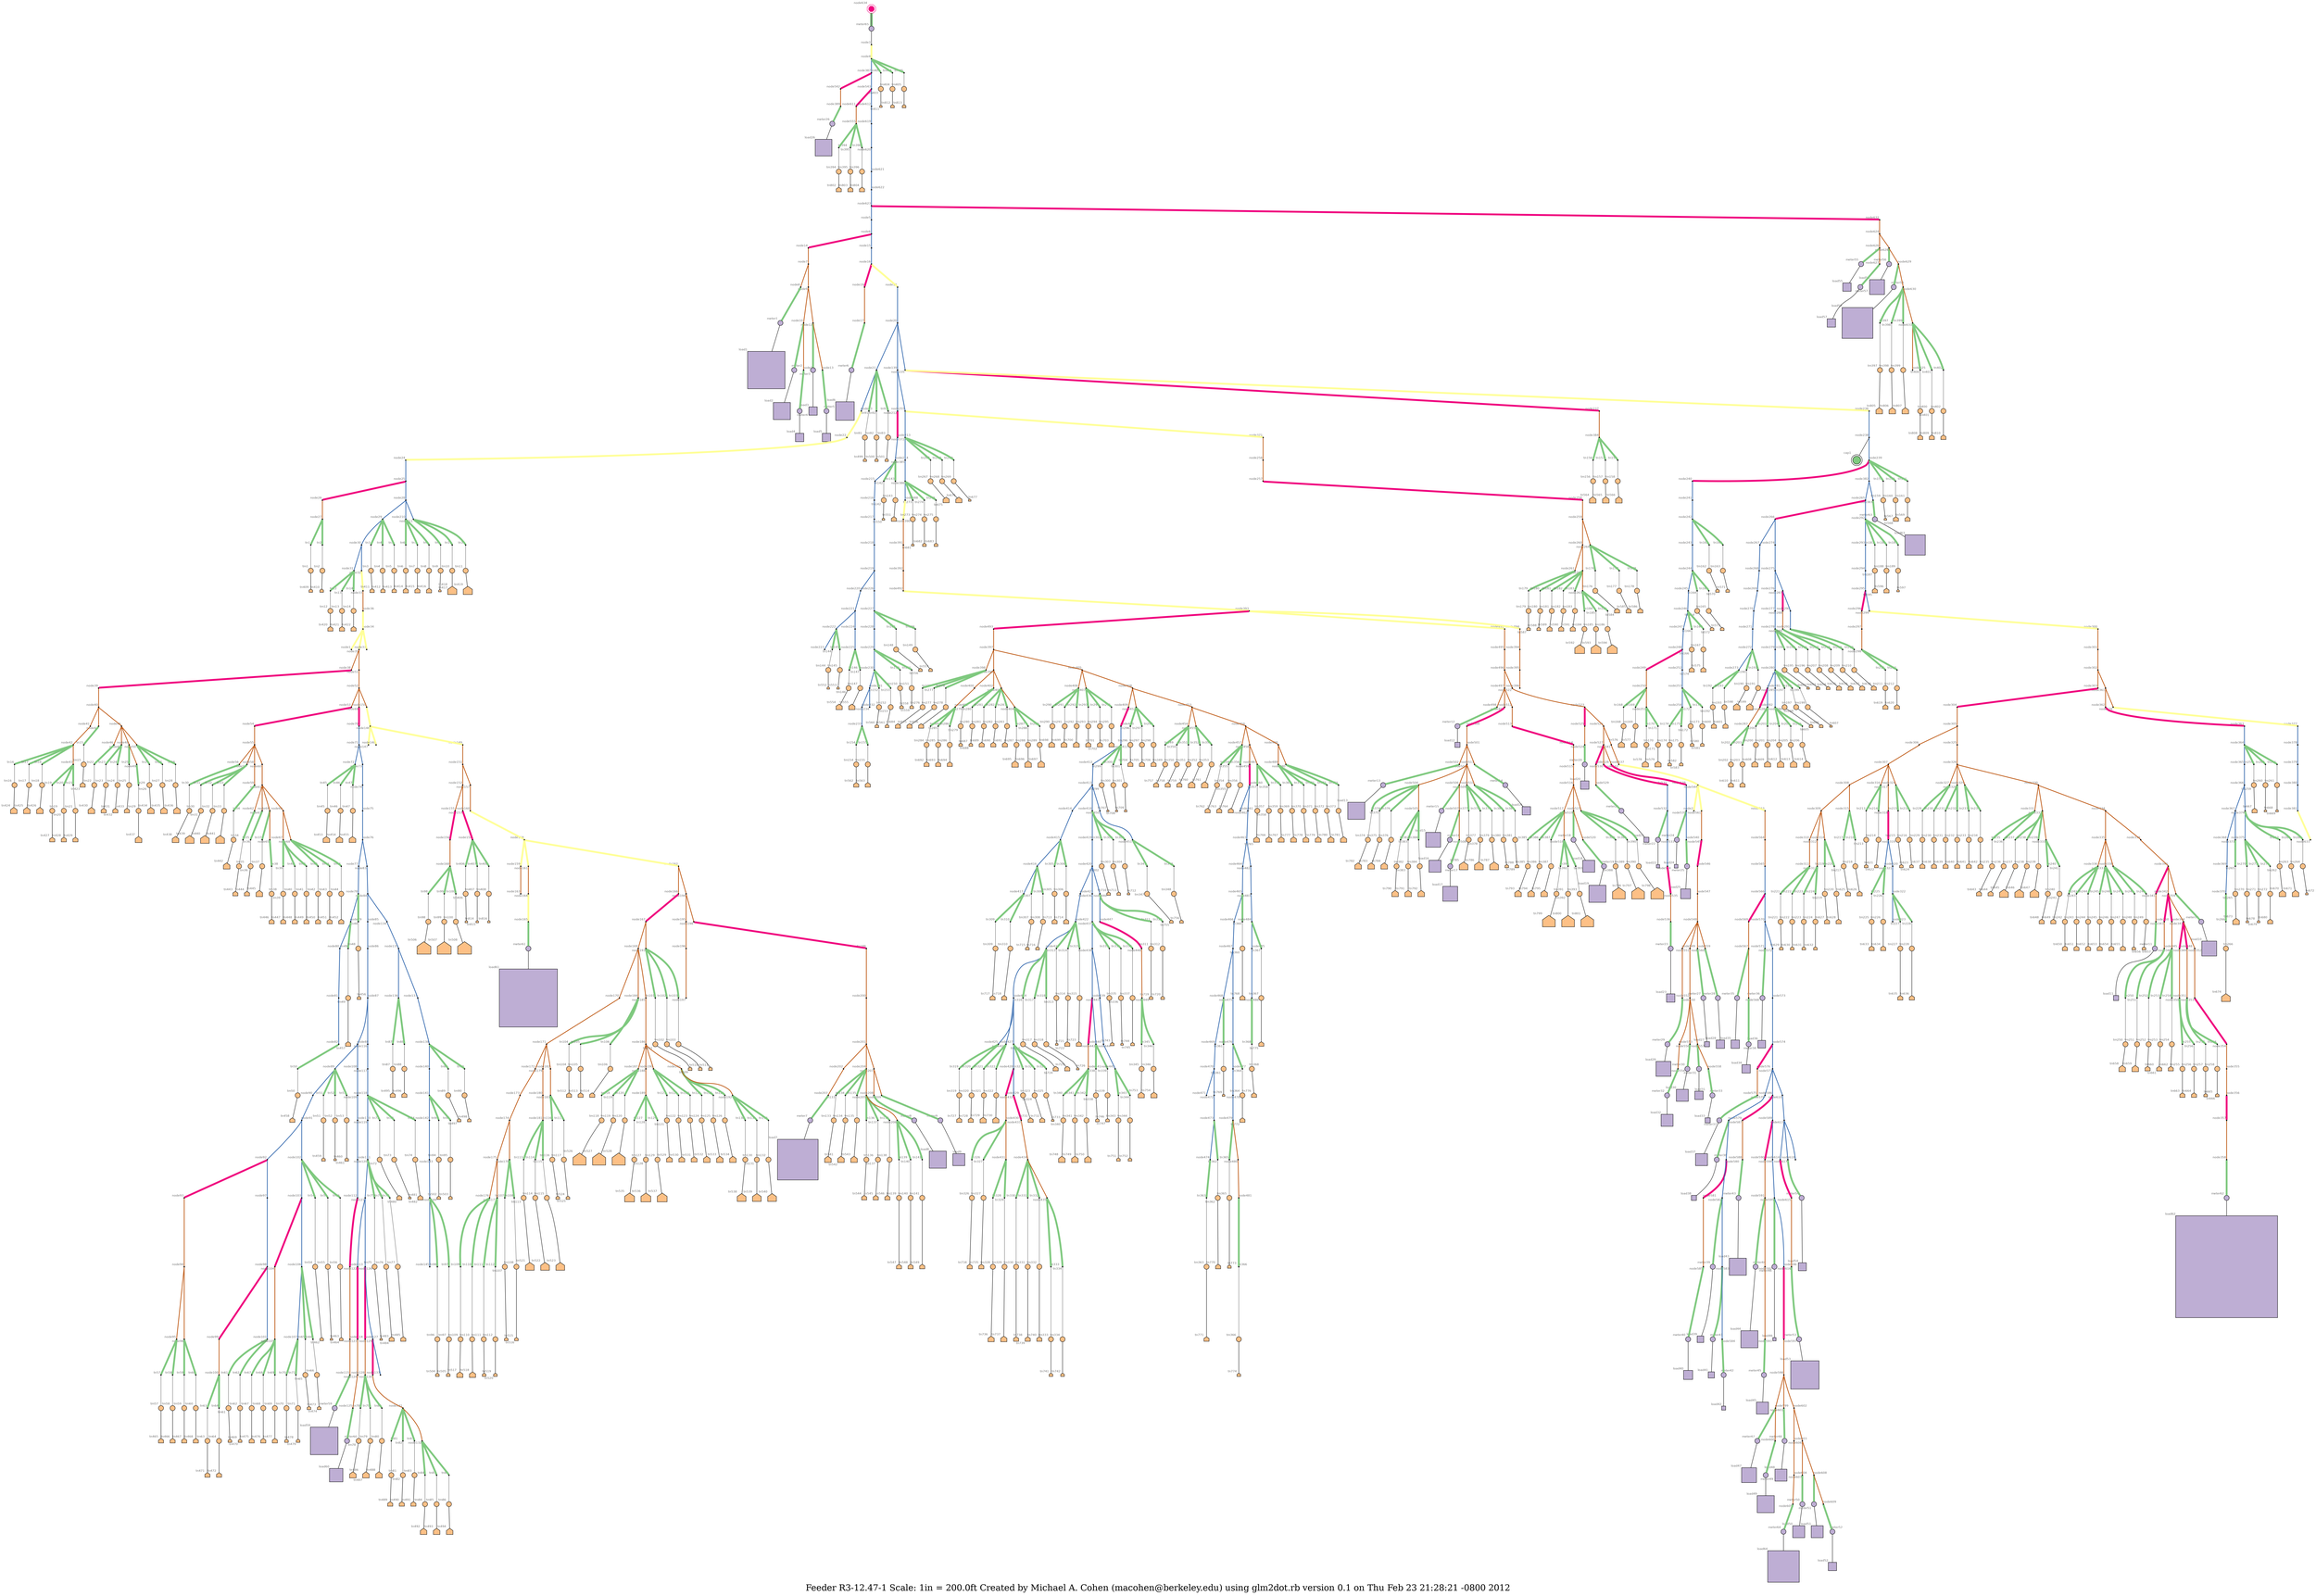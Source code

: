 graph "R3-12.47-1" {
	graph [bb="0,0,5329.9,7529.8",
		fontsize=24,
		label="Feeder R3-12.47-1 Scale: 1in = 200.0ft Created by Michael A. Cohen (macohen@berkeley.edu) using glm2dot.rb version 0.1 on Thu Feb\
 23 21:28:21 -0800 2012",
		lheight=0.40,
		lp="2664.9,18.4",
		lwidth=21.63
	];
	node [colorscheme=accent8,
		fontcolor=8,
		fontname=Helvetica,
		fontsize=8,
		label="\N"
	];
	edge [colorscheme=accent8];
	cap1	 [fillcolor=1,
		height=0.30556,
		label="",
		pos="2856.1,3421.3",
		shape=doublecircle,
		style=filled,
		width=0.30556,
		xlabel=cap1,
		xlp="2836.4,3437.1"];
	load1	 [fillcolor=2,
		height=1.4306,
		label="",
		pos="2746.4,2890.1",
		shape=square,
		style=filled,
		width=1.4236,
		xlabel=load1,
		xlp="2685.1,2946.4"];
	load2	 [fillcolor=2,
		height=0.65278,
		label="",
		pos="3224.8,2898.8",
		shape=square,
		style=filled,
		width=0.64583,
		xlabel=load2,
		xlp="3191.5,2927.1"];
	load3	 [fillcolor=2,
		height=0.31944,
		label="",
		pos="3152.5,3818.4",
		shape=square,
		style=filled,
		width=0.3125,
		xlabel=load3,
		xlp="3131.2,3834.7"];
	load4	 [fillcolor=2,
		height=0.31944,
		label="",
		pos="3350.1,2789.3",
		shape=square,
		style=filled,
		width=0.3125,
		xlabel=load4,
		xlp="3328.8,2782.6"];
	load5	 [fillcolor=2,
		height=0.31944,
		label="",
		pos="3255.8,4179.1",
		shape=square,
		style=filled,
		width=0.3125,
		xlabel=load5,
		xlp="3234.6,4195.4"];
	load6	 [fillcolor=2,
		height=0.70833,
		label="",
		pos="2550.4,3246.3",
		shape=square,
		style=filled,
		width=0.70139,
		xlabel=load6,
		xlp="2515.1,3276.6"];
	load7	 [fillcolor=2,
		height=1.5556,
		label="",
		pos="1296,379.04",
		shape=square,
		style=filled,
		width=1.5556,
		xlabel=load7,
		xlp="1230.3,439.84"];
	load8	 [fillcolor=2,
		height=0.65278,
		label="",
		pos="1327.1,60.3",
		shape=square,
		style=filled,
		width=0.64583,
		xlabel=load8,
		xlp="1293.8,88.6"];
	load9	 [fillcolor=2,
		height=0.45833,
		label="",
		pos="1365.4,202.68",
		shape=square,
		style=filled,
		width=0.45139,
		xlabel=load9,
		xlp="1339.1,223.98"];
	load10	 [fillcolor=2,
		height=0.56944,
		label="",
		pos="4667.6,3189.8",
		shape=square,
		style=filled,
		width=0.5625,
		xlabel=load10,
		xlp="4635.1,3215.1"];
	load11	 [fillcolor=2,
		height=0.19444,
		label="",
		pos="4659,3358.4",
		shape=square,
		style=filled,
		width=0.19444,
		xlabel=load11,
		xlp="4640.2,3370.2"];
	load12	 [fillcolor=2,
		height=0.19444,
		label="",
		pos="2019.9,4648.3",
		shape=square,
		style=filled,
		width=0.19444,
		xlabel=load12,
		xlp="2000.9,4660.1"];
	load13	 [fillcolor=2,
		height=0.65278,
		label="",
		pos="2010,4781.4",
		shape=square,
		style=filled,
		width=0.64583,
		xlabel=load13,
		xlp="1974.5,4809.7"];
	load14	 [fillcolor=2,
		height=0.31944,
		label="",
		pos="1878.8,4755.6",
		shape=square,
		style=filled,
		width=0.3125,
		xlabel=load14,
		xlp="1855.3,4771.9"];
	load15	 [fillcolor=2,
		height=0.56944,
		label="",
		pos="1952.9,5115.9",
		shape=square,
		style=filled,
		width=0.5625,
		xlabel=load15,
		xlp="1920.4,5141.2"];
	load16	 [fillcolor=2,
		height=0.45833,
		label="",
		pos="1927,5200.3",
		shape=square,
		style=filled,
		width=0.45139,
		xlabel=load16,
		xlp="1898.5,5221.6"];
	load17	 [fillcolor=2,
		height=0.56944,
		label="",
		pos="1845.3,5256.2",
		shape=square,
		style=filled,
		width=0.5625,
		xlabel=load17,
		xlp="1812.8,5281.5"];
	load18	 [fillcolor=2,
		height=0.45833,
		label="",
		pos="2499.6,5192.9",
		shape=square,
		style=filled,
		width=0.45139,
		xlabel=load18,
		xlp="2471.1,5214.2"];
	load19	 [fillcolor=2,
		height=0.65278,
		label="",
		pos="2539.6,5306.5",
		shape=square,
		style=filled,
		width=0.64583,
		xlabel=load19,
		xlp="2504.1,5334.8"];
	load20	 [fillcolor=2,
		height=0.31944,
		label="",
		pos="1460.7,5350.2",
		shape=square,
		style=filled,
		width=0.3125,
		xlabel=load20,
		xlp="1437.2,5366.5"];
	load21	 [fillcolor=2,
		height=0.19444,
		label="",
		pos="1580.8,5514.3",
		shape=square,
		style=filled,
		width=0.19444,
		xlabel=load21,
		xlp="1561.8,5526.1"];
	load22	 [fillcolor=2,
		height=0.125,
		label="",
		pos="1892.8,5678",
		shape=square,
		style=filled,
		width=0.11806,
		xlabel=load22,
		xlp="1876.3,5687.3"];
	load23	 [fillcolor=2,
		height=0.31944,
		label="",
		pos="2154.9,5946",
		shape=square,
		style=filled,
		width=0.3125,
		xlabel=load23,
		xlp="2131.4,5962.3"];
	load24	 [fillcolor=2,
		height=0.13889,
		label="",
		pos="1729.7,5699",
		shape=square,
		style=filled,
		width=0.13889,
		xlabel=load24,
		xlp="1712.7,5708.8"];
	load25	 [fillcolor=2,
		height=0.375,
		label="",
		pos="1846.7,5774.5",
		shape=square,
		style=filled,
		width=0.36806,
		xlabel=load25,
		xlp="1821.2,5792.8"];
	load26	 [fillcolor=2,
		height=0.63889,
		label="",
		pos="3308.4,4694.4",
		shape=square,
		style=filled,
		width=0.63889,
		xlabel=load26,
		xlp="3273.4,4722.2"];
	load27	 [fillcolor=2,
		height=0.19444,
		label="",
		pos="1145.9,5905.7",
		shape=square,
		style=filled,
		width=0.19444,
		xlabel=load27,
		xlp="1126.9,5917.5"];
	load28	 [fillcolor=2,
		height=0.31944,
		label="",
		pos="1073.2,5877.3",
		shape=square,
		style=filled,
		width=0.3125,
		xlabel=load28,
		xlp="1049.7,5893.6"];
	load29	 [fillcolor=2,
		height=0.56944,
		label="",
		pos="1024.8,6005.5",
		shape=square,
		style=filled,
		width=0.5625,
		xlabel=load29,
		xlp="992.3,6030.8"];
	load30	 [fillcolor=2,
		height=0.45833,
		label="",
		pos="708.2,6088.1",
		shape=square,
		style=filled,
		width=0.45139,
		xlabel=load30,
		xlp="679.68,6109.4"];
	load31	 [fillcolor=2,
		height=0.31944,
		label="",
		pos="893.06,5950.7",
		shape=square,
		style=filled,
		width=0.3125,
		xlabel=load31,
		xlp="869.55,5967"];
	load32	 [fillcolor=2,
		height=0.45833,
		label="",
		pos="731.73,5984.4",
		shape=square,
		style=filled,
		width=0.45139,
		xlabel=load32,
		xlp="703.22,6005.7"];
	load33	 [fillcolor=2,
		height=0.19444,
		label="",
		pos="903.38,6023.6",
		shape=square,
		style=filled,
		width=0.19444,
		xlabel=load33,
		xlp="884.36,6035.4"];
	load34	 [fillcolor=2,
		height=0.31944,
		label="",
		pos="1705.1,6311.3",
		shape=square,
		style=filled,
		width=0.3125,
		xlabel=load34,
		xlp="1681.6,6327.6"];
	load35	 [fillcolor=2,
		height=0.31944,
		label="",
		pos="1597.3,6220.9",
		shape=square,
		style=filled,
		width=0.3125,
		xlabel=load35,
		xlp="1573.8,6237.2"];
	load36	 [fillcolor=2,
		height=0.29167,
		label="",
		pos="1471.6,6260.6",
		shape=square,
		style=filled,
		width=0.28472,
		xlabel=load36,
		xlp="1449.1,6275.9"];
	load37	 [fillcolor=2,
		height=0.45833,
		label="",
		pos="1460.9,6415.2",
		shape=square,
		style=filled,
		width=0.45139,
		xlabel=load37,
		xlp="1432.4,6436.5"];
	load38	 [fillcolor=2,
		height=0.19444,
		label="",
		pos="1274,6510.2",
		shape=square,
		style=filled,
		width=0.19444,
		xlabel=load38,
		xlp="1255,6522"];
	load39	 [fillcolor=2,
		height=0.25,
		label="",
		pos="1192.3,6608.6",
		shape=square,
		style=filled,
		width=0.25,
		xlabel=load39,
		xlp="1171.3,6622.4"];
	load40	 [fillcolor=2,
		height=0.34722,
		label="",
		pos="1122.3,6576.3",
		shape=square,
		style=filled,
		width=0.34028,
		xlabel=load40,
		xlp="1097.8,6593.6"];
	load41	 [fillcolor=2,
		height=0.23611,
		label="",
		pos="1196.6,6668.8",
		shape=square,
		style=filled,
		width=0.22917,
		xlabel=load41,
		xlp="1176.1,6682.1"];
	load42	 [fillcolor=2,
		height=0.15278,
		label="",
		pos="1005.1,6703.4",
		shape=square,
		style=filled,
		width=0.14583,
		xlabel=load42,
		xlp="987.57,6713.7"];
	load43	 [fillcolor=2,
		height=0.65278,
		label="",
		pos="1398.3,6581.8",
		shape=square,
		style=filled,
		width=0.64583,
		xlabel=load43,
		xlp="1362.8,6610.1"];
	load44	 [fillcolor=2,
		height=0.65278,
		label="",
		pos="1525.3,6559.6",
		shape=square,
		style=filled,
		width=0.64583,
		xlabel=load44,
		xlp="1489.8,6587.9"];
	load45	 [fillcolor=2,
		height=0.45833,
		label="",
		pos="1391.1,6783.5",
		shape=square,
		style=filled,
		width=0.45139,
		xlabel=load45,
		xlp="1362.5,6804.8"];
	load46	 [fillcolor=2,
		height=0.125,
		label="",
		pos="1577.2,6677.5",
		shape=square,
		style=filled,
		width=0.11806,
		xlabel=load46,
		xlp="1584.8,6686.8"];
	load47	 [fillcolor=2,
		height=0.56944,
		label="",
		pos="1683.7,6878.1",
		shape=square,
		style=filled,
		width=0.5625,
		xlabel=load47,
		xlp="1651.2,6903.4"];
	load48	 [fillcolor=2,
		height=0.45833,
		label="",
		pos="1582.4,6904.6",
		shape=square,
		style=filled,
		width=0.45139,
		xlabel=load48,
		xlp="1553.8,6925.9"];
	load49	 [fillcolor=2,
		height=0.65278,
		label="",
		pos="1788.6,6986.4",
		shape=square,
		style=filled,
		width=0.64583,
		xlabel=load49,
		xlp="1753.1,7014.7"];
	load50	 [fillcolor=2,
		height=0.45833,
		label="",
		pos="1417.5,7120",
		shape=square,
		style=filled,
		width=0.45139,
		xlabel=load50,
		xlp="1389,7141.3"];
	load51	 [fillcolor=2,
		height=0.45833,
		label="",
		pos="1533.4,7176.7",
		shape=square,
		style=filled,
		width=0.45139,
		xlabel=load51,
		xlp="1504.9,7198"];
	load52	 [fillcolor=2,
		height=0.31944,
		label="",
		pos="1433.9,7272.2",
		shape=square,
		style=filled,
		width=0.3125,
		xlabel=load52,
		xlp="1410.4,7288.5"];
	load53	 [fillcolor=2,
		height=1.0833,
		label="",
		pos="1101.2,6491.6",
		shape=square,
		style=filled,
		width=1.0833,
		xlabel=load53,
		xlp="1050.2,6535.4"];
	load54	 [fillcolor=2,
		height=0.30556,
		label="",
		pos="1171.5,6407.9",
		shape=square,
		style=filled,
		width=0.30556,
		xlabel=load54,
		xlp="1148.4,6423.7"];
	load55	 [fillcolor=2,
		height=0.31944,
		label="",
		pos="2827.5,3011.1",
		shape=square,
		style=filled,
		width=0.3125,
		xlabel=load55,
		xlp="2804,3027.4"];
	load56	 [fillcolor=2,
		height=0.56944,
		label="",
		pos="2881,2911.5",
		shape=square,
		style=filled,
		width=0.5625,
		xlabel=load56,
		xlp="2848.5,2936.8"];
	load57	 [fillcolor=2,
		height=0.31944,
		label="",
		pos="2988.5,2916",
		shape=square,
		style=filled,
		width=0.3125,
		xlabel=load57,
		xlp="2965,2932.3"];
	load58	 [fillcolor=2,
		height=1.1806,
		label="",
		pos="2955.5,2798.7",
		shape=square,
		style=filled,
		width=1.1736,
		xlabel=load58,
		xlp="2901,2846"];
	load59	 [fillcolor=2,
		height=1.0556,
		label="",
		pos="2954.6,1426",
		shape=square,
		style=filled,
		width=1.0556,
		xlabel=load59,
		xlp="2904.6,1468.8"];
	load60	 [fillcolor=2,
		height=0.51389,
		label="",
		pos="3061.5,1319.5",
		shape=square,
		style=filled,
		width=0.50694,
		xlabel=load60,
		xlp="3030.9,1342.8"];
	load61	 [fillcolor=2,
		height=2.2222,
		label="",
		pos="1132,889.11",
		shape=square,
		style=filled,
		width=2.2222,
		xlabel=load61,
		xlp="1040,973.91"];
	load62	 [fillcolor=2,
		height=3.9028,
		label="",
		pos="5189.6,3135.6",
		shape=square,
		style=filled,
		width=3.8958,
		xlabel=load62,
		xlp="5037.1,3280.9"];
	load63	 [fillcolor=2,
		height=0.77778,
		label="",
		pos="3150.4,3457.2",
		shape=square,
		style=filled,
		width=0.77778,
		xlabel=load63,
		xlp="3110.4,3490"];
	load64	 [fillcolor=2,
		height=1.2083,
		label="",
		pos="1838.4,7476.7",
		shape=square,
		style=filled,
		width=1.2014,
		xlabel=load64,
		xlp="1782.9,7525"];
	meter1	 [fillcolor=2,
		height=0.19444,
		label="",
		pos="2741.5,2907.8",
		shape=circle,
		style=filled,
		width=0.19444,
		xlabel=meter1,
		xlp="2722,2905.6"];
	meter1 -- load1	 [len=0.25,
		pos="2743.3,2901 2743.4,2900.9 2743.4,2900.7 2743.5,2900.6"];
	meter2	 [fillcolor=2,
		height=0.19444,
		label="",
		pos="3222.9,2916.8",
		shape=circle,
		style=filled,
		width=0.19444,
		xlabel=meter2,
		xlp="3228.3,2928.6"];
	meter2 -- load2	 [len=0.25,
		pos="3223.7,2909.5 3223.7,2909.3 3223.7,2909.2 3223.7,2909"];
	meter3	 [fillcolor=2,
		height=0.19444,
		label="",
		pos="3149.5,3800",
		shape=circle,
		style=filled,
		width=0.19444,
		xlabel=meter3,
		xlp="3130.1,3797.8"];
	meter3 -- load3	 [len=0.25,
		pos="3150.7,3807 3150.7,3807.2 3150.7,3807.3 3150.8,3807.5"];
	meter4	 [fillcolor=2,
		height=0.19444,
		label="",
		pos="3337.1,2803.7",
		shape=circle,
		style=filled,
		width=0.19444,
		xlabel=meter4,
		xlp="3317.7,2801.5"];
	meter4 -- load4	 [len=0.25,
		pos="3341.8,2798.5 3341.9,2798.3 3342.1,2798.2 3342.2,2798.1"];
	meter5	 [fillcolor=2,
		height=0.19444,
		label="",
		pos="3248.2,4161.4",
		shape=circle,
		style=filled,
		width=0.19444,
		xlabel=meter5,
		xlp="3228.8,4173.2"];
	meter5 -- load5	 [len=0.25,
		pos="3251.1,4168.2 3251.2,4168.4 3251.3,4168.5 3251.3,4168.7"];
	meter6	 [fillcolor=2,
		height=0.19444,
		label="",
		pos="2554.7,3263.5",
		shape=circle,
		style=filled,
		width=0.19444,
		xlabel=meter6,
		xlp="2574.2,3275.3"];
	meter6 -- load6	 [len=0.25,
		pos="2553,3256.5 2552.9,3256.3 2552.9,3256.2 2552.9,3256"];
	meter7	 [fillcolor=2,
		height=0.19444,
		label="",
		pos="1281.1,389.7",
		shape=circle,
		style=filled,
		width=0.19444,
		xlabel=meter7,
		xlp="1286.5,377.9"];
	meter7 -- load7	 [len=0.25,
		pos="1286.8,385.61 1287,385.52 1287.1,385.42 1287.2,385.33"];
	meter8	 [fillcolor=2,
		height=0.19444,
		label="",
		pos="1326.7,78.746",
		shape=circle,
		style=filled,
		width=0.19444,
		xlabel=meter8,
		xlp="1332.2,90.546"];
	meter8 -- load8	 [len=0.25,
		pos="1326.9,71.667 1326.9,71.505 1326.9,71.341 1326.9,71.177"];
	meter9	 [fillcolor=2,
		height=0.19444,
		label="",
		pos="1358.1,219.49",
		shape=circle,
		style=filled,
		width=0.19444,
		xlabel=meter9,
		xlp="1377.6,231.29"];
	meter9 -- load9	 [len=0.25,
		pos="1360.9,213.03 1361,212.89 1361,212.74 1361.1,212.59"];
	meter10	 [fillcolor=2,
		height=0.19444,
		label="",
		pos="4659.7,3206.6",
		shape=circle,
		style=filled,
		width=0.19444,
		xlabel=meter10,
		xlp="4681.4,3218.4"];
	meter10 -- load10	 [len=0.25,
		pos="4662.7,3200.1 4662.8,3200 4662.9,3199.8 4662.9,3199.7"];
	meter11	 [fillcolor=2,
		height=0.19444,
		label="",
		pos="4647.7,3344.3",
		shape=circle,
		style=filled,
		width=0.19444,
		xlabel=meter11,
		xlp="4626.3,3356.1"];
	meter11 -- load11	 [len=0.25,
		pos="4652.3,3350 4652.6,3350.4 4652.9,3350.8 4653.2,3351.2"];
	meter12	 [fillcolor=2,
		height=0.19444,
		label="",
		pos="2002.7,4646.3",
		shape=circle,
		style=filled,
		width=0.19444,
		xlabel=meter12,
		xlp="1981.1,4634.5"];
	meter12 -- load12	 [len=0.25,
		pos="2009.7,4647.1 2010.7,4647.2 2011.8,4647.4 2012.9,4647.5"];
	meter13	 [fillcolor=2,
		height=0.19444,
		label="",
		pos="1992.1,4778.2",
		shape=circle,
		style=filled,
		width=0.19444,
		xlabel=meter13,
		xlp="1970.4,4790"];
	meter13 -- load13	 [len=0.25,
		pos="1999.4,4779.5 1999.5,4779.5 1999.7,4779.5 1999.9,4779.6"];
	meter14	 [fillcolor=2,
		height=0.19444,
		label="",
		pos="1895.8,4760.1",
		shape=circle,
		style=filled,
		width=0.19444,
		xlabel=meter14,
		xlp="1917.5,4757.9"];
	meter14 -- load14	 [len=0.25,
		pos="1888.9,4758.2 1888.7,4758.2 1888.6,4758.2 1888.4,4758.1"];
	meter15	 [fillcolor=2,
		height=0.19444,
		label="",
		pos="1935.7,5108.1",
		shape=circle,
		style=filled,
		width=0.19444,
		xlabel=meter15,
		xlp="1914.1,5119.9"];
	meter15 -- load15	 [len=0.25,
		pos="1942.3,5111.1 1942.5,5111.2 1942.6,5111.2 1942.8,5111.3"];
	meter16	 [fillcolor=2,
		height=0.19444,
		label="",
		pos="1913.1,5187.4",
		shape=circle,
		style=filled,
		width=0.19444,
		xlabel=meter16,
		xlp="1891.5,5199.2"];
	meter16 -- load16	 [len=0.25,
		pos="1918.5,5192.3 1918.6,5192.5 1918.7,5192.6 1918.8,5192.7"];
	meter17	 [fillcolor=2,
		height=0.19444,
		label="",
		pos="1852.1,5239.5",
		shape=circle,
		style=filled,
		width=0.19444,
		xlabel=meter17,
		xlp="1830.4,5227.7"];
	meter17 -- load17	 [len=0.25,
		pos="1849.3,5246.3 1849.3,5246.4 1849.2,5246.6 1849.1,5246.7"];
	meter18	 [fillcolor=2,
		height=0.19444,
		label="",
		pos="2482.5,5199.7",
		shape=circle,
		style=filled,
		width=0.19444,
		xlabel=meter18,
		xlp="2460.9,5197.5"];
	meter18 -- load18	 [len=0.25,
		pos="2489.1,5197.1 2489.2,5197.1 2489.4,5197 2489.5,5196.9"];
	meter19	 [fillcolor=2,
		height=0.19444,
		label="",
		pos="2527.9,5292.2",
		shape=circle,
		style=filled,
		width=0.19444,
		xlabel=meter19,
		xlp="2506.2,5280.4"];
	meter19 -- load19	 [len=0.25,
		pos="2532.4,5297.7 2532.5,5297.8 2532.6,5297.9 2532.7,5298.1"];
	meter20	 [fillcolor=2,
		height=0.19444,
		label="",
		pos="1478.2,5345.3",
		shape=circle,
		style=filled,
		width=0.19444,
		xlabel=meter20,
		xlp="1456.5,5333.5"];
	meter20 -- load20	 [len=0.25,
		pos="1471.1,5347.3 1470.9,5347.4 1470.8,5347.4 1470.6,5347.5"];
	meter21	 [fillcolor=2,
		height=0.19444,
		label="",
		pos="1598.2,5510.5",
		shape=circle,
		style=filled,
		width=0.19444,
		xlabel=meter21,
		xlp="1576.5,5498.7"];
	meter21 -- load21	 [len=0.25,
		pos="1591.1,5512 1590.1,5512.3 1589,5512.5 1587.9,5512.7"];
	meter22	 [fillcolor=2,
		height=0.19444,
		label="",
		pos="1880.8,5665.1",
		shape=circle,
		style=filled,
		width=0.19444,
		xlabel=meter22,
		xlp="1859.1,5676.9"];
	meter22 -- load22	 [len=0.25,
		pos="1885.7,5670.4 1886.6,5671.4 1887.6,5672.4 1888.5,5673.4"];
	meter23	 [fillcolor=2,
		height=0.19444,
		label="",
		pos="2142.8,5931.9",
		shape=circle,
		style=filled,
		width=0.19444,
		xlabel=meter23,
		xlp="2121.1,5943.7"];
	meter23 -- load23	 [len=0.25,
		pos="2147.4,5937.3 2147.5,5937.5 2147.7,5937.6 2147.8,5937.7"];
	meter24	 [fillcolor=2,
		height=0.19444,
		label="",
		pos="1743.1,5687.1",
		shape=circle,
		style=filled,
		width=0.19444,
		xlabel=meter24,
		xlp="1721.4,5684.9"];
	meter24 -- load24	 [len=0.25,
		pos="1737.6,5691.9 1736.7,5692.8 1735.8,5693.6 1734.8,5694.4"];
	meter25	 [fillcolor=2,
		height=0.19444,
		label="",
		pos="1834.2,5760.9",
		shape=circle,
		style=filled,
		width=0.19444,
		xlabel=meter25,
		xlp="1812.5,5772.7"];
	meter25 -- load25	 [len=0.25,
		pos="1839,5766.1 1839.1,5766.3 1839.2,5766.4 1839.3,5766.5"];
	meter26	 [fillcolor=2,
		height=0.19444,
		label="",
		pos="3304.8,4674.7",
		shape=circle,
		style=filled,
		width=0.19444,
		xlabel=meter26,
		xlp="3283.1,4662.9"];
	meter26 -- load26	 [len=0.25,
		pos="3306.1,4681.8 3306.1,4681.9 3306.1,4682 3306.1,4682.1"];
	meter27	 [fillcolor=2,
		height=0.19444,
		label="",
		pos="1163.6,5902.9",
		shape=circle,
		style=filled,
		width=0.19444,
		xlabel=meter27,
		xlp="1141.9,5891.1"];
	meter27 -- load27	 [len=0.25,
		pos="1156.4,5904 1155.4,5904.2 1154.3,5904.4 1153.2,5904.6"];
	meter28	 [fillcolor=2,
		height=0.19444,
		label="",
		pos="1090.7,5881.1",
		shape=circle,
		style=filled,
		width=0.19444,
		xlabel=meter28,
		xlp="1112.4,5878.9"];
	meter28 -- load28	 [len=0.25,
		pos="1083.6,5879.6 1083.4,5879.5 1083.3,5879.5 1083.1,5879.5"];
	meter29	 [fillcolor=2,
		height=0.19444,
		label="",
		pos="1033.9,5989.7",
		shape=circle,
		style=filled,
		width=0.19444,
		xlabel=meter29,
		xlp="1012.3,5977.9"];
	meter29 -- load29	 [len=0.25,
		pos="1030.4,5995.7 1030.4,5995.9 1030.3,5996 1030.2,5996.2"];
	meter30	 [fillcolor=2,
		height=0.19444,
		label="",
		pos="724.55,6079.6",
		shape=circle,
		style=filled,
		width=0.19444,
		xlabel=meter30,
		xlp="746.22,6091.4"];
	meter30 -- load30	 [len=0.25,
		pos="718.27,6082.9 718.13,6082.9 717.98,6083 717.84,6083.1"];
	meter31	 [fillcolor=2,
		height=0.19444,
		label="",
		pos="909.16,5959.2",
		shape=circle,
		style=filled,
		width=0.19444,
		xlabel=meter31,
		xlp="930.83,5947.4"];
	meter31 -- load31	 [len=0.25,
		pos="902.61,5955.7 902.47,5955.7 902.33,5955.6 902.19,5955.5"];
	meter32	 [fillcolor=2,
		height=0.19444,
		label="",
		pos="749.6,5979.2",
		shape=circle,
		style=filled,
		width=0.19444,
		xlabel=meter32,
		xlp="771.28,5991"];
	meter32 -- load32	 [len=0.25,
		pos="742.74,5981.1 742.59,5981.2 742.43,5981.2 742.27,5981.3"];
	meter33	 [fillcolor=2,
		height=0.19444,
		label="",
		pos="913.91,6008.5",
		shape=circle,
		style=filled,
		width=0.19444,
		xlabel=meter33,
		xlp="892.24,6006.3"];
	meter33 -- load33	 [len=0.25,
		pos="909.87,6014.3 909.41,6014.9 908.93,6015.6 908.45,6016.3"];
	meter34	 [fillcolor=2,
		height=0.19444,
		label="",
		pos="1690.5,6299.7",
		shape=circle,
		style=filled,
		width=0.19444,
		xlabel=meter34,
		xlp="1668.8,6311.5"];
	meter34 -- load34	 [len=0.25,
		pos="1696.1,6304.2 1696.2,6304.3 1696.4,6304.4 1696.5,6304.5"];
	meter35	 [fillcolor=2,
		height=0.19444,
		label="",
		pos="1580.3,6215.9",
		shape=circle,
		style=filled,
		width=0.19444,
		xlabel=meter35,
		xlp="1558.6,6213.7"];
	meter35 -- load35	 [len=0.25,
		pos="1587.2,6217.9 1587.4,6217.9 1587.5,6218 1587.7,6218"];
	meter36	 [fillcolor=2,
		height=0.19444,
		label="",
		pos="1453.9,6256.7",
		shape=circle,
		style=filled,
		width=0.19444,
		xlabel=meter36,
		xlp="1432.3,6244.9"];
	meter36 -- load36	 [len=0.25,
		pos="1461.1,6258.3 1461.3,6258.3 1461.4,6258.4 1461.6,6258.4"];
	meter37	 [fillcolor=2,
		height=0.19444,
		label="",
		pos="1442.7,6412.1",
		shape=circle,
		style=filled,
		width=0.19444,
		xlabel=meter37,
		xlp="1421.1,6423.9"];
	meter37 -- load37	 [len=0.25,
		pos="1449.7,6413.3 1449.9,6413.3 1450,6413.4 1450.2,6413.4"];
	meter38	 [fillcolor=2,
		height=0.19444,
		label="",
		pos="1286.9,6520.5",
		shape=circle,
		style=filled,
		width=0.19444,
		xlabel=meter38,
		xlp="1265.3,6532.3"];
	meter38 -- load38	 [len=0.25,
		pos="1281.4,6516.1 1281.3,6516 1281.2,6515.9 1281.1,6515.8"];
	meter39	 [fillcolor=2,
		height=0.19444,
		label="",
		pos="1210.5,6603.4",
		shape=circle,
		style=filled,
		width=0.19444,
		xlabel=meter39,
		xlp="1188.8,6591.6"];
	meter39 -- load39	 [len=0.25,
		pos="1203.5,6605.4 1202.9,6605.6 1202.2,6605.8 1201.6,6605.9"];
	meter40	 [fillcolor=2,
		height=0.19444,
		label="",
		pos="1140.2,6569",
		shape=circle,
		style=filled,
		width=0.19444,
		xlabel=meter40,
		xlp="1118.6,6557.2"];
	meter40 -- load40	 [len=0.25,
		pos="1133.4,6571.8 1133.2,6571.9 1133.1,6571.9 1132.9,6572"];
	meter41	 [fillcolor=2,
		height=0.19444,
		label="",
		pos="1207.9,6654.2",
		shape=circle,
		style=filled,
		width=0.19444,
		xlabel=meter41,
		xlp="1186.2,6652"];
	meter41 -- load41	 [len=0.25,
		pos="1203.5,6659.8 1203.4,6659.9 1203.3,6660 1203.2,6660.2"];
	meter42	 [fillcolor=2,
		height=0.19444,
		label="",
		pos="1021.3,6694.7",
		shape=circle,
		style=filled,
		width=0.19444,
		xlabel=meter42,
		xlp="999.61,6692.5"];
	meter42 -- load42	 [len=0.25,
		pos="1015.1,6698.1 1013.6,6698.8 1012.1,6699.6 1010.7,6700.4"];
	meter43	 [fillcolor=2,
		height=0.19444,
		label="",
		pos="1393.8,6564.5",
		shape=circle,
		style=filled,
		width=0.19444,
		xlabel=meter43,
		xlp="1372.1,6552.7"];
	meter43 -- load43	 [len=0.25,
		pos="1395.6,6571.5 1395.7,6571.7 1395.7,6571.8 1395.7,6572"];
	meter44	 [fillcolor=2,
		height=0.19444,
		label="",
		pos="1506.9,6558",
		shape=circle,
		style=filled,
		width=0.19444,
		xlabel=meter44,
		xlp="1485.2,6569.8"];
	meter44 -- load44	 [len=0.25,
		pos="1514,6558.6 1514.1,6558.6 1514.3,6558.7 1514.5,6558.7"];
	meter45	 [fillcolor=2,
		height=0.19444,
		label="",
		pos="1400,6767.2",
		shape=circle,
		style=filled,
		width=0.19444,
		xlabel=meter45,
		xlp="1378.4,6755.4"];
	meter45 -- load45	 [len=0.25,
		pos="1396.6,6773.4 1396.5,6773.6 1396.4,6773.7 1396.4,6773.9"];
	meter46	 [fillcolor=2,
		height=0.19444,
		label="",
		pos="1559,6678.1",
		shape=circle,
		style=filled,
		width=0.19444,
		xlabel=meter46,
		xlp="1537.4,6689.9"];
	meter46 -- load46	 [len=0.25,
		pos="1566.4,6677.9 1568.5,6677.8 1570.7,6677.8 1572.5,6677.7"];
	meter47	 [fillcolor=2,
		height=0.19444,
		label="",
		pos="1666.8,6872.5",
		shape=circle,
		style=filled,
		width=0.19444,
		xlabel=meter47,
		xlp="1645.2,6884.3"];
	meter47 -- load47	 [len=0.25,
		pos="1673.7,6874.8 1673.9,6874.8 1674,6874.9 1674.2,6874.9"];
	meter48	 [fillcolor=2,
		height=0.19444,
		label="",
		pos="1583.4,6886.8",
		shape=circle,
		style=filled,
		width=0.19444,
		xlabel=meter48,
		xlp="1561.7,6875"];
	meter48 -- load48	 [len=0.25,
		pos="1582.9,6894 1582.9,6894.2 1582.9,6894.3 1582.9,6894.5"];
	meter49	 [fillcolor=2,
		height=0.19444,
		label="",
		pos="1775.7,6973.6",
		shape=circle,
		style=filled,
		width=0.19444,
		xlabel=meter49,
		xlp="1754.1,6961.8"];
	meter49 -- load49	 [len=0.25,
		pos="1781,6978.8 1781.1,6978.9 1781.2,6979 1781.3,6979.1"];
	meter50	 [fillcolor=2,
		height=0.19444,
		label="",
		pos="1433.7,7110.7",
		shape=circle,
		style=filled,
		width=0.19444,
		xlabel=meter50,
		xlp="1412,7098.9"];
	meter50 -- load50	 [len=0.25,
		pos="1427.5,7114.2 1427.4,7114.3 1427.2,7114.4 1427.1,7114.5"];
	meter51	 [fillcolor=2,
		height=0.19444,
		label="",
		pos="1518.6,7165.8",
		shape=circle,
		style=filled,
		width=0.19444,
		xlabel=meter51,
		xlp="1496.9,7177.6"];
	meter51 -- load51	 [len=0.25,
		pos="1524.3,7170 1524.4,7170.1 1524.5,7170.2 1524.7,7170.3"];
	meter52	 [fillcolor=2,
		height=0.19444,
		label="",
		pos="1439,7254.8",
		shape=circle,
		style=filled,
		width=0.19444,
		xlabel=meter52,
		xlp="1417.3,7252.6"];
	meter52 -- load52	 [len=0.25,
		pos="1436.9,7261.9 1436.9,7262 1436.8,7262.2 1436.8,7262.3"];
	meter53	 [fillcolor=2,
		height=0.19444,
		label="",
		pos="1119.5,6485.2",
		shape=circle,
		style=filled,
		width=0.19444,
		xlabel=meter53,
		xlp="1141.2,6497"];
	meter53 -- load53	 [len=0.25,
		pos="1112.5,6487.7 1112.3,6487.7 1112.2,6487.8 1112,6487.9"];
	meter54	 [fillcolor=2,
		height=0.19444,
		label="",
		pos="1188.9,6414.6",
		shape=circle,
		style=filled,
		width=0.19444,
		xlabel=meter54,
		xlp="1196.6,6426.4"];
	meter54 -- load54	 [len=0.25,
		pos="1182.2,6412 1182.1,6412 1181.9,6411.9 1181.8,6411.9"];
	meter55	 [fillcolor=2,
		height=0.19444,
		label="",
		pos="2834.8,3026.9",
		shape=circle,
		style=filled,
		width=0.19444,
		xlabel=meter55,
		xlp="2813.2,3038.7"];
	meter55 -- load55	 [len=0.25,
		pos="2831.9,3020.5 2831.8,3020.4 2831.7,3020.2 2831.7,3020.1"];
	meter56	 [fillcolor=2,
		height=0.19444,
		label="",
		pos="2892.5,2925",
		shape=circle,
		style=filled,
		width=0.19444,
		xlabel=meter56,
		xlp="2900.2,2936.8"];
	meter56 -- load56	 [len=0.25,
		pos="2887.8,2919.5 2887.7,2919.4 2887.6,2919.3 2887.5,2919.2"];
	meter57	 [fillcolor=2,
		height=0.19444,
		label="",
		pos="2970.3,2916.1",
		shape=circle,
		style=filled,
		width=0.19444,
		xlabel=meter57,
		xlp="2948.6,2904.3"];
	meter57 -- load57	 [len=0.25,
		pos="2977.7,2916 2977.8,2916 2978,2916 2978.1,2916"];
	meter58	 [fillcolor=2,
		height=0.19444,
		label="",
		pos="2966.8,2812.4",
		shape=circle,
		style=filled,
		width=0.19444,
		xlabel=meter58,
		xlp="2988.5,2800.6"];
	meter58 -- load58	 [len=0.25,
		pos="2962.2,2806.9 2962.1,2806.7 2962,2806.6 2961.9,2806.5"];
	meter59	 [fillcolor=2,
		height=0.19444,
		label="",
		pos="2935.1,1427.5",
		shape=circle,
		style=filled,
		width=0.19444,
		xlabel=meter59,
		xlp="2913.4,1415.7"];
	meter59 -- load59	 [len=0.25,
		pos="2942.1,1427 2942.2,1426.9 2942.3,1426.9 2942.4,1426.9"];
	meter60	 [fillcolor=2,
		height=0.19444,
		label="",
		pos="3043.8,1313.4",
		shape=circle,
		style=filled,
		width=0.19444,
		xlabel=meter60,
		xlp="3022.2,1325.2"];
	meter60 -- load60	 [len=0.25,
		pos="3050.6,1315.8 3050.8,1315.8 3050.9,1315.9 3051.1,1315.9"];
	meter61	 [fillcolor=2,
		height=0.19444,
		label="",
		pos="1117.7,899.38",
		shape=circle,
		style=filled,
		width=0.19444,
		xlabel=meter61,
		xlp="1096,897.18"];
	meter61 -- load61	 [len=0.25,
		pos="1123.5,895.2 1123.6,895.12 1123.8,895.03 1123.9,894.94"];
	meter62	 [fillcolor=2,
		height=0.19444,
		label="",
		pos="5173.3,3144.1",
		shape=circle,
		style=filled,
		width=0.19444,
		xlabel=meter62,
		xlp="5181,3155.9"];
	meter62 -- load62	 [len=0.25,
		pos="5179.6,3140.8 5179.7,3140.7 5179.9,3140.7 5180,3140.6"];
	meter63	 [fillcolor=2,
		height=0.19444,
		label="",
		pos="3143.6,3472.8",
		shape=circle,
		style=filled,
		width=0.19444,
		xlabel=meter63,
		xlp="3121.9,3461"];
	meter63 -- load63	 [len=0.25,
		pos="3146.5,3466.1 3146.6,3466 3146.7,3465.8 3146.7,3465.7"];
	meter64	 [fillcolor=2,
		height=0.19444,
		label="",
		pos="1827.4,7462.2",
		shape=circle,
		style=filled,
		width=0.19444,
		xlabel=meter64,
		xlp="1805.8,7474"];
	meter64 -- load64	 [len=0.25,
		pos="1831.9,7468.1 1832,7468.2 1832.1,7468.3 1832.2,7468.4"];
	meter65	 [fillcolor=2,
		height=0.19444,
		label="",
		pos="3354,4633.5",
		shape=circle,
		style=filled,
		width=0.19444,
		xlabel=meter65,
		xlp="3332.3,4645.3"];
	node3	 [height=0.05,
		label="",
		pos="3347,4612.9",
		shape=point,
		style=filled,
		width=0.038889,
		xlabel=node3,
		xlp="3334.1,4619.5"];
	meter65 -- node3	 [len=0.25,
		pos="3351.6,4626.5 3350.2,4622.4 3348.6,4617.5 3347.7,4614.9"];
	node1	 [height=0.05,
		label="",
		pos="2282.7,2633.8",
		shape=point,
		style=filled,
		width=0.038889,
		xlabel=node1,
		xlp="2269.8,2627.2"];
	node2	 [height=0.05,
		label="",
		pos="1314.5,5931",
		shape=point,
		style=filled,
		width=0.038889,
		xlabel=node2,
		xlp="1301.6,5934"];
	node4	 [height=0.05,
		label="",
		pos="3349.8,4593.2",
		shape=point,
		style=filled,
		width=0.038889,
		xlabel=node4,
		xlp="3336.8,4599.8"];
	node3 -- node4	 [color=4,
		len=0.25,
		penwidth=5,
		pos="3347.3,4611.1 3347.8,4607.4 3348.9,4599.2 3349.5,4595.3"];
	node387	 [height=0.05,
		label="",
		pos="3312.5,4591.5",
		shape=point,
		style=filled,
		width=0.038889,
		xlabel=node387,
		xlp="3295.1,4598.1"];
	node4 -- node387	 [color=5,
		len=0.4005,
		penwidth=2,
		pos="3347.8,4593.1 3341.2,4592.8 3320.6,4591.9 3314.3,4591.6",
		weight=5];
	tn403	 [height=0.05,
		label="",
		pos="3348.6,4573.6",
		shape=point,
		style=filled,
		width=0.038889,
		xlabel=tn403,
		xlp="3336.8,4580.2"];
	node4 -- tn403	 [color=1,
		len=0.25,
		penwidth=5,
		pos="3349.7,4591.4 3349.5,4587.8 3349,4579.6 3348.8,4575.7"];
	tn404	 [height=0.05,
		label="",
		pos="3368.1,4584.4",
		shape=point,
		style=filled,
		width=0.038889,
		xlabel=tn404,
		xlp="3369,4577.8"];
	node4 -- tn404	 [color=1,
		len=0.25,
		penwidth=5,
		pos="3351.5,4592.4 3354.9,4590.8 3362.6,4587.1 3366.2,4585.4"];
	tn405	 [height=0.05,
		label="",
		pos="3366.2,4605.5",
		shape=point,
		style=filled,
		width=0.038889,
		xlabel=tn405,
		xlp="3361.6,4598.9"];
	node4 -- tn405	 [color=1,
		len=0.25,
		penwidth=5,
		pos="3351.3,4594.3 3354.3,4596.6 3361.2,4601.8 3364.4,4604.2"];
	node5	 [height=0.05,
		label="",
		pos="2736.6,3214.4",
		shape=point,
		style=filled,
		width=0.038889,
		xlabel=node5,
		xlp="2723.7,3221"];
	node6	 [height=0.05,
		label="",
		pos="2659.5,3228",
		shape=point,
		style=filled,
		width=0.038889,
		xlabel=node6,
		xlp="2646.6,3234.6"];
	node5 -- node6	 [color=5,
		len=1.2065,
		penwidth=2,
		pos="2734.7,3214.7 2724,3216.6 2671.8,3225.8 2661.3,3227.6",
		weight=5];
	node14	 [height=0.05,
		label="",
		pos="2657.3,3210.5",
		shape=point,
		style=filled,
		width=0.038889,
		xlabel=node14,
		xlp="2642.2,3217.1"];
	node6 -- node14	 [color=6,
		len=0.25,
		penwidth=5,
		pos="2659.2,3226.1 2658.8,3222.7 2657.9,3215.7 2657.5,3212.3"];
	node15	 [height=0.05,
		label="",
		pos="2598.2,3286.8",
		shape=point,
		style=filled,
		width=0.038889,
		xlabel=node15,
		xlp="2583.1,3293.4"];
	node6 -- node15	 [color=5,
		len=1.2905,
		penwidth=2,
		pos="2658,3229.4 2649.6,3237.5 2608.7,3276.7 2599.9,3285.2",
		weight=5];
	node7	 [height=0.05,
		label="",
		pos="2739.8,3068",
		shape=point,
		style=filled,
		width=0.038889,
		xlabel=node7,
		xlp="2726.9,3074.6"];
	node8	 [height=0.05,
		label="",
		pos="2735.5,2925.2",
		shape=point,
		style=filled,
		width=0.038889,
		xlabel=node8,
		xlp="2722.5,2931.8"];
	node7 -- node8	 [color=7,
		len=1.64,
		penwidth=2,
		pos="2739.8,3066 2739.3,3050 2736,2943.9 2735.5,2927.4",
		weight=5];
	node9	 [height=0.05,
		label="",
		pos="3124.5,3126.9",
		shape=point,
		style=filled,
		width=0.038889,
		xlabel=node9,
		xlp="3111.6,3133.5"];
	node7 -- node9	 [color=7,
		len=3.18,
		penwidth=2,
		pos="2741.9,3068.3 2770.9,3072.7 3094.8,3122.3 3122.6,3126.6",
		weight=5];
	node8 -- meter1	 [color=1,
		len=0.25,
		penwidth=5,
		pos="2736.1,2923.4 2736.8,2921.3 2738,2917.7 2739.1,2914.6"];
	node10	 [height=0.05,
		label="",
		pos="3221.4,2934.6",
		shape=point,
		style=filled,
		width=0.038889,
		xlabel=node10,
		xlp="3206.3,2941.2"];
	node9 -- node10	 [color=7,
		len=1.41,
		penwidth=2,
		pos="3125.3,3125.2 3134.2,3107.6 3210.9,2955.5 3220.4,2936.5",
		weight=5];
	node12	 [height=0.05,
		label="",
		pos="3146.7,3781.5",
		shape=point,
		style=filled,
		width=0.038889,
		xlabel=node12,
		xlp="3131.6,3788.1"];
	node9 -- node12	 [color=7,
		len=2.31,
		penwidth=2,
		pos="3124.6,3128.7 3125.8,3165.9 3145.4,3741.4 3146.7,3779.6",
		weight=5];
	node10 -- meter2	 [color=1,
		len=0.25,
		penwidth=5,
		pos="3221.6,2932.7 3221.7,2930.6 3222,2927.1 3222.3,2924"];
	node11	 [height=0.05,
		label="",
		pos="3324.1,2818.3",
		shape=point,
		style=filled,
		width=0.038889,
		xlabel=node11,
		xlp="3309.3,2824.9"];
	node10 -- node11	 [color=7,
		len=1.225,
		penwidth=2,
		pos="3222.9,2932.9 3234.5,2919.8 3312,2832 3322.8,2819.7",
		weight=5];
	node11 -- meter4	 [color=1,
		len=0.25,
		penwidth=5,
		pos="3325.3,2816.9 3326.9,2815.1 3329.9,2811.8 3332.4,2808.9"];
	node12 -- meter3	 [color=1,
		len=0.25,
		penwidth=5,
		pos="3147,3783.5 3147.4,3785.7 3147.9,3789.5 3148.5,3792.8"];
	node13	 [height=0.05,
		label="",
		pos="3240.8,4143.5",
		shape=point,
		style=filled,
		width=0.038889,
		xlabel=node13,
		xlp="3225.6,4150.1"];
	node12 -- node13	 [color=7,
		len=2.205,
		penwidth=2,
		pos="3147.2,3783.5 3154.3,3810.8 3233.5,4115.6 3240.3,4141.7",
		weight=5];
	node13 -- meter5	 [color=1,
		len=0.25,
		penwidth=5,
		pos="3241.6,4145.4 3242.5,4147.7 3244.1,4151.5 3245.5,4154.8"];
	node14 -- node7	 [color=7,
		len=2.81,
		penwidth=2,
		pos="2658.2,3208.9 2666.7,3194.4 2730,3085.1 2738.8,3069.8",
		weight=5];
	node16	 [height=0.05,
		label="",
		pos="2541.1,3327.4",
		shape=point,
		style=filled,
		width=0.038889,
		xlabel=node16,
		xlp="2525.9,3334"];
	node15 -- node16	 [color=5,
		len=1.066,
		penwidth=2,
		pos="2596.3,3288.1 2587.5,3294.4 2550.6,3320.7 2542.6,3326.4",
		weight=5];
	node19	 [height=0.05,
		label="",
		pos="2545.9,3342.5",
		shape=point,
		style=filled,
		width=0.038889,
		xlabel=node19,
		xlp="2530.8,3349.1"];
	node16 -- node19	 [color=6,
		len=0.25,
		penwidth=5,
		pos="2541.7,3329.3 2542.6,3332.2 2544.4,3337.7 2545.3,3340.6"];
	node18	 [height=0.05,
		label="",
		pos="2523.4,3327.8",
		shape=point,
		style=filled,
		width=0.038889,
		xlabel=node18,
		xlp="2508.3,3321.2"];
	node16 -- node18	 [color=4,
		len=0.25,
		penwidth=5,
		pos="2539.2,3327.5 2535.8,3327.5 2528.6,3327.7 2525.3,3327.7"];
	node17	 [height=0.05,
		label="",
		pos="2554,3281.2",
		shape=point,
		style=filled,
		width=0.038889,
		xlabel=node17,
		xlp="2538.8,3287.8"];
	node17 -- meter6	 [color=1,
		len=0.25,
		penwidth=5,
		pos="2554.1,3279.3 2554.2,3277.2 2554.3,3273.8 2554.4,3270.6"];
	node20	 [height=0.05,
		label="",
		pos="2468.5,3327.6",
		shape=point,
		style=filled,
		width=0.038889,
		xlabel=node20,
		xlp="2453.4,3334.2"];
	node18 -- node20	 [color=5,
		len=1.5455,
		penwidth=2,
		pos="2521.6,3327.8 2513.3,3327.7 2478.9,3327.6 2470.4,3327.6",
		weight=5];
	node19 -- node17	 [color=7,
		len=0.81,
		penwidth=2,
		pos="2546.2,3340.4 2547.4,3331.1 2552.5,3292.8 2553.7,3283.3",
		weight=5];
	node21	 [height=0.05,
		label="",
		pos="2445.5,3250.6",
		shape=point,
		style=filled,
		width=0.038889,
		xlabel=node21,
		xlp="2457,3244"];
	node20 -- node21	 [color=5,
		len=0.811,
		penwidth=2,
		pos="2468,3325.7 2464.8,3315 2449.1,3262.9 2446,3252.5",
		weight=5];
	node139	 [height=0.05,
		label="",
		pos="2443.9,3353.5",
		shape=point,
		style=filled,
		width=0.038889,
		xlabel=node139,
		xlp="2426.6,3360.1"];
	node20 -- node139	 [color=5,
		len=0.4085,
		penwidth=2,
		pos="2467.2,3329 2463,3333.4 2449.8,3347.4 2445.4,3352",
		weight=5];
	node235	 [height=0.05,
		label="",
		pos="2660.1,3400.4",
		shape=point,
		style=filled,
		width=0.038889,
		xlabel=node235,
		xlp="2642.7,3407"];
	node20 -- node235	 [color=5,
		len=1.8435,
		penwidth=2,
		pos="2470.7,3328.4 2490.4,3335.9 2639.6,3392.7 2658.2,3399.7",
		weight=5];
	node23	 [height=0.05,
		label="",
		pos="2428.5,3189.8",
		shape=point,
		style=filled,
		width=0.038889,
		xlabel=node23,
		xlp="2413.3,3196.4"];
	node21 -- node23	 [color=5,
		len=0.647,
		penwidth=2,
		pos="2445,3248.9 2442.5,3240.2 2431.7,3201.5 2429.1,3191.9",
		weight=5];
	tn91	 [height=0.05,
		label="",
		pos="2451.6,3236.4",
		shape=point,
		style=filled,
		width=0.038889,
		xlabel=tn91,
		xlp="2442,3239.4"];
	node21 -- tn91	 [color=1,
		len=0.25,
		penwidth=5,
		pos="2446.2,3248.9 2447.4,3246.1 2449.7,3240.9 2450.8,3238.1"];
	tn92	 [height=0.05,
		label="",
		pos="2456.6,3261.8",
		shape=point,
		style=filled,
		width=0.038889,
		xlabel=tn92,
		xlp="2457.5,3255.2"];
	node21 -- tn92	 [color=1,
		len=0.25,
		penwidth=5,
		pos="2446.8,3252 2449,3254.1 2453.1,3258.2 2455.2,3260.4"];
	tn93	 [height=0.05,
		label="",
		pos="2430.9,3253.1",
		shape=point,
		style=filled,
		width=0.038889,
		xlabel=tn93,
		xlp="2436.9,3259.7"];
	node21 -- tn93	 [color=1,
		len=0.25,
		penwidth=5,
		pos="2443.7,3250.9 2440.9,3251.4 2435.5,3252.3 2432.7,3252.8"];
	node22	 [height=0.05,
		label="",
		pos="2423.5,3170.8",
		shape=point,
		style=filled,
		width=0.038889,
		xlabel=node22,
		xlp="2408.4,3177.4"];
	node24	 [height=0.05,
		label="",
		pos="2417.8,3152.1",
		shape=point,
		style=filled,
		width=0.038889,
		xlabel=node24,
		xlp="2402.7,3158.7"];
	node22 -- node24	 [color=4,
		len=0.25,
		penwidth=5,
		pos="2423,3169.1 2422,3165.6 2419.6,3157.8 2418.4,3154.1"];
	node23 -- node22	 [color=4,
		len=0.25,
		penwidth=5,
		pos="2428,3188.1 2427.1,3184.5 2425,3176.6 2424.1,3172.9"];
	node25	 [height=0.05,
		label="",
		pos="2386.6,3093.3",
		shape=point,
		style=filled,
		width=0.038889,
		xlabel=node25,
		xlp="2371.4,3099.9"];
	node24 -- node25	 [color=5,
		len=0.7435,
		penwidth=2,
		pos="2416.9,3150.4 2412.4,3141.8 2391.9,3103.2 2387.4,3094.9",
		weight=5];
	node26	 [height=0.05,
		label="",
		pos="2400.2,3091.2",
		shape=point,
		style=filled,
		width=0.038889,
		xlabel=node26,
		xlp="2385.1,3084.6"];
	node25 -- node26	 [color=6,
		len=0.25,
		penwidth=5,
		pos="2388.7,3092.9 2391.4,3092.6 2395.8,3091.9 2398.3,3091.5"];
	node28	 [height=0.05,
		label="",
		pos="2381.6,3017.7",
		shape=point,
		style=filled,
		width=0.038889,
		xlabel=node28,
		xlp="2396.8,3020.7"];
	node25 -- node28	 [color=5,
		len=0.715,
		penwidth=2,
		pos="2386.5,3091.4 2385.8,3080.9 2382.4,3029.8 2381.8,3019.5",
		weight=5];
	node27	 [height=0.05,
		label="",
		pos="2242,3090.4",
		shape=point,
		style=filled,
		width=0.038889,
		xlabel=node27,
		xlp="2226.8,3097"];
	node26 -- node27	 [color=7,
		len=1.755,
		penwidth=2,
		pos="2398.2,3091.2 2381.2,3091.1 2260.8,3090.5 2244,3090.5",
		weight=5];
	tn1	 [height=0.05,
		label="",
		pos="2233.4,3106.6",
		shape=point,
		style=filled,
		width=0.038889,
		xlabel=tn1,
		xlp="2237.1,3113.2"];
	node27 -- tn1	 [color=1,
		len=0.25,
		penwidth=5,
		pos="2240.9,3092.4 2239.2,3095.7 2235.8,3102 2234.2,3105"];
	tn2	 [height=0.05,
		label="",
		pos="2227.5,3076.9",
		shape=point,
		style=filled,
		width=0.038889,
		xlabel=tn2,
		xlp="2220.2,3083.5"];
	node27 -- tn2	 [color=1,
		len=0.25,
		penwidth=5,
		pos="2240.7,3089.2 2238,3086.7 2231.9,3081 2229.1,3078.4"];
	node29	 [height=0.05,
		label="",
		pos="2357.3,2867.1",
		shape=point,
		style=filled,
		width=0.038889,
		xlabel=node29,
		xlp="2342.1,2860.5"];
	node28 -- node29	 [color=5,
		len=1.5795,
		penwidth=2,
		pos="2381.3,3015.6 2378.5,2998.6 2360.1,2884.9 2357.6,2869",
		weight=5];
	node210	 [height=0.05,
		label="",
		pos="2401.6,3014.4",
		shape=point,
		style=filled,
		width=0.038889,
		xlabel=node210,
		xlp="2384.2,3007.8"];
	node28 -- node210	 [color=5,
		len=0.302,
		penwidth=2,
		pos="2383.5,3017.4 2387.2,3016.8 2395.5,3015.4 2399.5,3014.8",
		weight=5];
	node211	 [height=0.05,
		label="",
		pos="2282.4,3013.8",
		shape=point,
		style=filled,
		width=0.038889,
		xlabel=node211,
		xlp="2265.4,3016.8"];
	node28 -- node211	 [color=5,
		len=1.355,
		penwidth=2,
		pos="2379.6,3017.7 2366.7,3017.1 2297.4,3014.4 2284.5,3013.8",
		weight=5];
	node30	 [height=0.05,
		label="",
		pos="2315.2,2807.2",
		shape=point,
		style=filled,
		width=0.038889,
		xlabel=node30,
		xlp="2300.1,2813.8"];
	node29 -- node30	 [color=5,
		len=0.8175,
		penwidth=2,
		pos="2356.2,2865.7 2350.4,2857.4 2322.4,2817.5 2316.4,2808.9",
		weight=5];
	tn3	 [height=0.05,
		label="",
		pos="2343.7,2875.6",
		shape=point,
		style=filled,
		width=0.038889,
		xlabel=tn3,
		xlp="2347.4,2882.2"];
	node29 -- tn3	 [color=1,
		len=0.25,
		penwidth=5,
		pos="2355.6,2868.2 2353,2869.8 2348,2872.9 2345.4,2874.6"];
	tn4	 [height=0.05,
		label="",
		pos="2373.8,2873.8",
		shape=point,
		style=filled,
		width=0.038889,
		xlabel=tn4,
		xlp="2366.4,2880.4"];
	node29 -- tn4	 [color=1,
		len=0.25,
		penwidth=5,
		pos="2359,2867.9 2362.2,2869.1 2368.9,2871.8 2372.1,2873.1"];
	tn5	 [height=0.05,
		label="",
		pos="2366.9,2853",
		shape=point,
		style=filled,
		width=0.038889,
		xlabel=tn5,
		xlp="2370.6,2859.6"];
	node29 -- tn5	 [color=1,
		len=0.25,
		penwidth=5,
		pos="2358.4,2865.4 2360.3,2862.7 2363.8,2857.5 2365.7,2854.8"];
	node31	 [height=0.05,
		label="",
		pos="2292.9,2804.1",
		shape=point,
		style=filled,
		width=0.038889,
		xlabel=node31,
		xlp="2304.5,2797.5"];
	node30 -- node31	 [color=5,
		len=0.2975,
		penwidth=2,
		pos="2313.1,2807 2308.8,2806.3 2298.9,2804.9 2294.8,2804.4",
		weight=5];
	node32	 [height=0.05,
		label="",
		pos="2319.5,2753.9",
		shape=point,
		style=filled,
		width=0.038889,
		xlabel=node32,
		xlp="2304.3,2760.5"];
	node30 -- node32	 [color=5,
		len=0.4995,
		penwidth=2,
		pos="2315.4,2805 2316.1,2796.2 2318.6,2764.8 2319.3,2756.1",
		weight=5];
	tn12	 [height=0.05,
		label="",
		pos="2278.1,2792.9",
		shape=point,
		style=filled,
		width=0.038889,
		xlabel=tn12,
		xlp="2284,2799.5"];
	node31 -- tn12	 [color=1,
		len=0.25,
		penwidth=5,
		pos="2291.1,2802.7 2288.1,2800.5 2282.3,2796.1 2279.5,2794"];
	tn13	 [height=0.05,
		label="",
		pos="2276.9,2814.7",
		shape=point,
		style=filled,
		width=0.038889,
		xlabel=tn13,
		xlp="2273.5,2808.1"];
	node31 -- tn13	 [color=1,
		len=0.25,
		penwidth=5,
		pos="2291,2805.4 2287.7,2807.5 2281.5,2811.7 2278.5,2813.7"];
	tn14	 [height=0.05,
		label="",
		pos="2304.4,2790",
		shape=point,
		style=filled,
		width=0.038889,
		xlabel=tn14,
		xlp="2294.8,2783.4"];
	node31 -- tn14	 [color=1,
		len=0.25,
		penwidth=5,
		pos="2294.3,2802.4 2296.6,2799.5 2301.2,2794 2303.3,2791.4"];
	node33	 [height=0.05,
		label="",
		pos="2315.3,2734.9",
		shape=point,
		style=filled,
		width=0.038889,
		xlabel=node33,
		xlp="2300.2,2741.5"];
	node32 -- node33	 [color=4,
		len=0.25,
		penwidth=5,
		pos="2319,2751.8 2318.2,2748.2 2316.5,2740.5 2315.8,2736.8"];
	node36	 [height=0.05,
		label="",
		pos="2270.2,2658",
		shape=point,
		style=filled,
		width=0.038889,
		xlabel=node36,
		xlp="2255,2664.6"];
	node33 -- node36	 [color=7,
		len=1.085,
		penwidth=2,
		pos="2314.4,2733.3 2308.5,2723.3 2277,2669.6 2271.1,2659.6",
		weight=5];
	node34	 [height=0.05,
		label="",
		pos="2264.1,2639.2",
		shape=point,
		style=filled,
		width=0.038889,
		xlabel=node34,
		xlp="2275.6,2645.8"];
	node34 -- node1	 [color=4,
		len=0.25,
		penwidth=5,
		pos="2266.1,2638.6 2269.7,2637.6 2277.3,2635.4 2280.8,2634.4"];
	node35	 [height=0.05,
		label="",
		pos="2259,2620.5",
		shape=point,
		style=filled,
		width=0.038889,
		xlabel=node35,
		xlp="2243.8,2627.1"];
	node34 -- node35	 [color=4,
		len=0.25,
		penwidth=5,
		pos="2263.5,2637.2 2262.5,2633.6 2260.5,2626 2259.5,2622.4"];
	node37	 [height=0.05,
		label="",
		pos="2245.1,2643.1",
		shape=point,
		style=filled,
		width=0.038889,
		xlabel=node37,
		xlp="2230,2649.7"];
	node34 -- node37	 [color=4,
		len=0.25,
		penwidth=5,
		pos="2262.1,2639.6 2258.4,2640.4 2250.7,2642 2247.1,2642.7"];
	node38	 [height=0.05,
		label="",
		pos="2255.1,2601",
		shape=point,
		style=filled,
		width=0.038889,
		xlabel=node38,
		xlp="2239.9,2607.6"];
	node35 -- node38	 [color=7,
		len=0.3,
		penwidth=2,
		pos="2258.6,2618.7 2257.9,2615.1 2256.3,2607 2255.5,2603.1",
		weight=5];
	node51	 [height=0.05,
		label="",
		pos="2248.9,2333",
		shape=point,
		style=filled,
		width=0.038889,
		xlabel=node51,
		xlp="2233.7,2339.6"];
	node35 -- node51	 [color=7,
		len=2.61,
		penwidth=2,
		pos="2258.9,2618.7 2258.1,2595.4 2249.8,2358.9 2248.9,2334.9",
		weight=5];
	node36 -- node34	 [color=4,
		len=0.25,
		penwidth=5,
		pos="2269.6,2656.2 2268.5,2652.8 2265.9,2644.9 2264.7,2641.2"];
	node39	 [height=0.05,
		label="",
		pos="2253.3,2584.6",
		shape=point,
		style=filled,
		width=0.038889,
		xlabel=node39,
		xlp="2238.2,2591.2"];
	node38 -- node39	 [color=6,
		len=0.25,
		penwidth=5,
		pos="2254.9,2599 2254.5,2595.9 2253.9,2589.8 2253.5,2586.6"];
	node40	 [height=0.05,
		label="",
		pos="2232.8,2555.9",
		shape=point,
		style=filled,
		width=0.038889,
		xlabel=node40,
		xlp="2217.7,2562.5"];
	node39 -- node40	 [color=7,
		len=0.525,
		penwidth=2,
		pos="2252.2,2583 2248.7,2578.1 2237.7,2562.7 2234.1,2557.6",
		weight=5];
	node41	 [height=0.05,
		label="",
		pos="2277.8,2515.9",
		shape=point,
		style=filled,
		width=0.038889,
		xlabel=node41,
		xlp="2262.7,2522.5"];
	node40 -- node41	 [color=7,
		len=0.875,
		penwidth=2,
		pos="2234.3,2554.6 2241.2,2548.5 2269.3,2523.5 2276.3,2517.3",
		weight=5];
	node44	 [height=0.05,
		label="",
		pos="2214.4,2552.4",
		shape=point,
		style=filled,
		width=0.038889,
		xlabel=node44,
		xlp="2226,2545.8"];
	node40 -- node44	 [color=7,
		len=0.29,
		penwidth=2,
		pos="2230.9,2555.5 2227.3,2554.8 2219.8,2553.4 2216.3,2552.7",
		weight=5];
	node45	 [height=0.05,
		label="",
		pos="2005,2547.4",
		shape=point,
		style=filled,
		width=0.038889,
		xlabel=node45,
		xlp="1989.9,2554"];
	node40 -- node45	 [color=7,
		len=2.495,
		penwidth=2,
		pos="2230.9,2555.8 2210,2555 2029.8,2548.3 2007.3,2547.5",
		weight=5];
	node42	 [height=0.05,
		label="",
		pos="2352.3,2448.4",
		shape=point,
		style=filled,
		width=0.038889,
		xlabel=node42,
		xlp="2337.2,2455"];
	node41 -- node42	 [color=7,
		len=1.235,
		penwidth=2,
		pos="2279.4,2514.5 2289.1,2505.7 2341.1,2458.6 2350.8,2449.8",
		weight=5];
	tn16	 [height=0.05,
		label="",
		pos="2332.8,2442.2",
		shape=point,
		style=filled,
		width=0.038889,
		xlabel=tn16,
		xlp="2323.3,2445.2"];
	node42 -- tn16	 [color=1,
		len=0.25,
		penwidth=5,
		pos="2350.5,2447.9 2346.9,2446.7 2338.8,2444.1 2334.9,2442.9"];
	tn17	 [height=0.05,
		label="",
		pos="2349.5,2430.5",
		shape=point,
		style=filled,
		width=0.038889,
		xlabel=tn17,
		xlp="2339.9,2433.5"];
	node42 -- tn17	 [color=1,
		len=0.25,
		penwidth=5,
		pos="2352,2446.5 2351.5,2443.1 2350.3,2435.8 2349.8,2432.4"];
	tn18	 [height=0.05,
		label="",
		pos="2347.8,2465.9",
		shape=point,
		style=filled,
		width=0.038889,
		xlabel=tn18,
		xlp="2353.8,2472.5"];
	node42 -- tn18	 [color=1,
		len=0.25,
		penwidth=5,
		pos="2351.8,2450.3 2351,2453.7 2349.1,2460.7 2348.2,2464.1"];
	node43	 [height=0.05,
		label="",
		pos="2387.7,2440.7",
		shape=point,
		style=filled,
		width=0.038889,
		xlabel=node43,
		xlp="2372.6,2447.3"];
	node42 -- node43	 [color=7,
		len=0.415,
		penwidth=2,
		pos="2354.2,2448 2360.3,2446.7 2379.3,2442.6 2385.6,2441.2",
		weight=5];
	tn19	 [height=0.05,
		label="",
		pos="2388.7,2420.3",
		shape=point,
		style=filled,
		width=0.038889,
		xlabel=tn19,
		xlp="2379.1,2426.9"];
	node43 -- tn19	 [color=1,
		len=0.25,
		penwidth=5,
		pos="2387.8,2438.8 2388,2435 2388.4,2426.5 2388.6,2422.5"];
	tn20	 [height=0.05,
		label="",
		pos="2398.5,2457.2",
		shape=point,
		style=filled,
		width=0.038889,
		xlabel=tn20,
		xlp="2388.9,2463.8"];
	node43 -- tn20	 [color=1,
		len=0.25,
		penwidth=5,
		pos="2388.7,2442.2 2390.7,2445.3 2395.2,2452.2 2397.4,2455.4"];
	tn21	 [height=0.05,
		label="",
		pos="2406.1,2434.6",
		shape=point,
		style=filled,
		width=0.038889,
		xlabel=tn21,
		xlp="2412.1,2441.2"];
	node43 -- tn21	 [color=1,
		len=0.25,
		penwidth=5,
		pos="2389.7,2440.1 2393.2,2438.9 2400.7,2436.4 2404.2,2435.2"];
	tn15	 [height=0.05,
		label="",
		pos="2198.1,2552.8",
		shape=point,
		style=filled,
		width=0.038889,
		xlabel=tn15,
		xlp="2204.1,2546.2"];
	node44 -- tn15	 [color=1,
		len=0.25,
		penwidth=5,
		pos="2212.4,2552.4 2209.3,2552.5 2203.3,2552.7 2200.1,2552.8"];
	node46	 [height=0.05,
		label="",
		pos="1940.1,2472.3",
		shape=point,
		style=filled,
		width=0.038889,
		xlabel=node46,
		xlp="1924.9,2478.9"];
	node45 -- node46	 [color=7,
		len=1.115,
		penwidth=2,
		pos="2003.7,2545.8 1995.2,2536.1 1949.9,2483.6 1941.4,2473.9",
		weight=5];
	node47	 [height=0.05,
		label="",
		pos="1953.5,2558.3",
		shape=point,
		style=filled,
		width=0.038889,
		xlabel=node47,
		xlp="1938.3,2564.9"];
	node45 -- node47	 [color=7,
		len=0.69,
		penwidth=2,
		pos="2002.8,2547.9 1994.3,2549.7 1964,2556.1 1955.6,2557.8",
		weight=5];
	node48	 [height=0.05,
		label="",
		pos="2016.2,2536.3",
		shape=point,
		style=filled,
		width=0.038889,
		xlabel=node48,
		xlp="2001,2539.3"];
	node45 -- node48	 [color=7,
		len=0.25,
		penwidth=2,
		pos="2006.4,2546 2008.5,2543.9 2012.6,2539.8 2014.8,2537.6",
		weight=5];
	node50	 [height=0.05,
		label="",
		pos="2024.8,2415.9",
		shape=point,
		style=filled,
		width=0.038889,
		xlabel=node50,
		xlp="2009.6,2422.5"];
	node45 -- node50	 [color=7,
		len=1.43,
		penwidth=2,
		pos="2005.3,2545.6 2007.5,2530.8 2022.2,2433.1 2024.5,2417.9",
		weight=5];
	tn22	 [height=0.05,
		label="",
		pos="1928.6,2458",
		shape=point,
		style=filled,
		width=0.038889,
		xlabel=tn22,
		xlp="1919,2464.6"];
	node46 -- tn22	 [color=1,
		len=0.25,
		penwidth=5,
		pos="1938.7,2470.6 1936.4,2467.7 1931.8,2462.1 1929.7,2459.5"];
	tn23	 [height=0.05,
		label="",
		pos="1940.7,2543.8",
		shape=point,
		style=filled,
		width=0.038889,
		xlabel=tn23,
		xlp="1931.1,2550.4"];
	node47 -- tn23	 [color=1,
		len=0.25,
		penwidth=5,
		pos="1951.9,2556.5 1949.4,2553.6 1944.3,2547.9 1942,2545.3"];
	tn24	 [height=0.05,
		label="",
		pos="1943.1,2574.1",
		shape=point,
		style=filled,
		width=0.038889,
		xlabel=tn24,
		xlp="1949.1,2580.7"];
	node47 -- tn24	 [color=1,
		len=0.25,
		penwidth=5,
		pos="1952.2,2560.2 1950.1,2563.4 1946.1,2569.7 1944.2,2572.6"];
	tn25	 [height=0.05,
		label="",
		pos="2012,2520.9",
		shape=point,
		style=filled,
		width=0.038889,
		xlabel=tn25,
		xlp="2002.4,2527.5"];
	node48 -- tn25	 [color=1,
		len=0.25,
		penwidth=5,
		pos="2015.7,2534.4 2014.9,2531.4 2013.3,2525.7 2012.5,2522.8"];
	node49	 [height=0.05,
		label="",
		pos="1834.9,2510.5",
		shape=point,
		style=filled,
		width=0.038889,
		xlabel=node49,
		xlp="1819.7,2517.1"];
	node48 -- node49	 [color=7,
		len=1.66,
		penwidth=2,
		pos="2014.1,2536 1995.5,2533.3 1854.2,2513.2 1836.7,2510.7",
		weight=5];
	tn29	 [height=0.05,
		label="",
		pos="1817.8,2504",
		shape=point,
		style=filled,
		width=0.038889,
		xlabel=tn29,
		xlp="1823.8,2497.4"];
	node49 -- tn29	 [color=1,
		len=0.25,
		penwidth=5,
		pos="1833,2509.8 1829.7,2508.5 1822.8,2505.9 1819.6,2504.6"];
	tn26	 [height=0.05,
		label="",
		pos="2033.6,2431.4",
		shape=point,
		style=filled,
		width=0.038889,
		xlabel=tn26,
		xlp="2024,2434.4"];
	node50 -- tn26	 [color=1,
		len=0.25,
		penwidth=5,
		pos="2025.8,2417.8 2027.5,2420.8 2030.8,2426.5 2032.5,2429.5"];
	tn27	 [height=0.05,
		label="",
		pos="2038,2401.1",
		shape=point,
		style=filled,
		width=0.038889,
		xlabel=tn27,
		xlp="2028.4,2407.7"];
	node50 -- tn27	 [color=1,
		len=0.25,
		penwidth=5,
		pos="2026,2414.6 2028.4,2411.8 2034,2405.6 2036.6,2402.7"];
	tn28	 [height=0.05,
		label="",
		pos="2007,2408.4",
		shape=point,
		style=filled,
		width=0.038889,
		xlabel=tn28,
		xlp="1997.4,2411.4"];
	node50 -- tn28	 [color=1,
		len=0.25,
		penwidth=5,
		pos="2022.8,2415.1 2019.4,2413.7 2012.2,2410.6 2008.8,2409.1"];
	node52	 [height=0.05,
		label="",
		pos="2221.3,1870.1",
		shape=point,
		style=filled,
		width=0.038889,
		xlabel=node52,
		xlp="2206.2,1876.7"];
	node51 -- node52	 [color=7,
		len=4.775,
		penwidth=2,
		pos="2248.7,2330.9 2246.8,2298.8 2223.3,1902.8 2221.4,1872",
		weight=5];
	node53	 [height=0.05,
		label="",
		pos="2176.8,1863.7",
		shape=point,
		style=filled,
		width=0.038889,
		xlabel=node53,
		xlp="2161.7,1870.3"];
	node52 -- node53	 [color=7,
		len=0.63,
		penwidth=2,
		pos="2219.4,1869.8 2212.1,1868.7 2185.9,1865 2178.7,1864",
		weight=5];
	node69	 [height=0.05,
		label="",
		pos="2273.7,1823.2",
		shape=point,
		style=filled,
		width=0.038889,
		xlabel=node69,
		xlp="2258.6,1829.8"];
	node52 -- node69	 [color=7,
		len=0.87,
		penwidth=2,
		pos="2223,1868.5 2231.1,1861.3 2265,1831 2272.3,1824.5",
		weight=5];
	node150	 [height=0.05,
		label="",
		pos="1625.9,1514.6",
		shape=point,
		style=filled,
		width=0.038889,
		xlabel=node150,
		xlp="1608.6,1521.2"];
	node52 -- node150	 [color=7,
		len=6.165,
		penwidth=2,
		pos="2219.6,1869 2185.8,1848.8 1660.3,1535.1 1627.5,1515.6",
		weight=5];
	node54	 [height=0.05,
		label="",
		pos="2159.3,1859.4",
		shape=point,
		style=filled,
		width=0.038889,
		xlabel=node54,
		xlp="2170.8,1852.8"];
	node53 -- node54	 [color=6,
		len=0.25,
		penwidth=5,
		pos="2175,1863.2 2171.6,1862.4 2164.4,1860.6 2161.1,1859.8"];
	node55	 [height=0.05,
		label="",
		pos="2141.4,1857.7",
		shape=point,
		style=filled,
		width=0.038889,
		xlabel=node55,
		xlp="2126.3,1864.3"];
	node54 -- node55	 [color=7,
		len=0.25,
		penwidth=2,
		pos="2157.4,1859.2 2153.9,1858.9 2146.7,1858.2 2143.3,1857.9",
		weight=5];
	node56	 [height=0.05,
		label="",
		pos="2150.2,1913",
		shape=point,
		style=filled,
		width=0.038889,
		xlabel=node56,
		xlp="2135.1,1916"];
	node55 -- node56	 [color=7,
		len=0.955,
		penwidth=2,
		pos="2141.7,1859.5 2143,1867.9 2148.6,1902.5 2149.9,1911.1",
		weight=5];
	node57	 [height=0.05,
		label="",
		pos="2037.7,1869.2",
		shape=point,
		style=filled,
		width=0.038889,
		xlabel=node57,
		xlp="2022.6,1875.8"];
	node55 -- node57	 [color=7,
		len=1.59,
		penwidth=2,
		pos="2139.6,1857.9 2127,1859.3 2052.3,1867.6 2039.6,1869",
		weight=5];
	node58	 [height=0.05,
		label="",
		pos="2071,1859",
		shape=point,
		style=filled,
		width=0.038889,
		xlabel=node58,
		xlp="2055.9,1865.6"];
	node55 -- node58	 [color=7,
		len=1.715,
		penwidth=2,
		pos="2139.4,1857.7 2129.1,1857.9 2082.9,1858.8 2072.9,1859",
		weight=5];
	node60	 [height=0.05,
		label="",
		pos="2089.7,1821.9",
		shape=point,
		style=filled,
		width=0.038889,
		xlabel=node60,
		xlp="2074.6,1828.5"];
	node55 -- node60	 [color=7,
		len=0.885,
		penwidth=2,
		pos="2139.7,1856.5 2131.8,1851.1 2099.5,1828.7 2091.5,1823.2",
		weight=5];
	tn30	 [height=0.05,
		label="",
		pos="2137.7,1923.8",
		shape=point,
		style=filled,
		width=0.038889,
		xlabel=tn30,
		xlp="2143.6,1930.4"];
	node56 -- tn30	 [color=1,
		len=0.25,
		penwidth=5,
		pos="2148.7,1914.3 2146.3,1916.4 2141.6,1920.4 2139.2,1922.5"];
	tn31	 [height=0.05,
		label="",
		pos="2040.2,1888.1",
		shape=point,
		style=filled,
		width=0.038889,
		xlabel=tn31,
		xlp="2046.2,1881.5"];
	node57 -- tn31	 [color=1,
		len=0.25,
		penwidth=5,
		pos="2038,1871.3 2038.5,1874.9 2039.5,1882.6 2040,1886.2"];
	tn32	 [height=0.05,
		label="",
		pos="2018.8,1865.6",
		shape=point,
		style=filled,
		width=0.038889,
		xlabel=tn32,
		xlp="2028.4,1859"];
	node57 -- tn32	 [color=1,
		len=0.25,
		penwidth=5,
		pos="2035.7,1868.9 2032.1,1868.2 2024.4,1866.7 2020.8,1866"];
	tn33	 [height=0.05,
		label="",
		pos="2046.4,1852.4",
		shape=point,
		style=filled,
		width=0.038889,
		xlabel=tn33,
		xlp="2056,1855.4"];
	node57 -- tn33	 [color=1,
		len=0.25,
		penwidth=5,
		pos="2038.7,1867.4 2040.3,1864.2 2043.8,1857.4 2045.5,1854.2"];
	node59	 [height=0.05,
		label="",
		pos="1961.2,1766.2",
		shape=point,
		style=filled,
		width=0.038889,
		xlabel=node59,
		xlp="1946,1772.8"];
	node58 -- node59	 [color=7,
		len=1.565,
		penwidth=2,
		pos="2069.5,1857.7 2057.2,1847.3 1975.5,1778.4 1962.8,1767.6",
		weight=5];
	tn34	 [height=0.05,
		label="",
		pos="1959.2,1748.4",
		shape=point,
		style=filled,
		width=0.038889,
		xlabel=tn34,
		xlp="1949.7,1755"];
	node59 -- tn34	 [color=1,
		len=0.25,
		penwidth=5,
		pos="1961,1764.3 1960.6,1760.9 1959.8,1753.7 1959.4,1750.3"];
	node61	 [height=0.05,
		label="",
		pos="1781.8,1831.6",
		shape=point,
		style=filled,
		width=0.038889,
		xlabel=node61,
		xlp="1766.6,1838.2"];
	node60 -- node61	 [color=7,
		len=2.835,
		penwidth=2,
		pos="2087.8,1822 2062.9,1822.8 1809.5,1830.7 1783.9,1831.5",
		weight=5];
	node62	 [height=0.05,
		label="",
		pos="1807.8,1807.4",
		shape=point,
		style=filled,
		width=0.038889,
		xlabel=node62,
		xlp="1792.6,1814"];
	node61 -- node62	 [color=7,
		len=0.59,
		penwidth=2,
		pos="1783.2,1830.3 1787.6,1826.1 1801.6,1813.2 1806.3,1808.9",
		weight=5];
	node63	 [height=0.05,
		label="",
		pos="1778.5,1854.3",
		shape=point,
		style=filled,
		width=0.038889,
		xlabel=node63,
		xlp="1763.4,1860.9"];
	node61 -- node63	 [color=7,
		len=0.335,
		penwidth=2,
		pos="1781.5,1833.4 1780.9,1837.6 1779.4,1848 1778.8,1852.4",
		weight=5];
	node64	 [height=0.05,
		label="",
		pos="1771.5,1763.7",
		shape=point,
		style=filled,
		width=0.038889,
		xlabel=node64,
		xlp="1756.4,1770.3"];
	node61 -- node64	 [color=7,
		len=0.985,
		penwidth=2,
		pos="1781.5,1829.6 1780,1819.7 1773.3,1775.2 1771.8,1765.6",
		weight=5];
	node66	 [height=0.05,
		label="",
		pos="1493.2,1800.6",
		shape=point,
		style=filled,
		width=0.038889,
		xlabel=node66,
		xlp="1478.1,1807.2"];
	node61 -- node66	 [color=7,
		len=3.365,
		penwidth=2,
		pos="1779.9,1831.4 1756.6,1828.9 1519.2,1803.4 1495.2,1800.8",
		weight=5];
	tn35	 [height=0.05,
		label="",
		pos="1818,1820.6",
		shape=point,
		style=filled,
		width=0.038889,
		xlabel=tn35,
		xlp="1808.4,1827.2"];
	node62 -- tn35	 [color=1,
		len=0.25,
		penwidth=5,
		pos="1809,1809.1 1811,1811.6 1814.7,1816.5 1816.7,1819"];
	tn36	 [height=0.05,
		label="",
		pos="1769,1868.7",
		shape=point,
		style=filled,
		width=0.038889,
		xlabel=tn36,
		xlp="1775,1875.3"];
	node63 -- tn36	 [color=1,
		len=0.25,
		penwidth=5,
		pos="1777.4,1856.1 1775.5,1858.9 1772,1864.2 1770.2,1866.9"];
	tn37	 [height=0.05,
		label="",
		pos="1779.6,1748",
		shape=point,
		style=filled,
		width=0.038889,
		xlabel=tn37,
		xlp="1770,1754.6"];
	node64 -- tn37	 [color=1,
		len=0.25,
		penwidth=5,
		pos="1772.5,1761.8 1774.1,1758.8 1777,1752.9 1778.6,1749.9"];
	node65	 [height=0.05,
		label="",
		pos="1760.8,1646.2",
		shape=point,
		style=filled,
		width=0.038889,
		xlabel=node65,
		xlp="1745.7,1652.8"];
	node64 -- node65	 [color=7,
		len=1.465,
		penwidth=2,
		pos="1771.4,1761.7 1770.1,1747.4 1762.4,1662.7 1761,1648.3",
		weight=5];
	tn38	 [height=0.05,
		label="",
		pos="1751.1,1631.2",
		shape=point,
		style=filled,
		width=0.038889,
		xlabel=tn38,
		xlp="1741.5,1637.8"];
	node65 -- tn38	 [color=1,
		len=0.25,
		penwidth=5,
		pos="1759.6,1644.3 1757.8,1641.5 1754.2,1636 1752.3,1633.1"];
	node67	 [height=0.05,
		label="",
		pos="1387.8,1819.9",
		shape=point,
		style=filled,
		width=0.038889,
		xlabel=node67,
		xlp="1372.7,1813.3"];
	node66 -- node67	 [color=7,
		len=1.19,
		penwidth=2,
		pos="1491.4,1801 1478.6,1803.3 1402.7,1817.2 1389.7,1819.5",
		weight=5];
	node68	 [height=0.05,
		label="",
		pos="1499.6,1752.7",
		shape=point,
		style=filled,
		width=0.038889,
		xlabel=node68,
		xlp="1484.5,1759.3"];
	node66 -- node68	 [color=7,
		len=0.515,
		penwidth=2,
		pos="1493.5,1798.6 1494.6,1790.7 1498.3,1762.5 1499.4,1754.7",
		weight=5];
	tn39	 [height=0.05,
		label="",
		pos="1368.8,1826.7",
		shape=point,
		style=filled,
		width=0.038889,
		xlabel=tn39,
		xlp="1374.8,1833.3"];
	node67 -- tn39	 [color=1,
		len=0.25,
		penwidth=5,
		pos="1386.1,1820.5 1382.6,1821.8 1374.6,1824.6 1370.8,1826"];
	tn40	 [height=0.05,
		label="",
		pos="1397.2,1836.6",
		shape=point,
		style=filled,
		width=0.038889,
		xlabel=tn40,
		xlp="1387.6,1843.2"];
	node67 -- tn40	 [color=1,
		len=0.25,
		penwidth=5,
		pos="1388.8,1821.7 1390.7,1824.9 1394.4,1831.7 1396.2,1834.9"];
	tn41	 [height=0.05,
		label="",
		pos="1383.5,1800.7",
		shape=point,
		style=filled,
		width=0.038889,
		xlabel=tn41,
		xlp="1373.9,1803.7"];
	node67 -- tn41	 [color=1,
		len=0.25,
		penwidth=5,
		pos="1387.4,1818.1 1386.6,1814.5 1384.8,1806.6 1383.9,1802.8"];
	tn42	 [height=0.05,
		label="",
		pos="1507.4,1733.8",
		shape=point,
		style=filled,
		width=0.038889,
		xlabel=tn42,
		xlp="1497.8,1740.4"];
	node68 -- tn42	 [color=1,
		len=0.25,
		penwidth=5,
		pos="1500.3,1751 1501.8,1747.5 1505,1739.6 1506.5,1735.8"];
	tn43	 [height=0.05,
		label="",
		pos="1481.2,1751.2",
		shape=point,
		style=filled,
		width=0.038889,
		xlabel=tn43,
		xlp="1482.1,1744.6"];
	node68 -- tn43	 [color=1,
		len=0.25,
		penwidth=5,
		pos="1497.7,1752.6 1494.1,1752.3 1486.6,1751.7 1483.1,1751.4"];
	tn44	 [height=0.05,
		label="",
		pos="1511.4,1765.4",
		shape=point,
		style=filled,
		width=0.038889,
		xlabel=tn44,
		xlp="1501.8,1772"];
	node68 -- tn44	 [color=1,
		len=0.25,
		penwidth=5,
		pos="1501.1,1754.3 1503.3,1756.7 1507.7,1761.4 1510,1763.8"];
	node70	 [height=0.05,
		label="",
		pos="2288.3,1811.1",
		shape=point,
		style=filled,
		width=0.038889,
		xlabel=node70,
		xlp="2273.1,1814.1"];
	node69 -- node70	 [color=6,
		len=0.25,
		penwidth=5,
		pos="2275.5,1821.7 2278.4,1819.3 2284.1,1814.5 2286.8,1812.3"];
	node71	 [height=0.05,
		label="",
		pos="2323.6,1772.4",
		shape=point,
		style=filled,
		width=0.038889,
		xlabel=node71,
		xlp="2308.5,1779"];
	node70 -- node71	 [color=5,
		len=0.5975,
		penwidth=2,
		pos="2289.8,1809.4 2295.6,1803.1 2316.4,1780.3 2322.1,1774",
		weight=5];
	node72	 [height=0.05,
		label="",
		pos="2319.6,1753.7",
		shape=point,
		style=filled,
		width=0.038889,
		xlabel=node72,
		xlp="2304.5,1747.1"];
	node71 -- node72	 [color=5,
		len=0.321,
		penwidth=2,
		pos="2323.2,1770.4 2322.4,1766.8 2320.8,1759.2 2320,1755.6",
		weight=5];
	node73	 [height=0.05,
		label="",
		pos="2365.9,1706.4",
		shape=point,
		style=filled,
		width=0.038889,
		xlabel=node73,
		xlp="2350.7,1713"];
	node71 -- node73	 [color=5,
		len=0.6815,
		penwidth=2,
		pos="2324.7,1770.7 2330.5,1761.7 2358.6,1717.7 2364.7,1708.2",
		weight=5];
	tn45	 [height=0.05,
		label="",
		pos="2302.2,1760.3",
		shape=point,
		style=filled,
		width=0.038889,
		xlabel=tn45,
		xlp="2308.2,1766.9"];
	node72 -- tn45	 [color=1,
		len=0.25,
		penwidth=5,
		pos="2317.8,1754.4 2314.4,1755.6 2307.3,1758.3 2304,1759.6"];
	tn46	 [height=0.05,
		label="",
		pos="2313.3,1736.8",
		shape=point,
		style=filled,
		width=0.038889,
		xlabel=tn46,
		xlp="2319.3,1730.2"];
	node72 -- tn46	 [color=1,
		len=0.25,
		penwidth=5,
		pos="2318.9,1751.9 2317.7,1748.6 2315.1,1741.7 2313.9,1738.5"];
	tn47	 [height=0.05,
		label="",
		pos="2337.5,1761.1",
		shape=point,
		style=filled,
		width=0.038889,
		xlabel=tn47,
		xlp="2327.9,1764.1"];
	node72 -- tn47	 [color=1,
		len=0.25,
		penwidth=5,
		pos="2321.5,1754.5 2325,1755.9 2332.2,1758.9 2335.7,1760.3"];
	node74	 [height=0.05,
		label="",
		pos="2400.2,1652.6",
		shape=point,
		style=filled,
		width=0.038889,
		xlabel=node74,
		xlp="2385,1659.2"];
	node73 -- node74	 [color=5,
		len=0.7305,
		penwidth=2,
		pos="2367,1704.6 2372.2,1696.5 2393.7,1662.8 2399,1654.5",
		weight=5];
	node75	 [height=0.05,
		label="",
		pos="2420.1,1625.6",
		shape=point,
		style=filled,
		width=0.038889,
		xlabel=node75,
		xlp="2404.9,1632.2"];
	node74 -- node75	 [color=5,
		len=0.3985,
		penwidth=2,
		pos="2401.2,1651.2 2404.7,1646.5 2415.4,1632 2418.9,1627.2",
		weight=5];
	node76	 [height=0.05,
		label="",
		pos="2457.8,1583.7",
		shape=point,
		style=filled,
		width=0.038889,
		xlabel=node76,
		xlp="2442.6,1590.3"];
	node75 -- node76	 [color=5,
		len=0.5885,
		penwidth=2,
		pos="2421.3,1624.2 2427.1,1617.8 2450.7,1591.6 2456.5,1585.2",
		weight=5];
	node77	 [height=0.05,
		label="",
		pos="2487.2,1604.2",
		shape=point,
		style=filled,
		width=0.038889,
		xlabel=node77,
		xlp="2472,1610.8"];
	node76 -- node77	 [color=5,
		len=0.5995,
		penwidth=2,
		pos="2459.4,1584.8 2464.4,1588.3 2480.2,1599.3 2485.5,1603",
		weight=5];
	node83	 [height=0.05,
		label="",
		pos="2508.6,1525.2",
		shape=point,
		style=filled,
		width=0.038889,
		xlabel=node83,
		xlp="2493.5,1531.8"];
	node76 -- node83	 [color=5,
		len=0.7355,
		penwidth=2,
		pos="2459,1582.3 2466,1574.2 2499.9,1535.3 2507.2,1526.8",
		weight=5];
	node78	 [height=0.05,
		label="",
		pos="2526.8,1623.5",
		shape=point,
		style=filled,
		width=0.038889,
		xlabel=node78,
		xlp="2511.7,1630.1"];
	node77 -- node78	 [color=5,
		len=0.6295,
		penwidth=2,
		pos="2488.9,1605 2495.4,1608.2 2518.7,1619.6 2525.2,1622.7",
		weight=5];
	node79	 [height=0.05,
		label="",
		pos="2581.2,1673.9",
		shape=point,
		style=filled,
		width=0.038889,
		xlabel=node79,
		xlp="2566,1680.5"];
	node78 -- node79	 [color=5,
		len=0.887,
		penwidth=2,
		pos="2528.2,1624.8 2535.6,1631.7 2571.8,1665.3 2579.7,1672.5",
		weight=5];
	tn48	 [height=0.05,
		label="",
		pos="2522.5,1639",
		shape=point,
		style=filled,
		width=0.038889,
		xlabel=tn48,
		xlp="2528.5,1645.6"];
	node78 -- tn48	 [color=1,
		len=0.25,
		penwidth=5,
		pos="2526.3,1625.4 2525.5,1628.4 2523.9,1634.1 2523,1637.1"];
	node80	 [height=0.05,
		label="",
		pos="2627.4,1688.5",
		shape=point,
		style=filled,
		width=0.038889,
		xlabel=node80,
		xlp="2612.2,1695.1"];
	node79 -- node80	 [color=5,
		len=0.588,
		penwidth=2,
		pos="2583.1,1674.5 2590.7,1676.9 2617.9,1685.5 2625.4,1687.9",
		weight=5];
	tn49	 [height=0.05,
		label="",
		pos="2587.7,1658.9",
		shape=point,
		style=filled,
		width=0.038889,
		xlabel=tn49,
		xlp="2578.2,1665.5"];
	node79 -- tn49	 [color=1,
		len=0.25,
		penwidth=5,
		pos="2582,1672.1 2583.2,1669.2 2585.7,1663.7 2586.9,1660.8"];
	node81	 [height=0.05,
		label="",
		pos="2673.5,1683.9",
		shape=point,
		style=filled,
		width=0.038889,
		xlabel=node81,
		xlp="2658.4,1690.5"];
	node80 -- node81	 [color=5,
		len=0.604,
		penwidth=2,
		pos="2629.4,1688.3 2636.9,1687.6 2664.1,1684.8 2671.6,1684.1",
		weight=5];
	node82	 [height=0.05,
		label="",
		pos="2719,1681.3",
		shape=point,
		style=filled,
		width=0.038889,
		xlabel=node82,
		xlp="2703.9,1687.9"];
	node81 -- node82	 [color=5,
		len=0.609,
		penwidth=2,
		pos="2675.5,1683.8 2683,1683.4 2709.7,1681.8 2717.1,1681.4",
		weight=5];
	tn50	 [height=0.05,
		label="",
		pos="2737.3,1680.1",
		shape=point,
		style=filled,
		width=0.038889,
		xlabel=tn50,
		xlp="2727.7,1673.5"];
	node82 -- tn50	 [color=1,
		len=0.25,
		penwidth=5,
		pos="2721,1681.2 2724.5,1680.9 2731.9,1680.5 2735.4,1680.3"];
	node84	 [height=0.05,
		label="",
		pos="2536.1,1456.6",
		shape=point,
		style=filled,
		width=0.038889,
		xlabel=node84,
		xlp="2520.9,1463.2"];
	node83 -- node84	 [color=5,
		len=0.7195,
		penwidth=2,
		pos="2509.3,1523.5 2513.1,1514.1 2531.4,1468.4 2535.3,1458.5",
		weight=5];
	node85	 [height=0.05,
		label="",
		pos="2572.6,1420.2",
		shape=point,
		style=filled,
		width=0.038889,
		xlabel=node85,
		xlp="2557.5,1426.8"];
	node84 -- node85	 [color=5,
		len=0.56,
		penwidth=2,
		pos="2537.6,1455 2543.6,1449.1 2565.2,1427.7 2571.1,1421.8",
		weight=5];
	node134	 [height=0.05,
		label="",
		pos="2515.6,1447.1",
		shape=point,
		style=filled,
		width=0.038889,
		xlabel=node134,
		xlp="2498.2,1453.7"];
	node84 -- node134	 [color=5,
		len=0.3115,
		penwidth=2,
		pos="2534.2,1455.7 2530.2,1453.9 2521.1,1449.7 2517.3,1447.9",
		weight=5];
	node86	 [height=0.05,
		label="",
		pos="2609.3,1378.9",
		shape=point,
		style=filled,
		width=0.038889,
		xlabel=node86,
		xlp="2594.1,1385.5"];
	node85 -- node86	 [color=5,
		len=0.596,
		penwidth=2,
		pos="2573.8,1418.9 2579.4,1412.6 2602.4,1386.7 2608,1380.3",
		weight=5];
	node87	 [height=0.05,
		label="",
		pos="2638.5,1343.9",
		shape=point,
		style=filled,
		width=0.038889,
		xlabel=node87,
		xlp="2623.3,1350.5"];
	node86 -- node87	 [color=5,
		len=0.4855,
		penwidth=2,
		pos="2610.5,1377.4 2615.3,1371.7 2632.5,1351 2637.3,1345.3",
		weight=5];
	node88	 [height=0.05,
		label="",
		pos="2629.9,1302.6",
		shape=point,
		style=filled,
		width=0.038889,
		xlabel=node88,
		xlp="2614.8,1309.2"];
	node87 -- node88	 [color=5,
		len=0.4885,
		penwidth=2,
		pos="2638.1,1342.1 2636.7,1335.4 2631.9,1311.9 2630.4,1304.7",
		weight=5];
	node116	 [height=0.05,
		label="",
		pos="2677.2,1347",
		shape=point,
		style=filled,
		width=0.038889,
		xlabel=node116,
		xlp="2660.2,1353.6"];
	node87 -- node116	 [color=5,
		len=0.419,
		penwidth=2,
		pos="2640.6,1344 2647.4,1344.6 2668.8,1346.3 2675.3,1346.9",
		weight=5];
	node89	 [height=0.05,
		label="",
		pos="2617.8,1254",
		shape=point,
		style=filled,
		width=0.038889,
		xlabel=node89,
		xlp="2602.7,1260.6"];
	node88 -- node89	 [color=5,
		len=0.5105,
		penwidth=2,
		pos="2629.4,1300.5 2627.4,1292.5 2620.3,1263.9 2618.3,1256",
		weight=5];
	node108	 [height=0.05,
		label="",
		pos="2657.6,1329.2",
		shape=point,
		style=filled,
		width=0.038889,
		xlabel=node108,
		xlp="2640.3,1335.8"];
	node88 -- node108	 [color=5,
		len=0.7085,
		penwidth=2,
		pos="2631.4,1304 2636.3,1308.7 2651.6,1323.4 2656.3,1327.9",
		weight=5];
	node90	 [height=0.05,
		label="",
		pos="2611.7,1186.8",
		shape=point,
		style=filled,
		width=0.038889,
		xlabel=node90,
		xlp="2596.5,1193.4"];
	node89 -- node90	 [color=5,
		len=0.7225,
		penwidth=2,
		pos="2617.6,1252.1 2616.8,1242.3 2612.7,1198.1 2611.8,1188.6",
		weight=5];
	tn51	 [height=0.05,
		label="",
		pos="2603.4,1246.8",
		shape=point,
		style=filled,
		width=0.038889,
		xlabel=tn51,
		xlp="2609.4,1240.2"];
	node89 -- tn51	 [color=1,
		len=0.25,
		penwidth=5,
		pos="2616.1,1253.1 2613.3,1251.7 2607.9,1249.1 2605.2,1247.7"];
	tn52	 [height=0.05,
		label="",
		pos="2631.9,1249.6",
		shape=point,
		style=filled,
		width=0.038889,
		xlabel=tn52,
		xlp="2632.8,1243"];
	node89 -- tn52	 [color=1,
		len=0.25,
		penwidth=5,
		pos="2619.6,1253.5 2622.3,1252.6 2627.5,1251 2630.2,1250.2"];
	tn53	 [height=0.05,
		label="",
		pos="2611.4,1268.4",
		shape=point,
		style=filled,
		width=0.038889,
		xlabel=tn53,
		xlp="2617.3,1275"];
	node89 -- tn53	 [color=1,
		len=0.25,
		penwidth=5,
		pos="2617,1255.8 2615.8,1258.5 2613.4,1263.8 2612.2,1266.6"];
	node91	 [height=0.05,
		label="",
		pos="2608.3,1167.3",
		shape=point,
		style=filled,
		width=0.038889,
		xlabel=node91,
		xlp="2593.2,1173.9"];
	node90 -- node91	 [color=5,
		len=0.25,
		penwidth=2,
		pos="2611.4,1185 2610.7,1181.4 2609.4,1173.3 2608.7,1169.4",
		weight=5];
	node92	 [height=0.05,
		label="",
		pos="2666.7,1101.4",
		shape=point,
		style=filled,
		width=0.038889,
		xlabel=node92,
		xlp="2651.6,1108"];
	node91 -- node92	 [color=5,
		len=0.8665,
		penwidth=2,
		pos="2609.8,1165.7 2617.8,1156.7 2656.7,1112.7 2665.1,1103.2",
		weight=5];
	node102	 [height=0.05,
		label="",
		pos="2576.1,1143.3",
		shape=point,
		style=filled,
		width=0.038889,
		xlabel=node102,
		xlp="2558.8,1136.7"];
	node91 -- node102	 [color=5,
		len=0.4525,
		penwidth=2,
		pos="2606.6,1166.1 2601,1161.8 2583.2,1148.6 2577.7,1144.5",
		weight=5];
	node93	 [height=0.05,
		label="",
		pos="2662.4,1084.2",
		shape=point,
		style=filled,
		width=0.038889,
		xlabel=node93,
		xlp="2647.3,1090.8"];
	node92 -- node93	 [color=6,
		len=0.25,
		penwidth=5,
		pos="2666.3,1099.5 2665.4,1096.2 2663.7,1089.3 2662.9,1086"];
	node97	 [height=0.05,
		label="",
		pos="2698.2,1071.1",
		shape=point,
		style=filled,
		width=0.038889,
		xlabel=node97,
		xlp="2683.1,1077.7"];
	node92 -- node97	 [color=5,
		len=0.541,
		penwidth=2,
		pos="2668.1,1100.1 2673.3,1095.1 2691.8,1077.3 2696.9,1072.4",
		weight=5];
	node94	 [height=0.05,
		label="",
		pos="2647.3,852.47",
		shape=point,
		style=filled,
		width=0.038889,
		xlabel=node94,
		xlp="2632.1,859.07"];
	node93 -- node94	 [color=7,
		len=2.125,
		penwidth=2,
		pos="2662.3,1082.2 2660.9,1061 2648.9,877.64 2647.4,854.8",
		weight=5];
	node95	 [height=0.05,
		label="",
		pos="2742.2,734.49",
		shape=point,
		style=filled,
		width=0.038889,
		xlabel=node95,
		xlp="2727.1,741.09"];
	node94 -- node95	 [color=7,
		len=1.455,
		penwidth=2,
		pos="2648.6,850.8 2659.3,837.47 2731,748.39 2741.1,735.93",
		weight=5];
	node96	 [height=0.05,
		label="",
		pos="2638.4,831.78",
		shape=point,
		style=filled,
		width=0.038889,
		xlabel=node96,
		xlp="2623.2,838.38"];
	node94 -- node96	 [color=7,
		len=0.285,
		penwidth=2,
		pos="2646.4,850.56 2644.7,846.56 2640.8,837.35 2639.1,833.51",
		weight=5];
	tn57	 [height=0.05,
		label="",
		pos="2762.1,732.23",
		shape=point,
		style=filled,
		width=0.038889,
		xlabel=tn57,
		xlp="2752.5,738.83"];
	node95 -- tn57	 [color=1,
		len=0.25,
		penwidth=5,
		pos="2744.1,734.28 2747.8,733.86 2756.1,732.92 2760,732.47"];
	tn58	 [height=0.05,
		label="",
		pos="2729.9,718.8",
		shape=point,
		style=filled,
		width=0.038889,
		xlabel=tn58,
		xlp="2720.3,725.4"];
	node95 -- tn58	 [color=1,
		len=0.25,
		penwidth=5,
		pos="2741.1,733.04 2738.8,730.13 2733.6,723.57 2731.2,720.48"];
	tn59	 [height=0.05,
		label="",
		pos="2654.9,822.46",
		shape=point,
		style=filled,
		width=0.038889,
		xlabel=tn59,
		xlp="2645.3,825.46"];
	node96 -- tn59	 [color=1,
		len=0.25,
		penwidth=5,
		pos="2640.1,830.78 2643.3,828.98 2650,825.2 2653.2,823.42"];
	tn60	 [height=0.05,
		label="",
		pos="2621.8,820.19",
		shape=point,
		style=filled,
		width=0.038889,
		xlabel=tn60,
		xlp="2612.3,826.79"];
	node96 -- tn60	 [color=1,
		len=0.25,
		penwidth=5,
		pos="2636.8,830.71 2633.8,828.56 2626.9,823.72 2623.6,821.43"];
	node98	 [height=0.05,
		label="",
		pos="2728.9,1033.4",
		shape=point,
		style=filled,
		width=0.038889,
		xlabel=node98,
		xlp="2713.7,1040"];
	node97 -- node98	 [color=5,
		len=0.59,
		penwidth=2,
		pos="2699.6,1069.5 2704.6,1063.3 2722.6,1041.1 2727.6,1035",
		weight=5];
	node99	 [height=0.05,
		label="",
		pos="2748,1029.8",
		shape=point,
		style=filled,
		width=0.038889,
		xlabel=node99,
		xlp="2732.9,1023.2"];
	node98 -- node99	 [color=6,
		len=0.25,
		penwidth=5,
		pos="2730.6,1033.1 2734.2,1032.4 2742.2,1030.9 2746,1030.2"];
	node101	 [height=0.05,
		label="",
		pos="2717.2,976.84",
		shape=point,
		style=filled,
		width=0.038889,
		xlabel=node101,
		xlp="2699.9,983.44"];
	node98 -- node101	 [color=5,
		len=0.7115,
		penwidth=2,
		pos="2728.5,1031.5 2726.7,1022.9 2719.4,987.51 2717.6,978.79",
		weight=5];
	node100	 [height=0.05,
		label="",
		pos="2819.4,960.14",
		shape=point,
		style=filled,
		width=0.038889,
		xlabel=node100,
		xlp="2802,966.74"];
	node99 -- node100	 [color=7,
		len=0.97,
		penwidth=2,
		pos="2749.5,1028.3 2758.8,1019.3 2808.6,970.63 2817.9,961.59",
		weight=5];
	tn63	 [height=0.05,
		label="",
		pos="2818.1,939.28",
		shape=point,
		style=filled,
		width=0.038889,
		xlabel=tn63,
		xlp="2808.5,945.88"];
	node100 -- tn63	 [color=1,
		len=0.25,
		penwidth=5,
		pos="2819.3,958.22 2819,954.34 2818.5,945.63 2818.2,941.51"];
	tn64	 [height=0.05,
		label="",
		pos="2838.7,964.53",
		shape=point,
		style=filled,
		width=0.038889,
		xlabel=tn64,
		xlp="2829.1,971.13"];
	node100 -- tn64	 [color=1,
		len=0.25,
		penwidth=5,
		pos="2821.2,960.55 2824.8,961.36 2832.8,963.19 2836.7,964.06"];
	tn61	 [height=0.05,
		label="",
		pos="2704.5,961.47",
		shape=point,
		style=filled,
		width=0.038889,
		xlabel=tn61,
		xlp="2694.9,968.07"];
	node101 -- tn61	 [color=1,
		len=0.25,
		penwidth=5,
		pos="2716.1,975.43 2713.7,972.57 2708.3,966.15 2705.8,963.12"];
	tn62	 [height=0.05,
		label="",
		pos="2735.5,970.24",
		shape=point,
		style=filled,
		width=0.038889,
		xlabel=tn62,
		xlp="2725.9,963.64"];
	node101 -- tn62	 [color=1,
		len=0.25,
		penwidth=5,
		pos="2719.2,976.14 2722.7,974.86 2730.2,972.18 2733.6,970.92"];
	node103	 [height=0.05,
		label="",
		pos="2522.3,1078.8",
		shape=point,
		style=filled,
		width=0.038889,
		xlabel=node103,
		xlp="2504.9,1072.2"];
	node102 -- node103	 [color=5,
		len=0.885,
		penwidth=2,
		pos="2574.8,1141.7 2567.4,1132.9 2531.5,1089.9 2523.8,1080.5",
		weight=5];
	tn54	 [height=0.05,
		label="",
		pos="2591.6,1140.3",
		shape=point,
		style=filled,
		width=0.038889,
		xlabel=tn54,
		xlp="2597.6,1146.9"];
	node102 -- tn54	 [color=1,
		len=0.25,
		penwidth=5,
		pos="2578,1143 2581,1142.4 2586.7,1141.3 2589.7,1140.7"];
	tn55	 [height=0.05,
		label="",
		pos="2572.4,1127.2",
		shape=point,
		style=filled,
		width=0.038889,
		xlabel=tn55,
		xlp="2562.8,1120.6"];
	node102 -- tn55	 [color=1,
		len=0.25,
		penwidth=5,
		pos="2575.7,1141.4 2575,1138.3 2573.6,1132.3 2572.9,1129.2"];
	tn56	 [height=0.05,
		label="",
		pos="2561.4,1150",
		shape=point,
		style=filled,
		width=0.038889,
		xlabel=tn56,
		xlp="2567.4,1156.6"];
	node102 -- tn56	 [color=1,
		len=0.25,
		penwidth=5,
		pos="2574.3,1144.1 2571.5,1145.4 2566,1147.9 2563.2,1149.1"];
	node104	 [height=0.05,
		label="",
		pos="2503.3,1080.9",
		shape=point,
		style=filled,
		width=0.038889,
		xlabel=node104,
		xlp="2485.9,1087.5"];
	node103 -- node104	 [color=6,
		len=0.25,
		penwidth=5,
		pos="2520.3,1079 2516.6,1079.4 2508.9,1080.3 2505.2,1080.7"];
	node106	 [height=0.05,
		label="",
		pos="2529.5,1012.6",
		shape=point,
		style=filled,
		width=0.038889,
		xlabel=node106,
		xlp="2512.1,1019.2"];
	node103 -- node106	 [color=5,
		len=0.735,
		penwidth=2,
		pos="2522.5,1076.9 2523.5,1067.2 2528.2,1023.8 2529.3,1014.4",
		weight=5];
	node105	 [height=0.05,
		label="",
		pos="2468.8,1073",
		shape=point,
		style=filled,
		width=0.038889,
		xlabel=node105,
		xlp="2451.4,1076"];
	node104 -- node105	 [color=7,
		len=0.42,
		penwidth=2,
		pos="2501.4,1080.5 2495.5,1079.1 2477,1074.9 2470.8,1073.4",
		weight=5];
	tn67	 [height=0.05,
		label="",
		pos="2450.7,1064.5",
		shape=point,
		style=filled,
		width=0.038889,
		xlabel=tn67,
		xlp="2456.7,1057.9"];
	node105 -- tn67	 [color=1,
		len=0.25,
		penwidth=5,
		pos="2467.1,1072.2 2463.8,1070.6 2456.2,1067.1 2452.7,1065.4"];
	tn68	 [height=0.05,
		label="",
		pos="2471.2,1053.9",
		shape=point,
		style=filled,
		width=0.038889,
		xlabel=tn68,
		xlp="2461.6,1047.3"];
	node105 -- tn68	 [color=1,
		len=0.25,
		penwidth=5,
		pos="2469,1070.9 2469.5,1067.2 2470.5,1059.5 2470.9,1055.8"];
	tn69	 [height=0.05,
		label="",
		pos="2455.9,1087.5",
		shape=point,
		style=filled,
		width=0.038889,
		xlabel=tn69,
		xlp="2461.9,1094.1"];
	node105 -- tn69	 [color=1,
		len=0.25,
		penwidth=5,
		pos="2467.2,1074.8 2464.6,1077.7 2459.6,1083.3 2457.2,1086"];
	node107	 [height=0.05,
		label="",
		pos="2475.8,931.2",
		shape=point,
		style=filled,
		width=0.038889,
		xlabel=node107,
		xlp="2458.5,937.8"];
	node106 -- node107	 [color=5,
		len=0.9155,
		penwidth=2,
		pos="2528.3,1010.9 2521.4,1000.3 2483.9,943.46 2477,932.89",
		weight=5];
	tn65	 [height=0.05,
		label="",
		pos="2544.7,1002.1",
		shape=point,
		style=filled,
		width=0.038889,
		xlabel=tn65,
		xlp="2535.1,1005.1"];
	node106 -- tn65	 [color=1,
		len=0.25,
		penwidth=5,
		pos="2531.3,1011.3 2534.4,1009.2 2540.4,1005.1 2543.2,1003.1"];
	tn66	 [height=0.05,
		label="",
		pos="2514.7,1004.5",
		shape=point,
		style=filled,
		width=0.038889,
		xlabel=tn66,
		xlp="2520,997.9"];
	node106 -- tn66	 [color=1,
		len=0.25,
		penwidth=5,
		pos="2527.7,1011.6 2524.8,1010.1 2519.4,1007.1 2516.6,1005.5"];
	tn70	 [height=0.05,
		label="",
		pos="2486.6,914.14",
		shape=point,
		style=filled,
		width=0.038889,
		xlabel=tn70,
		xlp="2477.1,920.74"];
	node107 -- tn70	 [color=1,
		len=0.25,
		penwidth=5,
		pos="2476.8,929.63 2478.8,926.46 2483.4,919.33 2485.5,915.96"];
	tn71	 [height=0.05,
		label="",
		pos="2455.9,926.77",
		shape=point,
		style=filled,
		width=0.038889,
		xlabel=tn71,
		xlp="2461.9,920.17"];
	node107 -- tn71	 [color=1,
		len=0.25,
		penwidth=5,
		pos="2474,930.79 2470.3,929.97 2462,928.12 2458.1,927.25"];
	node109	 [height=0.05,
		label="",
		pos="2724.7,1395.3",
		shape=point,
		style=filled,
		width=0.038889,
		xlabel=node109,
		xlp="2707.4,1401.9"];
	node108 -- node109	 [color=5,
		len=1.0075,
		penwidth=2,
		pos="2659.3,1330.8 2668.7,1340.1 2714.8,1385.5 2723.4,1393.9",
		weight=5];
	node110	 [height=0.05,
		label="",
		pos="2814.7,1423.5",
		shape=point,
		style=filled,
		width=0.038889,
		xlabel=node110,
		xlp="2797.7,1430.1"];
	node109 -- node110	 [color=5,
		len=0.9155,
		penwidth=2,
		pos="2726.6,1395.9 2738.3,1399.6 2801.2,1419.3 2812.9,1422.9",
		weight=5];
	node111	 [height=0.05,
		label="",
		pos="2834.7,1425.8",
		shape=point,
		style=filled,
		width=0.038889,
		xlabel=node111,
		xlp="2847.9,1419.2"];
	node110 -- node111	 [color=5,
		len=0.25,
		penwidth=2,
		pos="2816.6,1423.7 2820.3,1424.2 2828.6,1425.1 2832.5,1425.6",
		weight=5];
	node112	 [height=0.05,
		label="",
		pos="2854.8,1427.4",
		shape=point,
		style=filled,
		width=0.038889,
		xlabel=node112,
		xlp="2837.7,1434"];
	node111 -- node112	 [color=5,
		len=0.25,
		penwidth=2,
		pos="2836.5,1426 2840.3,1426.3 2848.7,1427 2852.7,1427.3",
		weight=5];
	node113	 [height=0.05,
		label="",
		pos="2875,1428.4",
		shape=point,
		style=filled,
		width=0.038889,
		xlabel=node113,
		xlp="2888.5,1435"];
	node112 -- node113	 [color=6,
		len=0.25,
		penwidth=5,
		pos="2856.7,1427.5 2860.4,1427.7 2868.9,1428.1 2872.8,1428.3"];
	node114	 [height=0.05,
		label="",
		pos="2895.2,1428.8",
		shape=point,
		style=filled,
		width=0.038889,
		xlabel=node114,
		xlp="2878.1,1422.2"];
	node113 -- node114	 [color=7,
		len=0.25,
		penwidth=2,
		pos="2876.9,1428.4 2880.6,1428.5 2889,1428.7 2893,1428.7",
		weight=5];
	node115	 [height=0.05,
		label="",
		pos="2915.2,1428.5",
		shape=point,
		style=filled,
		width=0.038889,
		xlabel=node115,
		xlp="2900,1421.9"];
	node114 -- node115	 [color=7,
		len=0.25,
		penwidth=2,
		pos="2897,1428.7 2900.7,1428.7 2909.1,1428.6 2913.1,1428.5",
		weight=5];
	node115 -- meter59	 [color=1,
		len=0.25,
		penwidth=5,
		pos="2917.1,1428.4 2919.5,1428.3 2924,1428 2927.9,1427.9"];
	node117	 [height=0.05,
		label="",
		pos="2707.5,1344.1",
		shape=point,
		style=filled,
		width=0.038889,
		xlabel=node117,
		xlp="2690.4,1337.5"];
	node116 -- node117	 [color=5,
		len=0.356,
		penwidth=2,
		pos="2679.2,1346.8 2684.7,1346.3 2699.9,1344.8 2705.4,1344.3",
		weight=5];
	node118	 [height=0.05,
		label="",
		pos="2781.5,1334.7",
		shape=point,
		style=filled,
		width=0.038889,
		xlabel=node118,
		xlp="2764.5,1341.3"];
	node117 -- node118	 [color=5,
		len=0.718,
		penwidth=2,
		pos="2709.3,1343.8 2719.5,1342.5 2768.8,1336.3 2779.5,1335",
		weight=5];
	node119	 [height=0.05,
		label="",
		pos="2836,1309.9",
		shape=point,
		style=filled,
		width=0.038889,
		xlabel=node119,
		xlp="2818.9,1316.5"];
	node118 -- node119	 [color=5,
		len=0.615,
		penwidth=2,
		pos="2783.4,1333.9 2791.6,1330.1 2825.7,1314.5 2834.1,1310.7",
		weight=5];
	tn72	 [height=0.05,
		label="",
		pos="2765.7,1334.8",
		shape=point,
		style=filled,
		width=0.038889,
		xlabel=tn72,
		xlp="2775.3,1328.2"];
	node118 -- tn72	 [color=1,
		len=0.25,
		penwidth=5,
		pos="2779.6,1334.7 2776.6,1334.7 2770.7,1334.8 2767.7,1334.8"];
	tn73	 [height=0.05,
		label="",
		pos="2785.7,1351.1",
		shape=point,
		style=filled,
		width=0.038889,
		xlabel=tn73,
		xlp="2776.1,1354.1"];
	node118 -- tn73	 [color=1,
		len=0.25,
		penwidth=5,
		pos="2782,1336.7 2782.8,1339.9 2784.4,1345.9 2785.2,1349.1"];
	tn74	 [height=0.05,
		label="",
		pos="2788.4,1320.7",
		shape=point,
		style=filled,
		width=0.038889,
		xlabel=tn74,
		xlp="2794.3,1327.3"];
	node118 -- tn74	 [color=1,
		len=0.25,
		penwidth=5,
		pos="2782.4,1333 2783.7,1330.3 2786.2,1325.2 2787.5,1322.5"];
	node120	 [height=0.05,
		label="",
		pos="2912.5,1280.6",
		shape=point,
		style=filled,
		width=0.038889,
		xlabel=node120,
		xlp="2895.1,1287.2"];
	node119 -- node120	 [color=5,
		len=0.8445,
		penwidth=2,
		pos="2837.9,1309.1 2848.5,1305.1 2900.3,1285.3 2910.7,1281.3",
		weight=5];
	node121	 [height=0.05,
		label="",
		pos="2964.9,1253.9",
		shape=point,
		style=filled,
		width=0.038889,
		xlabel=node121,
		xlp="2947.5,1260.5"];
	node120 -- node121	 [color=5,
		len=0.593,
		penwidth=2,
		pos="2914.3,1279.7 2922.2,1275.7 2955,1258.9 2963.1,1254.8",
		weight=5];
	tn75	 [height=0.05,
		label="",
		pos="2917.1,1297",
		shape=point,
		style=filled,
		width=0.038889,
		xlabel=tn75,
		xlp="2907.5,1303.6"];
	node120 -- tn75	 [color=1,
		len=0.25,
		penwidth=5,
		pos="2913.1,1282.6 2913.9,1285.8 2915.6,1291.8 2916.5,1295"];
	tn76	 [height=0.05,
		label="",
		pos="2915.4,1265",
		shape=point,
		style=filled,
		width=0.038889,
		xlabel=tn76,
		xlp="2905.8,1271.6"];
	node120 -- tn76	 [color=1,
		len=0.25,
		penwidth=5,
		pos="2912.9,1278.7 2913.4,1275.7 2914.5,1269.9 2915.1,1266.9"];
	tn77	 [height=0.05,
		label="",
		pos="2896.4,1275.8",
		shape=point,
		style=filled,
		width=0.038889,
		xlabel=tn77,
		xlp="2888.6,1269.2"];
	node120 -- tn77	 [color=1,
		len=0.25,
		penwidth=5,
		pos="2910.5,1280 2907.4,1279.1 2901.5,1277.3 2898.4,1276.4"];
	node122	 [height=0.05,
		label="",
		pos="2981.6,1270.4",
		shape=point,
		style=filled,
		width=0.038889,
		xlabel=node122,
		xlp="2964.2,1277"];
	node121 -- node122	 [color=5,
		len=0.3005,
		penwidth=2,
		pos="2966.4,1255.4 2969.6,1258.6 2977.1,1266 2980.2,1269.1",
		weight=5];
	node126	 [height=0.05,
		label="",
		pos="2994.4,1214.2",
		shape=point,
		style=filled,
		width=0.038889,
		xlabel=node126,
		xlp="2977,1220.8"];
	node121 -- node126	 [color=5,
		len=0.539,
		penwidth=2,
		pos="2966.1,1252.2 2971,1245.6 2988.3,1222.3 2993.1,1215.9",
		weight=5];
	node123	 [height=0.05,
		label="",
		pos="2995.9,1283.4",
		shape=point,
		style=filled,
		width=0.038889,
		xlabel=node123,
		xlp="2978.5,1290"];
	node122 -- node123	 [color=6,
		len=0.25,
		penwidth=5,
		pos="2983.3,1272 2986.2,1274.6 2991.8,1279.7 2994.5,1282.1"];
	node124	 [height=0.05,
		label="",
		pos="3010.9,1295.2",
		shape=point,
		style=filled,
		width=0.038889,
		xlabel=node124,
		xlp="2993.5,1301.8"];
	node123 -- node124	 [color=7,
		len=0.25,
		penwidth=2,
		pos="2997.7,1284.8 3000.7,1287.2 3006.6,1291.9 3009.4,1294",
		weight=5];
	node125	 [height=0.05,
		label="",
		pos="3026.9,1305.4",
		shape=point,
		style=filled,
		width=0.038889,
		xlabel=node125,
		xlp="3009.5,1312"];
	node124 -- node125	 [color=7,
		len=0.25,
		penwidth=2,
		pos="3012.9,1296.5 3016.1,1298.5 3022.3,1302.5 3025.3,1304.4",
		weight=5];
	node125 -- meter60	 [color=1,
		len=0.25,
		penwidth=5,
		pos="3028.7,1306.2 3030.7,1307.2 3034.2,1308.9 3037.3,1310.3"];
	node127	 [height=0.05,
		label="",
		pos="2990,1195.9",
		shape=point,
		style=filled,
		width=0.038889,
		xlabel=node127,
		xlp="2972.6,1202.5"];
	node126 -- node127	 [color=6,
		len=0.25,
		penwidth=5,
		pos="2993.9,1212.2 2993,1208.7 2991.3,1201.3 2990.4,1197.8"];
	node129	 [height=0.05,
		label="",
		pos="3072.8,1196.7",
		shape=point,
		style=filled,
		width=0.038889,
		xlabel=node129,
		xlp="3055.4,1203.3"];
	node126 -- node129	 [color=5,
		len=0.777,
		penwidth=2,
		pos="2996.3,1213.8 3007.1,1211.4 3060.2,1199.5 3070.9,1197.2",
		weight=5];
	node128	 [height=0.05,
		label="",
		pos="2990.9,1164.7",
		shape=point,
		style=filled,
		width=0.038889,
		xlabel=node128,
		xlp="2973.5,1171.3"];
	node127 -- node128	 [color=7,
		len=0.375,
		penwidth=2,
		pos="2990,1193.9 2990.2,1188.2 2990.6,1172.5 2990.8,1166.8",
		weight=5];
	tn78	 [height=0.05,
		label="",
		pos="2976.1,1151.1",
		shape=point,
		style=filled,
		width=0.038889,
		xlabel=tn78,
		xlp="2966.6,1157.7"];
	node128 -- tn78	 [color=1,
		len=0.25,
		penwidth=5,
		pos="2989.5,1163.4 2986.8,1160.9 2980.6,1155.2 2977.7,1152.6"];
	tn79	 [height=0.05,
		label="",
		pos="3009.3,1168.9",
		shape=point,
		style=filled,
		width=0.038889,
		xlabel=tn79,
		xlp="3010.2,1162.3"];
	node128 -- tn79	 [color=1,
		len=0.25,
		penwidth=5,
		pos="2992.8,1165.1 2996.4,1166 3003.9,1167.7 3007.4,1168.5"];
	tn80	 [height=0.05,
		label="",
		pos="2998,1146.4",
		shape=point,
		style=filled,
		width=0.038889,
		xlabel=tn80,
		xlp="2988.4,1153"];
	node128 -- tn80	 [color=1,
		len=0.25,
		penwidth=5,
		pos="2991.5,1163 2992.9,1159.6 2995.9,1151.9 2997.3,1148.3"];
	node130	 [height=0.05,
		label="",
		pos="3087.7,1182.5",
		shape=point,
		style=filled,
		width=0.038889,
		xlabel=node130,
		xlp="3070.3,1189.1"];
	node129 -- node130	 [color=6,
		len=0.25,
		penwidth=5,
		pos="3074.1,1195.4 3076.9,1192.8 3083.1,1186.8 3086.1,1184"];
	node133	 [height=0.05,
		label="",
		pos="3116.1,1236.7",
		shape=point,
		style=filled,
		width=0.038889,
		xlabel=node133,
		xlp="3098.8,1243.3"];
	node129 -- node133	 [color=5,
		len=0.7275,
		penwidth=2,
		pos="3074.2,1198.1 3080.8,1204.1 3108,1229.2 3114.6,1235.3",
		weight=5];
	node131	 [height=0.05,
		label="",
		pos="3136.6,1136.9",
		shape=point,
		style=filled,
		width=0.038889,
		xlabel=node131,
		xlp="3119.2,1143.5"];
	node130 -- node131	 [color=7,
		len=0.715,
		penwidth=2,
		pos="3089.3,1181 3096.7,1174.1 3127.3,1145.5 3134.9,1138.4",
		weight=5];
	tn81	 [height=0.05,
		label="",
		pos="3128.8,1119.6",
		shape=point,
		style=filled,
		width=0.038889,
		xlabel=tn81,
		xlp="3119.2,1126.2"];
	node131 -- tn81	 [color=1,
		len=0.25,
		penwidth=5,
		pos="3135.7,1135 3134.2,1131.7 3131.1,1124.6 3129.6,1121.3"];
	tn82	 [height=0.05,
		label="",
		pos="3153.4,1130.2",
		shape=point,
		style=filled,
		width=0.038889,
		xlabel=tn82,
		xlp="3143.9,1123.6"];
	node131 -- tn82	 [color=1,
		len=0.25,
		penwidth=5,
		pos="3138.4,1136.2 3141.6,1134.9 3148.5,1132.2 3151.7,1130.9"];
	tn83	 [height=0.05,
		label="",
		pos="3148.4,1153",
		shape=point,
		style=filled,
		width=0.038889,
		xlabel=tn83,
		xlp="3138.8,1159.6"];
	node131 -- tn83	 [color=1,
		len=0.25,
		penwidth=5,
		pos="3137.7,1138.4 3139.8,1141.4 3144.8,1148.1 3147.1,1151.3"];
	node132	 [height=0.05,
		label="",
		pos="3193.7,1030.1",
		shape=point,
		style=filled,
		width=0.038889,
		xlabel=node132,
		xlp="3176.3,1036.7"];
	node131 -- node132	 [color=7,
		len=1.225,
		penwidth=2,
		pos="3137.6,1135 3144.5,1122.1 3185.6,1045.2 3192.6,1032.1",
		weight=5];
	tn84	 [height=0.05,
		label="",
		pos="3205.8,1015.5",
		shape=point,
		style=filled,
		width=0.038889,
		xlabel=tn84,
		xlp="3196.2,1022.1"];
	node132 -- tn84	 [color=1,
		len=0.25,
		penwidth=5,
		pos="3195.1,1028.4 3197.6,1025.4 3202.4,1019.7 3204.6,1017"];
	tn85	 [height=0.05,
		label="",
		pos="3212.2,1040.4",
		shape=point,
		style=filled,
		width=0.038889,
		xlabel=tn85,
		xlp="3202.6,1043.4"];
	node132 -- tn85	 [color=1,
		len=0.25,
		penwidth=5,
		pos="3195.4,1031.1 3198.8,1033 3206.5,1037.2 3210.2,1039.3"];
	tn86	 [height=0.05,
		label="",
		pos="3180.5,1013.5",
		shape=point,
		style=filled,
		width=0.038889,
		xlabel=tn86,
		xlp="3170.9,1020.1"];
	node132 -- tn86	 [color=1,
		len=0.25,
		penwidth=5,
		pos="3192.4,1028.6 3190,1025.5 3184.5,1018.6 3181.9,1015.3"];
	node135	 [height=0.05,
		label="",
		pos="2468.7,1424.4",
		shape=point,
		style=filled,
		width=0.038889,
		xlabel=node135,
		xlp="2451.4,1431"];
	node134 -- node135	 [color=5,
		len=0.593,
		penwidth=2,
		pos="2513.6,1446.2 2505.9,1442.4 2478.3,1429.1 2470.7,1425.4",
		weight=5];
	node136	 [height=0.05,
		label="",
		pos="2466.3,1441.2",
		shape=point,
		style=filled,
		width=0.038889,
		xlabel=node136,
		xlp="2483.7,1444.2"];
	node135 -- node136	 [color=5,
		len=0.25,
		penwidth=2,
		pos="2468.5,1426.2 2468,1429.3 2467.1,1435.7 2466.6,1439",
		weight=5];
	node137	 [height=0.05,
		label="",
		pos="2418,1406.5",
		shape=point,
		style=filled,
		width=0.038889,
		xlabel=node137,
		xlp="2400.7,1413.1"];
	node135 -- node137	 [color=5,
		len=0.5805,
		penwidth=2,
		pos="2466.6,1423.7 2458.2,1420.7 2428.4,1410.2 2420.1,1407.2",
		weight=5];
	tn87	 [height=0.05,
		label="",
		pos="2450.2,1447.3",
		shape=point,
		style=filled,
		width=0.038889,
		xlabel=tn87,
		xlp="2440.6,1440.7"];
	node136 -- tn87	 [color=1,
		len=0.25,
		penwidth=5,
		pos="2464.3,1441.9 2461.2,1443.1 2455.3,1445.4 2452.2,1446.5"];
	tn88	 [height=0.05,
		label="",
		pos="2473.8,1457.3",
		shape=point,
		style=filled,
		width=0.038889,
		xlabel=tn88,
		xlp="2464.2,1460.3"];
	node136 -- tn88	 [color=1,
		len=0.25,
		penwidth=5,
		pos="2467.2,1443.1 2468.6,1446.2 2471.4,1452.2 2472.8,1455.3"];
	node138	 [height=0.05,
		label="",
		pos="2365.9,1392.3",
		shape=point,
		style=filled,
		width=0.038889,
		xlabel=node138,
		xlp="2348.5,1398.9"];
	node137 -- node138	 [color=5,
		len=0.62,
		penwidth=2,
		pos="2415.8,1405.9 2407.2,1403.5 2376.5,1395.2 2368.1,1392.9",
		weight=5];
	node140	 [height=0.05,
		label="",
		pos="2319.3,1358.1",
		shape=point,
		style=filled,
		width=0.038889,
		xlabel=node140,
		xlp="2302,1364.7"];
	node138 -- node140	 [color=5,
		len=0.6185,
		penwidth=2,
		pos="2364.3,1391.1 2357.3,1385.9 2328.1,1364.5 2321,1359.3",
		weight=5];
	tn89	 [height=0.05,
		label="",
		pos="2355.2,1404.7",
		shape=point,
		style=filled,
		width=0.038889,
		xlabel=tn89,
		xlp="2361.2,1411.3"];
	node138 -- tn89	 [color=1,
		len=0.25,
		penwidth=5,
		pos="2364.6,1393.8 2362.5,1396.2 2358.6,1400.8 2356.5,1403.2"];
	tn90	 [height=0.05,
		label="",
		pos="2371.7,1378.1",
		shape=point,
		style=filled,
		width=0.038889,
		xlabel=tn90,
		xlp="2362.2,1384.7"];
	node138 -- tn90	 [color=1,
		len=0.25,
		penwidth=5,
		pos="2366.6,1390.5 2367.7,1387.8 2369.9,1382.6 2371,1379.9"];
	node212	 [height=0.05,
		label="",
		pos="2452.1,3379.4",
		shape=point,
		style=filled,
		width=0.038889,
		xlabel=node212,
		xlp="2434.8,3386"];
	node139 -- node212	 [color=5,
		len=0.506,
		penwidth=2,
		pos="2444.6,3355.6 2446.1,3360.4 2450,3372.7 2451.5,3377.5",
		weight=5];
	node255	 [height=0.05,
		label="",
		pos="2389.2,3402.3",
		shape=point,
		style=filled,
		width=0.038889,
		xlabel=node255,
		xlp="2371.8,3408.9"];
	node139 -- node255	 [color=5,
		len=0.7825,
		penwidth=2,
		pos="2442.6,3354.7 2435.1,3361.4 2398.6,3394 2390.7,3401",
		weight=5];
	node141	 [height=0.05,
		label="",
		pos="2279.5,1326.6",
		shape=point,
		style=filled,
		width=0.038889,
		xlabel=node141,
		xlp="2262.1,1320"];
	node140 -- node141	 [color=5,
		len=0.5975,
		penwidth=2,
		pos="2317.6,1356.7 2311.1,1351.6 2287.6,1333.1 2281.1,1328",
		weight=5];
	node142	 [height=0.05,
		label="",
		pos="2241.3,1282.4",
		shape=point,
		style=filled,
		width=0.038889,
		xlabel=node142,
		xlp="2224,1289"];
	node141 -- node142	 [color=5,
		len=0.604,
		penwidth=2,
		pos="2278.2,1325.2 2272.4,1318.5 2248.5,1290.7 2242.6,1283.9",
		weight=5];
	tn94	 [height=0.05,
		label="",
		pos="2286,1311.1",
		shape=point,
		style=filled,
		width=0.038889,
		xlabel=tn94,
		xlp="2292,1317.7"];
	node141 -- tn94	 [color=1,
		len=0.25,
		penwidth=5,
		pos="2280.3,1324.7 2281.5,1321.7 2283.9,1316 2285.2,1313"];
	tn95	 [height=0.05,
		label="",
		pos="2264,1335.5",
		shape=point,
		style=filled,
		width=0.038889,
		xlabel=tn95,
		xlp="2270,1342.1"];
	node141 -- tn95	 [color=1,
		len=0.25,
		penwidth=5,
		pos="2277.6,1327.7 2274.6,1329.4 2268.9,1332.7 2266,1334.4"];
	node143	 [height=0.05,
		label="",
		pos="2216.1,1242",
		shape=point,
		style=filled,
		width=0.038889,
		xlabel=node143,
		xlp="2198.7,1248.6"];
	node142 -- node143	 [color=5,
		len=0.5755,
		penwidth=2,
		pos="2240.2,1280.6 2236.1,1274 2221.2,1250.2 2217.1,1243.7",
		weight=5];
	node144	 [height=0.05,
		label="",
		pos="2189,1197.7",
		shape=point,
		style=filled,
		width=0.038889,
		xlabel=node144,
		xlp="2202.8,1204.3"];
	node143 -- node144	 [color=5,
		len=0.5995,
		penwidth=2,
		pos="2214.9,1240.1 2210.5,1232.8 2194.5,1206.7 2190.1,1199.6",
		weight=5];
	node145	 [height=0.05,
		label="",
		pos="2150.3,1134",
		shape=point,
		style=filled,
		width=0.038889,
		xlabel=node145,
		xlp="2132.9,1140.6"];
	node144 -- node145	 [color=5,
		len=0.792,
		penwidth=2,
		pos="2188,1196.1 2182.7,1187.4 2156.9,1145 2151.3,1135.8",
		weight=5];
	tn96	 [height=0.05,
		label="",
		pos="2170,1201.3",
		shape=point,
		style=filled,
		width=0.038889,
		xlabel=tn96,
		xlp="2175.9,1207.9"];
	node144 -- tn96	 [color=1,
		len=0.25,
		penwidth=5,
		pos="2187,1198.1 2183.3,1198.8 2175.6,1200.3 2171.9,1201"];
	tn97	 [height=0.05,
		label="",
		pos="2196,1179.5",
		shape=point,
		style=filled,
		width=0.038889,
		xlabel=tn97,
		xlp="2186.4,1186.1"];
	node144 -- tn97	 [color=1,
		len=0.25,
		penwidth=5,
		pos="2189.6,1196 2190.9,1192.6 2193.8,1185 2195.2,1181.4"];
	node146	 [height=0.05,
		label="",
		pos="1612.1,1500.5",
		shape=point,
		style=filled,
		width=0.038889,
		xlabel=node146,
		xlp="1594.7,1493.9"];
	node147	 [height=0.05,
		label="",
		pos="1624.8,1485.4",
		shape=point,
		style=filled,
		width=0.038889,
		xlabel=node147,
		xlp="1607.5,1478.8"];
	node146 -- node147	 [color=4,
		len=0.25,
		penwidth=5,
		pos="1613.3,1499.1 1615.7,1496.3 1621,1490 1623.5,1487.1"];
	node148	 [height=0.05,
		label="",
		pos="1601.6,1485.5",
		shape=point,
		style=filled,
		width=0.038889,
		xlabel=node148,
		xlp="1619,1492.1"];
	node146 -- node148	 [color=4,
		len=0.25,
		penwidth=5,
		pos="1610.8,1498.7 1608.7,1495.7 1604.6,1489.7 1602.7,1487"];
	node149	 [height=0.05,
		label="",
		pos="1592.5,1506.1",
		shape=point,
		style=filled,
		width=0.038889,
		xlabel=node149,
		xlp="1575.1,1512.7"];
	node146 -- node149	 [color=4,
		len=0.25,
		penwidth=5,
		pos="1610.3,1501.1 1606.7,1502.1 1598.4,1504.4 1594.6,1505.5"];
	node151	 [height=0.05,
		label="",
		pos="1327.2,1292.8",
		shape=point,
		style=filled,
		width=0.038889,
		xlabel=node151,
		xlp="1309.8,1299.4"];
	node149 -- node151	 [color=7,
		len=3.84,
		penwidth=2,
		pos="1591,1504.9 1571.1,1488.9 1349.5,1310.8 1328.7,1294.1",
		weight=5];
	node150 -- node146	 [color=4,
		len=0.25,
		penwidth=5,
		pos="1624.7,1513.3 1622.1,1510.7 1616.3,1504.8 1613.6,1502"];
	node152	 [height=0.05,
		label="",
		pos="1310.2,1261.1",
		shape=point,
		style=filled,
		width=0.038889,
		xlabel=node152,
		xlp="1292.8,1267.7"];
	node151 -- node152	 [color=7,
		len=0.745,
		penwidth=2,
		pos="1326.3,1291.1 1323.3,1285.7 1314.2,1268.7 1311.2,1263",
		weight=5];
	node157	 [height=0.05,
		label="",
		pos="1143,1066.7",
		shape=point,
		style=filled,
		width=0.038889,
		xlabel=node157,
		xlp="1125.6,1073.3"];
	node151 -- node157	 [color=7,
		len=2.725,
		penwidth=2,
		pos="1326,1291.4 1311.2,1273.2 1160.8,1088.6 1144.5,1068.5",
		weight=5];
	node155	 [height=0.05,
		label="",
		pos="1251.5,1301.4",
		shape=point,
		style=filled,
		width=0.038889,
		xlabel=node155,
		xlp="1234.1,1304.4"];
	node152 -- node155	 [color=7,
		len=0.902,
		penwidth=2,
		pos="1308.5,1262.3 1299.9,1268.2 1261.4,1294.6 1253.1,1300.3",
		weight=5];
	node153	 [height=0.05,
		label="",
		pos="1339.4,1239.7",
		shape=point,
		style=filled,
		width=0.038889,
		xlabel=node153,
		xlp="1322.1,1246.3"];
	node152 -- node153	 [color=7,
		len=0.45,
		penwidth=2,
		pos="1311.8,1260 1316.8,1256.3 1332.5,1244.8 1337.7,1241",
		weight=5];
	node154	 [height=0.05,
		label="",
		pos="1348.6,1221",
		shape=point,
		style=filled,
		width=0.038889,
		xlabel=node154,
		xlp="1331.2,1227.6"];
	node153 -- node154	 [color=6,
		len=0.25,
		penwidth=5,
		pos="1340.3,1238 1342,1234.5 1345.8,1226.7 1347.6,1223"];
	tn406	 [height=0.05,
		label="",
		pos="1354.4,1201.2",
		shape=point,
		style=filled,
		width=0.038889,
		xlabel=tn406,
		xlp="1342.6,1207.8"];
	node154 -- tn406	 [color=1,
		len=0.25,
		penwidth=5,
		pos="1349.1,1219.2 1350.2,1215.5 1352.6,1207.2 1353.7,1203.3"];
	tn407	 [height=0.05,
		label="",
		pos="1331.5,1214.2",
		shape=point,
		style=filled,
		width=0.038889,
		xlabel=tn407,
		xlp="1319.7,1217.2"];
	node154 -- tn407	 [color=1,
		len=0.25,
		penwidth=5,
		pos="1346.7,1220.3 1343.4,1219 1336.5,1216.2 1333.3,1214.9"];
	tn408	 [height=0.05,
		label="",
		pos="1367.3,1225.7",
		shape=point,
		style=filled,
		width=0.038889,
		xlabel=tn408,
		xlp="1375.5,1232.3"];
	node154 -- tn408	 [color=1,
		len=0.25,
		penwidth=5,
		pos="1350.6,1221.5 1354.2,1222.5 1361.8,1224.4 1365.4,1225.2"];
	node156	 [height=0.05,
		label="",
		pos="1237.1,1314.5",
		shape=point,
		style=filled,
		width=0.038889,
		xlabel=node156,
		xlp="1219.7,1317.5"];
	node155 -- node156	 [color=6,
		len=0.25,
		penwidth=5,
		pos="1249.7,1303 1246.8,1305.6 1241.2,1310.8 1238.5,1313.2"];
	node168	 [height=0.05,
		label="",
		pos="1224.6,1331.5",
		shape=point,
		style=filled,
		width=0.038889,
		xlabel=node168,
		xlp="1207.2,1338.1"];
	node156 -- node168	 [color=7,
		len=0.25,
		penwidth=2,
		pos="1235.9,1316 1233.6,1319.2 1228.4,1326.3 1225.9,1329.6",
		weight=5];
	node160	 [height=0.05,
		label="",
		pos="1051.2,953.44",
		shape=point,
		style=filled,
		width=0.038889,
		xlabel=node160,
		xlp="1033.8,960.04"];
	node157 -- node160	 [color=7,
		len=1.645,
		penwidth=2,
		pos="1141.7,1065.1 1131.4,1052.4 1063.2,968.23 1052.6,955.15",
		weight=5];
	node158	 [height=0.05,
		label="",
		pos="1032.5,940.71",
		shape=point,
		style=filled,
		width=0.038889,
		xlabel=node158,
		xlp="1015.1,947.31"];
	node159	 [height=0.05,
		label="",
		pos="1040.6,924.69",
		shape=point,
		style=filled,
		width=0.038889,
		xlabel=node159,
		xlp="1023.3,927.69"];
	node158 -- node159	 [color=4,
		len=0.25,
		penwidth=5,
		pos="1033.5,938.75 1035,935.67 1038.1,929.76 1039.6,926.67"];
	node161	 [height=0.05,
		label="",
		pos="1041.8,954.21",
		shape=point,
		style=filled,
		width=0.038889,
		xlabel=node161,
		xlp="1034.4,947.61"];
	node158 -- node161	 [color=4,
		len=0.25,
		penwidth=5,
		pos="1033.6,942.37 1035.4,944.96 1038.8,949.94 1040.6,952.54"];
	node162	 [height=0.05,
		label="",
		pos="1012.8,934.03",
		shape=point,
		style=filled,
		width=0.038889,
		xlabel=node162,
		xlp="995.46,937.03"];
	node158 -- node162	 [color=4,
		len=0.25,
		penwidth=5,
		pos="1030.7,940.1 1027,938.86 1018.8,936.07 1014.9,934.75"];
	node163	 [height=0.05,
		label="",
		pos="1053.2,909.33",
		shape=point,
		style=filled,
		width=0.038889,
		xlabel=node163,
		xlp="1035.8,915.93"];
	node159 -- node163	 [color=7,
		len=0.29,
		penwidth=2,
		pos="1041.8,923.27 1044.1,920.42 1049.4,914.01 1051.8,910.98",
		weight=5];
	node160 -- node158	 [color=4,
		len=0.25,
		penwidth=5,
		pos="1049.4,952.27 1045.8,949.8 1037.5,944.14 1034,941.78"];
	node164	 [height=0.05,
		label="",
		pos="1093.8,926.01",
		shape=point,
		style=filled,
		width=0.038889,
		xlabel=node164,
		xlp="1107.6,932.61"];
	node161 -- node164	 [color=7,
		len=0.68,
		penwidth=2,
		pos="1043.5,953.27 1051.4,948.99 1084,931.33 1092,926.98",
		weight=5];
	node166	 [height=0.05,
		label="",
		pos="976.38,936.5",
		shape=point,
		style=filled,
		width=0.038889,
		xlabel=node166,
		xlp="959.01,929.9"];
	node162 -- node166	 [color=7,
		len=0.425,
		penwidth=2,
		pos="1010.9,934.17 1004.6,934.59 985.06,935.91 978.53,936.35",
		weight=5];
	node194	 [height=0.05,
		label="",
		pos="1097.7,773.3",
		shape=point,
		style=filled,
		width=0.038889,
		xlabel=node194,
		xlp="1080.3,779.9"];
	node162 -- node194	 [color=7,
		len=1.71,
		penwidth=2,
		pos="1013.8,932.23 1022.5,915.81 1087.5,792.55 1096.6,775.3",
		weight=5];
	node165	 [height=0.05,
		label="",
		pos="1105.4,912.18",
		shape=point,
		style=filled,
		width=0.038889,
		xlabel=node165,
		xlp="1088,918.78"];
	node164 -- node165	 [color=4,
		len=0.25,
		penwidth=5,
		pos="1095.2,924.31 1097.5,921.66 1101.7,916.55 1103.9,913.89"];
	node165 -- meter61	 [color=1,
		len=0.25,
		penwidth=5,
		pos="1106.9,910.61 1108.3,909.12 1110.6,906.78 1112.6,904.63"];
	node167	 [height=0.05,
		label="",
		pos="956.71,944.33",
		shape=point,
		style=filled,
		width=0.038889,
		xlabel=node167,
		xlp="939.33,950.93"];
	node166 -- node167	 [color=6,
		len=0.25,
		penwidth=5,
		pos="974.56,937.22 970.91,938.68 962.69,941.95 958.81,943.49"];
	node169	 [height=0.05,
		label="",
		pos="925.33,931.6",
		shape=point,
		style=filled,
		width=0.038889,
		xlabel=node169,
		xlp="907.95,938.2"];
	node167 -- node169	 [color=7,
		len=0.405,
		penwidth=2,
		pos="955.02,943.65 949.62,941.46 932.8,934.64 927.18,932.35",
		weight=5];
	node193	 [height=0.05,
		label="",
		pos="949.67,968.21",
		shape=point,
		style=filled,
		width=0.038889,
		xlabel=node193,
		xlp="932.29,961.61"];
	node167 -- node193	 [color=7,
		len=0.3,
		penwidth=2,
		pos="956.15,946.21 954.83,950.69 951.5,962 950.2,966.41",
		weight=5];
	tn98	 [height=0.05,
		label="",
		pos="1206.7,1323.7",
		shape=point,
		style=filled,
		width=0.038889,
		xlabel=tn98,
		xlp="1216.3,1326.7"];
	node168 -- tn98	 [color=1,
		len=0.25,
		penwidth=5,
		pos="1222.7,1330.6 1219.2,1329.1 1212,1326 1208.6,1324.5"];
	tn99	 [height=0.05,
		label="",
		pos="1215,1350.1",
		shape=point,
		style=filled,
		width=0.038889,
		xlabel=tn99,
		xlp="1205.4,1353.1"];
	node168 -- tn99	 [color=1,
		len=0.25,
		penwidth=5,
		pos="1223.7,1333.2 1221.9,1336.6 1217.9,1344.5 1216,1348.1"];
	tn100	 [height=0.05,
		label="",
		pos="1239.5,1342.3",
		shape=point,
		style=filled,
		width=0.038889,
		xlabel=tn100,
		xlp="1227.7,1348.9"];
	node168 -- tn100	 [color=1,
		len=0.25,
		penwidth=5,
		pos="1226.4,1332.8 1229.4,1335 1235.3,1339.2 1238.1,1341.2"];
	node170	 [height=0.05,
		label="",
		pos="857.22,784.24",
		shape=point,
		style=filled,
		width=0.038889,
		xlabel=node170,
		xlp="839.85,790.84"];
	node169 -- node170	 [color=7,
		len=1.795,
		penwidth=2,
		pos="924.56,929.95 917.61,914.9 865.38,801.89 858.07,786.08",
		weight=5];
	node184	 [height=0.05,
		label="",
		pos="888.59,914.1",
		shape=point,
		style=filled,
		width=0.038889,
		xlabel=node184,
		xlp="871.22,920.7"];
	node169 -- node184	 [color=7,
		len=0.76,
		penwidth=2,
		pos="923.35,930.66 916.91,927.6 896.59,917.91 890.4,914.96",
		weight=5];
	node185	 [height=0.05,
		label="",
		pos="675.85,1006.5",
		shape=point,
		style=filled,
		width=0.038889,
		xlabel=node185,
		xlp="689.62,1013.1"];
	node169 -- node185	 [color=7,
		len=2.53,
		penwidth=2,
		pos="923.46,932.16 901.88,938.64 699.83,999.3 677.79,1005.9",
		weight=5];
	node171	 [height=0.05,
		label="",
		pos="844.4,761.39",
		shape=point,
		style=filled,
		width=0.038889,
		xlabel=node171,
		xlp="827.03,754.79"];
	node170 -- node171	 [color=7,
		len=0.33,
		penwidth=2,
		pos="856.22,782.45 853.86,778.24 847.97,767.75 845.51,763.37",
		weight=5];
	node172	 [height=0.05,
		label="",
		pos="823.53,748.74",
		shape=point,
		style=filled,
		width=0.038889,
		xlabel=node172,
		xlp="806.15,742.14"];
	node171 -- node172	 [color=7,
		len=0.33,
		penwidth=2,
		pos="842.76,760.4 838.92,758.07 829.34,752.26 825.33,749.83",
		weight=5];
	node179	 [height=0.05,
		label="",
		pos="860.44,740.26",
		shape=point,
		style=filled,
		width=0.038889,
		xlabel=node179,
		xlp="843.07,743.26"];
	node171 -- node179	 [color=7,
		len=0.33,
		penwidth=2,
		pos="845.66,759.73 848.61,755.84 855.97,746.14 859.05,742.09",
		weight=5];
	node182	 [height=0.05,
		label="",
		pos="819.5,768.68",
		shape=point,
		style=filled,
		width=0.038889,
		xlabel=node182,
		xlp="802.13,775.28"];
	node171 -- node182	 [color=7,
		len=0.33,
		penwidth=2,
		pos="842.45,761.96 837.77,763.33 825.98,766.78 821.38,768.13",
		weight=5];
	node173	 [height=0.05,
		label="",
		pos="605.26,582.2",
		shape=point,
		style=filled,
		width=0.038889,
		xlabel=node173,
		xlp="587.89,588.8"];
	node172 -- node173	 [color=7,
		len=2.725,
		penwidth=2,
		pos="821.64,747.3 801.47,731.91 626.07,598.08 606.95,583.49",
		weight=5];
	node174	 [height=0.05,
		label="",
		pos="582.33,564.09",
		shape=point,
		style=filled,
		width=0.038889,
		xlabel=node174,
		xlp="564.96,570.69"];
	node173 -- node174	 [color=7,
		len=0.385,
		penwidth=2,
		pos="603.76,581.01 599.61,577.74 588.06,568.61 583.87,565.3",
		weight=5];
	node175	 [height=0.05,
		label="",
		pos="414.37,510.43",
		shape=point,
		style=filled,
		width=0.038889,
		xlabel=node175,
		xlp="397,517.03"];
	node174 -- node175	 [color=7,
		len=1.72,
		penwidth=2,
		pos="580.45,563.49 563.29,558 434.49,516.86 416.46,511.1",
		weight=5];
	node178	 [height=0.05,
		label="",
		pos="568.31,551.55",
		shape=point,
		style=filled,
		width=0.038889,
		xlabel=node178,
		xlp="550.94,554.55"];
	node174 -- node178	 [color=7,
		len=0.25,
		penwidth=2,
		pos="580.61,562.55 577.8,560.04 572.29,555.11 569.7,552.8",
		weight=5];
	node176	 [height=0.05,
		label="",
		pos="349.1,532.03",
		shape=point,
		style=filled,
		width=0.038889,
		xlabel=node176,
		xlp="331.73,538.63"];
	node175 -- node176	 [color=7,
		len=0.765,
		penwidth=2,
		pos="412.49,511.05 402.96,514.2 360.13,528.38 350.87,531.44",
		weight=5];
	node177	 [height=0.05,
		label="",
		pos="392.89,375.4",
		shape=point,
		style=filled,
		width=0.038889,
		xlabel=node177,
		xlp="406.66,382"];
	node175 -- node177	 [color=7,
		len=1.445,
		penwidth=2,
		pos="414.07,508.52 411.66,493.39 395.69,393.02 393.21,377.43",
		weight=5];
	tn109	 [height=0.05,
		label="",
		pos="337.24,548.14",
		shape=point,
		style=filled,
		width=0.038889,
		xlabel=tn109,
		xlp="345.45,554.74"];
	node176 -- tn109	 [color=1,
		len=0.25,
		penwidth=5,
		pos="348.01,533.51 345.81,536.51 340.85,543.24 338.51,546.42"];
	tn110	 [height=0.05,
		label="",
		pos="339.75,514.96",
		shape=point,
		style=filled,
		width=0.038889,
		xlabel=tn110,
		xlp="328.24,521.56"];
	node176 -- tn110	 [color=1,
		len=0.25,
		penwidth=5,
		pos="348.1,530.2 346.29,526.9 342.5,519.98 340.72,516.72"];
	tn111	 [height=0.05,
		label="",
		pos="402.95,358.56",
		shape=point,
		style=filled,
		width=0.038889,
		xlabel=tn111,
		xlp="391.73,365.16"];
	node177 -- tn111	 [color=1,
		len=0.25,
		penwidth=5,
		pos="393.82,373.84 395.68,370.72 399.89,363.68 401.87,360.36"];
	tn112	 [height=0.05,
		label="",
		pos="373.38,377.08",
		shape=point,
		style=filled,
		width=0.038889,
		xlabel=tn112,
		xlp="361.87,383.68"];
	node177 -- tn112	 [color=1,
		len=0.25,
		penwidth=5,
		pos="391.09,375.55 387.47,375.86 379.32,376.57 375.47,376.9"];
	tn107	 [height=0.05,
		label="",
		pos="572.33,532.38",
		shape=point,
		style=filled,
		width=0.038889,
		xlabel=tn107,
		xlp="560.52,538.98"];
	node178 -- tn107	 [color=1,
		len=0.25,
		penwidth=5,
		pos="568.68,549.78 569.42,546.22 571.1,538.22 571.9,534.44"];
	tn108	 [height=0.05,
		label="",
		pos="551.69,560.82",
		shape=point,
		style=filled,
		width=0.038889,
		xlabel=tn108,
		xlp="563.5,563.82"];
	node178 -- tn108	 [color=1,
		len=0.25,
		penwidth=5,
		pos="566.53,552.54 563.31,554.34 556.58,558.1 553.41,559.86"];
	node180	 [height=0.05,
		label="",
		pos="884.3,685.67",
		shape=point,
		style=filled,
		width=0.038889,
		xlabel=node180,
		xlp="866.93,692.27"];
	node179 -- node180	 [color=7,
		len=0.73,
		penwidth=2,
		pos="861.23,738.44 864.86,730.15 879.8,695.96 883.48,687.55",
		weight=5];
	node181	 [height=0.05,
		label="",
		pos="883.73,664.92",
		shape=point,
		style=filled,
		width=0.038889,
		xlabel=node181,
		xlp="866.36,671.52"];
	node180 -- node181	 [color=7,
		len=0.25,
		penwidth=2,
		pos="884.25,683.75 884.14,679.9 883.9,671.23 883.79,667.14",
		weight=5];
	tn113	 [height=0.05,
		label="",
		pos="880.75,644.82",
		shape=point,
		style=filled,
		width=0.038889,
		xlabel=tn113,
		xlp="869.24,651.42"];
	node181 -- tn113	 [color=1,
		len=0.25,
		penwidth=5,
		pos="883.45,663.06 882.9,659.33 881.66,650.93 881.07,646.97"];
	tn114	 [height=0.05,
		label="",
		pos="864.12,664.06",
		shape=point,
		style=filled,
		width=0.038889,
		xlabel=tn114,
		xlp="875.64,657.46"];
	node181 -- tn114	 [color=1,
		len=0.25,
		penwidth=5,
		pos="881.92,664.84 878.28,664.68 870.09,664.32 866.22,664.15"];
	tn115	 [height=0.05,
		label="",
		pos="903.32,660.05",
		shape=point,
		style=filled,
		width=0.038889,
		xlabel=tn115,
		xlp="911.24,666.65"];
	node181 -- tn115	 [color=1,
		len=0.25,
		penwidth=5,
		pos="885.54,664.47 889.17,663.57 897.36,661.53 901.23,660.57"];
	node183	 [height=0.05,
		label="",
		pos="725.17,698.6",
		shape=point,
		style=filled,
		width=0.038889,
		xlabel=node183,
		xlp="707.8,701.6"];
	node182 -- node183	 [color=7,
		len=1.5,
		penwidth=2,
		pos="817.86,767.46 806.41,758.96 738.45,708.47 726.85,699.85",
		weight=5];
	tn116	 [height=0.05,
		label="",
		pos="710.23,710.69",
		shape=point,
		style=filled,
		width=0.038889,
		xlabel=tn116,
		xlp="718.15,717.29"];
	node183 -- tn116	 [color=1,
		len=0.25,
		penwidth=5,
		pos="723.34,700.08 720.35,702.51 714.47,707.26 711.72,709.49"];
	tn117	 [height=0.05,
		label="",
		pos="725.39,679.04",
		shape=point,
		style=filled,
		width=0.038889,
		xlabel=tn117,
		xlp="713.88,685.64"];
	node183 -- tn117	 [color=1,
		len=0.25,
		penwidth=5,
		pos="725.19,696.8 725.23,693.17 725.32,684.99 725.37,681.13"];
	tn104	 [height=0.05,
		label="",
		pos="875.42,902.7",
		shape=point,
		style=filled,
		width=0.038889,
		xlabel=tn104,
		xlp="883.63,896.1"];
	node184 -- tn104	 [color=1,
		len=0.25,
		penwidth=5,
		pos="886.98,912.7 884.45,910.52 879.58,906.31 877.05,904.11"];
	tn105	 [height=0.05,
		label="",
		pos="901.83,899.64",
		shape=point,
		style=filled,
		width=0.038889,
		xlabel=tn105,
		xlp="890.02,906.24"];
	node184 -- tn105	 [color=1,
		len=0.25,
		penwidth=5,
		pos="889.81,912.77 892.27,910.08 897.8,904.04 900.41,901.19"];
	tn106	 [height=0.05,
		label="",
		pos="876.33,929.31",
		shape=point,
		style=filled,
		width=0.038889,
		xlabel=tn106,
		xlp="884.54,935.91"];
	node184 -- tn106	 [color=1,
		len=0.25,
		penwidth=5,
		pos="887.46,915.51 885.18,918.33 880.06,924.68 877.64,927.68"];
	node186	 [height=0.05,
		label="",
		pos="656.07,1015",
		shape=point,
		style=filled,
		width=0.038889,
		xlabel=node186,
		xlp="638.7,1018"];
	node185 -- node186	 [color=7,
		len=0.26,
		penwidth=2,
		pos="674.02,1007.3 670.35,1008.8 662.09,1012.4 658.19,1014.1",
		weight=5];
	node187	 [height=0.05,
		label="",
		pos="591.91,1140.9",
		shape=point,
		style=filled,
		width=0.038889,
		xlabel=node187,
		xlp="574.54,1147.5"];
	node186 -- node187	 [color=7,
		len=1.405,
		penwidth=2,
		pos="655.16,1016.7 647.97,1030.8 600.29,1124.5 592.88,1139",
		weight=5];
	node188	 [height=0.05,
		label="",
		pos="644.75,998.78",
		shape=point,
		style=filled,
		width=0.038889,
		xlabel=node188,
		xlp="627.38,1005.4"];
	node186 -- node188	 [color=7,
		len=0.26,
		penwidth=2,
		pos="655.02,1013.5 652.92,1010.5 648.2,1003.7 645.96,1000.5",
		weight=5];
	node190	 [height=0.05,
		label="",
		pos="655.46,1033.6",
		shape=point,
		style=filled,
		width=0.038889,
		xlabel=node190,
		xlp="669.23,1027"];
	node186 -- node190	 [color=7,
		len=0.25,
		penwidth=2,
		pos="656,1016.9 655.89,1020.6 655.64,1028.1 655.53,1031.7",
		weight=5];
	node191	 [height=0.05,
		label="",
		pos="442.24,1041.5",
		shape=point,
		style=filled,
		width=0.038889,
		xlabel=node191,
		xlp="424.86,1034.9"];
	node186 -- node191	 [color=7,
		len=2.07,
		penwidth=2,
		pos="654.22,1015.2 634.63,1017.6 465.46,1038.6 444.39,1041.2",
		weight=5];
	tn118	 [height=0.05,
		label="",
		pos="577.27,1129.4",
		shape=point,
		style=filled,
		width=0.038889,
		xlabel=tn118,
		xlp="588.78,1132.4"];
	node187 -- tn118	 [color=1,
		len=0.25,
		penwidth=5,
		pos="590.12,1139.5 587.18,1137.2 581.42,1132.6 578.73,1130.5"];
	tn119	 [height=0.05,
		label="",
		pos="607.99,1150.2",
		shape=point,
		style=filled,
		width=0.038889,
		xlabel=tn119,
		xlp="596.47,1156.8"];
	node187 -- tn119	 [color=1,
		len=0.25,
		penwidth=5,
		pos="593.89,1142 597.1,1143.9 603.43,1147.6 606.39,1149.3"];
	tn120	 [height=0.05,
		label="",
		pos="579.69,1157.3",
		shape=point,
		style=filled,
		width=0.038889,
		xlabel=tn120,
		xlp="587.9,1163.9"];
	node187 -- tn120	 [color=1,
		len=0.25,
		penwidth=5,
		pos="590.79,1142.4 588.52,1145.4 583.41,1152.3 581,1155.5"];
	node189	 [height=0.05,
		label="",
		pos="581.72,935.85",
		shape=point,
		style=filled,
		width=0.038889,
		xlabel=node189,
		xlp="564.34,938.85"];
	node188 -- node189	 [color=7,
		len=1.105,
		penwidth=2,
		pos="643.19,997.23 634.4,988.44 591.05,945.17 583,937.13",
		weight=5];
	tn127	 [height=0.05,
		label="",
		pos="566.8,922.07",
		shape=point,
		style=filled,
		width=0.038889,
		xlabel=tn127,
		xlp="554.99,928.67"];
	node189 -- tn127	 [color=1,
		len=0.25,
		penwidth=5,
		pos="580.34,934.58 577.57,932.02 571.34,926.26 568.4,923.54"];
	tn128	 [height=0.05,
		label="",
		pos="594.7,921.87",
		shape=point,
		style=filled,
		width=0.038889,
		xlabel=tn128,
		xlp="582.89,928.47"];
	node189 -- tn128	 [color=1,
		len=0.25,
		penwidth=5,
		pos="583.31,934.14 585.91,931.34 591.02,925.84 593.41,923.26"];
	tn129	 [height=0.05,
		label="",
		pos="568.49,949.57",
		shape=point,
		style=filled,
		width=0.038889,
		xlabel=tn129,
		xlp="580.3,952.57"];
	node189 -- tn129	 [color=1,
		len=0.25,
		penwidth=5,
		pos="580.09,937.53 577.44,940.28 572.24,945.67 569.8,948.2"];
	tn121	 [height=0.05,
		label="",
		pos="652.51,1051.9",
		shape=point,
		style=filled,
		width=0.038889,
		xlabel=tn121,
		xlp="640.7,1054.9"];
	node190 -- tn121	 [color=1,
		len=0.25,
		penwidth=5,
		pos="655.15,1035.5 654.58,1039.1 653.38,1046.5 652.82,1050"];
	tn122	 [height=0.05,
		label="",
		pos="673.19,1038",
		shape=point,
		style=filled,
		width=0.038889,
		xlabel=tn122,
		xlp="684.99,1031.4"];
	node190 -- tn122	 [color=1,
		len=0.25,
		penwidth=5,
		pos="657.36,1034.1 660.79,1034.9 667.98,1036.7 671.36,1037.6"];
	tn123	 [height=0.05,
		label="",
		pos="638.19,1032.1",
		shape=point,
		style=filled,
		width=0.038889,
		xlabel=tn123,
		xlp="646.4,1038.7"];
	node190 -- tn123	 [color=1,
		len=0.25,
		penwidth=5,
		pos="653.61,1033.4 650.41,1033.2 643.85,1032.6 640.41,1032.3"];
	tn124	 [height=0.05,
		label="",
		pos="441.04,1022.6",
		shape=point,
		style=filled,
		width=0.038889,
		xlabel=tn124,
		xlp="449.25,1016"];
	node191 -- tn124	 [color=1,
		len=0.25,
		penwidth=5,
		pos="442.11,1039.5 441.88,1035.8 441.39,1028.2 441.16,1024.6"];
	tn125	 [height=0.05,
		label="",
		pos="447.88,1059.9",
		shape=point,
		style=filled,
		width=0.038889,
		xlabel=tn125,
		xlp="436.07,1066.5"];
	node191 -- tn125	 [color=1,
		len=0.25,
		penwidth=5,
		pos="442.84,1043.5 443.93,1047 446.22,1054.5 447.3,1058"];
	tn126	 [height=0.05,
		label="",
		pos="424.37,1047.2",
		shape=point,
		style=filled,
		width=0.038889,
		xlabel=tn126,
		xlp="432.58,1053.8"];
	node191 -- tn126	 [color=1,
		len=0.25,
		penwidth=5,
		pos="440.32,1042.1 436.87,1043.2 429.62,1045.5 426.22,1046.6"];
	node192	 [height=0.05,
		label="",
		pos="299.95,1011.5",
		shape=point,
		style=filled,
		width=0.038889,
		xlabel=node192,
		xlp="313.72,1018.1"];
	node191 -- node192	 [color=7,
		len=1.575,
		penwidth=2,
		pos="440.22,1041.1 424.28,1037.7 318.52,1015.4 302.09,1011.9",
		weight=5];
	tn130	 [height=0.05,
		label="",
		pos="296.35,1031.7",
		shape=point,
		style=filled,
		width=0.038889,
		xlabel=tn130,
		xlp="304.56,1038.3"];
	node192 -- tn130	 [color=1,
		len=0.25,
		penwidth=5,
		pos="299.62,1013.3 298.95,1017.1 297.45,1025.5 296.74,1029.5"];
	tn131	 [height=0.05,
		label="",
		pos="280.52,1009.3",
		shape=point,
		style=filled,
		width=0.038889,
		xlabel=tn131,
		xlp="288.73,1015.9"];
	node192 -- tn131	 [color=1,
		len=0.25,
		penwidth=5,
		pos="298.16,1011.3 294.55,1010.9 286.43,1010 282.6,1009.5"];
	tn132	 [height=0.05,
		label="",
		pos="301.3,990.88",
		shape=point,
		style=filled,
		width=0.038889,
		xlabel=tn132,
		xlp="289.49,997.48"];
	node192 -- tn132	 [color=1,
		len=0.25,
		penwidth=5,
		pos="300.07,1009.6 300.32,1005.7 300.89,997.14 301.15,993.09"];
	tn101	 [height=0.05,
		label="",
		pos="965.88,975.09",
		shape=point,
		style=filled,
		width=0.038889,
		xlabel=tn101,
		xlp="954.07,981.69"];
	node193 -- tn101	 [color=1,
		len=0.25,
		penwidth=5,
		pos="951.66,969.05 954.77,970.38 960.76,972.92 963.88,974.24"];
	tn102	 [height=0.05,
		label="",
		pos="947.19,987.93",
		shape=point,
		style=filled,
		width=0.038889,
		xlabel=tn102,
		xlp="935.38,994.53"];
	node193 -- tn102	 [color=1,
		len=0.25,
		penwidth=5,
		pos="949.44,970.03 948.98,973.69 947.94,981.93 947.45,985.82"];
	tn103	 [height=0.05,
		label="",
		pos="931.86,972.86",
		shape=point,
		style=filled,
		width=0.038889,
		xlabel=tn103,
		xlp="920.05,975.86"];
	node193 -- tn103	 [color=1,
		len=0.25,
		penwidth=5,
		pos="947.76,968.71 944.31,969.61 937.09,971.49 933.69,972.38"];
	node195	 [height=0.05,
		label="",
		pos="1132.5,618.02",
		shape=point,
		style=filled,
		width=0.038889,
		xlabel=node195,
		xlp="1115.2,624.62"];
	node194 -- node195	 [color=7,
		len=2.735,
		penwidth=2,
		pos="1098.1,771.33 1101.9,754.62 1128.4,636.47 1132.1,619.94",
		weight=5];
	node198	 [height=0.05,
		label="",
		pos="1131.5,696.37",
		shape=point,
		style=filled,
		width=0.038889,
		xlabel=node198,
		xlp="1114.1,702.97"];
	node194 -- node198	 [color=7,
		len=0.875,
		penwidth=2,
		pos="1098.5,771.39 1103.2,760.75 1126.1,708.67 1130.7,698.2",
		weight=5];
	node196	 [height=0.05,
		label="",
		pos="783.8,291.35",
		shape=point,
		style=filled,
		width=0.038889,
		xlabel=node196,
		xlp="766.43,297.95"];
	node195 -- node196	 [color=7,
		len=3.29,
		penwidth=2,
		pos="1131,616.56 1106.8,593.92 808.51,314.49 785.24,292.7",
		weight=5];
	node197	 [height=0.05,
		label="",
		pos="738.99,239.15",
		shape=point,
		style=filled,
		width=0.038889,
		xlabel=node197,
		xlp="721.62,245.75"];
	node196 -- node197	 [color=7,
		len=0.835,
		penwidth=2,
		pos="782.31,289.62 775.39,281.55 746.44,247.82 740.19,240.54",
		weight=5];
	node199	 [height=0.05,
		label="",
		pos="1137.5,677.69",
		shape=point,
		style=filled,
		width=0.038889,
		xlabel=node199,
		xlp="1120.1,684.29"];
	node198 -- node199	 [color=6,
		len=0.25,
		penwidth=5,
		pos="1132,694.64 1133.1,691.18 1135.7,683.37 1136.9,679.69"];
	node200	 [height=0.05,
		label="",
		pos="1159.3,593.66",
		shape=point,
		style=filled,
		width=0.038889,
		xlabel=node200,
		xlp="1142,600.26"];
	node199 -- node200	 [color=7,
		len=0.875,
		penwidth=2,
		pos="1138,675.93 1140.8,665 1156,606.31 1158.9,595.41",
		weight=5];
	node201	 [height=0.05,
		label="",
		pos="1199.2,394.4",
		shape=point,
		style=filled,
		width=0.038889,
		xlabel=node201,
		xlp="1213,401"];
	node200 -- node201	 [color=7,
		len=1.955,
		penwidth=2,
		pos="1159.8,591.42 1163.9,570.9 1195,415.69 1198.9,396.37",
		weight=5];
	node202	 [height=0.05,
		label="",
		pos="1247.4,403.78",
		shape=point,
		style=filled,
		width=0.038889,
		xlabel=node202,
		xlp="1230,410.38"];
	node201 -- node202	 [color=7,
		len=0.695,
		penwidth=2,
		pos="1201.3,394.81 1209.2,396.35 1237.6,401.87 1245.4,403.39",
		weight=5];
	node204	 [height=0.05,
		label="",
		pos="1162.1,356.59",
		shape=point,
		style=filled,
		width=0.038889,
		xlabel=node204,
		xlp="1144.7,349.99"];
	node201 -- node204	 [color=7,
		len=0.53,
		penwidth=2,
		pos="1197.7,392.78 1191.5,386.56 1169.7,364.3 1163.6,358.17",
		weight=5];
	node207	 [height=0.05,
		label="",
		pos="1310.3,280.14",
		shape=point,
		style=filled,
		width=0.038889,
		xlabel=node207,
		xlp="1292.9,286.74"];
	node201 -- node207	 [color=7,
		len=1.605,
		penwidth=2,
		pos="1200.8,392.79 1213.4,379.88 1297.2,293.61 1308.9,281.54",
		weight=5];
	node203	 [height=0.05,
		label="",
		pos="1264.8,398.09",
		shape=point,
		style=filled,
		width=0.038889,
		xlabel=node203,
		xlp="1247.4,391.49"];
	node202 -- node203	 [color=7,
		len=0.25,
		penwidth=2,
		pos="1249.3,403.18 1252.6,402.07 1259.7,399.77 1263,398.68",
		weight=5];
	node203 -- meter7	 [color=1,
		len=0.25,
		penwidth=5,
		pos="1266.8,397.07 1268.7,396.05 1271.9,394.44 1274.7,392.99"];
	tn133	 [height=0.05,
		label="",
		pos="1167.4,372.23",
		shape=point,
		style=filled,
		width=0.038889,
		xlabel=tn133,
		xlp="1155.6,375.23"];
	node204 -- tn133	 [color=1,
		len=0.25,
		penwidth=5,
		pos="1162.8,358.51 1163.8,361.51 1165.8,367.29 1166.8,370.3"];
	tn134	 [height=0.05,
		label="",
		pos="1175.8,345.36",
		shape=point,
		style=filled,
		width=0.038889,
		xlabel=tn134,
		xlp="1184,351.96"];
	node204 -- tn134	 [color=1,
		len=0.25,
		penwidth=5,
		pos="1163.8,355.21 1166.4,353.06 1171.5,348.91 1174.1,346.75"];
	tn135	 [height=0.05,
		label="",
		pos="1143.8,359.88",
		shape=point,
		style=filled,
		width=0.038889,
		xlabel=tn135,
		xlp="1155.6,362.88"];
	node204 -- tn135	 [color=1,
		len=0.25,
		penwidth=5,
		pos="1160.1,356.94 1156.6,357.58 1149.2,358.91 1145.7,359.54"];
	node205	 [height=0.05,
		label="",
		pos="1117.6,262.71",
		shape=point,
		style=filled,
		width=0.038889,
		xlabel=node205,
		xlp="1100.2,265.71"];
	node204 -- node205	 [color=7,
		len=1.15,
		penwidth=2,
		pos="1161.3,354.96 1155.9,343.57 1123.8,275.93 1118.4,264.39",
		weight=5];
	tn136	 [height=0.05,
		label="",
		pos="1103.4,250.94",
		shape=point,
		style=filled,
		width=0.038889,
		xlabel=tn136,
		xlp="1115.2,253.94"];
	node205 -- tn136	 [color=1,
		len=0.25,
		penwidth=5,
		pos="1115.8,261.27 1113,258.91 1107.4,254.28 1104.8,252.11"];
	tn137	 [height=0.05,
		label="",
		pos="1104.1,275.76",
		shape=point,
		style=filled,
		width=0.038889,
		xlabel=tn137,
		xlp="1112.4,282.36"];
	node205 -- tn137	 [color=1,
		len=0.25,
		penwidth=5,
		pos="1115.9,264.31 1113.2,266.92 1108,272.06 1105.5,274.46"];
	tn138	 [height=0.05,
		label="",
		pos="1134.2,254.27",
		shape=point,
		style=filled,
		width=0.038889,
		xlabel=tn138,
		xlp="1142.4,260.87"];
	node205 -- tn138	 [color=1,
		len=0.25,
		penwidth=5,
		pos="1119.4,261.81 1122.6,260.18 1129.3,256.75 1132.5,255.14"];
	node206	 [height=0.05,
		label="",
		pos="1090.9,154.7",
		shape=point,
		style=filled,
		width=0.038889,
		xlabel=node206,
		xlp="1073.5,148.1"];
	node205 -- node206	 [color=7,
		len=1.19,
		penwidth=2,
		pos="1117.1,260.84 1113.9,247.73 1094.6,169.9 1091.3,156.63",
		weight=5];
	tn139	 [height=0.05,
		label="",
		pos="1085,136.21",
		shape=point,
		style=filled,
		width=0.038889,
		xlabel=tn139,
		xlp="1096.8,139.21"];
	node206 -- tn139	 [color=1,
		len=0.25,
		penwidth=5,
		pos="1090.2,152.72 1089.1,149.14 1086.7,141.64 1085.6,138.12"];
	tn140	 [height=0.05,
		label="",
		pos="1070.3,158.05",
		shape=point,
		style=filled,
		width=0.038889,
		xlabel=tn140,
		xlp="1058.5,164.65"];
	node206 -- tn140	 [color=1,
		len=0.25,
		penwidth=5,
		pos="1089,155.01 1085.1,155.63 1076.5,157.03 1072.5,157.69"];
	tn141	 [height=0.05,
		label="",
		pos="1110.1,146.62",
		shape=point,
		style=filled,
		width=0.038889,
		xlabel=tn141,
		xlp="1118.3,153.22"];
	node206 -- tn141	 [color=1,
		len=0.25,
		penwidth=5,
		pos="1092.6,153.95 1096.2,152.45 1104.3,149.08 1108.1,147.49"];
	node208	 [height=0.05,
		label="",
		pos="1327.4,97.226",
		shape=point,
		style=filled,
		width=0.038889,
		xlabel=node208,
		xlp="1310.1,103.83"];
	node207 -- node208	 [color=7,
		len=1.81,
		penwidth=2,
		pos="1310.5,278.08 1312.2,259.24 1325.6,116.77 1327.3,99.036",
		weight=5];
	node209	 [height=0.05,
		label="",
		pos="1350.9,236.31",
		shape=point,
		style=filled,
		width=0.038889,
		xlabel=node209,
		xlp="1333.5,242.91"];
	node207 -- node209	 [color=7,
		len=0.825,
		penwidth=2,
		pos="1311.6,278.68 1317.8,272.02 1343.2,244.58 1349.5,237.82",
		weight=5];
	node208 -- meter8	 [color=1,
		len=0.25,
		penwidth=5,
		pos="1327.4,95.248 1327.3,93.014 1327.1,89.248 1327,85.878"];
	node209 -- meter9	 [color=1,
		len=0.25,
		penwidth=5,
		pos="1351.7,234.51 1352.5,232.48 1354,229.05 1355.3,225.98"];
	tn6	 [height=0.05,
		label="",
		pos="2418.8,3019",
		shape=point,
		style=filled,
		width=0.038889,
		xlabel=tn6,
		xlp="2422.6,3025.6"];
	node210 -- tn6	 [color=1,
		len=0.25,
		penwidth=5,
		pos="2403.5,3014.9 2406.8,3015.8 2413.8,3017.7 2417,3018.5"];
	tn7	 [height=0.05,
		label="",
		pos="2404.1,2997.2",
		shape=point,
		style=filled,
		width=0.038889,
		xlabel=tn7,
		xlp="2407.8,3003.8"];
	node210 -- tn7	 [color=1,
		len=0.25,
		penwidth=5,
		pos="2401.9,3012.6 2402.3,3009.4 2403.3,3002.8 2403.8,2999.4"];
	tn8	 [height=0.05,
		label="",
		pos="2391.9,3027.7",
		shape=point,
		style=filled,
		width=0.038889,
		xlabel=tn8,
		xlp="2395.6,3034.3"];
	node210 -- tn8	 [color=1,
		len=0.25,
		penwidth=5,
		pos="2400.4,3016 2398.6,3018.6 2395,3023.5 2393.1,3026"];
	tn9	 [height=0.05,
		label="",
		pos="2297.6,3005.7",
		shape=point,
		style=filled,
		width=0.038889,
		xlabel=tn9,
		xlp="2290.2,3012.3"];
	node211 -- tn9	 [color=1,
		len=0.25,
		penwidth=5,
		pos="2284.3,3012.8 2287.2,3011.2 2292.8,3008.3 2295.7,3006.7"];
	tn10	 [height=0.05,
		label="",
		pos="2270.8,3027.5",
		shape=point,
		style=filled,
		width=0.038889,
		xlabel=tn10,
		xlp="2276.7,3034.1"];
	node211 -- tn10	 [color=1,
		len=0.25,
		penwidth=5,
		pos="2281,3015.4 2278.8,3018.1 2274.4,3023.2 2272.2,3025.8"];
	tn11	 [height=0.05,
		label="",
		pos="2268.1,2999.9",
		shape=point,
		style=filled,
		width=0.038889,
		xlabel=tn11,
		xlp="2258.8,3006.5"];
	node211 -- tn11	 [color=1,
		len=0.25,
		penwidth=5,
		pos="2281.1,3012.5 2278.4,3009.9 2272.4,3004.1 2269.6,3001.3"];
	node213	 [height=0.05,
		label="",
		pos="2457.8,3394.5",
		shape=point,
		style=filled,
		width=0.038889,
		xlabel=node213,
		xlp="2440.4,3401.1"];
	node212 -- node213	 [color=6,
		len=0.25,
		penwidth=5,
		pos="2452.8,3381.3 2453.9,3384.2 2456,3389.7 2457.1,3392.6"];
	node214	 [height=0.05,
		label="",
		pos="2462.3,3462.6",
		shape=point,
		style=filled,
		width=0.038889,
		xlabel=node214,
		xlp="2445,3469.2"];
	node213 -- node214	 [color=5,
		len=0.9615,
		penwidth=2,
		pos="2457.9,3396.4 2458.6,3406.4 2461.6,3451.1 2462.2,3460.8",
		weight=5];
	node215	 [height=0.05,
		label="",
		pos="2459,3489.8",
		shape=point,
		style=filled,
		width=0.038889,
		xlabel=node215,
		xlp="2441.6,3496.4"];
	node214 -- node215	 [color=5,
		len=0.3825,
		penwidth=2,
		pos="2462.1,3464.7 2461.5,3469.8 2459.9,3482.7 2459.3,3487.7",
		weight=5];
	tn142	 [height=0.05,
		label="",
		pos="2478.8,3468.1",
		shape=point,
		style=filled,
		width=0.038889,
		xlabel=tn142,
		xlp="2474.2,3461.5"];
	node214 -- tn142	 [color=1,
		len=0.25,
		penwidth=5,
		pos="2464.4,3463.3 2467.5,3464.3 2473.6,3466.4 2476.7,3467.4"];
	tn143	 [height=0.05,
		label="",
		pos="2461.4,3446.4",
		shape=point,
		style=filled,
		width=0.038889,
		xlabel=tn143,
		xlp="2449.6,3453"];
	node214 -- tn143	 [color=1,
		len=0.25,
		penwidth=5,
		pos="2462.2,3460.6 2462.1,3457.5 2461.7,3451.5 2461.6,3448.4"];
	node216	 [height=0.05,
		label="",
		pos="2491.2,3533.6",
		shape=point,
		style=filled,
		width=0.038889,
		xlabel=node216,
		xlp="2473.8,3540.2"];
	node215 -- node216	 [color=5,
		len=0.734,
		penwidth=2,
		pos="2460.1,3491.2 2465,3497.9 2485.1,3525.3 2490.1,3532.1",
		weight=5];
	node217	 [height=0.05,
		label="",
		pos="2518.8,3603.8",
		shape=point,
		style=filled,
		width=0.038889,
		xlabel=node217,
		xlp="2501.4,3610.4"];
	node216 -- node217	 [color=5,
		len=1.115,
		penwidth=2,
		pos="2491.8,3535.3 2495.6,3544.9 2514,3591.7 2518,3601.9",
		weight=5];
	node218	 [height=0.05,
		label="",
		pos="2524.6,3622.2",
		shape=point,
		style=filled,
		width=0.038889,
		xlabel=node218,
		xlp="2507.2,3628.8"];
	node217 -- node218	 [color=5,
		len=0.2665,
		penwidth=2,
		pos="2519.4,3605.8 2520.5,3609.3 2522.9,3616.8 2524,3620.3",
		weight=5];
	node219	 [height=0.05,
		label="",
		pos="2539.6,3681.3",
		shape=point,
		style=filled,
		width=0.038889,
		xlabel=node219,
		xlp="2522.2,3687.9"];
	node218 -- node219	 [color=5,
		len=0.7845,
		penwidth=2,
		pos="2525.1,3624.2 2527.3,3633.1 2536.7,3670.2 2539,3679.3",
		weight=5];
	node220	 [height=0.05,
		label="",
		pos="2612,3714.2",
		shape=point,
		style=filled,
		width=0.038889,
		xlabel=node220,
		xlp="2594.6,3720.8"];
	node219 -- node220	 [color=5,
		len=1.0005,
		penwidth=2,
		pos="2541.3,3682.1 2551.4,3686.7 2600.4,3708.9 2610.3,3713.4",
		weight=5];
	node226	 [height=0.05,
		label="",
		pos="2519.3,3712.3",
		shape=point,
		style=filled,
		width=0.038889,
		xlabel=node226,
		xlp="2501.9,3718.9"];
	node219 -- node226	 [color=5,
		len=0.468,
		penwidth=2,
		pos="2538.5,3683 2534.9,3688.4 2523.7,3705.5 2520.3,3710.7",
		weight=5];
	node221	 [height=0.05,
		label="",
		pos="2642.9,3781.1",
		shape=point,
		style=filled,
		width=0.038889,
		xlabel=node221,
		xlp="2625.5,3787.7"];
	node220 -- node221	 [color=5,
		len=0.767,
		penwidth=2,
		pos="2612.8,3715.8 2617,3725 2637.6,3769.6 2642,3779.2",
		weight=5];
	node222	 [height=0.05,
		label="",
		pos="2694,3769.9",
		shape=point,
		style=filled,
		width=0.038889,
		xlabel=node222,
		xlp="2676.6,3776.5"];
	node221 -- node222	 [color=5,
		len=0.7495,
		penwidth=2,
		pos="2645.1,3780.6 2653.5,3778.8 2683.6,3772.2 2691.9,3770.4",
		weight=5];
	node224	 [height=0.05,
		label="",
		pos="2658.3,3842.7",
		shape=point,
		style=filled,
		width=0.038889,
		xlabel=node224,
		xlp="2641,3849.3"];
	node221 -- node224	 [color=5,
		len=0.6175,
		penwidth=2,
		pos="2643.3,3782.9 2645.5,3791.7 2655.4,3830.9 2657.8,3840.6",
		weight=5];
	node223	 [height=0.05,
		label="",
		pos="2695.7,3818.2",
		shape=point,
		style=filled,
		width=0.038889,
		xlabel=node223,
		xlp="2678.4,3824.8"];
	node222 -- node223	 [color=5,
		len=0.6265,
		penwidth=2,
		pos="2694.1,3772 2694.4,3780 2695.4,3808.3 2695.7,3816.2",
		weight=5];
	tn144	 [height=0.05,
		label="",
		pos="2709.6,3780.7",
		shape=point,
		style=filled,
		width=0.038889,
		xlabel=tn144,
		xlp="2697.8,3787.3"];
	node222 -- tn144	 [color=1,
		len=0.25,
		penwidth=5,
		pos="2695.9,3771.3 2699,3773.4 2705.2,3777.7 2708,3779.6"];
	tn145	 [height=0.05,
		label="",
		pos="2696.8,3751.6",
		shape=point,
		style=filled,
		width=0.038889,
		xlabel=tn145,
		xlp="2684.9,3758.2"];
	node222 -- tn145	 [color=1,
		len=0.25,
		penwidth=5,
		pos="2694.3,3768 2694.8,3764.4 2695.9,3757 2696.5,3753.5"];
	node225	 [height=0.05,
		label="",
		pos="2692.4,3905.3",
		shape=point,
		style=filled,
		width=0.038889,
		xlabel=node225,
		xlp="2675,3911.9"];
	node224 -- node225	 [color=5,
		len=0.723,
		penwidth=2,
		pos="2659.3,3844.5 2664.3,3853.7 2686.6,3894.7 2691.5,3903.6",
		weight=5];
	tn146	 [height=0.05,
		label="",
		pos="2681.1,3921.9",
		shape=point,
		style=filled,
		width=0.038889,
		xlabel=tn146,
		xlp="2669.3,3928.5"];
	node225 -- tn146	 [color=1,
		len=0.25,
		penwidth=5,
		pos="2691.4,3906.8 2689.3,3909.9 2684.6,3916.8 2682.3,3920.1"];
	tn147	 [height=0.05,
		label="",
		pos="2712,3910.1",
		shape=point,
		style=filled,
		width=0.038889,
		xlabel=tn147,
		xlp="2700.2,3916.7"];
	node225 -- tn147	 [color=1,
		len=0.25,
		penwidth=5,
		pos="2694.2,3905.7 2697.9,3906.6 2706.1,3908.6 2709.9,3909.6"];
	node227	 [height=0.05,
		label="",
		pos="2510.8,3759.7",
		shape=point,
		style=filled,
		width=0.038889,
		xlabel=node227,
		xlp="2493.4,3766.3"];
	node226 -- node227	 [color=5,
		len=0.509,
		penwidth=2,
		pos="2518.9,3714.3 2517.5,3722.1 2512.5,3750 2511.2,3757.7",
		weight=5];
	node228	 [height=0.05,
		label="",
		pos="2512.7,3805.6",
		shape=point,
		style=filled,
		width=0.038889,
		xlabel=node228,
		xlp="2495.4,3812.2"];
	node227 -- node228	 [color=5,
		len=0.5185,
		penwidth=2,
		pos="2510.9,3761.7 2511.2,3769.2 2512.3,3796.2 2512.6,3803.7",
		weight=5];
	tn148	 [height=0.05,
		label="",
		pos="2494.3,3756.9",
		shape=point,
		style=filled,
		width=0.038889,
		xlabel=tn148,
		xlp="2502.6,3750.3"];
	node227 -- tn148	 [color=1,
		len=0.25,
		penwidth=5,
		pos="2508.8,3759.4 2505.6,3758.8 2499.6,3757.8 2496.4,3757.2"];
	tn149	 [height=0.05,
		label="",
		pos="2526.9,3759.9",
		shape=point,
		style=filled,
		width=0.038889,
		xlabel=tn149,
		xlp="2535.2,3766.5"];
	node227 -- tn149	 [color=1,
		len=0.25,
		penwidth=5,
		pos="2512.8,3759.7 2515.9,3759.8 2521.8,3759.8 2525,3759.9"];
	node229	 [height=0.05,
		label="",
		pos="2515.3,3872.1",
		shape=point,
		style=filled,
		width=0.038889,
		xlabel=node229,
		xlp="2497.9,3865.5"];
	node228 -- node229	 [color=5,
		len=0.726,
		penwidth=2,
		pos="2512.8,3807.5 2513.2,3817.2 2514.9,3860.9 2515.2,3870.3",
		weight=5];
	node230	 [height=0.05,
		label="",
		pos="2532.8,3943.7",
		shape=point,
		style=filled,
		width=0.038889,
		xlabel=node230,
		xlp="2515.4,3946.7"];
	node229 -- node230	 [color=5,
		len=0.762,
		penwidth=2,
		pos="2515.7,3873.9 2518.1,3883.7 2529.8,3931.4 2532.3,3941.7",
		weight=5];
	tn150	 [height=0.05,
		label="",
		pos="2531.2,3869.5",
		shape=point,
		style=filled,
		width=0.038889,
		xlabel=tn150,
		xlp="2526.6,3862.9"];
	node229 -- tn150	 [color=1,
		len=0.25,
		penwidth=5,
		pos="2517.2,3871.8 2520.3,3871.3 2526.2,3870.3 2529.2,3869.8"];
	tn151	 [height=0.05,
		label="",
		pos="2498.4,3873.6",
		shape=point,
		style=filled,
		width=0.038889,
		xlabel=tn151,
		xlp="2506.6,3880.2"];
	node229 -- tn151	 [color=1,
		len=0.25,
		penwidth=5,
		pos="2513.5,3872.3 2510.4,3872.6 2503.9,3873.1 2500.5,3873.4"];
	node231	 [height=0.05,
		label="",
		pos="2554.3,4000.5",
		shape=point,
		style=filled,
		width=0.038889,
		xlabel=node231,
		xlp="2536.9,4007.1"];
	node230 -- node231	 [color=5,
		len=0.6185,
		penwidth=2,
		pos="2533.5,3945.6 2536.8,3954.2 2550.2,3989.7 2553.5,3998.5",
		weight=5];
	tn152	 [height=0.05,
		label="",
		pos="2550.2,3947.6",
		shape=point,
		style=filled,
		width=0.038889,
		xlabel=tn152,
		xlp="2558.4,3941"];
	node230 -- tn152	 [color=1,
		len=0.25,
		penwidth=5,
		pos="2534.7,3944.1 2538,3944.9 2545.1,3946.5 2548.4,3947.2"];
	tn153	 [height=0.05,
		label="",
		pos="2517.3,3953.5",
		shape=point,
		style=filled,
		width=0.038889,
		xlabel=tn153,
		xlp="2525.5,3960.1"];
	node230 -- tn153	 [color=1,
		len=0.25,
		penwidth=5,
		pos="2530.9,3944.9 2527.8,3946.8 2521.7,3950.7 2518.8,3952.5"];
	node232	 [height=0.05,
		label="",
		pos="2616.8,4094.8",
		shape=point,
		style=filled,
		width=0.038889,
		xlabel=node232,
		xlp="2599.4,4101.4"];
	node231 -- node232	 [color=5,
		len=1.191,
		penwidth=2,
		pos="2555.3,4002.1 2562.9,4013.5 2608,4081.5 2615.7,4093.1",
		weight=5];
	node234	 [height=0.05,
		label="",
		pos="2546.8,4034.6",
		shape=point,
		style=filled,
		width=0.038889,
		xlabel=node234,
		xlp="2529.4,4041.2"];
	node231 -- node234	 [color=5,
		len=0.512,
		penwidth=2,
		pos="2553.9,4002.3 2552.6,4008.2 2548.6,4026.4 2547.2,4032.5",
		weight=5];
	node233	 [height=0.05,
		label="",
		pos="2644.9,4149.1",
		shape=point,
		style=filled,
		width=0.038889,
		xlabel=node233,
		xlp="2627.5,4155.7"];
	node232 -- node233	 [color=5,
		len=0.686,
		penwidth=2,
		pos="2617.7,4096.6 2622,4104.9 2639.6,4138.9 2643.9,4147.3",
		weight=5];
	tn154	 [height=0.05,
		label="",
		pos="2664.5,4154.2",
		shape=point,
		style=filled,
		width=0.038889,
		xlabel=tn154,
		xlp="2672.7,4147.6"];
	node233 -- tn154	 [color=1,
		len=0.25,
		penwidth=5,
		pos="2646.7,4149.6 2650.3,4150.5 2658.5,4152.6 2662.4,4153.6"];
	tn155	 [height=0.05,
		label="",
		pos="2632.2,4164.6",
		shape=point,
		style=filled,
		width=0.038889,
		xlabel=tn155,
		xlp="2620.4,4171.2"];
	node233 -- tn155	 [color=1,
		len=0.25,
		penwidth=5,
		pos="2643.7,4150.6 2641.4,4153.4 2636.1,4159.9 2633.6,4163"];
	node237	 [height=0.05,
		label="",
		pos="2657.4,3383.5",
		shape=point,
		style=filled,
		width=0.038889,
		xlabel=node237,
		xlp="2640,3390.1"];
	node235 -- node237	 [color=6,
		len=0.25,
		penwidth=5,
		pos="2659.8,3398.6 2659.3,3395.5 2658.3,3389.1 2657.7,3385.7"];
	node236	 [height=0.05,
		label="",
		pos="2678.9,3410.5",
		shape=point,
		style=filled,
		width=0.038889,
		xlabel=node236,
		xlp="2661.5,3417.1"];
	node235 -- node236	 [color=4,
		len=0.25,
		penwidth=5,
		pos="2661.8,3401.4 2665.3,3403.2 2673.2,3407.4 2676.9,3409.4"];
	node238	 [height=0.05,
		label="",
		pos="2862.2,3406",
		shape=point,
		style=filled,
		width=0.038889,
		xlabel=node238,
		xlp="2844.9,3399.4"];
	node236 -- node238	 [color=5,
		len=1.6935,
		penwidth=2,
		pos="2681,3410.4 2699.9,3410 2842.6,3406.5 2860.4,3406.1",
		weight=5];
	node384	 [height=0.05,
		label="",
		pos="2679.9,3365.5",
		shape=point,
		style=filled,
		width=0.038889,
		xlabel=node384,
		xlp="2662.5,3372.1"];
	node237 -- node384	 [color=7,
		len=0.42,
		penwidth=2,
		pos="2658.8,3382.3 2662.9,3379.1 2674.2,3370 2678.4,3366.7",
		weight=5];
	node238 -- cap1	 [len=0.25,
		pos="2861.5,3407.9 2861.1,3408.7 2860.7,3409.8 2860.3,3410.9"];
	node239	 [height=0.05,
		label="",
		pos="3026,3421.9",
		shape=point,
		style=filled,
		width=0.038889,
		xlabel=node239,
		xlp="3008.6,3428.5"];
	node238 -- node239	 [color=5,
		len=1.624,
		penwidth=2,
		pos="2864.1,3406.2 2880.8,3407.8 3006.4,3420 3024,3421.7",
		weight=5];
	node240	 [height=0.05,
		label="",
		pos="3033.6,3405",
		shape=point,
		style=filled,
		width=0.038889,
		xlabel=node240,
		xlp="3016.2,3408"];
	node239 -- node240	 [color=6,
		len=0.25,
		penwidth=5,
		pos="3026.8,3420.1 3028.3,3416.8 3031.4,3409.9 3032.8,3406.7"];
	node382	 [height=0.05,
		label="",
		pos="3159.6,3491.8",
		shape=point,
		style=filled,
		width=0.038889,
		xlabel=node382,
		xlp="3142.2,3494.8"];
	node239 -- node382	 [color=5,
		len=1.4865,
		penwidth=2,
		pos="3027.9,3422.9 3043,3430.8 3143.8,3483.5 3157.9,3490.9",
		weight=5];
	tn159	 [height=0.05,
		label="",
		pos="3013,3434.7",
		shape=point,
		style=filled,
		width=0.038889,
		xlabel=tn159,
		xlp="3021.2,3441.3"];
	node239 -- tn159	 [color=1,
		len=0.25,
		penwidth=5,
		pos="3024.4,3423.5 3021.8,3426 3016.7,3431 3014.3,3433.4"];
	tn160	 [height=0.05,
		label="",
		pos="3010.9,3413.7",
		shape=point,
		style=filled,
		width=0.038889,
		xlabel=tn160,
		xlp="3022.7,3416.7"];
	node239 -- tn160	 [color=1,
		len=0.25,
		penwidth=5,
		pos="3024.2,3420.9 3021.3,3419.3 3015.7,3416.3 3012.8,3414.7"];
	tn161	 [height=0.05,
		label="",
		pos="3034,3436.6",
		shape=point,
		style=filled,
		width=0.038889,
		xlabel=tn161,
		xlp="3042.2,3430"];
	node239 -- tn161	 [color=1,
		len=0.25,
		penwidth=5,
		pos="3027,3423.7 3028.5,3426.5 3031.5,3432 3033,3434.8"];
	node241	 [height=0.05,
		label="",
		pos="3035.2,3366.8",
		shape=point,
		style=filled,
		width=0.038889,
		xlabel=node241,
		xlp="3017.8,3373.4"];
	node240 -- node241	 [color=5,
		len=0.546,
		penwidth=2,
		pos="3033.7,3402.9 3033.9,3396.2 3034.8,3375.1 3035.1,3368.6",
		weight=5];
	node242	 [height=0.05,
		label="",
		pos="3036.8,3346.9",
		shape=point,
		style=filled,
		width=0.038889,
		xlabel=node242,
		xlp="3019.4,3353.5"];
	node241 -- node242	 [color=5,
		len=0.2675,
		penwidth=2,
		pos="3035.3,3364.9 3035.6,3361.2 3036.3,3353 3036.6,3349.1",
		weight=5];
	node243	 [height=0.05,
		label="",
		pos="3066.8,3280.5",
		shape=point,
		style=filled,
		width=0.038889,
		xlabel=node243,
		xlp="3049.4,3287.1"];
	node242 -- node243	 [color=5,
		len=0.8035,
		penwidth=2,
		pos="3037.6,3345.3 3041.7,3336.2 3061.6,3291.9 3065.9,3282.3",
		weight=5];
	tn162	 [height=0.05,
		label="",
		pos="3024.7,3335.3",
		shape=point,
		style=filled,
		width=0.038889,
		xlabel=tn162,
		xlp="3036.5,3338.3"];
	node242 -- tn162	 [color=1,
		len=0.25,
		penwidth=5,
		pos="3035.3,3345.5 3033,3343.3 3028.6,3339 3026.2,3336.8"];
	tn163	 [height=0.05,
		label="",
		pos="3051.3,3341.8",
		shape=point,
		style=filled,
		width=0.038889,
		xlabel=tn163,
		xlp="3039.4,3348.4"];
	node242 -- tn163	 [color=1,
		len=0.25,
		penwidth=5,
		pos="3038.6,3346.3 3041.4,3345.3 3046.7,3343.4 3049.5,3342.4"];
	node244	 [height=0.05,
		label="",
		pos="3094.1,3227",
		shape=point,
		style=filled,
		width=0.038889,
		xlabel=node244,
		xlp="3076.7,3233.6"];
	node243 -- node244	 [color=5,
		len=0.702,
		penwidth=2,
		pos="3067.7,3278.7 3071.8,3270.6 3089,3237.1 3093.2,3228.8",
		weight=5];
	node245	 [height=0.05,
		label="",
		pos="3123.6,3191.3",
		shape=point,
		style=filled,
		width=0.038889,
		xlabel=node245,
		xlp="3106.2,3197.9"];
	node244 -- node245	 [color=5,
		len=0.5285,
		penwidth=2,
		pos="3095.4,3225.4 3100.2,3219.6 3117.6,3198.5 3122.4,3192.7",
		weight=5];
	tn164	 [height=0.05,
		label="",
		pos="3079.8,3219.4",
		shape=point,
		style=filled,
		width=0.038889,
		xlabel=tn164,
		xlp="3088,3212.8"];
	node244 -- tn164	 [color=1,
		len=0.25,
		penwidth=5,
		pos="3092.4,3226 3089.6,3224.6 3084.3,3221.8 3081.6,3220.3"];
	tn165	 [height=0.05,
		label="",
		pos="3105.6,3237.1",
		shape=point,
		style=filled,
		width=0.038889,
		xlabel=tn165,
		xlp="3093.8,3243.7"];
	node244 -- tn165	 [color=1,
		len=0.25,
		penwidth=5,
		pos="3095.5,3228.2 3097.7,3230.2 3102,3233.9 3104.2,3235.8"];
	node246	 [height=0.05,
		label="",
		pos="3163,3143.7",
		shape=point,
		style=filled,
		width=0.038889,
		xlabel=node246,
		xlp="3145.6,3150.3"];
	node245 -- node246	 [color=5,
		len=0.737,
		penwidth=2,
		pos="3124.9,3189.7 3130.9,3182.4 3155.6,3152.7 3161.6,3145.3",
		weight=5];
	node247	 [height=0.05,
		label="",
		pos="3214.8,3098.5",
		shape=point,
		style=filled,
		width=0.038889,
		xlabel=node247,
		xlp="3197.4,3105.1"];
	node246 -- node247	 [color=5,
		len=0.7355,
		penwidth=2,
		pos="3164.7,3142.2 3172.7,3135.2 3206.2,3106 3213.4,3099.7",
		weight=5];
	tn166	 [height=0.05,
		label="",
		pos="3153.1,3130.1",
		shape=point,
		style=filled,
		width=0.038889,
		xlabel=tn166,
		xlp="3141.3,3136.7"];
	node246 -- tn166	 [color=1,
		len=0.25,
		penwidth=5,
		pos="3161.8,3142 3159.9,3139.4 3156.2,3134.4 3154.3,3131.7"];
	tn167	 [height=0.05,
		label="",
		pos="3177.9,3150.3",
		shape=point,
		style=filled,
		width=0.038889,
		xlabel=tn167,
		xlp="3186.1,3143.7"];
	node246 -- tn167	 [color=1,
		len=0.25,
		penwidth=5,
		pos="3164.8,3144.5 3167.7,3145.8 3173.2,3148.2 3176,3149.5"];
	node248	 [height=0.05,
		label="",
		pos="3266.4,3057.2",
		shape=point,
		style=filled,
		width=0.038889,
		xlabel=node248,
		xlp="3249,3063.8"];
	node247 -- node248	 [color=5,
		len=0.756,
		penwidth=2,
		pos="3216.5,3097.1 3224.3,3090.9 3256.6,3065 3264.6,3058.6",
		weight=5];
	node249	 [height=0.05,
		label="",
		pos="3286.5,3060.3",
		shape=point,
		style=filled,
		width=0.038889,
		xlabel=node249,
		xlp="3300.2,3066.9"];
	node248 -- node249	 [color=6,
		len=0.25,
		penwidth=5,
		pos="3268.2,3057.5 3272,3058.1 3280.3,3059.4 3284.3,3060"];
	node252	 [height=0.05,
		label="",
		pos="3256.8,3017.7",
		shape=point,
		style=filled,
		width=0.038889,
		xlabel=node252,
		xlp="3239.4,3024.3"];
	node248 -- node252	 [color=5,
		len=0.503,
		penwidth=2,
		pos="3265.9,3055.1 3264.2,3048.2 3258.9,3026.3 3257.3,3019.6",
		weight=5];
	node250	 [height=0.05,
		label="",
		pos="3395.6,2991.9",
		shape=point,
		style=filled,
		width=0.038889,
		xlabel=node250,
		xlp="3378.3,2998.5"];
	node249 -- node250	 [color=7,
		len=1.23,
		penwidth=2,
		pos="3288,3059.4 3300.2,3051.7 3381.4,3000.8 3394,2992.9",
		weight=5];
	tn168	 [height=0.05,
		label="",
		pos="3395.6,2973.7",
		shape=point,
		style=filled,
		width=0.038889,
		xlabel=tn168,
		xlp="3383.8,2980.3"];
	node250 -- tn168	 [color=1,
		len=0.25,
		penwidth=5,
		pos="3395.6,2989.9 3395.6,2986.4 3395.6,2979 3395.6,2975.5"];
	tn169	 [height=0.05,
		label="",
		pos="3410.9,3002.7",
		shape=point,
		style=filled,
		width=0.038889,
		xlabel=tn169,
		xlp="3411.8,2996.1"];
	node250 -- tn169	 [color=1,
		len=0.25,
		penwidth=5,
		pos="3397.5,2993.2 3400.6,2995.4 3406.6,2999.6 3409.4,3001.6"];
	node251	 [height=0.05,
		label="",
		pos="3469.3,2871.1",
		shape=point,
		style=filled,
		width=0.038889,
		xlabel=node251,
		xlp="3451.9,2877.7"];
	node250 -- node251	 [color=7,
		len=1.415,
		penwidth=2,
		pos="3396.7,2990.2 3404.9,2976.6 3459.7,2886.8 3468.2,2872.9",
		weight=5];
	tn170	 [height=0.05,
		label="",
		pos="3488.6,2876",
		shape=point,
		style=filled,
		width=0.038889,
		xlabel=tn170,
		xlp="3489.5,2869.4"];
	node251 -- tn170	 [color=1,
		len=0.25,
		penwidth=5,
		pos="3471.1,2871.5 3474.6,2872.4 3482.7,2874.5 3486.5,2875.5"];
	tn171	 [height=0.05,
		label="",
		pos="3464.5,2851.6",
		shape=point,
		style=filled,
		width=0.038889,
		xlabel=tn171,
		xlp="3452.7,2858.2"];
	node251 -- tn171	 [color=1,
		len=0.25,
		penwidth=5,
		pos="3468.8,2869.3 3468,2865.7 3466,2857.5 3465,2853.7"];
	node253	 [height=0.05,
		label="",
		pos="3261.1,2994.9",
		shape=point,
		style=filled,
		width=0.038889,
		xlabel=node253,
		xlp="3243.7,3001.5"];
	node252 -- node253	 [color=5,
		len=0.2705,
		penwidth=2,
		pos="3257.1,3015.9 3257.9,3011.7 3259.9,3001.3 3260.7,2996.9",
		weight=5];
	node254	 [height=0.05,
		label="",
		pos="3265,2971.7",
		shape=point,
		style=filled,
		width=0.038889,
		xlabel=node254,
		xlp="3247.6,2978.3"];
	node253 -- node254	 [color=5,
		len=0.269,
		penwidth=2,
		pos="3261.4,2993.1 3262.1,2988.8 3263.9,2978.1 3264.7,2973.7",
		weight=5];
	tn172	 [height=0.05,
		label="",
		pos="3242.4,2993.2",
		shape=point,
		style=filled,
		width=0.038889,
		xlabel=tn172,
		xlp="3254.2,2986.6"];
	node253 -- tn172	 [color=1,
		len=0.25,
		penwidth=5,
		pos="3259.1,2994.7 3255.5,2994.4 3247.9,2993.7 3244.3,2993.4"];
	tn173	 [height=0.05,
		label="",
		pos="3278.9,3001.5",
		shape=point,
		style=filled,
		width=0.038889,
		xlabel=tn173,
		xlp="3279.8,2994.9"];
	node253 -- tn173	 [color=1,
		len=0.25,
		penwidth=5,
		pos="3263,2995.6 3266.4,2996.9 3273.6,2999.6 3277,3000.8"];
	tn174	 [height=0.05,
		label="",
		pos="3281.6,2960.3",
		shape=point,
		style=filled,
		width=0.038889,
		xlabel=tn174,
		xlp="3269.8,2963.3"];
	node254 -- tn174	 [color=1,
		len=0.25,
		penwidth=5,
		pos="3266.5,2970.6 3269.6,2968.5 3276.5,2963.7 3279.8,2961.5"];
	tn175	 [height=0.05,
		label="",
		pos="3254.1,2954.1",
		shape=point,
		style=filled,
		width=0.038889,
		xlabel=tn175,
		xlp="3242.3,2960.7"];
	node254 -- tn175	 [color=1,
		len=0.25,
		penwidth=5,
		pos="3264,2970.1 3262,2966.8 3257.4,2959.5 3255.3,2956"];
	node372	 [height=0.05,
		label="",
		pos="2150.8,3572.7",
		shape=point,
		style=filled,
		width=0.038889,
		xlabel=node372,
		xlp="2164.6,3579.3"];
	node255 -- node372	 [color=5,
		len=2.5865,
		penwidth=2,
		pos="2387.6,3403.4 2368.5,3417.1 2173.9,3556.2 2152.7,3571.4",
		weight=5];
	node371	 [height=0.05,
		label="",
		pos="2378.6,3414.8",
		shape=point,
		style=filled,
		width=0.038889,
		xlabel=node371,
		xlp="2361.2,3421.4"];
	node255 -- node371	 [color=4,
		len=0.25,
		penwidth=5,
		pos="2387.9,3403.9 2385.8,3406.2 2381.9,3410.8 2379.9,3413.2"];
	node256	 [height=0.05,
		label="",
		pos="2354.4,3400",
		shape=point,
		style=filled,
		width=0.038889,
		xlabel=node256,
		xlp="2368.1,3393.4"];
	node257	 [height=0.05,
		label="",
		pos="2338.3,3402",
		shape=point,
		style=filled,
		width=0.038889,
		xlabel=node257,
		xlp="2321,3408.6"];
	node256 -- node257	 [color=7,
		len=0.25,
		penwidth=2,
		pos="2352.4,3400.2 2349.3,3400.6 2343.4,3401.4 2340.3,3401.8",
		weight=5];
	node258	 [height=0.05,
		label="",
		pos="2327.2,3388.9",
		shape=point,
		style=filled,
		width=0.038889,
		xlabel=node258,
		xlp="2309.8,3395.5"];
	node257 -- node258	 [color=6,
		len=0.25,
		penwidth=5,
		pos="2337,3400.4 2334.8,3397.9 2330.7,3393 2328.6,3390.5"];
	node259	 [height=0.05,
		label="",
		pos="2311.5,3383.2",
		shape=point,
		style=filled,
		width=0.038889,
		xlabel=node259,
		xlp="2294.2,3376.6"];
	node258 -- node259	 [color=7,
		len=0.25,
		penwidth=2,
		pos="2325.3,3388.2 2322.3,3387.1 2316.5,3385 2313.5,3383.9",
		weight=5];
	node260	 [height=0.05,
		label="",
		pos="2237.6,3441.3",
		shape=point,
		style=filled,
		width=0.038889,
		xlabel=node260,
		xlp="2220.2,3434.7"];
	node259 -- node260	 [color=7,
		len=2.22,
		penwidth=2,
		pos="2310,3384.4 2300.4,3391.9 2248.7,3432.5 2239.1,3440.1",
		weight=5];
	node264	 [height=0.05,
		label="",
		pos="2219.7,3324.7",
		shape=point,
		style=filled,
		width=0.038889,
		xlabel=node264,
		xlp="2202.4,3331.3"];
	node259 -- node264	 [color=7,
		len=1.43,
		penwidth=2,
		pos="2309.9,3382.2 2298.8,3375.1 2232.7,3333 2221.4,3325.8",
		weight=5];
	node261	 [height=0.05,
		label="",
		pos="2220.4,3449.3",
		shape=point,
		style=filled,
		width=0.038889,
		xlabel=node261,
		xlp="2203,3455.9"];
	node260 -- node261	 [color=7,
		len=0.25,
		penwidth=2,
		pos="2235.8,3442.1 2232.4,3443.7 2225.4,3446.9 2222.1,3448.4",
		weight=5];
	node262	 [height=0.05,
		label="",
		pos="2289.7,3595",
		shape=point,
		style=filled,
		width=0.038889,
		xlabel=node262,
		xlp="2303.5,3601.6"];
	node260 -- node262	 [color=7,
		len=1.765,
		penwidth=2,
		pos="2238.2,3443 2243.5,3458.7 2283.5,3576.5 2289.1,3593",
		weight=5];
	tn179	 [height=0.05,
		label="",
		pos="2229.1,3464.6",
		shape=point,
		style=filled,
		width=0.038889,
		xlabel=tn179,
		xlp="2217.3,3467.6"];
	node261 -- tn179	 [color=1,
		len=0.25,
		penwidth=5,
		pos="2221.4,3451.1 2223.1,3454.1 2226.3,3459.8 2228,3462.7"];
	tn180	 [height=0.05,
		label="",
		pos="2203.5,3441.3",
		shape=point,
		style=filled,
		width=0.038889,
		xlabel=tn180,
		xlp="2191.7,3444.3"];
	node261 -- tn180	 [color=1,
		len=0.25,
		penwidth=5,
		pos="2218.6,3448.4 2215.3,3446.9 2208.4,3443.6 2205.2,3442.1"];
	tn181	 [height=0.05,
		label="",
		pos="2297.7,3610.7",
		shape=point,
		style=filled,
		width=0.038889,
		xlabel=tn181,
		xlp="2285.9,3617.3"];
	node262 -- tn181	 [color=1,
		len=0.25,
		penwidth=5,
		pos="2290.7,3596.9 2292.2,3599.9 2295.2,3605.7 2296.7,3608.7"];
	tn182	 [height=0.05,
		label="",
		pos="2271.6,3593.4",
		shape=point,
		style=filled,
		width=0.038889,
		xlabel=tn182,
		xlp="2279.8,3586.8"];
	node262 -- tn182	 [color=1,
		len=0.25,
		penwidth=5,
		pos="2287.8,3594.8 2284.3,3594.5 2276.9,3593.9 2273.4,3593.6"];
	tn183	 [height=0.05,
		label="",
		pos="2300.8,3580.2",
		shape=point,
		style=filled,
		width=0.038889,
		xlabel=tn183,
		xlp="2309,3586.8"];
	node262 -- tn183	 [color=1,
		len=0.25,
		penwidth=5,
		pos="2291.1,3593.1 2293.3,3590.2 2297.6,3584.4 2299.7,3581.7"];
	node263	 [height=0.05,
		label="",
		pos="2317.6,3722.7",
		shape=point,
		style=filled,
		width=0.038889,
		xlabel=node263,
		xlp="2300.2,3716.1"];
	node262 -- node263	 [color=7,
		len=1.4,
		penwidth=2,
		pos="2290.1,3596.8 2293.2,3611.1 2313.9,3706 2317.1,3720.7",
		weight=5];
	tn184	 [height=0.05,
		label="",
		pos="2322.9,3742.4",
		shape=point,
		style=filled,
		width=0.038889,
		xlabel=tn184,
		xlp="2311.1,3749"];
	node263 -- tn184	 [color=1,
		len=0.25,
		penwidth=5,
		pos="2318.1,3724.5 2319.1,3728.1 2321.3,3736.4 2322.4,3740.3"];
	tn185	 [height=0.05,
		label="",
		pos="2298.3,3723.9",
		shape=point,
		style=filled,
		width=0.038889,
		xlabel=tn185,
		xlp="2306.5,3730.5"];
	node263 -- tn185	 [color=1,
		len=0.25,
		penwidth=5,
		pos="2315.5,3722.8 2311.8,3723 2304,3723.5 2300.3,3723.8"];
	tn186	 [height=0.05,
		label="",
		pos="2335.3,3715.7",
		shape=point,
		style=filled,
		width=0.038889,
		xlabel=tn186,
		xlp="2343.5,3709.1"];
	node263 -- tn186	 [color=1,
		len=0.25,
		penwidth=5,
		pos="2319.5,3721.9 2322.9,3720.6 2330.1,3717.7 2333.4,3716.4"];
	tn176	 [height=0.05,
		label="",
		pos="2232.2,3311.8",
		shape=point,
		style=filled,
		width=0.038889,
		xlabel=tn176,
		xlp="2220.4,3318.4"];
	node264 -- tn176	 [color=1,
		len=0.25,
		penwidth=5,
		pos="2221.3,3323.1 2223.7,3320.7 2228.3,3315.9 2230.7,3313.4"];
	tn177	 [height=0.05,
		label="",
		pos="2200.7,3317.7",
		shape=point,
		style=filled,
		width=0.038889,
		xlabel=tn177,
		xlp="2188.9,3320.7"];
	node264 -- tn177	 [color=1,
		len=0.25,
		penwidth=5,
		pos="2218,3324.1 2214.5,3322.8 2206.5,3319.8 2202.8,3318.5"];
	tn178	 [height=0.05,
		label="",
		pos="2219.7,3342.4",
		shape=point,
		style=filled,
		width=0.038889,
		xlabel=tn178,
		xlp="2227.9,3349"];
	node264 -- tn178	 [color=1,
		len=0.25,
		penwidth=5,
		pos="2219.7,3326.6 2219.7,3330 2219.7,3337.2 2219.7,3340.6"];
	node265	 [height=0.05,
		label="",
		pos="3181.3,3498.4",
		shape=point,
		style=filled,
		width=0.038889,
		xlabel=node265,
		xlp="3163.9,3505"];
	node266	 [height=0.05,
		label="",
		pos="3191.6,3511.4",
		shape=point,
		style=filled,
		width=0.038889,
		xlabel=node266,
		xlp="3174.2,3518"];
	node265 -- node266	 [color=6,
		len=0.25,
		penwidth=5,
		pos="3182.6,3500 3184.5,3502.5 3188.3,3507.3 3190.3,3509.8"];
	node292	 [height=0.05,
		label="",
		pos="3278,3496.2",
		shape=point,
		style=filled,
		width=0.038889,
		xlabel=node292,
		xlp="3260.6,3502.8"];
	node265 -- node292	 [color=5,
		len=0.952,
		penwidth=2,
		pos="3183.3,3498.4 3195.9,3498.1 3263.4,3496.5 3276,3496.2",
		weight=5];
	node267	 [height=0.05,
		label="",
		pos="3204.3,3495.9",
		shape=point,
		style=filled,
		width=0.038889,
		xlabel=node267,
		xlp="3218.1,3502.5"];
	node266 -- node267	 [color=5,
		len=0.284,
		penwidth=2,
		pos="3192.8,3510 3195.1,3507.1 3200.4,3500.6 3203,3497.5",
		weight=5];
	node274	 [height=0.05,
		label="",
		pos="3203,3565.7",
		shape=point,
		style=filled,
		width=0.038889,
		xlabel=node274,
		xlp="3185.6,3572.3"];
	node266 -- node274	 [color=5,
		len=0.751,
		penwidth=2,
		pos="3192,3513.2 3193.7,3521.4 3200.8,3555.5 3202.6,3563.8",
		weight=5];
	node268	 [height=0.05,
		label="",
		pos="3215.1,3467.1",
		shape=point,
		style=filled,
		width=0.038889,
		xlabel=node268,
		xlp="3197.7,3473.7"];
	node267 -- node268	 [color=5,
		len=0.424,
		penwidth=2,
		pos="3205,3494 3207,3488.8 3212.4,3474.3 3214.3,3469",
		weight=5];
	node269	 [height=0.05,
		label="",
		pos="3232.6,3439.9",
		shape=point,
		style=filled,
		width=0.038889,
		xlabel=node269,
		xlp="3215.2,3446.5"];
	node268 -- node269	 [color=5,
		len=0.4355,
		penwidth=2,
		pos="3216.2,3465.3 3219.4,3460.3 3228.5,3446.2 3231.6,3441.5",
		weight=5];
	node270	 [height=0.05,
		label="",
		pos="3253.6,3418.9",
		shape=point,
		style=filled,
		width=0.038889,
		xlabel=node270,
		xlp="3236.2,3425.5"];
	node269 -- node270	 [color=5,
		len=0.392,
		penwidth=2,
		pos="3233.9,3438.5 3237.7,3434.7 3248.3,3424.2 3252.1,3420.3",
		weight=5];
	node271	 [height=0.05,
		label="",
		pos="3288.7,3396.4",
		shape=point,
		style=filled,
		width=0.038889,
		xlabel=node271,
		xlp="3271.4,3403"];
	node270 -- node271	 [color=5,
		len=0.538,
		penwidth=2,
		pos="3255.4,3417.7 3261.6,3413.8 3281.1,3401.3 3287,3397.5",
		weight=5];
	node272	 [height=0.05,
		label="",
		pos="3335.7,3360.9",
		shape=point,
		style=filled,
		width=0.038889,
		xlabel=node272,
		xlp="3318.4,3367.5"];
	node271 -- node272	 [color=5,
		len=0.6975,
		penwidth=2,
		pos="3290.3,3395.2 3297.4,3389.8 3326.9,3367.6 3334.1,3362.1",
		weight=5];
	node273	 [height=0.05,
		label="",
		pos="3373.9,3358.8",
		shape=point,
		style=filled,
		width=0.038889,
		xlabel=node273,
		xlp="3356.5,3365.4"];
	node272 -- node273	 [color=5,
		len=0.446,
		penwidth=2,
		pos="3337.8,3360.8 3344.5,3360.4 3365.6,3359.2 3372,3358.9",
		weight=5];
	tn190	 [height=0.05,
		label="",
		pos="3340.3,3342.8",
		shape=point,
		style=filled,
		width=0.038889,
		xlabel=tn190,
		xlp="3328.5,3345.8"];
	node272 -- tn190	 [color=1,
		len=0.25,
		penwidth=5,
		pos="3336.2,3358.9 3337.1,3355.4 3339,3348.1 3339.8,3344.6"];
	tn191	 [height=0.05,
		label="",
		pos="3319.4,3352.3",
		shape=point,
		style=filled,
		width=0.038889,
		xlabel=tn191,
		xlp="3307.5,3355.3"];
	node272 -- tn191	 [color=1,
		len=0.25,
		penwidth=5,
		pos="3333.7,3359.8 3330.4,3358.1 3324,3354.7 3321,3353.1"];
	tn192	 [height=0.05,
		label="",
		pos="3386,3373.5",
		shape=point,
		style=filled,
		width=0.038889,
		xlabel=tn192,
		xlp="3374.1,3380.1"];
	node273 -- tn192	 [color=1,
		len=0.25,
		penwidth=5,
		pos="3375.4,3360.6 3377.8,3363.5 3382.5,3369.3 3384.8,3372.1"];
	tn193	 [height=0.05,
		label="",
		pos="3385.9,3341.7",
		shape=point,
		style=filled,
		width=0.038889,
		xlabel=tn193,
		xlp="3374.1,3348.3"];
	node273 -- tn193	 [color=1,
		len=0.25,
		penwidth=5,
		pos="3375,3357.2 3377.2,3354 3382.2,3346.9 3384.6,3343.5"];
	node275	 [height=0.05,
		label="",
		pos="3213.9,3595.9",
		shape=point,
		style=filled,
		width=0.038889,
		xlabel=node275,
		xlp="3196.5,3598.9"];
	node274 -- node275	 [color=5,
		len=0.394,
		penwidth=2,
		pos="3203.7,3567.7 3205.7,3573.2 3211.4,3588.9 3213.3,3594.1",
		weight=5];
	node276	 [height=0.05,
		label="",
		pos="3239.8,3630.2",
		shape=point,
		style=filled,
		width=0.038889,
		xlabel=node276,
		xlp="3222.4,3636.8"];
	node275 -- node276	 [color=5,
		len=0.506,
		penwidth=2,
		pos="3215,3597.3 3219.2,3602.9 3234,3622.5 3238.5,3628.5",
		weight=5];
	node287	 [height=0.05,
		label="",
		pos="3188.8,3606.7",
		shape=point,
		style=filled,
		width=0.038889,
		xlabel=node287,
		xlp="3202.6,3613.3"];
	node275 -- node287	 [color=5,
		len=0.4175,
		penwidth=2,
		pos="3211.9,3596.7 3207.2,3598.8 3195.4,3603.9 3190.7,3605.9",
		weight=5];
	node277	 [height=0.05,
		label="",
		pos="3249.6,3651.8",
		shape=point,
		style=filled,
		width=0.038889,
		xlabel=node277,
		xlp="3232.3,3658.4"];
	node276 -- node277	 [color=5,
		len=0.307,
		penwidth=2,
		pos="3240.6,3631.9 3242.4,3635.9 3246.9,3645.8 3248.8,3649.9",
		weight=5];
	node278	 [height=0.05,
		label="",
		pos="3273.4,3714.7",
		shape=point,
		style=filled,
		width=0.038889,
		xlabel=node278,
		xlp="3287.2,3721.3"];
	node277 -- node278	 [color=5,
		len=0.7655,
		penwidth=2,
		pos="3250.3,3653.6 3253.8,3662.8 3269.4,3704.1 3272.8,3713",
		weight=5];
	node279	 [height=0.05,
		label="",
		pos="3279.5,3784.6",
		shape=point,
		style=filled,
		width=0.038889,
		xlabel=node279,
		xlp="3262.2,3791.2"];
	node278 -- node279	 [color=5,
		len=0.7625,
		penwidth=2,
		pos="3273.6,3716.7 3274.5,3727 3278.5,3772.8 3279.4,3782.7",
		weight=5];
	tn194	 [height=0.05,
		label="",
		pos="3289.5,3708.3",
		shape=point,
		style=filled,
		width=0.038889,
		xlabel=tn194,
		xlp="3277.7,3711.3"];
	node278 -- tn194	 [color=1,
		len=0.25,
		penwidth=5,
		pos="3275.4,3713.9 3278.5,3712.7 3284.4,3710.3 3287.5,3709.1"];
	tn195	 [height=0.05,
		label="",
		pos="3268.9,3730.4",
		shape=point,
		style=filled,
		width=0.038889,
		xlabel=tn195,
		xlp="3277.1,3737"];
	node278 -- tn195	 [color=1,
		len=0.25,
		penwidth=5,
		pos="3272.8,3716.7 3272,3719.7 3270.3,3725.5 3269.4,3728.5"];
	tn196	 [height=0.05,
		label="",
		pos="3257.7,3709.5",
		shape=point,
		style=filled,
		width=0.038889,
		xlabel=tn196,
		xlp="3245.9,3702.9"];
	node278 -- tn196	 [color=1,
		len=0.25,
		penwidth=5,
		pos="3271.5,3714.1 3268.5,3713.1 3262.7,3711.2 3259.6,3710.2"];
	node280	 [height=0.05,
		label="",
		pos="3293,3854.9",
		shape=point,
		style=filled,
		width=0.038889,
		xlabel=node280,
		xlp="3275.6,3848.3"];
	node279 -- node280	 [color=5,
		len=0.763,
		penwidth=2,
		pos="3279.9,3786.7 3281.9,3796.9 3290.7,3843 3292.6,3853",
		weight=5];
	node281	 [height=0.05,
		label="",
		pos="3288.4,3928.8",
		shape=point,
		style=filled,
		width=0.038889,
		xlabel=node281,
		xlp="3271,3935.4"];
	node280 -- node281	 [color=5,
		len=0.766,
		penwidth=2,
		pos="3292.9,3856.7 3292.2,3866.8 3289.2,3916.1 3288.5,3926.7",
		weight=5];
	node285	 [height=0.05,
		label="",
		pos="3317.3,3850.9",
		shape=point,
		style=filled,
		width=0.038889,
		xlabel=node285,
		xlp="3331.1,3857.5"];
	node280 -- node285	 [color=5,
		len=0.308,
		penwidth=2,
		pos="3294.9,3854.6 3299.5,3853.8 3311,3851.9 3315.5,3851.2",
		weight=5];
	tn197	 [height=0.05,
		label="",
		pos="3290.6,3839.3",
		shape=point,
		style=filled,
		width=0.038889,
		xlabel=tn197,
		xlp="3298.8,3832.7"];
	node280 -- tn197	 [color=1,
		len=0.25,
		penwidth=5,
		pos="3292.7,3853 3292.2,3850 3291.3,3844.2 3290.9,3841.2"];
	tn198	 [height=0.05,
		label="",
		pos="3273.4,3858.2",
		shape=point,
		style=filled,
		width=0.038889,
		xlabel=tn198,
		xlp="3281.6,3864.8"];
	node280 -- tn198	 [color=1,
		len=0.25,
		penwidth=5,
		pos="3291.2,3855.2 3287.5,3855.8 3279.3,3857.2 3275.5,3857.9"];
	tn199	 [height=0.05,
		label="",
		pos="3289.9,3870.9",
		shape=point,
		style=filled,
		width=0.038889,
		xlabel=tn199,
		xlp="3298.1,3877.5"];
	node280 -- tn199	 [color=1,
		len=0.25,
		penwidth=5,
		pos="3292.6,3856.8 3292,3859.9 3290.9,3865.8 3290.3,3868.9"];
	node282	 [height=0.05,
		label="",
		pos="3275.2,3943.1",
		shape=point,
		style=filled,
		width=0.038889,
		xlabel=node282,
		xlp="3257.8,3949.7"];
	node281 -- node282	 [color=6,
		len=0.25,
		penwidth=5,
		pos="3286.8,3930.5 3284.1,3933.4 3278.9,3939.1 3276.5,3941.7"];
	node284	 [height=0.05,
		label="",
		pos="3344.1,3973.3",
		shape=point,
		style=filled,
		width=0.038889,
		xlabel=node284,
		xlp="3326.8,3979.9"];
	node281 -- node284	 [color=5,
		len=0.7925,
		penwidth=2,
		pos="3290.3,3930.3 3298.9,3937.2 3334.9,3965.9 3342.6,3972.1",
		weight=5];
	node283	 [height=0.05,
		label="",
		pos="3260.2,4010.7",
		shape=point,
		style=filled,
		width=0.038889,
		xlabel=node283,
		xlp="3242.9,4004.1"];
	node282 -- node283	 [color=7,
		len=0.805,
		penwidth=2,
		pos="3274.8,3945.1 3272.6,3955 3262.8,3999.3 3260.6,4008.9",
		weight=5];
	tn202	 [height=0.05,
		label="",
		pos="3242.8,4019.4",
		shape=point,
		style=filled,
		width=0.038889,
		xlabel=tn202,
		xlp="3231,4022.4"];
	node283 -- tn202	 [color=1,
		len=0.25,
		penwidth=5,
		pos="3258.6,4011.5 3255.4,4013.1 3248.1,4016.8 3244.6,4018.5"];
	tn203	 [height=0.05,
		label="",
		pos="3274,4026.2",
		shape=point,
		style=filled,
		width=0.038889,
		xlabel=tn203,
		xlp="3262.2,4032.8"];
	node283 -- tn203	 [color=1,
		len=0.25,
		penwidth=5,
		pos="3261.5,4012.2 3264,4015 3269.8,4021.5 3272.5,4024.5"];
	tn200	 [height=0.05,
		label="",
		pos="3364.4,3975.8",
		shape=point,
		style=filled,
		width=0.038889,
		xlabel=tn200,
		xlp="3352.6,3982.4"];
	node284 -- tn200	 [color=1,
		len=0.25,
		penwidth=5,
		pos="3346,3973.6 3349.8,3974 3358.2,3975.1 3362.2,3975.6"];
	tn201	 [height=0.05,
		label="",
		pos="3337.8,3992",
		shape=point,
		style=filled,
		width=0.038889,
		xlabel=tn201,
		xlp="3326,3998.6"];
	node284 -- tn201	 [color=1,
		len=0.25,
		penwidth=5,
		pos="3343.5,3975.1 3342.4,3978.5 3339.8,3986.3 3338.5,3990"];
	node286	 [height=0.05,
		label="",
		pos="3361.5,3853.6",
		shape=point,
		style=filled,
		width=0.038889,
		xlabel=node286,
		xlp="3344.1,3847"];
	node285 -- node286	 [color=5,
		len=0.541,
		penwidth=2,
		pos="3319.2,3851 3326.5,3851.4 3352.5,3853.1 3359.7,3853.5",
		weight=5];
	tn204	 [height=0.05,
		label="",
		pos="3372.4,3836.8",
		shape=point,
		style=filled,
		width=0.038889,
		xlabel=tn204,
		xlp="3380.6,3843.4"];
	node286 -- tn204	 [color=1,
		len=0.25,
		penwidth=5,
		pos="3362.5,3852.1 3364.5,3848.9 3369.1,3841.9 3371.2,3838.6"];
	tn205	 [height=0.05,
		label="",
		pos="3379.9,3858.7",
		shape=point,
		style=filled,
		width=0.038889,
		xlabel=tn205,
		xlp="3368.1,3865.3"];
	node286 -- tn205	 [color=1,
		len=0.25,
		penwidth=5,
		pos="3363.5,3854.2 3367,3855.1 3374.5,3857.2 3378,3858.2"];
	tn206	 [height=0.05,
		label="",
		pos="3362,3873.4",
		shape=point,
		style=filled,
		width=0.038889,
		xlabel=tn206,
		xlp="3350.2,3880"];
	node286 -- tn206	 [color=1,
		len=0.25,
		penwidth=5,
		pos="3361.5,3855.4 3361.6,3859.1 3361.8,3867.4 3361.9,3871.3"];
	node288	 [height=0.05,
		label="",
		pos="3191.6,3623.8",
		shape=point,
		style=filled,
		width=0.038889,
		xlabel=node288,
		xlp="3174.2,3626.8"];
	node287 -- node288	 [color=6,
		len=0.25,
		penwidth=5,
		pos="3189.1,3608.6 3189.6,3611.7 3190.7,3618.2 3191.2,3621.6"];
	node290	 [height=0.05,
		label="",
		pos="3170.6,3604.7",
		shape=point,
		style=filled,
		width=0.038889,
		xlabel=node290,
		xlp="3153.3,3607.7"];
	node287 -- node290	 [color=5,
		len=0.2675,
		penwidth=2,
		pos="3186.9,3606.5 3183.4,3606.1 3176,3605.3 3172.5,3604.9",
		weight=5];
	node289	 [height=0.05,
		label="",
		pos="3127,3697.2",
		shape=point,
		style=filled,
		width=0.038889,
		xlabel=node289,
		xlp="3109.7,3690.6"];
	node288 -- node289	 [color=7,
		len=1.005,
		penwidth=2,
		pos="3190.2,3625.4 3181.8,3634.9 3136.8,3686.2 3128.4,3695.7",
		weight=5];
	tn207	 [height=0.05,
		label="",
		pos="3108.2,3700.4",
		shape=point,
		style=filled,
		width=0.038889,
		xlabel=tn207,
		xlp="3116.4,3707"];
	node289 -- tn207	 [color=1,
		len=0.25,
		penwidth=5,
		pos="3125,3697.6 3121.4,3698.2 3113.7,3699.5 3110.1,3700.1"];
	tn208	 [height=0.05,
		label="",
		pos="3136.9,3713.7",
		shape=point,
		style=filled,
		width=0.038889,
		xlabel=tn208,
		xlp="3125.1,3720.3"];
	node289 -- tn208	 [color=1,
		len=0.25,
		penwidth=5,
		pos="3128.1,3699 3130,3702.2 3134,3708.9 3135.9,3712"];
	node291	 [height=0.05,
		label="",
		pos="3156.9,3618.7",
		shape=point,
		style=filled,
		width=0.038889,
		xlabel=node291,
		xlp="3139.6,3625.3"];
	node290 -- node291	 [color=5,
		len=0.2785,
		penwidth=2,
		pos="3169.4,3606 3166.8,3608.6 3161.1,3614.5 3158.4,3617.2",
		weight=5];
	tn209	 [height=0.05,
		label="",
		pos="3139.6,3615.3",
		shape=point,
		style=filled,
		width=0.038889,
		xlabel=tn209,
		xlp="3127.8,3608.7"];
	node291 -- tn209	 [color=1,
		len=0.25,
		penwidth=5,
		pos="3155.1,3618.4 3151.7,3617.7 3144.7,3616.3 3141.4,3615.7"];
	tn210	 [height=0.05,
		label="",
		pos="3160.5,3636.6",
		shape=point,
		style=filled,
		width=0.038889,
		xlabel=tn210,
		xlp="3148.7,3643.2"];
	node291 -- tn210	 [color=1,
		len=0.25,
		penwidth=5,
		pos="3157.3,3620.6 3158,3624.1 3159.4,3631.3 3160.1,3634.7"];
	node293	 [height=0.05,
		label="",
		pos="3503.3,3530.7",
		shape=point,
		style=filled,
		width=0.038889,
		xlabel=node293,
		xlp="3485.9,3537.3"];
	node292 -- node293	 [color=5,
		len=2.095,
		penwidth=2,
		pos="3279.9,3496.5 3300.6,3499.6 3478.8,3526.9 3501,3530.3",
		weight=5];
	tn187	 [height=0.05,
		label="",
		pos="3296.4,3498.5",
		shape=point,
		style=filled,
		width=0.038889,
		xlabel=tn187,
		xlp="3297.3,3491.9"];
	node292 -- tn187	 [color=1,
		len=0.25,
		penwidth=5,
		pos="3279.9,3496.4 3283.5,3496.9 3291,3497.8 3294.5,3498.3"];
	tn188	 [height=0.05,
		label="",
		pos="3282.7,3478.6",
		shape=point,
		style=filled,
		width=0.038889,
		xlabel=tn188,
		xlp="3270.9,3485.2"];
	node292 -- tn188	 [color=1,
		len=0.25,
		penwidth=5,
		pos="3278.5,3494.3 3279.4,3490.9 3281.3,3483.8 3282.3,3480.5"];
	tn189	 [height=0.05,
		label="",
		pos="3278.7,3513.8",
		shape=point,
		style=filled,
		width=0.038889,
		xlabel=tn189,
		xlp="3266.9,3520.4"];
	node292 -- tn189	 [color=1,
		len=0.25,
		penwidth=5,
		pos="3278,3498.1 3278.2,3501.5 3278.5,3508.7 3278.6,3512"];
	node294	 [height=0.05,
		label="",
		pos="3522.6,3534.6",
		shape=point,
		style=filled,
		width=0.038889,
		xlabel=node294,
		xlp="3536.4,3541.2"];
	node293 -- node294	 [color=5,
		len=0.25,
		penwidth=2,
		pos="3505,3531 3508.6,3531.8 3516.7,3533.4 3520.5,3534.2",
		weight=5];
	node295	 [height=0.05,
		label="",
		pos="3650.1,3569",
		shape=point,
		style=filled,
		width=0.038889,
		xlabel=node295,
		xlp="3632.8,3575.6"];
	node294 -- node295	 [color=5,
		len=1.3045,
		penwidth=2,
		pos="3524.4,3535.1 3538.7,3538.9 3633.5,3564.5 3648.2,3568.4",
		weight=5];
	node296	 [height=0.05,
		label="",
		pos="3646.9,3551.7",
		shape=point,
		style=filled,
		width=0.038889,
		xlabel=node296,
		xlp="3629.5,3558.3"];
	node295 -- node296	 [color=6,
		len=0.25,
		penwidth=5,
		pos="3649.8,3567.1 3649.2,3563.8 3647.8,3556.8 3647.2,3553.5"];
	node299	 [height=0.05,
		label="",
		pos="3669,3576.6",
		shape=point,
		style=filled,
		width=0.038889,
		xlabel=node299,
		xlp="3682.7,3570"];
	node295 -- node299	 [color=5,
		len=0.25,
		penwidth=2,
		pos="3651.9,3569.7 3655.4,3571.1 3663.2,3574.3 3666.9,3575.8",
		weight=5];
	node297	 [height=0.05,
		label="",
		pos="3663,3507.5",
		shape=point,
		style=filled,
		width=0.038889,
		xlabel=node297,
		xlp="3645.6,3514.1"];
	node296 -- node297	 [color=7,
		len=0.715,
		penwidth=2,
		pos="3647.6,3549.8 3650.2,3542.5 3659.7,3516.5 3662.3,3509.3",
		weight=5];
	node298	 [height=0.05,
		label="",
		pos="3691.9,3428",
		shape=point,
		style=filled,
		width=0.038889,
		xlabel=node298,
		xlp="3674.5,3434.6"];
	node297 -- node298	 [color=7,
		len=1.095,
		penwidth=2,
		pos="3663.7,3505.5 3667.7,3494.5 3687.3,3440.7 3691.2,3429.9",
		weight=5];
	tn211	 [height=0.05,
		label="",
		pos="3704.4,3441",
		shape=point,
		style=filled,
		width=0.038889,
		xlabel=tn211,
		xlp="3692.9,3444"];
	node298 -- tn211	 [color=1,
		len=0.25,
		penwidth=5,
		pos="3693.4,3429.6 3695.8,3432.1 3700.4,3436.9 3702.8,3439.4"];
	tn212	 [height=0.05,
		label="",
		pos="3695.4,3409",
		shape=point,
		style=filled,
		width=0.038889,
		xlabel=tn212,
		xlp="3683.5,3415.6"];
	node298 -- tn212	 [color=1,
		len=0.25,
		penwidth=5,
		pos="3692.3,3426 3692.9,3422.3 3694.3,3414.6 3695,3411"];
	node300	 [height=0.05,
		label="",
		pos="3688.2,3582.4",
		shape=point,
		style=filled,
		width=0.038889,
		xlabel=node300,
		xlp="3670.8,3589"];
	node299 -- node300	 [color=4,
		len=0.25,
		penwidth=5,
		pos="3670.7,3577.1 3674.3,3578.2 3682.3,3580.7 3686.1,3581.8"];
	node301	 [height=0.05,
		label="",
		pos="3810.5,3612.5",
		shape=point,
		style=filled,
		width=0.038889,
		xlabel=node301,
		xlp="3793.1,3619.1"];
	node300 -- node301	 [color=7,
		len=1.275,
		penwidth=2,
		pos="3690.3,3583 3705.3,3586.6 3794.8,3608.7 3808.7,3612.1",
		weight=5];
	node302	 [height=0.05,
		label="",
		pos="3847.3,3619.6",
		shape=point,
		style=filled,
		width=0.038889,
		xlabel=node302,
		xlp="3830,3626.2"];
	node301 -- node302	 [color=7,
		len=0.43,
		penwidth=2,
		pos="3812.5,3612.9 3818.9,3614.2 3839.3,3618.1 3845.5,3619.3",
		weight=5];
	node303	 [height=0.05,
		label="",
		pos="3865.6,3609.9",
		shape=point,
		style=filled,
		width=0.038889,
		xlabel=node303,
		xlp="3848.2,3612.9"];
	node302 -- node303	 [color=7,
		len=0.25,
		penwidth=2,
		pos="3849,3618.7 3852.4,3616.9 3860,3612.9 3863.6,3610.9",
		weight=5];
	node361	 [height=0.05,
		label="",
		pos="3850.9,3818.4",
		shape=point,
		style=filled,
		width=0.038889,
		xlabel=node361,
		xlp="3833.5,3825"];
	node302 -- node361	 [color=7,
		len=1.77,
		penwidth=2,
		pos="3847.4,3621.9 3847.7,3642.3 3850.5,3797.2 3850.8,3816.5",
		weight=5];
	node304	 [height=0.05,
		label="",
		pos="3883.9,3600.2",
		shape=point,
		style=filled,
		width=0.038889,
		xlabel=node304,
		xlp="3866.5,3603.2"];
	node303 -- node304	 [color=6,
		len=0.25,
		penwidth=5,
		pos="3867.3,3609 3870.7,3607.2 3878.3,3603.1 3881.9,3601.2"];
	node305	 [height=0.05,
		label="",
		pos="3902.5,3591.7",
		shape=point,
		style=filled,
		width=0.038889,
		xlabel=node305,
		xlp="3885.1,3585.1"];
	node304 -- node305	 [color=7,
		len=0.25,
		penwidth=2,
		pos="3885.6,3599.4 3889.1,3597.8 3896.8,3594.3 3900.5,3592.6",
		weight=5];
	node306	 [height=0.05,
		label="",
		pos="3952.6,3627.8",
		shape=point,
		style=filled,
		width=0.038889,
		xlabel=node306,
		xlp="3935.3,3634.4"];
	node305 -- node306	 [color=7,
		len=0.875,
		penwidth=2,
		pos="3904.2,3592.9 3911.8,3598.4 3943.2,3621 3950.9,3626.6",
		weight=5];
	node325	 [height=0.05,
		label="",
		pos="4094.3,3365.5",
		shape=point,
		style=filled,
		width=0.038889,
		xlabel=node325,
		xlp="4076.9,3372.1"];
	node305 -- node325	 [color=7,
		len=2.625,
		penwidth=2,
		pos="3903.7,3590.2 3919.2,3572 4075.7,3387.5 4092.8,3367.3",
		weight=5];
	node307	 [height=0.05,
		label="",
		pos="4028.6,3687",
		shape=point,
		style=filled,
		width=0.038889,
		xlabel=node307,
		xlp="4011.2,3690"];
	node306 -- node307	 [color=7,
		len=1.01,
		penwidth=2,
		pos="3954.2,3629.1 3964.1,3636.8 4017.1,3678.1 4027,3685.7",
		weight=5];
	node308	 [height=0.05,
		label="",
		pos="4176.3,3913.3",
		shape=point,
		style=filled,
		width=0.038889,
		xlabel=node308,
		xlp="4158.9,3919.9"];
	node307 -- node308	 [color=7,
		len=2.445,
		penwidth=2,
		pos="4029.7,3688.7 4042.5,3708.2 4162.1,3891.6 4175.2,3911.6",
		weight=5];
	node316	 [height=0.05,
		label="",
		pos="4048.6,3625.5",
		shape=point,
		style=filled,
		width=0.038889,
		xlabel=node316,
		xlp="4031.2,3632.1"];
	node307 -- node316	 [color=7,
		len=1.26,
		penwidth=2,
		pos="4029.2,3685.2 4032,3676.4 4044.8,3637.3 4047.9,3627.7",
		weight=5];
	node317	 [height=0.05,
		label="",
		pos="4074.6,3704.9",
		shape=point,
		style=filled,
		width=0.038889,
		xlabel=node317,
		xlp="4057.2,3711.5"];
	node307 -- node317	 [color=7,
		len=0.685,
		penwidth=2,
		pos="4030.6,3687.7 4038.1,3690.7 4065.2,3701.3 4072.7,3704.2",
		weight=5];
	node324	 [height=0.05,
		label="",
		pos="4017.7,3704.6",
		shape=point,
		style=filled,
		width=0.038889,
		xlabel=node324,
		xlp="4035,3698"];
	node307 -- node324	 [color=7,
		len=0.315,
		penwidth=2,
		pos="4027.6,3688.6 4025.5,3691.9 4021,3699.3 4018.8,3702.7",
		weight=5];
	node309	 [height=0.05,
		label="",
		pos="4264,3964.9",
		shape=point,
		style=filled,
		width=0.038889,
		xlabel=node309,
		xlp="4246.7,3971.5"];
	node308 -- node309	 [color=7,
		len=0.785,
		penwidth=2,
		pos="4178.1,3914.4 4189.6,3921.1 4250.8,3957.1 4262.2,3963.8",
		weight=5];
	node315	 [height=0.05,
		label="",
		pos="4188.9,3926.8",
		shape=point,
		style=filled,
		width=0.038889,
		xlabel=node315,
		xlp="4171.5,3933.4"];
	node308 -- node315	 [color=7,
		len=0.695,
		penwidth=2,
		pos="4177.9,3915 4180.4,3917.7 4185.3,3923 4187.6,3925.4",
		weight=5];
	node310	 [height=0.05,
		label="",
		pos="4255.9,3991",
		shape=point,
		style=filled,
		width=0.038889,
		xlabel=node310,
		xlp="4238.5,3997.6"];
	node309 -- node310	 [color=7,
		len=0.32,
		penwidth=2,
		pos="4263.4,3966.9 4261.9,3971.9 4258,3984.2 4256.5,3989.1",
		weight=5];
	node312	 [height=0.05,
		label="",
		pos="4280.3,3980.3",
		shape=point,
		style=filled,
		width=0.038889,
		xlabel=node312,
		xlp="4262.9,3983.3"];
	node309 -- node312	 [color=7,
		len=0.32,
		penwidth=2,
		pos="4265.5,3966.3 4268.7,3969.3 4275.9,3976.2 4278.9,3979",
		weight=5];
	node314	 [height=0.05,
		label="",
		pos="4321,3929.7",
		shape=point,
		style=filled,
		width=0.038889,
		xlabel=node314,
		xlp="4303.6,3936.3"];
	node309 -- node314	 [color=7,
		len=0.72,
		penwidth=2,
		pos="4265.9,3963.7 4274.6,3958.4 4310.2,3936.3 4319,3930.9",
		weight=5];
	node311	 [height=0.05,
		label="",
		pos="4311.7,4127.4",
		shape=point,
		style=filled,
		width=0.038889,
		xlabel=node311,
		xlp="4294.6,4134"];
	node310 -- node311	 [color=7,
		len=1.385,
		penwidth=2,
		pos="4256.7,3993 4263,4008.4 4305.1,4111.3 4311,4125.7",
		weight=5];
	tn221	 [height=0.05,
		label="",
		pos="4332.5,4127.5",
		shape=point,
		style=filled,
		width=0.038889,
		xlabel=tn221,
		xlp="4320.7,4134.1"];
	node311 -- tn221	 [color=1,
		len=0.25,
		penwidth=5,
		pos="4313.6,4127.4 4317.5,4127.4 4326.2,4127.5 4330.3,4127.5"];
	tn222	 [height=0.05,
		label="",
		pos="4304.6,4146.1",
		shape=point,
		style=filled,
		width=0.038889,
		xlabel=tn222,
		xlp="4292.8,4152.7"];
	node311 -- tn222	 [color=1,
		len=0.25,
		penwidth=5,
		pos="4311,4129.1 4309.7,4132.6 4306.8,4140.4 4305.4,4144.1"];
	node313	 [height=0.05,
		label="",
		pos="4351.8,4019.3",
		shape=point,
		style=filled,
		width=0.038889,
		xlabel=node313,
		xlp="4334.4,4025.9"];
	node312 -- node313	 [color=7,
		len=0.875,
		penwidth=2,
		pos="4282.1,3981.3 4292,3986.7 4340.4,4013.1 4350.1,4018.4",
		weight=5];
	tn223	 [height=0.05,
		label="",
		pos="4346,4037.9",
		shape=point,
		style=filled,
		width=0.038889,
		xlabel=tn223,
		xlp="4334.2,4044.5"];
	node313 -- tn223	 [color=1,
		len=0.25,
		penwidth=5,
		pos="4351.3,4021 4350.2,4024.5 4347.7,4032.3 4346.6,4035.9"];
	tn224	 [height=0.05,
		label="",
		pos="4372.6,4016.2",
		shape=point,
		style=filled,
		width=0.038889,
		xlabel=tn224,
		xlp="4360.8,4009.6"];
	node313 -- tn224	 [color=1,
		len=0.25,
		penwidth=5,
		pos="4353.7,4019 4357.6,4018.5 4366.3,4017.2 4370.4,4016.6"];
	tn219	 [height=0.05,
		label="",
		pos="4332.6,3944.8",
		shape=point,
		style=filled,
		width=0.038889,
		xlabel=tn219,
		xlp="4320.8,3951.4"];
	node314 -- tn219	 [color=1,
		len=0.25,
		penwidth=5,
		pos="4322.4,3931.6 4324.7,3934.6 4329.3,3940.5 4331.5,3943.3"];
	tn220	 [height=0.05,
		label="",
		pos="4334.7,3914.7",
		shape=point,
		style=filled,
		width=0.038889,
		xlabel=tn220,
		xlp="4322.9,3921.3"];
	node314 -- tn220	 [color=1,
		len=0.25,
		penwidth=5,
		pos="4322.2,3928.3 4324.8,3925.5 4330.5,3919.3 4333.2,3916.3"];
	tn217	 [height=0.05,
		label="",
		pos="4199.5,3911.5",
		shape=point,
		style=filled,
		width=0.038889,
		xlabel=tn217,
		xlp="4207.7,3918.1"];
	node315 -- tn217	 [color=1,
		len=0.25,
		penwidth=5,
		pos="4190.2,3924.9 4192.3,3921.8 4196.5,3915.8 4198.4,3913"];
	tn218	 [height=0.05,
		label="",
		pos="4182.3,3944.7",
		shape=point,
		style=filled,
		width=0.038889,
		xlabel=tn218,
		xlp="4170.5,3947.7"];
	node315 -- tn218	 [color=1,
		len=0.25,
		penwidth=5,
		pos="4188.2,3928.7 4186.9,3932.1 4184.2,3939.4 4182.9,3942.8"];
	tn213	 [height=0.05,
		label="",
		pos="4064.9,3633.8",
		shape=point,
		style=filled,
		width=0.038889,
		xlabel=tn213,
		xlp="4065.8,3627.2"];
	node316 -- tn213	 [color=1,
		len=0.25,
		penwidth=5,
		pos="4050.6,3626.5 4053.9,3628.2 4060.2,3631.5 4063.2,3633"];
	tn214	 [height=0.05,
		label="",
		pos="4046.5,3607.3",
		shape=point,
		style=filled,
		width=0.038889,
		xlabel=tn214,
		xlp="4034.7,3613.9"];
	node316 -- tn214	 [color=1,
		len=0.25,
		penwidth=5,
		pos="4048.4,3623.6 4048,3620 4047.1,3612.7 4046.8,3609.2"];
	node318	 [height=0.05,
		label="",
		pos="4158.2,3692.8",
		shape=point,
		style=filled,
		width=0.038889,
		xlabel=node318,
		xlp="4140.8,3699.4"];
	node317 -- node318	 [color=7,
		len=1.09,
		penwidth=2,
		pos="4076.6,3704.6 4088.2,3702.9 4144.8,3694.7 4156.2,3693.1",
		weight=5];
	node319	 [height=0.05,
		label="",
		pos="4177.3,3693",
		shape=point,
		style=filled,
		width=0.038889,
		xlabel=node319,
		xlp="4159.9,3686.4"];
	node318 -- node319	 [color=6,
		len=0.25,
		penwidth=5,
		pos="4160.2,3692.8 4163.9,3692.9 4171.7,3692.9 4175.3,3692.9"];
	node320	 [height=0.05,
		label="",
		pos="4204.4,3749.2",
		shape=point,
		style=filled,
		width=0.038889,
		xlabel=node320,
		xlp="4187.1,3755.8"];
	node319 -- node320	 [color=5,
		len=0.8825,
		penwidth=2,
		pos="4178.2,3694.8 4182.3,3703.4 4199.3,3738.6 4203.5,3747.2",
		weight=5];
	node321	 [height=0.05,
		label="",
		pos="4249.7,3681.2",
		shape=point,
		style=filled,
		width=0.038889,
		xlabel=node321,
		xlp="4232.4,3687.8"];
	node319 -- node321	 [color=5,
		len=0.7355,
		penwidth=2,
		pos="4179.1,3692.7 4189,3691.1 4237.3,3683.2 4247.7,3681.5",
		weight=5];
	tn225	 [height=0.05,
		label="",
		pos="4203.3,3768.4",
		shape=point,
		style=filled,
		width=0.038889,
		xlabel=tn225,
		xlp="4191.5,3775"];
	node320 -- tn225	 [color=1,
		len=0.25,
		penwidth=5,
		pos="4204.3,3751.2 4204.1,3755 4203.7,3762.8 4203.5,3766.4"];
	tn226	 [height=0.05,
		label="",
		pos="4220.6,3738.9",
		shape=point,
		style=filled,
		width=0.038889,
		xlabel=tn226,
		xlp="4208.8,3732.3"];
	node320 -- tn226	 [color=1,
		len=0.25,
		penwidth=5,
		pos="4206.4,3747.9 4209.7,3745.8 4216,3741.8 4219,3739.9"];
	node322	 [height=0.05,
		label="",
		pos="4338.4,3719.9",
		shape=point,
		style=filled,
		width=0.038889,
		xlabel=node322,
		xlp="4321,3726.5"];
	node321 -- node322	 [color=5,
		len=0.909,
		penwidth=2,
		pos="4251.6,3682 4263.1,3687 4325,3714.1 4336.5,3719.1",
		weight=5];
	node323	 [height=0.05,
		label="",
		pos="4410.7,3729",
		shape=point,
		style=filled,
		width=0.038889,
		xlabel=node323,
		xlp="4393.3,3735.6"];
	node322 -- node323	 [color=5,
		len=0.7435,
		penwidth=2,
		pos="4340.2,3720.2 4350.1,3721.4 4398.3,3727.5 4408.7,3728.8",
		weight=5];
	tn227	 [height=0.05,
		label="",
		pos="4347.6,3703",
		shape=point,
		style=filled,
		width=0.038889,
		xlabel=tn227,
		xlp="4335.8,3709.6"];
	node322 -- tn227	 [color=1,
		len=0.25,
		penwidth=5,
		pos="4339.4,3718.1 4341.1,3714.8 4344.9,3708 4346.7,3704.8"];
	tn228	 [height=0.05,
		label="",
		pos="4345.8,3738.4",
		shape=point,
		style=filled,
		width=0.038889,
		xlabel=tn228,
		xlp="4334,3745"];
	node322 -- tn228	 [color=1,
		len=0.25,
		penwidth=5,
		pos="4339.1,3721.6 4340.4,3725.1 4343.5,3732.8 4345,3736.4"];
	tn215	 [height=0.05,
		label="",
		pos="4023.6,3721.1",
		shape=point,
		style=filled,
		width=0.038889,
		xlabel=tn215,
		xlp="4011.8,3724.1"];
	node324 -- tn215	 [color=1,
		len=0.25,
		penwidth=5,
		pos="4018.4,3706.7 4019.5,3709.8 4021.7,3715.9 4022.9,3719"];
	tn216	 [height=0.05,
		label="",
		pos="4001,3699.3",
		shape=point,
		style=filled,
		width=0.038889,
		xlabel=tn216,
		xlp="4009.2,3705.9"];
	node324 -- tn216	 [color=1,
		len=0.25,
		penwidth=5,
		pos="4015.9,3704.1 4012.7,3703 4005.9,3700.8 4002.8,3699.8"];
	node326	 [height=0.05,
		label="",
		pos="4114.5,3355.9",
		shape=point,
		style=filled,
		width=0.038889,
		xlabel=node326,
		xlp="4097.2,3358.9"];
	node325 -- node326	 [color=7,
		len=0.26,
		penwidth=2,
		pos="4096.1,3364.7 4100.1,3362.8 4109.1,3358.5 4112.8,3356.7",
		weight=5];
	node327	 [height=0.05,
		label="",
		pos="4102.6,3197.2",
		shape=point,
		style=filled,
		width=0.038889,
		xlabel=node327,
		xlp="4085.2,3203.8"];
	node326 -- node327	 [color=7,
		len=1.76,
		penwidth=2,
		pos="4114.4,3353.9 4113.1,3336.8 4104,3216 4102.7,3199.1",
		weight=5];
	node328	 [height=0.05,
		label="",
		pos="4120.6,3390.4",
		shape=point,
		style=filled,
		width=0.038889,
		xlabel=node328,
		xlp="4103.3,3383.8"];
	node326 -- node328	 [color=7,
		len=0.68,
		penwidth=2,
		pos="4114.9,3357.7 4115.9,3363.7 4119.2,3382.2 4120.3,3388.4",
		weight=5];
	node329	 [height=0.05,
		label="",
		pos="4082.8,3304.6",
		shape=point,
		style=filled,
		width=0.038889,
		xlabel=node329,
		xlp="4065.5,3311.2"];
	node326 -- node329	 [color=7,
		len=1.2,
		penwidth=2,
		pos="4113.5,3354.2 4108.7,3346.4 4088.8,3314.3 4083.9,3306.4",
		weight=5];
	node330	 [height=0.05,
		label="",
		pos="4259.9,3323.9",
		shape=point,
		style=filled,
		width=0.038889,
		xlabel=node330,
		xlp="4242.5,3330.5"];
	node326 -- node330	 [color=7,
		len=1.46,
		penwidth=2,
		pos="4116.6,3355.4 4133,3351.8 4242.8,3327.7 4258.1,3324.3",
		weight=5];
	tn229	 [height=0.05,
		label="",
		pos="4119.8,3188.2",
		shape=point,
		style=filled,
		width=0.038889,
		xlabel=tn229,
		xlp="4108,3181.6"];
	node327 -- tn229	 [color=1,
		len=0.25,
		penwidth=5,
		pos="4104.4,3196.2 4107.7,3194.5 4114.7,3190.8 4118,3189.1"];
	tn230	 [height=0.05,
		label="",
		pos="4088.3,3184.2",
		shape=point,
		style=filled,
		width=0.038889,
		xlabel=tn230,
		xlp="4076.5,3190.8"];
	node327 -- tn230	 [color=1,
		len=0.25,
		penwidth=5,
		pos="4100.8,3195.6 4098,3193 4092.4,3187.9 4089.7,3185.5"];
	tn231	 [height=0.05,
		label="",
		pos="4137.3,3395.3",
		shape=point,
		style=filled,
		width=0.038889,
		xlabel=tn231,
		xlp="4125.5,3401.9"];
	node328 -- tn231	 [color=1,
		len=0.25,
		penwidth=5,
		pos="4122.4,3390.9 4125.5,3391.9 4131.8,3393.7 4135.2,3394.7"];
	tn232	 [height=0.05,
		label="",
		pos="4105.4,3399.4",
		shape=point,
		style=filled,
		width=0.038889,
		xlabel=tn232,
		xlp="4093.6,3402.4"];
	node328 -- tn232	 [color=1,
		len=0.25,
		penwidth=5,
		pos="4118.8,3391.5 4115.8,3393.3 4110.2,3396.6 4107.3,3398.3"];
	tn233	 [height=0.05,
		label="",
		pos="4097.6,3293.6",
		shape=point,
		style=filled,
		width=0.038889,
		xlabel=tn233,
		xlp="4085.8,3296.6"];
	node329 -- tn233	 [color=1,
		len=0.25,
		penwidth=5,
		pos="4084.6,3303.3 4087.6,3301.1 4093.4,3296.8 4096.1,3294.7"];
	tn234	 [height=0.05,
		label="",
		pos="4065.9,3297.6",
		shape=point,
		style=filled,
		width=0.038889,
		xlabel=tn234,
		xlp="4054.1,3300.6"];
	node329 -- tn234	 [color=1,
		len=0.25,
		penwidth=5,
		pos="4081,3303.9 4077.7,3302.5 4070.9,3299.7 4067.6,3298.4"];
	node331	 [height=0.05,
		label="",
		pos="4247.4,3288.1",
		shape=point,
		style=filled,
		width=0.038889,
		xlabel=node331,
		xlp="4230,3294.7"];
	node330 -- node331	 [color=7,
		len=0.585,
		penwidth=2,
		pos="4259.2,3322 4257,3315.7 4250.1,3295.9 4248,3289.9",
		weight=5];
	node332	 [height=0.05,
		label="",
		pos="4292.9,3361.9",
		shape=point,
		style=filled,
		width=0.038889,
		xlabel=node332,
		xlp="4275.5,3355.3"];
	node330 -- node332	 [color=7,
		len=0.635,
		penwidth=2,
		pos="4261.3,3325.5 4266.7,3331.8 4286.2,3354.2 4291.5,3360.3",
		weight=5];
	node334	 [height=0.05,
		label="",
		pos="4382.3,3228.5",
		shape=point,
		style=filled,
		width=0.038889,
		xlabel=node334,
		xlp="4364.9,3235.1"];
	node330 -- node334	 [color=7,
		len=1.56,
		penwidth=2,
		pos="4261.6,3322.5 4275.5,3311.8 4367.9,3239.8 4380.8,3229.7",
		weight=5];
	tn235	 [height=0.05,
		label="",
		pos="4262.9,3279.2",
		shape=point,
		style=filled,
		width=0.038889,
		xlabel=tn235,
		xlp="4251.1,3272.6"];
	node331 -- tn235	 [color=1,
		len=0.25,
		penwidth=5,
		pos="4249.3,3287 4252.2,3285.3 4258,3282 4261,3280.3"];
	tn236	 [height=0.05,
		label="",
		pos="4235.3,3274",
		shape=point,
		style=filled,
		width=0.038889,
		xlabel=tn236,
		xlp="4223.5,3280.6"];
	node331 -- tn236	 [color=1,
		len=0.25,
		penwidth=5,
		pos="4245.9,3286.4 4243.5,3283.6 4238.7,3278 4236.5,3275.4"];
	tn237	 [height=0.05,
		label="",
		pos="4301.7,3348",
		shape=point,
		style=filled,
		width=0.038889,
		xlabel=tn237,
		xlp="4309.9,3354.6"];
	node332 -- tn237	 [color=1,
		len=0.25,
		penwidth=5,
		pos="4294,3360.2 4295.7,3357.5 4298.9,3352.4 4300.6,3349.8"];
	tn238	 [height=0.05,
		label="",
		pos="4302,3376.2",
		shape=point,
		style=filled,
		width=0.038889,
		xlabel=tn238,
		xlp="4290.2,3369.6"];
	node332 -- tn238	 [color=1,
		len=0.25,
		penwidth=5,
		pos="4294,3363.7 4295.8,3366.4 4299.1,3371.7 4300.9,3374.4"];
	tn239	 [height=0.05,
		label="",
		pos="4276.6,3366.2",
		shape=point,
		style=filled,
		width=0.038889,
		xlabel=tn239,
		xlp="4264.8,3369.2"];
	node332 -- tn239	 [color=1,
		len=0.25,
		penwidth=5,
		pos="4290.9,3362.4 4287.8,3363.3 4281.8,3364.9 4278.6,3365.7"];
	node333	 [height=0.05,
		label="",
		pos="4354.8,3417.3",
		shape=point,
		style=filled,
		width=0.038889,
		xlabel=node333,
		xlp="4337.5,3423.9"];
	node332 -- node333	 [color=7,
		len=0.885,
		penwidth=2,
		pos="4294.4,3363.3 4302.9,3370.9 4344.2,3407.8 4353.1,3415.8",
		weight=5];
	tn240	 [height=0.05,
		label="",
		pos="4356.1,3437.1",
		shape=point,
		style=filled,
		width=0.038889,
		xlabel=tn240,
		xlp="4344.3,3443.7"];
	node333 -- tn240	 [color=1,
		len=0.25,
		penwidth=5,
		pos="4354.9,3419.1 4355.2,3422.8 4355.7,3431.1 4356,3434.9"];
	tn241	 [height=0.05,
		label="",
		pos="4373,3410.5",
		shape=point,
		style=filled,
		width=0.038889,
		xlabel=tn241,
		xlp="4361.2,3403.9"];
	node333 -- tn241	 [color=1,
		len=0.25,
		penwidth=5,
		pos="4356.8,3416.6 4360.3,3415.3 4367.7,3412.5 4371.1,3411.2"];
	node335	 [height=0.05,
		label="",
		pos="4393,3211.2",
		shape=point,
		style=filled,
		width=0.038889,
		xlabel=node335,
		xlp="4375.6,3217.8"];
	node334 -- node335	 [color=7,
		len=0.265,
		penwidth=2,
		pos="4383.3,3226.9 4385.3,3223.7 4389.8,3216.5 4391.9,3213",
		weight=5];
	node339	 [height=0.05,
		label="",
		pos="4393,3244.6",
		shape=point,
		style=filled,
		width=0.038889,
		xlabel=node339,
		xlp="4375.6,3251.2"];
	node334 -- node339	 [color=7,
		len=0.265,
		penwidth=2,
		pos="4383.6,3230.5 4385.7,3233.7 4389.9,3240 4391.9,3243",
		weight=5];
	node336	 [height=0.05,
		label="",
		pos="4454.7,3229.1",
		shape=point,
		style=filled,
		width=0.038889,
		xlabel=node336,
		xlp="4437.4,3235.7"];
	node335 -- node336	 [color=7,
		len=0.805,
		penwidth=2,
		pos="4394.8,3211.7 4403.7,3214.3 4442.9,3225.7 4452.6,3228.5",
		weight=5];
	node337	 [height=0.05,
		label="",
		pos="4425.6,3070.9",
		shape=point,
		style=filled,
		width=0.038889,
		xlabel=node337,
		xlp="4408.2,3077.5"];
	node335 -- node337	 [color=7,
		len=1.38,
		penwidth=2,
		pos="4393.5,3209.2 4397.1,3193.5 4421.3,3089.2 4425.1,3073",
		weight=5];
	node338	 [height=0.05,
		label="",
		pos="4381.9,3181.1",
		shape=point,
		style=filled,
		width=0.038889,
		xlabel=node338,
		xlp="4364.5,3187.7"];
	node335 -- node338	 [color=7,
		len=0.46,
		penwidth=2,
		pos="4392.3,3209.2 4390.2,3203.7 4384.5,3188.1 4382.5,3182.9",
		weight=5];
	tn242	 [height=0.05,
		label="",
		pos="4455.6,3248.8",
		shape=point,
		style=filled,
		width=0.038889,
		xlabel=tn242,
		xlp="4443.8,3255.4"];
	node336 -- tn242	 [color=1,
		len=0.25,
		penwidth=5,
		pos="4454.8,3230.9 4455,3234.6 4455.3,3242.8 4455.5,3246.7"];
	tn243	 [height=0.05,
		label="",
		pos="4473.4,3231.3",
		shape=point,
		style=filled,
		width=0.038889,
		xlabel=tn243,
		xlp="4474.3,3224.7"];
	node336 -- tn243	 [color=1,
		len=0.25,
		penwidth=5,
		pos="4456.7,3229.3 4460.3,3229.8 4467.9,3230.7 4471.4,3231.1"];
	tn244	 [height=0.05,
		label="",
		pos="4459.8,3210.1",
		shape=point,
		style=filled,
		width=0.038889,
		xlabel=tn244,
		xlp="4448,3216.7"];
	node336 -- tn244	 [color=1,
		len=0.25,
		penwidth=5,
		pos="4455.2,3227.3 4456.1,3223.8 4458.3,3215.9 4459.3,3212.1"];
	tn245	 [height=0.05,
		label="",
		pos="4428.1,3051.4",
		shape=point,
		style=filled,
		width=0.038889,
		xlabel=tn245,
		xlp="4416.3,3058"];
	node337 -- tn245	 [color=1,
		len=0.25,
		penwidth=5,
		pos="4425.8,3069.1 4426.3,3065.5 4427.3,3057.3 4427.8,3053.4"];
	tn246	 [height=0.05,
		label="",
		pos="4445.1,3073.4",
		shape=point,
		style=filled,
		width=0.038889,
		xlabel=tn246,
		xlp="4433.3,3080"];
	node337 -- tn246	 [color=1,
		len=0.25,
		penwidth=5,
		pos="4427.4,3071.1 4431,3071.6 4439.2,3072.6 4443,3073.1"];
	tn247	 [height=0.05,
		label="",
		pos="4406.9,3065.7",
		shape=point,
		style=filled,
		width=0.038889,
		xlabel=tn247,
		xlp="4395.1,3068.7"];
	node337 -- tn247	 [color=1,
		len=0.25,
		penwidth=5,
		pos="4423.6,3070.3 4420,3069.3 4412.4,3067.2 4408.9,3066.2"];
	tn248	 [height=0.05,
		label="",
		pos="4397.5,3172.2",
		shape=point,
		style=filled,
		width=0.038889,
		xlabel=tn248,
		xlp="4385.7,3165.6"];
	node338 -- tn248	 [color=1,
		len=0.25,
		penwidth=5,
		pos="4383.8,3180 4386.8,3178.3 4392.6,3175 4395.6,3173.3"];
	tn249	 [height=0.05,
		label="",
		pos="4368.6,3167.9",
		shape=point,
		style=filled,
		width=0.038889,
		xlabel=tn249,
		xlp="4356.8,3174.5"];
	node338 -- tn249	 [color=1,
		len=0.25,
		penwidth=5,
		pos="4380.3,3179.5 4377.6,3176.9 4372.4,3171.7 4370,3169.2"];
	node340	 [height=0.05,
		label="",
		pos="4613.6,3289.5",
		shape=point,
		style=filled,
		width=0.038889,
		xlabel=node340,
		xlp="4596.2,3296.1"];
	node339 -- node340	 [color=7,
		len=2.12,
		penwidth=2,
		pos="4394.9,3245 4415.1,3249.1 4589.6,3284.6 4611.3,3289.1",
		weight=5];
	node341	 [height=0.05,
		label="",
		pos="4621.6,3305.6",
		shape=point,
		style=filled,
		width=0.038889,
		xlabel=node341,
		xlp="4604.2,3312.2"];
	node340 -- node341	 [color=6,
		len=0.25,
		penwidth=5,
		pos="4614.5,3291.5 4616.1,3294.6 4619,3300.5 4620.6,3303.6"];
	node342	 [height=0.05,
		label="",
		pos="4899.1,3294",
		shape=point,
		style=filled,
		width=0.038889,
		xlabel=node342,
		xlp="4881.7,3300.6"];
	node340 -- node342	 [color=7,
		len=3.3,
		penwidth=2,
		pos="4615.4,3289.5 4638.5,3289.9 4873.3,3293.6 4897.1,3294",
		weight=5];
	node359	 [height=0.05,
		label="",
		pos="4651.5,3223.2",
		shape=point,
		style=filled,
		width=0.038889,
		xlabel=node359,
		xlp="4634.1,3229.8"];
	node340 -- node359	 [color=7,
		len=0.97,
		penwidth=2,
		pos="4614.5,3287.9 4619.7,3278.8 4645,3234.6 4650.4,3225.1",
		weight=5];
	node360	 [height=0.05,
		label="",
		pos="4637.3,3329.6",
		shape=point,
		style=filled,
		width=0.038889,
		xlabel=node360,
		xlp="4619.9,3336.2"];
	node341 -- node360	 [color=7,
		len=0.4,
		penwidth=2,
		pos="4622.6,3307.2 4625.4,3311.5 4633.4,3323.7 4636.2,3328",
		weight=5];
	node343	 [height=0.05,
		label="",
		pos="4898.3,3313",
		shape=point,
		style=filled,
		width=0.038889,
		xlabel=node343,
		xlp="4881,3319.6"];
	node342 -- node343	 [color=6,
		len=0.25,
		penwidth=5,
		pos="4899,3296 4898.9,3299.7 4898.6,3307.4 4898.4,3311"];
	node344	 [height=0.05,
		label="",
		pos="4898.9,3274.7",
		shape=point,
		style=filled,
		width=0.038889,
		xlabel=node344,
		xlp="4881.5,3281.3"];
	node342 -- node344	 [color=6,
		len=0.25,
		penwidth=5,
		pos="4899.1,3291.9 4899,3288.2 4898.9,3280.4 4898.9,3276.7"];
	node347	 [height=0.05,
		label="",
		pos="5026.1,3302.6",
		shape=point,
		style=filled,
		width=0.038889,
		xlabel=node347,
		xlp="5008.7,3309.2"];
	node342 -- node347	 [color=7,
		len=1.51,
		penwidth=2,
		pos="4901.3,3294.2 4916.8,3295.2 5009.8,3301.5 5024.2,3302.5",
		weight=5];
	node345	 [height=0.05,
		label="",
		pos="4938.6,3446.5",
		shape=point,
		style=filled,
		width=0.038889,
		xlabel=node345,
		xlp="4921.3,3453.1"];
	node343 -- node345	 [color=7,
		len=1.35,
		penwidth=2,
		pos="4898.9,3314.8 4903.4,3329.8 4933.4,3429 4938,3444.5",
		weight=5];
	node346	 [height=0.05,
		label="",
		pos="4917.9,3188.2",
		shape=point,
		style=filled,
		width=0.038889,
		xlabel=node346,
		xlp="4931.7,3194.8"];
	node344 -- node346	 [color=7,
		len=0.85,
		penwidth=2,
		pos="4899.3,3272.9 4901.7,3261.7 4915,3201.2 4917.5,3190",
		weight=5];
	tn250	 [height=0.05,
		label="",
		pos="4941.5,3466.8",
		shape=point,
		style=filled,
		width=0.038889,
		xlabel=tn250,
		xlp="4929.6,3473.4"];
	node345 -- tn250	 [color=1,
		len=0.25,
		penwidth=5,
		pos="4938.9,3448.3 4939.4,3452.1 4940.6,3460.6 4941.2,3464.6"];
	tn251	 [height=0.05,
		label="",
		pos="4955.2,3437.7",
		shape=point,
		style=filled,
		width=0.038889,
		xlabel=tn251,
		xlp="4943.4,3431.1"];
	node345 -- tn251	 [color=1,
		len=0.25,
		penwidth=5,
		pos="4940.4,3445.5 4943.6,3443.8 4950.3,3440.3 4953.5,3438.6"];
	tn252	 [height=0.05,
		label="",
		pos="4908.9,3202.7",
		shape=point,
		style=filled,
		width=0.038889,
		xlabel=tn252,
		xlp="4917.1,3209.3"];
	node346 -- tn252	 [color=1,
		len=0.25,
		penwidth=5,
		pos="4916.8,3190 4915.1,3192.8 4911.8,3198.1 4910,3200.9"];
	tn253	 [height=0.05,
		label="",
		pos="4936.5,3186.4",
		shape=point,
		style=filled,
		width=0.038889,
		xlabel=tn253,
		xlp="4924.7,3179.8"];
	node346 -- tn253	 [color=1,
		len=0.25,
		penwidth=5,
		pos="4919.9,3188 4923.5,3187.7 4931,3186.9 4934.6,3186.6"];
	tn254	 [height=0.05,
		label="",
		pos="4911.7,3168.1",
		shape=point,
		style=filled,
		width=0.038889,
		xlabel=tn254,
		xlp="4899.9,3174.7"];
	node346 -- tn254	 [color=1,
		len=0.25,
		penwidth=5,
		pos="4917.3,3186.3 4916.2,3182.6 4913.6,3174.2 4912.3,3170.2"];
	node348	 [height=0.05,
		label="",
		pos="5041.1,3298.1",
		shape=point,
		style=filled,
		width=0.038889,
		xlabel=node348,
		xlp="5023.7,3291.5"];
	node347 -- node348	 [color=6,
		len=0.25,
		penwidth=5,
		pos="5027.9,3302.1 5030.8,3301.2 5036.4,3299.5 5039.2,3298.7"];
	node349	 [height=0.05,
		label="",
		pos="5028.2,3323.5",
		shape=point,
		style=filled,
		width=0.038889,
		xlabel=node349,
		xlp="5010.9,3330.1"];
	node347 -- node349	 [color=6,
		len=0.25,
		penwidth=5,
		pos="5026.3,3304.5 5026.7,3308.4 5027.6,3317.2 5028,3321.3"];
	node352	 [height=0.05,
		label="",
		pos="5059.4,3238.9",
		shape=point,
		style=filled,
		width=0.038889,
		xlabel=node352,
		xlp="5042,3241.9"];
	node347 -- node352	 [color=7,
		len=0.66,
		penwidth=2,
		pos="5027.1,3300.8 5031.9,3291.5 5053.8,3249.7 5058.5,3240.6",
		weight=5];
	node350	 [height=0.05,
		label="",
		pos="5067.5,3310.2",
		shape=point,
		style=filled,
		width=0.038889,
		xlabel=node350,
		xlp="5050.1,3316.8"];
	node348 -- node350	 [color=7,
		len=0.39,
		penwidth=2,
		pos="5042.8,3298.9 5047.6,3301.1 5060.9,3307.2 5065.7,3309.4",
		weight=5];
	node351	 [height=0.05,
		label="",
		pos="5106.9,3407.1",
		shape=point,
		style=filled,
		width=0.038889,
		xlabel=node351,
		xlp="5089.6,3413.7"];
	node349 -- node351	 [color=7,
		len=0.985,
		penwidth=2,
		pos="5029.6,3325 5039.2,3335.1 5095.9,3395.3 5105.5,3405.6",
		weight=5];
	tn255	 [height=0.05,
		label="",
		pos="5071.5,3329.1",
		shape=point,
		style=filled,
		width=0.038889,
		xlabel=tn255,
		xlp="5059.7,3335.7"];
	node350 -- tn255	 [color=1,
		len=0.25,
		penwidth=5,
		pos="5067.9,3312.2 5068.7,3315.9 5070.3,3323.5 5071.1,3327.1"];
	tn256	 [height=0.05,
		label="",
		pos="5082.6,3297.9",
		shape=point,
		style=filled,
		width=0.038889,
		xlabel=tn256,
		xlp="5070.8,3291.3"];
	node350 -- tn256	 [color=1,
		len=0.25,
		penwidth=5,
		pos="5068.9,3309.1 5071.7,3306.8 5078,3301.7 5081,3299.2"];
	tn257	 [height=0.05,
		label="",
		pos="5126.8,3402.4",
		shape=point,
		style=filled,
		width=0.038889,
		xlabel=tn257,
		xlp="5115,3395.8"];
	node351 -- tn257	 [color=1,
		len=0.25,
		penwidth=5,
		pos="5108.8,3406.7 5112.4,3405.8 5120.7,3403.8 5124.6,3402.9"];
	tn258	 [height=0.05,
		label="",
		pos="5105.2,3427.2",
		shape=point,
		style=filled,
		width=0.038889,
		xlabel=tn258,
		xlp="5093.4,3433.8"];
	node351 -- tn258	 [color=1,
		len=0.25,
		penwidth=5,
		pos="5106.8,3409 5106.5,3412.7 5105.7,3421.1 5105.4,3425"];
	node353	 [height=0.05,
		label="",
		pos="5072.5,3223.2",
		shape=point,
		style=filled,
		width=0.038889,
		xlabel=node353,
		xlp="5055.2,3229.8"];
	node352 -- node353	 [color=7,
		len=0.25,
		penwidth=2,
		pos="5060.6,3237.4 5063.1,3234.5 5068.5,3227.9 5071.1,3224.8",
		weight=5];
	node354	 [height=0.05,
		label="",
		pos="5086.5,3208.5",
		shape=point,
		style=filled,
		width=0.038889,
		xlabel=node354,
		xlp="5069.1,3201.9"];
	node353 -- node354	 [color=6,
		len=0.25,
		penwidth=5,
		pos="5073.8,3221.8 5076.4,3219.1 5082.2,3213 5085,3210.1"];
	node355	 [height=0.05,
		label="",
		pos="5100.8,3194.9",
		shape=point,
		style=filled,
		width=0.038889,
		xlabel=node355,
		xlp="5118.2,3197.9"];
	node354 -- node355	 [color=7,
		len=0.25,
		penwidth=2,
		pos="5087.8,3207.3 5090.5,3204.8 5096.5,3199.1 5099.3,3196.4",
		weight=5];
	node356	 [height=0.05,
		label="",
		pos="5125.5,3173.7",
		shape=point,
		style=filled,
		width=0.038889,
		xlabel=node356,
		xlp="5108.2,3176.7"];
	node355 -- node356	 [color=7,
		len=0.405,
		penwidth=2,
		pos="5102.4,3193.5 5106.9,3189.7 5119.4,3179 5123.9,3175.1",
		weight=5];
	node357	 [height=0.05,
		label="",
		pos="5140.7,3162.3",
		shape=point,
		style=filled,
		width=0.038889,
		xlabel=node357,
		xlp="5123.4,3155.7"];
	node356 -- node357	 [color=6,
		len=0.25,
		penwidth=5,
		pos="5127.4,3172.3 5130.4,3170 5136.4,3165.6 5139.2,3163.5"];
	node358	 [height=0.05,
		label="",
		pos="5156.6,3152.3",
		shape=point,
		style=filled,
		width=0.038889,
		xlabel=node358,
		xlp="5139.2,3145.7"];
	node357 -- node358	 [color=7,
		len=0.25,
		penwidth=2,
		pos="5142.7,3161.1 5145.9,3159.1 5152.1,3155.1 5155,3153.3",
		weight=5];
	node358 -- meter62	 [color=1,
		len=0.25,
		penwidth=5,
		pos="5158.4,3151.4 5160.4,3150.4 5163.8,3148.7 5166.9,3147.2"];
	node359 -- meter10	 [color=1,
		len=0.25,
		penwidth=5,
		pos="4652.4,3221.5 4653.4,3219.4 4655,3216 4656.5,3213"];
	node360 -- meter11	 [color=1,
		len=0.25,
		penwidth=5,
		pos="4638.6,3331.4 4639.8,3333.2 4641.8,3336 4643.6,3338.6"];
	node362	 [height=0.05,
		label="",
		pos="3863.5,3861.9",
		shape=point,
		style=filled,
		width=0.038889,
		xlabel=node362,
		xlp="3846.1,3868.5"];
	node361 -- node362	 [color=7,
		len=0.53,
		penwidth=2,
		pos="3851.4,3820.3 3853.5,3827.5 3860.9,3853.1 3862.9,3860.1",
		weight=5];
	node376	 [height=0.05,
		label="",
		pos="3858,3792.7",
		shape=point,
		style=filled,
		width=0.038889,
		xlabel=node376,
		xlp="3840.6,3799.3"];
	node361 -- node376	 [color=7,
		len=0.5,
		penwidth=2,
		pos="3851.4,3816.4 3852.8,3811.6 3856.1,3799.4 3857.5,3794.6",
		weight=5];
	node363	 [height=0.05,
		label="",
		pos="3868.4,3881.1",
		shape=point,
		style=filled,
		width=0.038889,
		xlabel=node363,
		xlp="3851,3887.7"];
	node362 -- node363	 [color=6,
		len=0.25,
		penwidth=5,
		pos="3863.9,3863.7 3864.8,3867.3 3866.9,3875.3 3867.8,3879.1"];
	node364	 [height=0.05,
		label="",
		pos="3887,3946.9",
		shape=point,
		style=filled,
		width=0.038889,
		xlabel=node364,
		xlp="3869.7,3940.3"];
	node363 -- node364	 [color=5,
		len=0.726,
		penwidth=2,
		pos="3868.9,3883 3871.6,3892.6 3883.9,3935.8 3886.5,3945.1",
		weight=5];
	node365	 [height=0.05,
		label="",
		pos="3926.6,4044.5",
		shape=point,
		style=filled,
		width=0.038889,
		xlabel=node365,
		xlp="3909.3,4051.1"];
	node364 -- node365	 [color=5,
		len=0.985,
		penwidth=2,
		pos="3887.7,3948.6 3892.5,3960.5 3921.1,4030.7 3925.9,4042.7",
		weight=5];
	tn259	 [height=0.05,
		label="",
		pos="3870.2,3952.6",
		shape=point,
		style=filled,
		width=0.038889,
		xlabel=tn259,
		xlp="3878.4,3959.2"];
	node364 -- tn259	 [color=1,
		len=0.25,
		penwidth=5,
		pos="3885.2,3947.5 3882,3948.6 3875.1,3950.9 3871.9,3952"];
	tn260	 [height=0.05,
		label="",
		pos="3893.8,3962.4",
		shape=point,
		style=filled,
		width=0.038889,
		xlabel=tn260,
		xlp="3882,3969"];
	node364 -- tn260	 [color=1,
		len=0.25,
		penwidth=5,
		pos="3887.9,3948.8 3889.2,3951.8 3891.6,3957.5 3892.9,3960.5"];
	tn261	 [height=0.05,
		label="",
		pos="3900.8,3936.2",
		shape=point,
		style=filled,
		width=0.038889,
		xlabel=tn261,
		xlp="3889,3929.6"];
	node364 -- tn261	 [color=1,
		len=0.25,
		penwidth=5,
		pos="3888.7,3945.6 3891.4,3943.5 3896.4,3939.6 3899.1,3937.5"];
	node366	 [height=0.05,
		label="",
		pos="3938.8,4071",
		shape=point,
		style=filled,
		width=0.038889,
		xlabel=node366,
		xlp="3921.5,4077.6"];
	node365 -- node366	 [color=5,
		len=0.3545,
		penwidth=2,
		pos="3927.4,4046.2 3929.6,4051 3935.8,4064.3 3938,4069.2",
		weight=5];
	node367	 [height=0.05,
		label="",
		pos="4088.3,4230.2",
		shape=point,
		style=filled,
		width=0.038889,
		xlabel=node367,
		xlp="4070.9,4236.8"];
	node366 -- node367	 [color=5,
		len=1.7335,
		penwidth=2,
		pos="3940.1,4072.3 3953.8,4086.9 4072.1,4212.9 4086.8,4228.6",
		weight=5];
	node374	 [height=0.05,
		label="",
		pos="3962.7,4139.7",
		shape=point,
		style=filled,
		width=0.038889,
		xlabel=node374,
		xlp="3976.4,4133.1"];
	node366 -- node374	 [color=5,
		len=0.8065,
		penwidth=2,
		pos="3939.5,4072.9 3943,4083 3958.6,4128.1 3962,4137.8",
		weight=5];
	node368	 [height=0.05,
		label="",
		pos="4089.3,4326.2",
		shape=point,
		style=filled,
		width=0.038889,
		xlabel=node368,
		xlp="4072,4332.8"];
	node367 -- node368	 [color=5,
		len=0.9585,
		penwidth=2,
		pos="4088.3,4232.2 4088.4,4244.7 4089.2,4311.8 4089.3,4324.2",
		weight=5];
	node373	 [height=0.05,
		label="",
		pos="4183.2,4286.1",
		shape=point,
		style=filled,
		width=0.038889,
		xlabel=node373,
		xlp="4165.8,4292.7"];
	node367 -- node373	 [color=5,
		len=1.355,
		penwidth=2,
		pos="4089.9,4231.2 4101.4,4238 4169.8,4278.3 4181.5,4285.1",
		weight=5];
	node369	 [height=0.05,
		label="",
		pos="4117.8,4378.1",
		shape=point,
		style=filled,
		width=0.038889,
		xlabel=node369,
		xlp="4100.4,4384.7"];
	node368 -- node369	 [color=5,
		len=0.6655,
		penwidth=2,
		pos="4090.3,4327.9 4094.6,4335.8 4112.4,4368.3 4116.8,4376.3",
		weight=5];
	node370	 [height=0.05,
		label="",
		pos="4168.7,4429.8",
		shape=point,
		style=filled,
		width=0.038889,
		xlabel=node370,
		xlp="4151.3,4436.4"];
	node369 -- node370	 [color=5,
		len=0.8145,
		penwidth=2,
		pos="4119.5,4379.8 4127.3,4387.8 4160.3,4421.2 4167.4,4428.4",
		weight=5];
	tn266	 [height=0.05,
		label="",
		pos="4182.6,4442.7",
		shape=point,
		style=filled,
		width=0.038889,
		xlabel=tn266,
		xlp="4170.8,4449.3"];
	node370 -- tn266	 [color=1,
		len=0.25,
		penwidth=5,
		pos="4170.4,4431.4 4173.2,4434 4178.7,4439.1 4181.2,4441.4"];
	node371 -- node256	 [color=7,
		len=0.515,
		penwidth=2,
		pos="2377,3413.8 2372.6,3411.1 2360.4,3403.7 2356,3401",
		weight=5];
	node385	 [height=0.05,
		label="",
		pos="2070.2,3671.5",
		shape=point,
		style=filled,
		width=0.038889,
		xlabel=node385,
		xlp="2052.8,3678.1"];
	node372 -- node385	 [color=5,
		len=1.273,
		penwidth=2,
		pos="2149.7,3574.1 2140.6,3585.2 2080.7,3658.7 2071.4,3670.1",
		weight=5];
	tn267	 [height=0.05,
		label="",
		pos="2136.5,3580.4",
		shape=point,
		style=filled,
		width=0.038889,
		xlabel=tn267,
		xlp="2137.4,3573.8"];
	node372 -- tn267	 [color=1,
		len=0.25,
		penwidth=5,
		pos="2149.1,3573.7 2146.3,3575.1 2141.1,3578 2138.3,3579.4"];
	tn268	 [height=0.05,
		label="",
		pos="2162.2,3585.8",
		shape=point,
		style=filled,
		width=0.038889,
		xlabel=tn268,
		xlp="2150.4,3592.4"];
	node372 -- tn268	 [color=1,
		len=0.25,
		penwidth=5,
		pos="2152.2,3574.3 2154.4,3576.8 2158.6,3581.7 2160.8,3584.2"];
	tn269	 [height=0.05,
		label="",
		pos="2142.4,3556",
		shape=point,
		style=filled,
		width=0.038889,
		xlabel=tn269,
		xlp="2130.6,3562.6"];
	node372 -- tn269	 [color=1,
		len=0.25,
		penwidth=5,
		pos="2149.9,3570.9 2148.3,3567.7 2144.9,3560.9 2143.3,3557.7"];
	tn265	 [height=0.05,
		label="",
		pos="4197.3,4298.6",
		shape=point,
		style=filled,
		width=0.038889,
		xlabel=tn265,
		xlp="4185.5,4305.2"];
	node373 -- tn265	 [color=1,
		len=0.25,
		penwidth=5,
		pos="4184.9,4287.7 4187.8,4290.2 4193.3,4295.1 4195.9,4297.4"];
	node375	 [height=0.05,
		label="",
		pos="3966,4184",
		shape=point,
		style=filled,
		width=0.038889,
		xlabel=node375,
		xlp="3948.6,4177.4"];
	node374 -- node375	 [color=5,
		len=0.4775,
		penwidth=2,
		pos="3962.8,4141.6 3963.4,4148.9 3965.3,4175 3965.8,4182.2",
		weight=5];
	tn262	 [height=0.05,
		label="",
		pos="3970.3,4122.6",
		shape=point,
		style=filled,
		width=0.038889,
		xlabel=tn262,
		xlp="3958.5,4125.6"];
	node374 -- tn262	 [color=1,
		len=0.25,
		penwidth=5,
		pos="3963.5,4137.8 3965,4134.6 3968.1,4127.6 3969.5,4124.4"];
	tn263	 [height=0.05,
		label="",
		pos="3944.8,4138.4",
		shape=point,
		style=filled,
		width=0.038889,
		xlabel=tn263,
		xlp="3933,4131.8"];
	node374 -- tn263	 [color=1,
		len=0.25,
		penwidth=5,
		pos="3960.8,4139.5 3957.3,4139.3 3950.1,4138.8 3946.7,4138.5"];
	tn264	 [height=0.05,
		label="",
		pos="3981,4141",
		shape=point,
		style=filled,
		width=0.038889,
		xlabel=tn264,
		xlp="3969.2,4144"];
	node374 -- tn264	 [color=1,
		len=0.25,
		penwidth=5,
		pos="3964.6,4139.8 3968.2,4140.1 3975.6,4140.6 3979.1,4140.9"];
	tn270	 [height=0.05,
		label="",
		pos="3986.7,4188.5",
		shape=point,
		style=filled,
		width=0.038889,
		xlabel=tn270,
		xlp="3974.9,4195.1"];
	node375 -- tn270	 [color=1,
		len=0.25,
		penwidth=5,
		pos="3967.9,4184.4 3971.7,4185.3 3980.4,4187.1 3984.5,4188"];
	tn271	 [height=0.05,
		label="",
		pos="3947.2,4193.4",
		shape=point,
		style=filled,
		width=0.038889,
		xlabel=tn271,
		xlp="3935.4,4196.4"];
	node375 -- tn271	 [color=1,
		len=0.25,
		penwidth=5,
		pos="3964.3,4184.9 3960.8,4186.6 3952.9,4190.5 3949.2,4192.4"];
	tn272	 [height=0.05,
		label="",
		pos="3968.4,4203",
		shape=point,
		style=filled,
		width=0.038889,
		xlabel=tn272,
		xlp="3956.6,4209.6"];
	node375 -- tn272	 [color=1,
		len=0.25,
		penwidth=5,
		pos="3966.2,4186 3966.7,4189.7 3967.7,4197.4 3968.1,4201.1"];
	node377	 [height=0.05,
		label="",
		pos="3874.2,3787.7",
		shape=point,
		style=filled,
		width=0.038889,
		xlabel=node377,
		xlp="3856.9,3781.1"];
	node376 -- node377	 [color=4,
		len=0.25,
		penwidth=5,
		pos="3860,3792.1 3863.1,3791.1 3869.1,3789.3 3872.2,3788.3"];
	node378	 [height=0.05,
		label="",
		pos="3937.9,3824.5",
		shape=point,
		style=filled,
		width=0.038889,
		xlabel=node378,
		xlp="3920.5,3831.1"];
	node377 -- node378	 [color=5,
		len=1.034,
		penwidth=2,
		pos="3875.8,3788.6 3884.5,3793.6 3927,3818.2 3936.1,3823.5",
		weight=5];
	node379	 [height=0.05,
		label="",
		pos="4043.1,3940.1",
		shape=point,
		style=filled,
		width=0.038889,
		xlabel=node379,
		xlp="4025.7,3946.7"];
	node378 -- node379	 [color=5,
		len=1.379,
		penwidth=2,
		pos="3939.4,3826.1 3951.3,3839.2 4030.7,3926.5 4041.8,3938.7",
		weight=5];
	node380	 [height=0.05,
		label="",
		pos="4059.6,3958.4",
		shape=point,
		style=filled,
		width=0.038889,
		xlabel=node380,
		xlp="4042.2,3965"];
	node379 -- node380	 [color=5,
		len=0.305,
		penwidth=2,
		pos="4044.6,3941.8 4047.8,3945.4 4055.1,3953.5 4058.2,3956.9",
		weight=5];
	node381	 [height=0.05,
		label="",
		pos="4132.1,4063",
		shape=point,
		style=filled,
		width=0.038889,
		xlabel=node381,
		xlp="4114.8,4069.6"];
	node380 -- node381	 [color=5,
		len=1.088,
		penwidth=2,
		pos="4060.8,3960.2 4069.7,3973 4122.8,4049.6 4131.1,4061.4",
		weight=5];
	node633	 [height=0.05,
		label="",
		pos="4147,4075.5",
		shape=point,
		style=filled,
		width=0.038889,
		xlabel=node633,
		xlp="4129.6,4082.1"];
	node381 -- node633	 [color=4,
		len=0.25,
		penwidth=5,
		pos="4134,4064.5 4136.9,4067 4142.8,4071.9 4145.5,4074.2"];
	node382 -- node265	 [color=5,
		len=0.294,
		penwidth=2,
		pos="3161.6,3492.4 3165.8,3493.7 3175.5,3496.6 3179.5,3497.8",
		weight=5];
	node383	 [height=0.05,
		label="",
		pos="3144.3,3489.3",
		shape=point,
		style=filled,
		width=0.038889,
		xlabel=node383,
		xlp="3161.7,3495.9"];
	node382 -- node383	 [color=5,
		len=0.25,
		penwidth=2,
		pos="3157.7,3491.5 3154.8,3491 3149.2,3490.1 3146.2,3489.6",
		weight=5];
	node383 -- meter63	 [color=1,
		len=0.25,
		penwidth=5,
		pos="3144.3,3487.3 3144.2,3485.4 3144,3482.5 3143.9,3479.8"];
	tn156	 [height=0.05,
		label="",
		pos="2669,3351.6",
		shape=point,
		style=filled,
		width=0.038889,
		xlabel=tn156,
		xlp="2657.1,3358.2"];
	node384 -- tn156	 [color=1,
		len=0.25,
		penwidth=5,
		pos="2678.5,3363.8 2676.4,3361.1 2672.4,3356 2670.3,3353.3"];
	tn157	 [height=0.05,
		label="",
		pos="2688.8,3380.7",
		shape=point,
		style=filled,
		width=0.038889,
		xlabel=tn157,
		xlp="2677,3383.7"];
	node384 -- tn157	 [color=1,
		len=0.25,
		penwidth=5,
		pos="2681,3367.3 2682.7,3370.3 2686,3375.9 2687.7,3378.8"];
	tn158	 [height=0.05,
		label="",
		pos="2695.4,3356.3",
		shape=point,
		style=filled,
		width=0.038889,
		xlabel=tn158,
		xlp="2703.6,3362.9"];
	node384 -- tn158	 [color=1,
		len=0.25,
		penwidth=5,
		pos="2681.8,3364.3 2684.8,3362.6 2690.5,3359.2 2693.5,3357.4"];
	node386	 [height=0.05,
		label="",
		pos="2018.7,3724",
		shape=point,
		style=filled,
		width=0.038889,
		xlabel=node386,
		xlp="2001.3,3730.6"];
	node385 -- node386	 [color=5,
		len=0.753,
		penwidth=2,
		pos="2068.9,3672.8 2061.8,3680 2027.5,3715 2020.1,3722.5",
		weight=5];
	node388	 [height=0.05,
		label="",
		pos="2006.1,3741.2",
		shape=point,
		style=filled,
		width=0.038889,
		xlabel=node388,
		xlp="1988.7,3747.8"];
	node386 -- node388	 [color=5,
		len=0.25,
		penwidth=2,
		pos="2017.5,3725.5 2015.2,3728.7 2009.9,3735.9 2007.5,3739.3",
		weight=5];
	tn273	 [height=0.05,
		label="",
		pos="2022.8,3706.7",
		shape=point,
		style=filled,
		width=0.038889,
		xlabel=tn273,
		xlp="2031,3713.3"];
	node386 -- tn273	 [color=1,
		len=0.25,
		penwidth=5,
		pos="2019.1,3722.1 2019.9,3718.8 2021.6,3711.8 2022.4,3708.5"];
	tn274	 [height=0.05,
		label="",
		pos="2034.9,3732.4",
		shape=point,
		style=filled,
		width=0.038889,
		xlabel=tn274,
		xlp="2043.1,3725.8"];
	node386 -- tn274	 [color=1,
		len=0.25,
		penwidth=5,
		pos="2020.7,3725 2023.9,3726.7 2030.3,3730 2033.2,3731.6"];
	tn275	 [height=0.05,
		label="",
		pos="2003.1,3713.9",
		shape=point,
		style=filled,
		width=0.038889,
		xlabel=tn275,
		xlp="1991.3,3720.5"];
	node386 -- tn275	 [color=1,
		len=0.25,
		penwidth=5,
		pos="2016.8,3722.7 2013.7,3720.7 2007.5,3716.8 2004.7,3714.9"];
	node542	 [height=0.05,
		label="",
		pos="3305.1,4611",
		shape=point,
		style=filled,
		width=0.038889,
		xlabel=node542,
		xlp="3287.7,4617.6"];
	node387 -- node542	 [color=6,
		len=0.25,
		penwidth=5,
		pos="3311.8,4593.3 3310.4,4596.9 3307.3,4605 3305.9,4608.9"];
	node543	 [height=0.05,
		label="",
		pos="3267.1,4557.5",
		shape=point,
		style=filled,
		width=0.038889,
		xlabel=node543,
		xlp="3249.8,4550.9"];
	node387 -- node543	 [color=5,
		len=0.585,
		penwidth=2,
		pos="3311,4590.4 3304.1,4585.2 3275.7,4563.9 3268.7,4558.7",
		weight=5];
	node390	 [height=0.05,
		label="",
		pos="1993.2,3756.5",
		shape=point,
		style=filled,
		width=0.038889,
		xlabel=node390,
		xlp="1975.8,3763.1"];
	node388 -- node390	 [color=4,
		len=0.25,
		penwidth=5,
		pos="2004.9,3742.6 2002.5,3745.4 1997.1,3751.8 1994.6,3754.8"];
	node389	 [height=0.05,
		label="",
		pos="3302.8,4654",
		shape=point,
		style=filled,
		width=0.038889,
		xlabel=node389,
		xlp="3285.5,4647.4"];
	node389 -- meter26	 [color=1,
		len=0.25,
		penwidth=5,
		pos="3303,4656 3303.3,4658.6 3303.7,4663.5 3304.1,4667.6"];
	node391	 [height=0.05,
		label="",
		pos="1967.7,3785.6",
		shape=point,
		style=filled,
		width=0.038889,
		xlabel=node391,
		xlp="1950.4,3792.2"];
	node390 -- node391	 [color=7,
		len=0.475,
		penwidth=2,
		pos="1991.8,3758 1987.4,3763.1 1973.3,3779.2 1969,3784.1",
		weight=5];
	node392	 [height=0.05,
		label="",
		pos="1898,3873",
		shape=point,
		style=filled,
		width=0.038889,
		xlabel=node392,
		xlp="1880.6,3879.6"];
	node391 -- node392	 [color=7,
		len=1.295,
		penwidth=2,
		pos="1966.5,3787.1 1958.1,3797.7 1907.8,3860.7 1899.3,3871.4",
		weight=5];
	node492	 [height=0.05,
		label="",
		pos="1823.7,3956.6",
		shape=point,
		style=filled,
		width=0.038889,
		xlabel=node492,
		xlp="1806.3,3950"];
	node392 -- node492	 [color=7,
		len=1.275,
		penwidth=2,
		pos="1896.7,3874.4 1887.7,3884.6 1834.1,3944.8 1825,3955.1",
		weight=5];
	node393	 [height=0.05,
		label="",
		pos="1811.1,3972.7",
		shape=point,
		style=filled,
		width=0.038889,
		xlabel=node393,
		xlp="1793.8,3966.1"];
	node493	 [height=0.05,
		label="",
		pos="1790,3975.1",
		shape=point,
		style=filled,
		width=0.038889,
		xlabel=node493,
		xlp="1772.6,3981.7"];
	node393 -- node493	 [color=6,
		len=0.25,
		penwidth=5,
		pos="1809.2,3972.9 1805.3,3973.3 1796.4,3974.4 1792.2,3974.8"];
	node491	 [height=0.05,
		label="",
		pos="1828.2,3988.5",
		shape=point,
		style=filled,
		width=0.038889,
		xlabel=node491,
		xlp="1810.9,3995.1"];
	node393 -- node491	 [color=4,
		len=0.25,
		penwidth=5,
		pos="1812.7,3974.1 1816,3977.2 1823.6,3984.2 1826.8,3987.2"];
	node494	 [height=0.05,
		label="",
		pos="1816.6,3986.3",
		shape=point,
		style=filled,
		width=0.038889,
		xlabel=node494,
		xlp="1830.4,3979.7"];
	node393 -- node494	 [color=4,
		len=0.25,
		penwidth=5,
		pos="1811.8,3974.4 1812.9,3977 1814.9,3982 1816,3984.7"];
	node394	 [height=0.05,
		label="",
		pos="1936.3,4131.8",
		shape=point,
		style=filled,
		width=0.038889,
		xlabel=node394,
		xlp="1918.9,4138.4"];
	node395	 [height=0.05,
		label="",
		pos="2057.9,4481.5",
		shape=point,
		style=filled,
		width=0.038889,
		xlabel=node395,
		xlp="2040.5,4488.1"];
	node394 -- node395	 [color=7,
		len=4.78,
		penwidth=2,
		pos="1936.9,4133.7 1946.1,4160 2048.5,4454.5 2057.3,4479.8",
		weight=5];
	node396	 [height=0.05,
		label="",
		pos="2154.9,4715.8",
		shape=point,
		style=filled,
		width=0.038889,
		xlabel=node396,
		xlp="2137.5,4722.4"];
	node395 -- node396	 [color=7,
		len=2.755,
		penwidth=2,
		pos="2058.6,4483.3 2067,4503.5 2145.5,4693.3 2154.1,4714",
		weight=5];
	node397	 [height=0.05,
		label="",
		pos="1740.2,3988.9",
		shape=point,
		style=filled,
		width=0.038889,
		xlabel=node397,
		xlp="1754,3995.5"];
	node398	 [height=0.05,
		label="",
		pos="1755.4,4128.6",
		shape=point,
		style=filled,
		width=0.038889,
		xlabel=node398,
		xlp="1738,4122"];
	node397 -- node398	 [color=7,
		len=1.545,
		penwidth=2,
		pos="1740.4,3990.8 1742.1,4006.5 1753.4,4110.3 1755.1,4126.5",
		weight=5];
	node399	 [height=0.05,
		label="",
		pos="1732.7,4008.9",
		shape=point,
		style=filled,
		width=0.038889,
		xlabel=node399,
		xlp="1715.3,4015.5"];
	node397 -- node399	 [color=7,
		len=0.675,
		penwidth=2,
		pos="1739.5,3990.7 1738.1,3994.4 1735,4002.8 1733.5,4006.8",
		weight=5];
	node405	 [height=0.05,
		label="",
		pos="1468.8,3970.8",
		shape=point,
		style=filled,
		width=0.038889,
		xlabel=node405,
		xlp="1451.5,3977.4"];
	node397 -- node405	 [color=7,
		len=2.47,
		penwidth=2,
		pos="1738.2,3988.7 1714.6,3987.2 1493.1,3972.4 1470.7,3970.9",
		weight=5];
	tn276	 [height=0.05,
		label="",
		pos="1759.4,4147.3",
		shape=point,
		style=filled,
		width=0.038889,
		xlabel=tn276,
		xlp="1747.6,4153.9"];
	node398 -- tn276	 [color=1,
		len=0.25,
		penwidth=5,
		pos="1755.8,4130.6 1756.6,4134.2 1758.2,4141.8 1759,4145.3"];
	tn277	 [height=0.05,
		label="",
		pos="1774.1,4124.3",
		shape=point,
		style=filled,
		width=0.038889,
		xlabel=tn277,
		xlp="1782.3,4117.7"];
	node398 -- tn277	 [color=1,
		len=0.25,
		penwidth=5,
		pos="1757.4,4128.1 1761,4127.3 1768.6,4125.6 1772.2,4124.7"];
	tn278	 [height=0.05,
		label="",
		pos="1736.8,4131.3",
		shape=point,
		style=filled,
		width=0.038889,
		xlabel=tn278,
		xlp="1745,4137.9"];
	node398 -- tn278	 [color=1,
		len=0.25,
		penwidth=5,
		pos="1753.4,4128.9 1749.8,4129.4 1742.2,4130.5 1738.7,4131"];
	node400	 [height=0.05,
		label="",
		pos="1731.6,3953.7",
		shape=point,
		style=filled,
		width=0.038889,
		xlabel=node400,
		xlp="1714.3,3947.1"];
	node399 -- node400	 [color=7,
		len=0.675,
		penwidth=2,
		pos="1732.7,4007.1 1732.5,3998.7 1731.8,3964.1 1731.7,3955.6",
		weight=5];
	node402	 [height=0.05,
		label="",
		pos="1715.7,4008.2",
		shape=point,
		style=filled,
		width=0.038889,
		xlabel=node402,
		xlp="1698.3,4001.6"];
	node399 -- node402	 [color=7,
		len=0.26,
		penwidth=2,
		pos="1730.9,4008.9 1727.7,4008.7 1721.3,4008.4 1717.9,4008.3",
		weight=5];
	node403	 [height=0.05,
		label="",
		pos="1759.6,4050.7",
		shape=point,
		style=filled,
		width=0.038889,
		xlabel=node403,
		xlp="1742.3,4053.7"];
	node399 -- node403	 [color=7,
		len=0.68,
		penwidth=2,
		pos="1733.9,4010.7 1738.3,4017.6 1754.2,4042.2 1758.5,4048.9",
		weight=5];
	node401	 [height=0.05,
		label="",
		pos="1725.5,3913.5",
		shape=point,
		style=filled,
		width=0.038889,
		xlabel=node401,
		xlp="1708.2,3920.1"];
	node400 -- node401	 [color=7,
		len=0.54,
		penwidth=2,
		pos="1731.3,3951.6 1730.2,3944.5 1726.9,3922.3 1725.8,3915.5",
		weight=5];
	tn284	 [height=0.05,
		label="",
		pos="1707.5,3909.1",
		shape=point,
		style=filled,
		width=0.038889,
		xlabel=tn284,
		xlp="1715.7,3902.5"];
	node401 -- tn284	 [color=1,
		len=0.25,
		penwidth=5,
		pos="1723.6,3913 1720.1,3912.2 1712.8,3910.4 1709.4,3909.6"];
	tn285	 [height=0.05,
		label="",
		pos="1743.5,3915.6",
		shape=point,
		style=filled,
		width=0.038889,
		xlabel=tn285,
		xlp="1738.9,3909"];
	node401 -- tn285	 [color=1,
		len=0.25,
		penwidth=5,
		pos="1727.5,3913.7 1730.9,3914.1 1738.2,3915 1741.6,3915.4"];
	tn286	 [height=0.05,
		label="",
		pos="1728.9,3894.7",
		shape=point,
		style=filled,
		width=0.038889,
		xlabel=tn286,
		xlp="1717.1,3888.1"];
	node401 -- tn286	 [color=1,
		len=0.25,
		penwidth=5,
		pos="1725.9,3911.5 1726.6,3907.9 1727.9,3900.3 1728.6,3896.7"];
	tn279	 [height=0.05,
		label="",
		pos="1711.5,3992.4",
		shape=point,
		style=filled,
		width=0.038889,
		xlabel=tn279,
		xlp="1723.3,3999"];
	node402 -- tn279	 [color=1,
		len=0.25,
		penwidth=5,
		pos="1715.2,4006.2 1714.4,4003.2 1712.8,3997.4 1712,3994.4"];
	tn280	 [height=0.05,
		label="",
		pos="1706.3,4021.8",
		shape=point,
		style=filled,
		width=0.038889,
		xlabel=tn280,
		xlp="1714.5,4028.4"];
	node402 -- tn280	 [color=1,
		len=0.25,
		penwidth=5,
		pos="1714.6,4009.8 1712.7,4012.4 1709.3,4017.5 1707.4,4020.1"];
	tn281	 [height=0.05,
		label="",
		pos="1771.7,4064.6",
		shape=point,
		style=filled,
		width=0.038889,
		xlabel=tn281,
		xlp="1759.9,4071.2"];
	node403 -- tn281	 [color=1,
		len=0.25,
		penwidth=5,
		pos="1761.1,4052.4 1763.6,4055.2 1768.3,4060.6 1770.5,4063.2"];
	tn282	 [height=0.05,
		label="",
		pos="1775,4040.8",
		shape=point,
		style=filled,
		width=0.038889,
		xlabel=tn282,
		xlp="1763.2,4034.2"];
	node403 -- tn282	 [color=1,
		len=0.25,
		penwidth=5,
		pos="1761.5,4049.5 1764.6,4047.5 1770.6,4043.6 1773.4,4041.8"];
	tn283	 [height=0.05,
		label="",
		pos="1745.8,4062.1",
		shape=point,
		style=filled,
		width=0.038889,
		xlabel=tn283,
		xlp="1734,4065.1"];
	node403 -- tn283	 [color=1,
		len=0.25,
		penwidth=5,
		pos="1757.9,4052.1 1755.3,4054.3 1750.2,4058.5 1747.5,4060.7"];
	node404	 [height=0.05,
		label="",
		pos="1832.1,4231",
		shape=point,
		style=filled,
		width=0.038889,
		xlabel=node404,
		xlp="1814.7,4234"];
	node403 -- node404	 [color=7,
		len=2.19,
		penwidth=2,
		pos="1760.5,4052.7 1767.9,4071.3 1824.4,4211.8 1831.4,4229.3",
		weight=5];
	tn287	 [height=0.05,
		label="",
		pos="1816,4242.1",
		shape=point,
		style=filled,
		width=0.038889,
		xlabel=tn287,
		xlp="1804.2,4248.7"];
	node404 -- tn287	 [color=1,
		len=0.25,
		penwidth=5,
		pos="1830.6,4232.1 1827.6,4234.1 1820.9,4238.8 1817.7,4240.9"];
	tn288	 [height=0.05,
		label="",
		pos="1843.7,4246.7",
		shape=point,
		style=filled,
		width=0.038889,
		xlabel=tn288,
		xlp="1831.9,4253.3"];
	node404 -- tn288	 [color=1,
		len=0.25,
		penwidth=5,
		pos="1833.5,4233 1835.8,4236.1 1840.4,4242.2 1842.5,4245.1"];
	tn289	 [height=0.05,
		label="",
		pos="1847.6,4219.8",
		shape=point,
		style=filled,
		width=0.038889,
		xlabel=tn289,
		xlp="1835.8,4222.8"];
	node404 -- tn289	 [color=1,
		len=0.25,
		penwidth=5,
		pos="1834,4229.7 1837.1,4227.4 1843.2,4223 1846.1,4220.9"];
	node406	 [height=0.05,
		label="",
		pos="1499.2,4020.2",
		shape=point,
		style=filled,
		width=0.038889,
		xlabel=node406,
		xlp="1481.8,4026.8"];
	node405 -- node406	 [color=7,
		len=0.83,
		penwidth=2,
		pos="1469.8,3972.4 1474.4,3979.9 1493.4,4010.8 1498.1,4018.5",
		weight=5];
	node407	 [height=0.05,
		label="",
		pos="1479,3945.7",
		shape=point,
		style=filled,
		width=0.038889,
		xlabel=node407,
		xlp="1461.6,3952.3"];
	node405 -- node407	 [color=7,
		len=0.345,
		penwidth=2,
		pos="1469.6,3968.8 1471.5,3964.1 1476.3,3952.2 1478.2,3947.6",
		weight=5];
	node408	 [height=0.05,
		label="",
		pos="1395.2,3980",
		shape=point,
		style=filled,
		width=0.038889,
		xlabel=node408,
		xlp="1377.8,3986.6"];
	node405 -- node408	 [color=7,
		len=0.75,
		penwidth=2,
		pos="1467,3971 1456.9,3972.3 1407.8,3978.4 1397.2,3979.7",
		weight=5];
	tn290	 [height=0.05,
		label="",
		pos="1490.3,4035.4",
		shape=point,
		style=filled,
		width=0.038889,
		xlabel=tn290,
		xlp="1478.4,4042"];
	node406 -- tn290	 [color=1,
		len=0.25,
		penwidth=5,
		pos="1498.1,4022 1496.4,4025 1493.1,4030.6 1491.4,4033.5"];
	tn291	 [height=0.05,
		label="",
		pos="1510.2,4007",
		shape=point,
		style=filled,
		width=0.038889,
		xlabel=tn291,
		xlp="1498.4,4013.6"];
	node406 -- tn291	 [color=1,
		len=0.25,
		penwidth=5,
		pos="1500.5,4018.5 1502.6,4016 1506.7,4011.2 1508.9,4008.6"];
	tn292	 [height=0.05,
		label="",
		pos="1512.9,4033.3",
		shape=point,
		style=filled,
		width=0.038889,
		xlabel=tn292,
		xlp="1521.1,4026.7"];
	node406 -- tn292	 [color=1,
		len=0.25,
		penwidth=5,
		pos="1500.8,4021.8 1503.6,4024.4 1509,4029.6 1511.5,4032"];
	tn293	 [height=0.05,
		label="",
		pos="1491.1,3931.3",
		shape=point,
		style=filled,
		width=0.038889,
		xlabel=tn293,
		xlp="1479.3,3937.9"];
	node407 -- tn293	 [color=1,
		len=0.25,
		penwidth=5,
		pos="1480.5,3944 1482.9,3941.1 1487.7,3935.4 1489.9,3932.7"];
	tn294	 [height=0.05,
		label="",
		pos="1493,3955",
		shape=point,
		style=filled,
		width=0.038889,
		xlabel=tn294,
		xlp="1493.9,3948.4"];
	node407 -- tn294	 [color=1,
		len=0.25,
		penwidth=5,
		pos="1480.7,3946.9 1483.4,3948.6 1488.6,3952.1 1491.2,3953.8"];
	tn295	 [height=0.05,
		label="",
		pos="1472,3928.7",
		shape=point,
		style=filled,
		width=0.038889,
		xlabel=tn295,
		xlp="1480.2,3922.1"];
	node407 -- tn295	 [color=1,
		len=0.25,
		penwidth=5,
		pos="1478.2,3943.9 1476.9,3940.6 1474,3933.7 1472.7,3930.5"];
	node409	 [height=0.05,
		label="",
		pos="1379.7,4005",
		shape=point,
		style=filled,
		width=0.038889,
		xlabel=node409,
		xlp="1362.4,4011.6"];
	node408 -- node409	 [color=7,
		len=0.385,
		penwidth=2,
		pos="1394.2,3981.6 1391.4,3986.1 1383.6,3998.7 1380.8,4003.3",
		weight=5];
	node452	 [height=0.05,
		label="",
		pos="1386.7,3954.1",
		shape=point,
		style=filled,
		width=0.038889,
		xlabel=node452,
		xlp="1369.3,3960.7"];
	node408 -- node452	 [color=7,
		len=0.35,
		penwidth=2,
		pos="1394.5,3977.9 1392.9,3973.1 1388.9,3960.8 1387.4,3956.1",
		weight=5];
	node453	 [height=0.05,
		label="",
		pos="1309.3,3835.1",
		shape=point,
		style=filled,
		width=0.038889,
		xlabel=node453,
		xlp="1292,3841.7"];
	node408 -- node453	 [color=7,
		len=1.745,
		penwidth=2,
		pos="1394.2,3978.3 1385.4,3963.5 1319.6,3852.5 1310.4,3836.9",
		weight=5];
	node410	 [height=0.05,
		label="",
		pos="1370.4,4021.4",
		shape=point,
		style=filled,
		width=0.038889,
		xlabel=node410,
		xlp="1353.1,4028"];
	node409 -- node410	 [color=6,
		len=0.25,
		penwidth=5,
		pos="1378.6,4007 1376.7,4010.3 1373.1,4016.7 1371.4,4019.8"];
	node411	 [height=0.05,
		label="",
		pos="1346.9,4063",
		shape=point,
		style=filled,
		width=0.038889,
		xlabel=node411,
		xlp="1329.8,4069.6"];
	node410 -- node411	 [color=5,
		len=0.539,
		penwidth=2,
		pos="1369.4,4023.2 1365.6,4030 1351.7,4054.5 1347.9,4061.3",
		weight=5];
	node412	 [height=0.05,
		label="",
		pos="1312.4,4090.7",
		shape=point,
		style=filled,
		width=0.038889,
		xlabel=node412,
		xlp="1295.1,4097.3"];
	node411 -- node412	 [color=5,
		len=0.4715,
		penwidth=2,
		pos="1345.4,4064.2 1339.8,4068.8 1319.5,4085 1313.9,4089.5",
		weight=5];
	tn299	 [height=0.05,
		label="",
		pos="1347.1,4079.3",
		shape=point,
		style=filled,
		width=0.038889,
		xlabel=tn299,
		xlp="1335.3,4085.9"];
	node411 -- tn299	 [color=1,
		len=0.25,
		penwidth=5,
		pos="1346.9,4065 1347,4068.1 1347.1,4074.1 1347.1,4077.3"];
	tn300	 [height=0.05,
		label="",
		pos="1336.1,4053.6",
		shape=point,
		style=filled,
		width=0.038889,
		xlabel=tn300,
		xlp="1344.3,4047"];
	node411 -- tn300	 [color=1,
		len=0.25,
		penwidth=5,
		pos="1345.2,4061.5 1343.1,4059.7 1339.6,4056.6 1337.6,4054.9"];
	tn301	 [height=0.05,
		label="",
		pos="1362.7,4068.3",
		shape=point,
		style=filled,
		width=0.038889,
		xlabel=tn301,
		xlp="1370.9,4061.7"];
	node411 -- tn301	 [color=1,
		len=0.25,
		penwidth=5,
		pos="1348.8,4063.7 1351.9,4064.7 1357.7,4066.7 1360.7,4067.7"];
	node413	 [height=0.05,
		label="",
		pos="1267.7,4132.2",
		shape=point,
		style=filled,
		width=0.038889,
		xlabel=node413,
		xlp="1250.3,4138.8"];
	node412 -- node413	 [color=5,
		len=0.71,
		penwidth=2,
		pos="1310.9,4092.1 1304.1,4098.4 1276.1,4124.3 1269.2,4130.7",
		weight=5];
	node414	 [height=0.05,
		label="",
		pos="1240.4,4100.8",
		shape=point,
		style=filled,
		width=0.038889,
		xlabel=node414,
		xlp="1223.1,4107.4"];
	node413 -- node414	 [color=5,
		len=0.585,
		penwidth=2,
		pos="1266.2,4130.5 1261.4,4125 1246.4,4107.6 1241.8,4102.4",
		weight=5];
	node418	 [height=0.05,
		label="",
		pos="1208,4203.2",
		shape=point,
		style=filled,
		width=0.038889,
		xlabel=node418,
		xlp="1190.6,4209.8"];
	node413 -- node418	 [color=5,
		len=0.9565,
		penwidth=2,
		pos="1266.4,4133.6 1258.6,4142.9 1217,4192.5 1209.2,4201.7",
		weight=5];
	node450	 [height=0.05,
		label="",
		pos="1302.3,4169.1",
		shape=point,
		style=filled,
		width=0.038889,
		xlabel=node450,
		xlp="1284.9,4175.7"];
	node413 -- node450	 [color=5,
		len=0.6485,
		penwidth=2,
		pos="1269.1,4133.7 1274.9,4139.8 1295.2,4161.6 1300.9,4167.6",
		weight=5];
	node415	 [height=0.05,
		label="",
		pos="1205.4,4057.7",
		shape=point,
		style=filled,
		width=0.038889,
		xlabel=node415,
		xlp="1188,4064.3"];
	node414 -- node415	 [color=5,
		len=0.5755,
		penwidth=2,
		pos="1239.3,4099.4 1233.9,4092.8 1212,4065.8 1206.6,4059.2",
		weight=5];
	node416	 [height=0.05,
		label="",
		pos="1177.2,4019.3",
		shape=point,
		style=filled,
		width=0.038889,
		xlabel=node416,
		xlp="1159.8,4012.7"];
	node415 -- node416	 [color=5,
		len=0.5755,
		penwidth=2,
		pos="1204.2,4056.1 1199.6,4049.7 1183,4027.2 1178.4,4020.9",
		weight=5];
	tn305	 [height=0.05,
		label="",
		pos="1200.7,4072.5",
		shape=point,
		style=filled,
		width=0.038889,
		xlabel=tn305,
		xlp="1208.9,4079.1"];
	node415 -- tn305	 [color=1,
		len=0.25,
		penwidth=5,
		pos="1204.8,4059.5 1203.9,4062.4 1202.2,4067.9 1201.2,4070.7"];
	tn306	 [height=0.05,
		label="",
		pos="1220.1,4059.2",
		shape=point,
		style=filled,
		width=0.038889,
		xlabel=tn306,
		xlp="1228.4,4065.8"];
	node415 -- tn306	 [color=1,
		len=0.25,
		penwidth=5,
		pos="1207.2,4057.9 1210,4058.2 1215.5,4058.8 1218.3,4059"];
	node417	 [height=0.05,
		label="",
		pos="1127,3972",
		shape=point,
		style=filled,
		width=0.038889,
		xlabel=node417,
		xlp="1140.8,3978.6"];
	node416 -- node417	 [color=5,
		len=0.7305,
		penwidth=2,
		pos="1175.5,4017.7 1167.8,4010.4 1135.4,3979.9 1128.4,3973.3",
		weight=5];
	tn307	 [height=0.05,
		label="",
		pos="1184,4003.8",
		shape=point,
		style=filled,
		width=0.038889,
		xlabel=tn307,
		xlp="1192.2,4010.4"];
	node416 -- tn307	 [color=1,
		len=0.25,
		penwidth=5,
		pos="1178,4017.4 1179.3,4014.4 1181.9,4008.7 1183.2,4005.7"];
	tn308	 [height=0.05,
		label="",
		pos="1161.4,4023.8",
		shape=point,
		style=filled,
		width=0.038889,
		xlabel=tn308,
		xlp="1169.6,4030.4"];
	node416 -- tn308	 [color=1,
		len=0.25,
		penwidth=5,
		pos="1175.3,4019.9 1172.2,4020.7 1166.4,4022.4 1163.3,4023.3"];
	tn309	 [height=0.05,
		label="",
		pos="1129.1,3952.5",
		shape=point,
		style=filled,
		width=0.038889,
		xlabel=tn309,
		xlp="1117.3,3959.1"];
	node417 -- tn309	 [color=1,
		len=0.25,
		penwidth=5,
		pos="1127.2,3970.2 1127.6,3966.6 1128.5,3958.4 1128.9,3954.6"];
	tn310	 [height=0.05,
		label="",
		pos="1107.3,3974.3",
		shape=point,
		style=filled,
		width=0.038889,
		xlabel=tn310,
		xlp="1095.5,3980.9"];
	node417 -- tn310	 [color=1,
		len=0.25,
		penwidth=5,
		pos="1125.2,3972.2 1121.5,3972.7 1113.3,3973.6 1109.4,3974.1"];
	node419	 [height=0.05,
		label="",
		pos="1170.8,4221.8",
		shape=point,
		style=filled,
		width=0.038889,
		xlabel=node419,
		xlp="1153.4,4228.4"];
	node418 -- node419	 [color=5,
		len=0.4695,
		penwidth=2,
		pos="1206,4204.2 1199.5,4207.4 1178.9,4217.8 1172.6,4220.9",
		weight=5];
	tn302	 [height=0.05,
		label="",
		pos="1203.9,4189.6",
		shape=point,
		style=filled,
		width=0.038889,
		xlabel=tn302,
		xlp="1212.1,4196.2"];
	node418 -- tn302	 [color=1,
		len=0.25,
		penwidth=5,
		pos="1207.3,4201 1206.6,4198.4 1205.2,4194 1204.5,4191.4"];
	tn303	 [height=0.05,
		label="",
		pos="1225.3,4202.9",
		shape=point,
		style=filled,
		width=0.038889,
		xlabel=tn303,
		xlp="1233.6,4196.3"];
	node418 -- tn303	 [color=1,
		len=0.25,
		penwidth=5,
		pos="1209.8,4203.1 1213.1,4203.1 1219.7,4203 1223.1,4203"];
	tn304	 [height=0.05,
		label="",
		pos="1212.5,4218.9",
		shape=point,
		style=filled,
		width=0.038889,
		xlabel=tn304,
		xlp="1200.7,4225.5"];
	node418 -- tn304	 [color=1,
		len=0.25,
		penwidth=5,
		pos="1208.5,4205.1 1209.4,4208.1 1211.1,4213.9 1212,4216.9"];
	node420	 [height=0.05,
		label="",
		pos="1118.9,4255.3",
		shape=point,
		style=filled,
		width=0.038889,
		xlabel=node420,
		xlp="1132.6,4261.9"];
	node419 -- node420	 [color=5,
		len=0.6925,
		penwidth=2,
		pos="1169.1,4222.9 1161.2,4228 1128.7,4248.9 1120.7,4254.1",
		weight=5];
	node421	 [height=0.05,
		label="",
		pos="1114.5,4318",
		shape=point,
		style=filled,
		width=0.038889,
		xlabel=node421,
		xlp="1097.1,4324.6"];
	node420 -- node421	 [color=5,
		len=0.6785,
		penwidth=2,
		pos="1118.7,4257.1 1118.1,4266.1 1115.3,4306 1114.6,4315.8",
		weight=5];
	node436	 [height=0.05,
		label="",
		pos="1033.2,4230.3",
		shape=point,
		style=filled,
		width=0.038889,
		xlabel=node436,
		xlp="1015.8,4236.9"];
	node420 -- node436	 [color=5,
		len=0.788,
		penwidth=2,
		pos="1117.1,4254.7 1105.9,4251.5 1046.1,4234 1034.9,4230.8",
		weight=5];
	node446	 [height=0.05,
		label="",
		pos="1089.5,4237.8",
		shape=point,
		style=filled,
		width=0.038889,
		xlabel=node446,
		xlp="1072.1,4244.4"];
	node420 -- node446	 [color=5,
		len=0.59,
		penwidth=2,
		pos="1117.3,4254.3 1112.2,4251.3 1096.5,4242 1091.2,4238.8",
		weight=5];
	node422	 [height=0.05,
		label="",
		pos="1109.3,4380.2",
		shape=point,
		style=filled,
		width=0.038889,
		xlabel=node422,
		xlp="1092,4386.8"];
	node421 -- node422	 [color=5,
		len=0.6675,
		penwidth=2,
		pos="1114.3,4319.8 1113.6,4328.7 1110.3,4368.3 1109.5,4378",
		weight=5];
	node423	 [height=0.05,
		label="",
		pos="1087.6,4425.3",
		shape=point,
		style=filled,
		width=0.038889,
		xlabel=node423,
		xlp="1070.2,4431.9"];
	node422 -- node423	 [color=5,
		len=0.5535,
		penwidth=2,
		pos="1108.4,4382.2 1104.8,4389.6 1092,4416.1 1088.5,4423.4",
		weight=5];
	tn313	 [height=0.05,
		label="",
		pos="1123.6,4389.9",
		shape=point,
		style=filled,
		width=0.038889,
		xlabel=tn313,
		xlp="1111.8,4396.5"];
	node422 -- tn313	 [color=1,
		len=0.25,
		penwidth=5,
		pos="1111.1,4381.4 1113.8,4383.3 1119.1,4386.8 1121.9,4388.7"];
	tn314	 [height=0.05,
		label="",
		pos="1125.3,4372.9",
		shape=point,
		style=filled,
		width=0.038889,
		xlabel=tn314,
		xlp="1113.5,4366.3"];
	node422 -- tn314	 [color=1,
		len=0.25,
		penwidth=5,
		pos="1111.3,4379.3 1114.3,4377.9 1120.2,4375.2 1123.3,4373.8"];
	tn315	 [height=0.05,
		label="",
		pos="1098.9,4369.2",
		shape=point,
		style=filled,
		width=0.038889,
		xlabel=tn315,
		xlp="1087.1,4375.8"];
	node422 -- tn315	 [color=1,
		len=0.25,
		penwidth=5,
		pos="1108.1,4378.9 1106.1,4376.8 1102.2,4372.7 1100.2,4370.6"];
	node424	 [height=0.05,
		label="",
		pos="1044.9,4455.7",
		shape=point,
		style=filled,
		width=0.038889,
		xlabel=node424,
		xlp="1027.5,4449.1"];
	node423 -- node424	 [color=5,
		len=0.5725,
		penwidth=2,
		pos="1085.7,4426.6 1078.7,4431.6 1053.6,4449.5 1046.7,4454.5",
		weight=5];
	tn316	 [height=0.05,
		label="",
		pos="1090.4,4442.2",
		shape=point,
		style=filled,
		width=0.038889,
		xlabel=tn316,
		xlp="1078.6,4448.8"];
	node423 -- tn316	 [color=1,
		len=0.25,
		penwidth=5,
		pos="1087.9,4427.1 1088.4,4430.2 1089.5,4436.7 1090,4440.1"];
	tn317	 [height=0.05,
		label="",
		pos="1104,4433.5",
		shape=point,
		style=filled,
		width=0.038889,
		xlabel=tn317,
		xlp="1099.4,4426.9"];
	node423 -- tn317	 [color=1,
		len=0.25,
		penwidth=5,
		pos="1089.6,4426.3 1092.9,4427.9 1099.3,4431.2 1102.4,4432.7"];
	tn318	 [height=0.05,
		label="",
		pos="1074,4418.8",
		shape=point,
		style=filled,
		width=0.038889,
		xlabel=tn318,
		xlp="1082.2,4412.2"];
	node423 -- tn318	 [color=1,
		len=0.25,
		penwidth=5,
		pos="1085.9,4424.5 1083.3,4423.2 1078.3,4420.9 1075.6,4419.6"];
	node425	 [height=0.05,
		label="",
		pos="1019.9,4463.4",
		shape=point,
		style=filled,
		width=0.038889,
		xlabel=node425,
		xlp="1002.5,4470"];
	node424 -- node425	 [color=5,
		len=0.6275,
		penwidth=2,
		pos="1042.9,4456.3 1038.2,4457.8 1026.4,4461.4 1021.8,4462.8",
		weight=5];
	node426	 [height=0.05,
		label="",
		pos="947.05,4427.6",
		shape=point,
		style=filled,
		width=0.038889,
		xlabel=node426,
		xlp="929.67,4434.2"];
	node424 -- node426	 [color=5,
		len=0.9615,
		penwidth=2,
		pos="1042.8,4455.1 1030.1,4451.5 961.78,4431.8 949.08,4428.1",
		weight=5];
	node427	 [height=0.05,
		label="",
		pos="1009.1,4548.4",
		shape=point,
		style=filled,
		width=0.038889,
		xlabel=node427,
		xlp="991.69,4555"];
	node424 -- node427	 [color=5,
		len=0.9835,
		penwidth=2,
		pos="1044.1,4457.7 1039.5,4469.7 1014.5,4534.5 1009.8,4546.5",
		weight=5];
	tn319	 [height=0.05,
		label="",
		pos="1030,4479.9",
		shape=point,
		style=filled,
		width=0.038889,
		xlabel=tn319,
		xlp="1018.1,4486.5"];
	node425 -- tn319	 [color=1,
		len=0.25,
		penwidth=5,
		pos="1021.1,4465.4 1023.1,4468.7 1027.1,4475.2 1029,4478.2"];
	tn320	 [height=0.05,
		label="",
		pos="1003.1,4456.2",
		shape=point,
		style=filled,
		width=0.038889,
		xlabel=tn320,
		xlp="1014.9,4459.2"];
	node425 -- tn320	 [color=1,
		len=0.25,
		penwidth=5,
		pos="1018.1,4462.6 1014.8,4461.2 1008,4458.3 1004.8,4456.9"];
	tn321	 [height=0.05,
		label="",
		pos="934.41,4442.6",
		shape=point,
		style=filled,
		width=0.038889,
		xlabel=tn321,
		xlp="942.62,4449.2"];
	node426 -- tn321	 [color=1,
		len=0.25,
		penwidth=5,
		pos="945.88,4428.9 943.53,4431.7 938.26,4438 935.76,4441"];
	tn322	 [height=0.05,
		label="",
		pos="931.65,4415.1",
		shape=point,
		style=filled,
		width=0.038889,
		xlabel=tn322,
		xlp="939.86,4408.5"];
	node426 -- tn322	 [color=1,
		len=0.25,
		penwidth=5,
		pos="945.62,4426.4 942.77,4424.1 936.33,4418.9 933.3,4416.4"];
	node428	 [height=0.05,
		label="",
		pos="949.87,4581.4",
		shape=point,
		style=filled,
		width=0.038889,
		xlabel=node428,
		xlp="932.5,4588"];
	node427 -- node428	 [color=5,
		len=0.645,
		penwidth=2,
		pos="1007.4,4549.4 998.71,4554.2 959.86,4575.9 951.47,4580.5",
		weight=5];
	tn323	 [height=0.05,
		label="",
		pos="996.03,4540.5",
		shape=point,
		style=filled,
		width=0.038889,
		xlabel=tn323,
		xlp="1004.2,4533.9"];
	node427 -- tn323	 [color=1,
		len=0.25,
		penwidth=5,
		pos="1007.5,4547.5 1005,4546 1000.2,4543 997.64,4541.5"];
	tn324	 [height=0.05,
		label="",
		pos="1014.6,4564.7",
		shape=point,
		style=filled,
		width=0.038889,
		xlabel=tn324,
		xlp="1002.8,4571.3"];
	node427 -- tn324	 [color=1,
		len=0.25,
		penwidth=5,
		pos="1009.7,4550.4 1010.8,4553.5 1012.9,4559.6 1013.9,4562.7"];
	tn325	 [height=0.05,
		label="",
		pos="1027.4,4550.7",
		shape=point,
		style=filled,
		width=0.038889,
		xlabel=tn325,
		xlp="1022.9,4544.1"];
	node427 -- tn325	 [color=1,
		len=0.25,
		penwidth=5,
		pos="1011,4548.7 1014.6,4549.1 1022,4550 1025.5,4550.4"];
	node429	 [height=0.05,
		label="",
		pos="956.79,4600.5",
		shape=point,
		style=filled,
		width=0.038889,
		xlabel=node429,
		xlp="939.42,4607.1"];
	node428 -- node429	 [color=6,
		len=0.25,
		penwidth=5,
		pos="950.51,4583.2 951.79,4586.7 954.68,4594.7 956.05,4598.4"];
	node432	 [height=0.05,
		label="",
		pos="924.2,4579",
		shape=point,
		style=filled,
		width=0.038889,
		xlabel=node432,
		xlp="906.83,4572.4"];
	node428 -- node432	 [color=5,
		len=0.2845,
		penwidth=2,
		pos="947.85,4581.2 943.03,4580.8 930.88,4579.7 926.14,4579.2",
		weight=5];
	node430	 [height=0.05,
		label="",
		pos="969.37,4636.1",
		shape=point,
		style=filled,
		width=0.038889,
		xlabel=node430,
		xlp="951.99,4639.1"];
	node429 -- node430	 [color=7,
		len=0.43,
		penwidth=2,
		pos="957.46,4602.4 959.67,4608.6 966.63,4628.3 968.75,4634.3",
		weight=5];
	tn326	 [height=0.05,
		label="",
		pos="954.86,4646.2",
		shape=point,
		style=filled,
		width=0.038889,
		xlabel=tn326,
		xlp="943.05,4649.2"];
	node430 -- tn326	 [color=1,
		len=0.25,
		penwidth=5,
		pos="967.59,4637.3 964.8,4639.3 959.44,4643 956.65,4645"];
	tn327	 [height=0.05,
		label="",
		pos="984.18,4650.1",
		shape=point,
		style=filled,
		width=0.038889,
		xlabel=tn327,
		xlp="972.37,4656.7"];
	node430 -- tn327	 [color=1,
		len=0.25,
		penwidth=5,
		pos="970.73,4637.4 973.48,4640 979.67,4645.9 982.59,4648.6"];
	node431	 [height=0.05,
		label="",
		pos="916.93,4751.7",
		shape=point,
		style=filled,
		width=0.038889,
		xlabel=node431,
		xlp="899.56,4745.1"];
	node430 -- node431	 [color=7,
		len=1.435,
		penwidth=2,
		pos="968.46,4638.1 962.04,4652.3 923.66,4736.9 917.71,4750",
		weight=5];
	tn328	 [height=0.05,
		label="",
		pos="929.93,4766.6",
		shape=point,
		style=filled,
		width=0.038889,
		xlabel=tn328,
		xlp="918.12,4773.2"];
	node431 -- tn328	 [color=1,
		len=0.25,
		penwidth=5,
		pos="918.13,4753.1 920.54,4755.8 925.97,4762.1 928.53,4765"];
	tn329	 [height=0.05,
		label="",
		pos="897.12,4756.5",
		shape=point,
		style=filled,
		width=0.038889,
		xlabel=tn329,
		xlp="905.33,4763.1"];
	node431 -- tn329	 [color=1,
		len=0.25,
		penwidth=5,
		pos="915.1,4752.2 911.42,4753.1 903.15,4755.1 899.24,4756"];
	node433	 [height=0.05,
		label="",
		pos="902.83,4580.2",
		shape=point,
		style=filled,
		width=0.038889,
		xlabel=node433,
		xlp="885.46,4586.8"];
	node432 -- node433	 [color=6,
		len=0.25,
		penwidth=5,
		pos="922.23,4579.1 918.26,4579.4 909.33,4579.9 905.12,4580.1"];
	node434	 [height=0.05,
		label="",
		pos="810.21,4598.5",
		shape=point,
		style=filled,
		width=0.038889,
		xlabel=node434,
		xlp="792.84,4591.9"];
	node433 -- node434	 [color=7,
		len=0.925,
		penwidth=2,
		pos="900.9,4580.6 888.84,4583 824.16,4595.7 812.14,4598.1",
		weight=5];
	tn330	 [height=0.05,
		label="",
		pos="824.43,4611.2",
		shape=point,
		style=filled,
		width=0.038889,
		xlabel=tn330,
		xlp="832.64,4604.6"];
	node434 -- tn330	 [color=1,
		len=0.25,
		penwidth=5,
		pos="811.96,4600 814.81,4602.6 820.4,4607.6 823.02,4609.9"];
	tn331	 [height=0.05,
		label="",
		pos="808.07,4616.8",
		shape=point,
		style=filled,
		width=0.038889,
		xlabel=tn331,
		xlp="796.26,4623.4"];
	node434 -- tn331	 [color=1,
		len=0.25,
		penwidth=5,
		pos="809.98,4600.4 809.57,4604 808.7,4611.4 808.29,4614.9"];
	tn332	 [height=0.05,
		label="",
		pos="807.42,4580.3",
		shape=point,
		style=filled,
		width=0.038889,
		xlabel=tn332,
		xlp="815.63,4573.7"];
	node434 -- tn332	 [color=1,
		len=0.25,
		penwidth=5,
		pos="809.92,4596.5 809.38,4593 808.24,4585.6 807.71,4582.2"];
	node435	 [height=0.05,
		label="",
		pos="787.69,4599.7",
		shape=point,
		style=filled,
		width=0.038889,
		xlabel=node435,
		xlp="770.32,4606.3"];
	node434 -- node435	 [color=7,
		len=0.25,
		penwidth=2,
		pos="808.14,4598.6 803.78,4598.8 793.75,4599.4 789.57,4599.6",
		weight=5];
	tn333	 [height=0.05,
		label="",
		pos="768.87,4589.9",
		shape=point,
		style=filled,
		width=0.038889,
		xlabel=tn333,
		xlp="757.06,4596.5"];
	node435 -- tn333	 [color=1,
		len=0.25,
		penwidth=5,
		pos="785.95,4598.8 782.46,4597 774.6,4592.9 770.89,4590.9"];
	tn334	 [height=0.05,
		label="",
		pos="773.29,4614.9",
		shape=point,
		style=filled,
		width=0.038889,
		xlabel=tn334,
		xlp="761.48,4617.9"];
	node435 -- tn334	 [color=1,
		len=0.25,
		penwidth=5,
		pos="786.36,4601.1 783.69,4603.9 777.67,4610.3 774.83,4613.3"];
	node437	 [height=0.05,
		label="",
		pos="969.14,4213.6",
		shape=point,
		style=filled,
		width=0.038889,
		xlabel=node437,
		xlp="951.77,4207"];
	node436 -- node437	 [color=5,
		len=0.6645,
		penwidth=2,
		pos="1031.3,4229.8 1022.1,4227.4 981.42,4216.8 971.38,4214.1",
		weight=5];
	node438	 [height=0.05,
		label="",
		pos="900.21,4202.9",
		shape=point,
		style=filled,
		width=0.038889,
		xlabel=node438,
		xlp="882.84,4209.5"];
	node437 -- node438	 [color=5,
		len=0.663,
		penwidth=2,
		pos="967.15,4213.3 957.09,4211.7 911.85,4204.7 902.08,4203.2",
		weight=5];
	tn335	 [height=0.05,
		label="",
		pos="971.34,4197.7",
		shape=point,
		style=filled,
		width=0.038889,
		xlabel=tn335,
		xlp="979.55,4204.3"];
	node437 -- tn335	 [color=1,
		len=0.25,
		penwidth=5,
		pos="969.41,4211.6 969.83,4208.6 970.65,4202.7 971.07,4199.7"];
	tn336	 [height=0.05,
		label="",
		pos="954.51,4220.6",
		shape=point,
		style=filled,
		width=0.038889,
		xlabel=tn336,
		xlp="962.72,4227.2"];
	node437 -- tn336	 [color=1,
		len=0.25,
		penwidth=5,
		pos="967.35,4214.4 964.54,4215.8 959.13,4218.3 956.32,4219.7"];
	tn337	 [height=0.05,
		label="",
		pos="978,4227.1",
		shape=point,
		style=filled,
		width=0.038889,
		xlabel=tn337,
		xlp="986.21,4220.5"];
	node437 -- tn337	 [color=1,
		len=0.25,
		penwidth=5,
		pos="970.23,4215.2 971.93,4217.8 975.2,4222.8 976.9,4225.5"];
	node439	 [height=0.05,
		label="",
		pos="854.17,4171.5",
		shape=point,
		style=filled,
		width=0.038889,
		xlabel=node439,
		xlp="836.79,4164.9"];
	node438 -- node439	 [color=5,
		len=0.639,
		penwidth=2,
		pos="898.68,4201.8 891.69,4197.1 862.85,4177.4 855.75,4172.6",
		weight=5];
	node443	 [height=0.05,
		label="",
		pos="862.83,4242.2",
		shape=point,
		style=filled,
		width=0.038889,
		xlabel=node443,
		xlp="845.46,4248.8"];
	node438 -- node443	 [color=5,
		len=0.6105,
		penwidth=2,
		pos="898.97,4204.2 893.29,4210.2 869.88,4234.8 864.12,4240.9",
		weight=5];
	node440	 [height=0.05,
		label="",
		pos="835.2,4180",
		shape=point,
		style=filled,
		width=0.038889,
		xlabel=node440,
		xlp="817.82,4186.6"];
	node439 -- node440	 [color=6,
		len=0.25,
		penwidth=5,
		pos="852.42,4172.3 848.89,4173.9 840.97,4177.4 837.23,4179.1"];
	node442	 [height=0.05,
		label="",
		pos="850.6,4145.5",
		shape=point,
		style=filled,
		width=0.038889,
		xlabel=node442,
		xlp="833.23,4152.1"];
	node439 -- node442	 [color=5,
		len=0.323,
		penwidth=2,
		pos="853.89,4169.5 853.22,4164.6 851.53,4152.3 850.87,4147.4",
		weight=5];
	node441	 [height=0.05,
		label="",
		pos="754.73,4161.4",
		shape=point,
		style=filled,
		width=0.038889,
		xlabel=node441,
		xlp="768.5,4168"];
	node440 -- node441	 [color=7,
		len=0.815,
		penwidth=2,
		pos="833.21,4179.5 822.07,4176.9 767.6,4164.4 756.65,4161.8",
		weight=5];
	tn340	 [height=0.05,
		label="",
		pos="735.51,4160.1",
		shape=point,
		style=filled,
		width=0.038889,
		xlabel=tn340,
		xlp="743.72,4153.5"];
	node441 -- tn340	 [color=1,
		len=0.25,
		penwidth=5,
		pos="752.67,4161.3 748.95,4161 741.16,4160.5 737.5,4160.2"];
	tn341	 [height=0.05,
		label="",
		pos="749.71,4140.6",
		shape=point,
		style=filled,
		width=0.038889,
		xlabel=tn341,
		xlp="757.92,4134"];
	node441 -- tn341	 [color=1,
		len=0.25,
		penwidth=5,
		pos="754.27,4159.5 753.34,4155.6 751.24,4146.9 750.25,4142.8"];
	tn342	 [height=0.05,
		label="",
		pos="748.46,4181.2",
		shape=point,
		style=filled,
		width=0.038889,
		xlabel=tn342,
		xlp="756.67,4187.8"];
	node441 -- tn342	 [color=1,
		len=0.25,
		penwidth=5,
		pos="754.15,4163.2 752.99,4166.9 750.37,4175.2 749.13,4179.1"];
	tn338	 [height=0.05,
		label="",
		pos="832.39,4144.9",
		shape=point,
		style=filled,
		width=0.038889,
		xlabel=tn338,
		xlp="840.6,4138.3"];
	node442 -- tn338	 [color=1,
		len=0.25,
		penwidth=5,
		pos="848.65,4145.4 845.13,4145.3 837.75,4145.1 834.27,4145"];
	tn339	 [height=0.05,
		label="",
		pos="850.82,4125.2",
		shape=point,
		style=filled,
		width=0.038889,
		xlabel=tn339,
		xlp="839.02,4128.2"];
	node442 -- tn339	 [color=1,
		len=0.25,
		penwidth=5,
		pos="850.62,4143.6 850.66,4139.9 850.76,4131.4 850.8,4127.4"];
	node444	 [height=0.05,
		label="",
		pos="812.17,4267.6",
		shape=point,
		style=filled,
		width=0.038889,
		xlabel=node444,
		xlp="794.8,4274.2"];
	node443 -- node444	 [color=5,
		len=0.612,
		penwidth=2,
		pos="861.15,4243.1 853.46,4246.9 821.73,4262.8 813.92,4266.7",
		weight=5];
	node445	 [height=0.05,
		label="",
		pos="734.73,4286.2",
		shape=point,
		style=filled,
		width=0.038889,
		xlabel=node445,
		xlp="717.36,4292.8"];
	node444 -- node445	 [color=5,
		len=0.797,
		penwidth=2,
		pos="810.26,4268 799.55,4270.6 747.12,4283.3 736.58,4285.8",
		weight=5];
	tn343	 [height=0.05,
		label="",
		pos="728.4,4305.4",
		shape=point,
		style=filled,
		width=0.038889,
		xlabel=tn343,
		xlp="736.61,4312"];
	node445 -- tn343	 [color=1,
		len=0.25,
		penwidth=5,
		pos="734.14,4288 732.97,4291.6 730.32,4299.6 729.08,4303.3"];
	tn344	 [height=0.05,
		label="",
		pos="716.78,4275.4",
		shape=point,
		style=filled,
		width=0.038889,
		xlabel=tn344,
		xlp="724.99,4268.8"];
	node445 -- tn344	 [color=1,
		len=0.25,
		penwidth=5,
		pos="733.07,4285.2 729.74,4283.2 722.24,4278.7 718.7,4276.6"];
	node447	 [height=0.05,
		label="",
		pos="1049.4,4182",
		shape=point,
		style=filled,
		width=0.038889,
		xlabel=node447,
		xlp="1032,4188.6"];
	node446 -- node447	 [color=5,
		len=0.8065,
		penwidth=2,
		pos="1088.2,4236 1082,4227.3 1056.1,4191.3 1050.5,4183.5",
		weight=5];
	tn311	 [height=0.05,
		label="",
		pos="1090.2,4252.5",
		shape=point,
		style=filled,
		width=0.038889,
		xlabel=tn311,
		xlp="1078.7,4259.1"];
	node446 -- tn311	 [color=1,
		len=0.25,
		penwidth=5,
		pos="1089.6,4240.1 1089.7,4242.9 1090,4247.7 1090.1,4250.4"];
	tn312	 [height=0.05,
		label="",
		pos="1085.8,4224.3",
		shape=point,
		style=filled,
		width=0.038889,
		xlabel=tn312,
		xlp="1074,4230.9"];
	node446 -- tn312	 [color=1,
		len=0.25,
		penwidth=5,
		pos="1088.9,4235.7 1088.2,4233.1 1087,4228.7 1086.3,4226.2"];
	node448	 [height=0.05,
		label="",
		pos="1035.5,4168.2",
		shape=point,
		style=filled,
		width=0.038889,
		xlabel=node448,
		xlp="1018.1,4174.8"];
	node447 -- node448	 [color=6,
		len=0.25,
		penwidth=5,
		pos="1048.1,4180.7 1045.5,4178.1 1039.7,4172.4 1037,4169.7"];
	node449	 [height=0.05,
		label="",
		pos="995.95,4136",
		shape=point,
		style=filled,
		width=0.038889,
		xlabel=node449,
		xlp="978.58,4129.4"];
	node448 -- node449	 [color=7,
		len=0.55,
		penwidth=2,
		pos="1033.8,4166.8 1027.3,4161.5 1004,4142.5 997.6,4137.3",
		weight=5];
	tn345	 [height=0.05,
		label="",
		pos="991.66,4115.9",
		shape=point,
		style=filled,
		width=0.038889,
		xlabel=tn345,
		xlp="999.87,4109.3"];
	node449 -- tn345	 [color=1,
		len=0.25,
		penwidth=5,
		pos="995.55,4134.1 994.76,4130.4 992.96,4122 992.12,4118"];
	tn346	 [height=0.05,
		label="",
		pos="976.18,4140.8",
		shape=point,
		style=filled,
		width=0.038889,
		xlabel=tn346,
		xlp="984.39,4147.4"];
	node449 -- tn346	 [color=1,
		len=0.25,
		penwidth=5,
		pos="994.13,4136.4 990.46,4137.3 982.2,4139.3 978.3,4140.3"];
	node451	 [height=0.05,
		label="",
		pos="1347.5,4225",
		shape=point,
		style=filled,
		width=0.038889,
		xlabel=node451,
		xlp="1330.1,4231.6"];
	node450 -- node451	 [color=5,
		len=0.6295,
		penwidth=2,
		pos="1303.8,4171 1310.8,4179.6 1340,4215.7 1346.3,4223.5",
		weight=5];
	tn347	 [height=0.05,
		label="",
		pos="1346.9,4212.5",
		shape=point,
		style=filled,
		width=0.038889,
		xlabel=tn347,
		xlp="1355.1,4205.9"];
	node451 -- tn347	 [color=1,
		len=0.25,
		penwidth=5,
		pos="1347.4,4223.1 1347.3,4220.8 1347.1,4217 1347,4214.6"];
	tn348	 [height=0.05,
		label="",
		pos="1352.7,4241.8",
		shape=point,
		style=filled,
		width=0.038889,
		xlabel=tn348,
		xlp="1340.9,4248.4"];
	node451 -- tn348	 [color=1,
		len=0.25,
		penwidth=5,
		pos="1348,4226.8 1349,4230.1 1351.2,4236.9 1352.2,4240.1"];
	tn296	 [height=0.05,
		label="",
		pos="1396.9,3938.1",
		shape=point,
		style=filled,
		width=0.038889,
		xlabel=tn296,
		xlp="1405.1,3944.7"];
	node452 -- tn296	 [color=1,
		len=0.25,
		penwidth=5,
		pos="1388,3952.2 1390,3949 1394,3942.7 1395.9,3939.7"];
	tn297	 [height=0.05,
		label="",
		pos="1374.3,3943.1",
		shape=point,
		style=filled,
		width=0.038889,
		xlabel=tn297,
		xlp="1362.5,3949.7"];
	node452 -- tn297	 [color=1,
		len=0.25,
		penwidth=5,
		pos="1385.2,3952.8 1382.8,3950.6 1378.2,3946.6 1375.8,3944.4"];
	tn298	 [height=0.05,
		label="",
		pos="1398.5,3960.8",
		shape=point,
		style=filled,
		width=0.038889,
		xlabel=tn298,
		xlp="1399.4,3954.2"];
	node452 -- tn298	 [color=1,
		len=0.25,
		penwidth=5,
		pos="1388.6,3955.2 1390.9,3956.4 1394.7,3958.6 1396.9,3959.9"];
	node454	 [height=0.05,
		label="",
		pos="1293.2,3724.1",
		shape=point,
		style=filled,
		width=0.038889,
		xlabel=node454,
		xlp="1307,3730.7"];
	node453 -- node454	 [color=7,
		len=1.4,
		penwidth=2,
		pos="1309.1,3833.2 1307.1,3819.7 1295.5,3739.7 1293.5,3726.1",
		weight=5];
	node455	 [height=0.05,
		label="",
		pos="1296,3826.3",
		shape=point,
		style=filled,
		width=0.038889,
		xlabel=node455,
		xlp="1309.8,3819.7"];
	node453 -- node455	 [color=7,
		len=0.25,
		penwidth=2,
		pos="1307.7,3834 1305.1,3832.3 1300.2,3829.1 1297.6,3827.4",
		weight=5];
	node456	 [height=0.05,
		label="",
		pos="1045.6,3697.4",
		shape=point,
		style=filled,
		width=0.038889,
		xlabel=node456,
		xlp="1028.3,3700.4"];
	node453 -- node456	 [color=7,
		len=2.825,
		penwidth=2,
		pos="1307.7,3834.2 1286.3,3823.1 1069.4,3709.8 1047.4,3698.4",
		weight=5];
	tn349	 [height=0.05,
		label="",
		pos="1275,3729.1",
		shape=point,
		style=filled,
		width=0.038889,
		xlabel=tn349,
		xlp="1263.2,3735.7"];
	node454 -- tn349	 [color=1,
		len=0.25,
		penwidth=5,
		pos="1291.2,3724.6 1287.7,3725.6 1280.4,3727.6 1276.9,3728.5"];
	tn350	 [height=0.05,
		label="",
		pos="1287.2,3705.8",
		shape=point,
		style=filled,
		width=0.038889,
		xlabel=tn350,
		xlp="1275.4,3712.4"];
	node454 -- tn350	 [color=1,
		len=0.25,
		penwidth=5,
		pos="1292.5,3722.1 1291.4,3718.6 1289,3711.2 1287.9,3707.7"];
	tn351	 [height=0.05,
		label="",
		pos="1311.1,3718.5",
		shape=point,
		style=filled,
		width=0.038889,
		xlabel=tn351,
		xlp="1299.3,3711.9"];
	node454 -- tn351	 [color=1,
		len=0.25,
		penwidth=5,
		pos="1295.1,3723.5 1298.6,3722.4 1305.9,3720.2 1309.3,3719.1"];
	tn352	 [height=0.05,
		label="",
		pos="1303.8,3810",
		shape=point,
		style=filled,
		width=0.038889,
		xlabel=tn352,
		xlp="1315.7,3803.4"];
	node455 -- tn352	 [color=1,
		len=0.25,
		penwidth=5,
		pos="1297,3824.3 1298.5,3821.2 1301.4,3815.2 1302.9,3812"];
	tn353	 [height=0.05,
		label="",
		pos="1279.8,3832.3",
		shape=point,
		style=filled,
		width=0.038889,
		xlabel=tn353,
		xlp="1280.7,3825.7"];
	node455 -- tn353	 [color=1,
		len=0.25,
		penwidth=5,
		pos="1294,3827 1290.9,3828.2 1284.9,3830.4 1281.8,3831.5"];
	node457	 [height=0.05,
		label="",
		pos="1018,3726.4",
		shape=point,
		style=filled,
		width=0.038889,
		xlabel=node457,
		xlp="1000.6,3719.8"];
	node456 -- node457	 [color=7,
		len=0.5,
		penwidth=2,
		pos="1044.1,3699 1039.3,3704 1024,3720.1 1019.3,3725",
		weight=5];
	node458	 [height=0.05,
		label="",
		pos="1021.4,3672.8",
		shape=point,
		style=filled,
		width=0.038889,
		xlabel=node458,
		xlp="1004,3679.4"];
	node456 -- node458	 [color=7,
		len=0.42,
		penwidth=2,
		pos="1044.3,3696.1 1040.2,3691.9 1027.6,3679.2 1023.1,3674.6",
		weight=5];
	node488	 [height=0.05,
		label="",
		pos="915.67,3506.2",
		shape=point,
		style=filled,
		width=0.038889,
		xlabel=node488,
		xlp="898.29,3512.8"];
	node456 -- node488	 [color=7,
		len=2.755,
		penwidth=2,
		pos="1044.5,3695.8 1032.6,3678.2 929.78,3527 916.97,3508.1",
		weight=5];
	tn354	 [height=0.05,
		label="",
		pos="1025.8,3741.3",
		shape=point,
		style=filled,
		width=0.038889,
		xlabel=tn354,
		xlp="1014,3744.3"];
	node457 -- tn354	 [color=1,
		len=0.25,
		penwidth=5,
		pos="1018.9,3728.2 1020.4,3731.1 1023.3,3736.6 1024.8,3739.5"];
	tn355	 [height=0.05,
		label="",
		pos="998.5,3732.5",
		shape=point,
		style=filled,
		width=0.038889,
		xlabel=tn355,
		xlp="1010.3,3735.5"];
	node457 -- tn355	 [color=1,
		len=0.25,
		penwidth=5,
		pos="1016.2,3726.9 1012.6,3728.1 1004.4,3730.6 1000.6,3731.9"];
	tn356	 [height=0.05,
		label="",
		pos="1016.2,3710.5",
		shape=point,
		style=filled,
		width=0.038889,
		xlabel=tn356,
		xlp="1028,3717.1"];
	node457 -- tn356	 [color=1,
		len=0.25,
		penwidth=5,
		pos="1017.8,3724.4 1017.4,3721.4 1016.8,3715.5 1016.4,3712.4"];
	node459	 [height=0.05,
		label="",
		pos="833.77,3709.9",
		shape=point,
		style=filled,
		width=0.038889,
		xlabel=node459,
		xlp="816.4,3703.3"];
	node458 -- node459	 [color=7,
		len=1.55,
		penwidth=2,
		pos="1019.3,3673.3 999.94,3677.1 853.82,3706 835.62,3709.6",
		weight=5];
	node487	 [height=0.05,
		label="",
		pos="1012.6,3646.8",
		shape=point,
		style=filled,
		width=0.038889,
		xlabel=node487,
		xlp="1026.4,3653.4"];
	node458 -- node487	 [color=7,
		len=0.365,
		penwidth=2,
		pos="1020.8,3671.1 1019.2,3666.4 1014.8,3653.3 1013.2,3648.5",
		weight=5];
	node460	 [height=0.05,
		label="",
		pos="813.63,3710.9",
		shape=point,
		style=filled,
		width=0.038889,
		xlabel=node460,
		xlp="796.25,3717.5"];
	node459 -- node460	 [color=6,
		len=0.25,
		penwidth=5,
		pos="831.91,3710 828.17,3710.2 819.75,3710.6 815.78,3710.8"];
	node461	 [height=0.05,
		label="",
		pos="790.64,3668",
		shape=point,
		style=filled,
		width=0.038889,
		xlabel=node461,
		xlp="773.26,3674.6"];
	node460 -- node461	 [color=5,
		len=0.808,
		penwidth=2,
		pos="812.64,3709.1 808.86,3702 795.33,3676.8 791.59,3669.8",
		weight=5];
	node462	 [height=0.05,
		label="",
		pos="731.57,3708.9",
		shape=point,
		style=filled,
		width=0.038889,
		xlabel=node462,
		xlp="714.2,3715.5"];
	node460 -- node462	 [color=5,
		len=0.808,
		penwidth=2,
		pos="811.6,3710.9 800.24,3710.6 744.69,3709.2 733.53,3708.9",
		weight=5];
	node463	 [height=0.05,
		label="",
		pos="669.92,3705.7",
		shape=point,
		style=filled,
		width=0.038889,
		xlabel=node463,
		xlp="652.55,3712.3"];
	node462 -- node463	 [color=5,
		len=0.6405,
		penwidth=2,
		pos="729.52,3708.8 720.16,3708.3 681.55,3706.3 672.04,3705.8",
		weight=5];
	node464	 [height=0.05,
		label="",
		pos="610.42,3675.1",
		shape=point,
		style=filled,
		width=0.038889,
		xlabel=node464,
		xlp="593.05,3681.7"];
	node463 -- node464	 [color=5,
		len=0.701,
		penwidth=2,
		pos="668.21,3704.8 659.52,3700.3 620.47,3680.3 612.03,3676",
		weight=5];
	node482	 [height=0.05,
		label="",
		pos="649.28,3744",
		shape=point,
		style=filled,
		width=0.038889,
		xlabel=node482,
		xlp="631.91,3750.6"];
	node463 -- node482	 [color=5,
		len=0.555,
		penwidth=2,
		pos="669.04,3707.3 665.64,3713.6 653.49,3736.2 650.14,3742.4",
		weight=5];
	node465	 [height=0.05,
		label="",
		pos="575.67,3666.3",
		shape=point,
		style=filled,
		width=0.038889,
		xlabel=node465,
		xlp="558.3,3672.9"];
	node464 -- node465	 [color=5,
		len=0.394,
		penwidth=2,
		pos="608.55,3674.7 602.58,3673.1 583.95,3668.4 577.72,3666.8",
		weight=5];
	node466	 [height=0.05,
		label="",
		pos="524.99,3669.7",
		shape=point,
		style=filled,
		width=0.038889,
		xlabel=node466,
		xlp="507.61,3676.3"];
	node465 -- node466	 [color=5,
		len=0.525,
		penwidth=2,
		pos="573.49,3666.4 565.16,3667 535.33,3669 527.1,3669.6",
		weight=5];
	tn360	 [height=0.05,
		label="",
		pos="575.21,3648",
		shape=point,
		style=filled,
		width=0.038889,
		xlabel=tn360,
		xlp="563.4,3654.6"];
	node465 -- tn360	 [color=1,
		len=0.25,
		penwidth=5,
		pos="575.62,3664.3 575.53,3660.8 575.35,3653.4 575.26,3649.9"];
	node467	 [height=0.05,
		label="",
		pos="459.82,3673.9",
		shape=point,
		style=filled,
		width=0.038889,
		xlabel=node467,
		xlp="442.45,3680.5"];
	node466 -- node467	 [color=5,
		len=0.6865,
		penwidth=2,
		pos="523.11,3669.8 513.76,3670.4 472.32,3673.1 462.1,3673.8",
		weight=5];
	node468	 [height=0.05,
		label="",
		pos="444.79,3695.3",
		shape=point,
		style=filled,
		width=0.038889,
		xlabel=node468,
		xlp="458.56,3701.9"];
	node467 -- node468	 [color=5,
		len=0.3035,
		penwidth=2,
		pos="458.64,3675.6 455.87,3679.5 448.97,3689.3 446.09,3693.5",
		weight=5];
	node475	 [height=0.05,
		label="",
		pos="443.42,3640.7",
		shape=point,
		style=filled,
		width=0.038889,
		xlabel=node475,
		xlp="426.05,3647.3"];
	node467 -- node475	 [color=5,
		len=0.411,
		penwidth=2,
		pos="458.94,3672.1 456.07,3666.3 447,3648 444.23,3642.4",
		weight=5];
	node469	 [height=0.05,
		label="",
		pos="393.97,3735.6",
		shape=point,
		style=filled,
		width=0.038889,
		xlabel=node469,
		xlp="376.6,3742.2"];
	node468 -- node469	 [color=5,
		len=0.5995,
		penwidth=2,
		pos="443.09,3696.6 435.38,3702.8 403.55,3728 395.72,3734.2",
		weight=5];
	tn361	 [height=0.05,
		label="",
		pos="428.77,3697.3",
		shape=point,
		style=filled,
		width=0.038889,
		xlabel=tn361,
		xlp="416.96,3703.9"];
	node468 -- tn361	 [color=1,
		len=0.25,
		penwidth=5,
		pos="442.82,3695.6 439.75,3695.9 433.83,3696.7 430.75,3697"];
	node470	 [height=0.05,
		label="",
		pos="331.33,3766.9",
		shape=point,
		style=filled,
		width=0.038889,
		xlabel=node470,
		xlp="313.96,3773.5"];
	node469 -- node470	 [color=5,
		len=0.717,
		penwidth=2,
		pos="392.16,3736.5 383.02,3741 341.91,3761.6 333.03,3766",
		weight=5];
	node471	 [height=0.05,
		label="",
		pos="329.85,3798.5",
		shape=point,
		style=filled,
		width=0.038889,
		xlabel=node471,
		xlp="312.48,3805.1"];
	node470 -- node471	 [color=5,
		len=0.503,
		penwidth=2,
		pos="331.23,3768.9 330.96,3774.8 330.19,3791.3 329.93,3796.7",
		weight=5];
	node472	 [height=0.05,
		label="",
		pos="285.96,3791.2",
		shape=point,
		style=filled,
		width=0.038889,
		xlabel=node472,
		xlp="268.59,3797.8"];
	node470 -- node472	 [color=5,
		len=0.5395,
		penwidth=2,
		pos="329.38,3767.9 321.92,3771.9 295.21,3786.3 287.85,3790.2",
		weight=5];
	node473	 [height=0.05,
		label="",
		pos="246.54,3815.4",
		shape=point,
		style=filled,
		width=0.038889,
		xlabel=node473,
		xlp="229.16,3822"];
	node472 -- node473	 [color=5,
		len=0.5105,
		penwidth=2,
		pos="284.26,3792.3 277.78,3796.2 254.58,3810.5 248.18,3814.4",
		weight=5];
	node474	 [height=0.05,
		label="",
		pos="203.45,3806.1",
		shape=point,
		style=filled,
		width=0.038889,
		xlabel=node474,
		xlp="186.08,3799.5"];
	node473 -- node474	 [color=5,
		len=0.498,
		penwidth=2,
		pos="244.69,3815 237.6,3813.5 212.24,3808 205.24,3806.5",
		weight=5];
	tn362	 [height=0.05,
		label="",
		pos="243,3834.7",
		shape=point,
		style=filled,
		width=0.038889,
		xlabel=tn362,
		xlp="231.19,3837.7"];
	node473 -- tn362	 [color=1,
		len=0.25,
		penwidth=5,
		pos="246.21,3817.2 245.55,3820.8 244.08,3828.9 243.38,3832.7"];
	tn363	 [height=0.05,
		label="",
		pos="184.2,3810.1",
		shape=point,
		style=filled,
		width=0.038889,
		xlabel=tn363,
		xlp="192.41,3816.7"];
	node474 -- tn363	 [color=1,
		len=0.25,
		penwidth=5,
		pos="201.67,3806.5 198.1,3807.2 190.06,3808.9 186.26,3809.7"];
	node476	 [height=0.05,
		label="",
		pos="379.88,3593.5",
		shape=point,
		style=filled,
		width=0.038889,
		xlabel=node476,
		xlp="362.51,3600.1"];
	node475 -- node476	 [color=5,
		len=0.884,
		penwidth=2,
		pos="441.85,3639.6 433.14,3633.1 390.79,3601.6 381.63,3594.8",
		weight=5];
	node477	 [height=0.05,
		label="",
		pos="306.25,3591.2",
		shape=point,
		style=filled,
		width=0.038889,
		xlabel=node477,
		xlp="288.88,3597.8"];
	node476 -- node477	 [color=5,
		len=0.7605,
		penwidth=2,
		pos="378.06,3593.5 367.96,3593.2 318.89,3591.6 308.28,3591.2",
		weight=5];
	tn364	 [height=0.05,
		label="",
		pos="378.74,3574.9",
		shape=point,
		style=filled,
		width=0.038889,
		xlabel=tn364,
		xlp="386.95,3581.5"];
	node476 -- tn364	 [color=1,
		len=0.25,
		penwidth=5,
		pos="379.76,3591.5 379.54,3587.9 379.07,3580.3 378.86,3576.8"];
	node478	 [height=0.05,
		label="",
		pos="245.86,3581.7",
		shape=point,
		style=filled,
		width=0.038889,
		xlabel=node478,
		xlp="228.48,3588.3"];
	node477 -- node478	 [color=5,
		len=0.726,
		penwidth=2,
		pos="304.24,3590.9 295.07,3589.4 257.25,3583.5 247.93,3582",
		weight=5];
	node479	 [height=0.05,
		label="",
		pos="221.67,3579.8",
		shape=point,
		style=filled,
		width=0.038889,
		xlabel=node479,
		xlp="204.3,3573.2"];
	node478 -- node479	 [color=5,
		len=0.309,
		penwidth=2,
		pos="243.96,3581.5 239.41,3581.2 227.96,3580.3 223.49,3579.9",
		weight=5];
	tn365	 [height=0.05,
		label="",
		pos="208.46,3591.1",
		shape=point,
		style=filled,
		width=0.038889,
		xlabel=tn365,
		xlp="196.65,3584.5"];
	node479 -- tn365	 [color=1,
		len=0.25,
		penwidth=5,
		pos="220.05,3581.2 217.51,3583.3 212.64,3587.5 210.09,3589.7"];
	node480	 [height=0.05,
		label="",
		pos="156.57,3573.7",
		shape=point,
		style=filled,
		width=0.038889,
		xlabel=node480,
		xlp="139.19,3580.3"];
	node479 -- node480	 [color=7,
		len=0.6815,
		penwidth=2,
		pos="219.79,3579.6 210.45,3578.7 169.05,3574.9 158.84,3573.9",
		weight=5];
	node481	 [height=0.05,
		label="",
		pos="80.326,3616.4",
		shape=point,
		style=filled,
		width=0.038889,
		xlabel=node481,
		xlp="62.954,3609.8"];
	node480 -- node481	 [color=7,
		len=0.925,
		penwidth=2,
		pos="154.97,3574.6 145.05,3580.1 91.806,3609.9 81.91,3615.5",
		weight=5];
	tn366	 [height=0.05,
		label="",
		pos="62.03,3620.8",
		shape=point,
		style=filled,
		width=0.038889,
		xlabel=tn366,
		xlp="70.24,3627.4"];
	node481 -- tn366	 [color=1,
		len=0.25,
		penwidth=5,
		pos="78.368,3616.8 74.829,3617.7 67.408,3619.5 63.919,3620.3"];
	node483	 [height=0.05,
		label="",
		pos="620.69,3775.5",
		shape=point,
		style=filled,
		width=0.038889,
		xlabel=node483,
		xlp="603.32,3782.1"];
	node482 -- node483	 [color=5,
		len=0.5105,
		penwidth=2,
		pos="648.06,3745.4 643.44,3750.4 627.13,3768.4 622.15,3773.9",
		weight=5];
	node484	 [height=0.05,
		label="",
		pos="586.81,3802.4",
		shape=point,
		style=filled,
		width=0.038889,
		xlabel=node484,
		xlp="569.43,3809"];
	node483 -- node484	 [color=5,
		len=0.481,
		penwidth=2,
		pos="619.23,3776.6 613.66,3781.1 593.72,3796.9 588.22,3801.3",
		weight=5];
	node485	 [height=0.05,
		label="",
		pos="549.43,3832.4",
		shape=point,
		style=filled,
		width=0.038889,
		xlabel=node485,
		xlp="532.05,3839"];
	node484 -- node485	 [color=5,
		len=0.506,
		penwidth=2,
		pos="585.2,3803.7 579.05,3808.6 557.05,3826.3 550.98,3831.2",
		weight=5];
	tn367	 [height=0.05,
		label="",
		pos="574.52,3790",
		shape=point,
		style=filled,
		width=0.038889,
		xlabel=tn367,
		xlp="562.71,3796.6"];
	node484 -- tn367	 [color=1,
		len=0.25,
		penwidth=5,
		pos="585.3,3800.9 582.94,3798.5 578.41,3793.9 576.04,3791.5"];
	node486	 [height=0.05,
		label="",
		pos="509.04,3851",
		shape=point,
		style=filled,
		width=0.038889,
		xlabel=node486,
		xlp="491.67,3844.4"];
	node485 -- node486	 [color=5,
		len=0.505,
		penwidth=2,
		pos="547.69,3833.2 541.05,3836.3 517.28,3847.2 510.72,3850.2",
		weight=5];
	tn368	 [height=0.05,
		label="",
		pos="491.11,3859",
		shape=point,
		style=filled,
		width=0.038889,
		xlabel=tn368,
		xlp="499.32,3865.6"];
	node486 -- tn368	 [color=1,
		len=0.25,
		penwidth=5,
		pos="507.38,3851.8 504.06,3853.2 496.57,3856.6 493.03,3858.2"];
	tn357	 [height=0.05,
		label="",
		pos="993.38,3649.8",
		shape=point,
		style=filled,
		width=0.038889,
		xlabel=tn357,
		xlp="999.74,3643.2"];
	node487 -- tn357	 [color=1,
		len=0.25,
		penwidth=5,
		pos="1010.5,3647.1 1006.8,3647.7 999.03,3648.9 995.37,3649.5"];
	tn358	 [height=0.05,
		label="",
		pos="1030.1,3638.1",
		shape=point,
		style=filled,
		width=0.038889,
		xlabel=tn358,
		xlp="1041.9,3641.1"];
	node487 -- tn358	 [color=1,
		len=0.25,
		penwidth=5,
		pos="1014.2,3646 1017.5,3644.4 1024.8,3640.7 1028.2,3639"];
	tn359	 [height=0.05,
		label="",
		pos="1007.4,3629",
		shape=point,
		style=filled,
		width=0.038889,
		xlabel=tn359,
		xlp="995.57,3632"];
	node487 -- tn359	 [color=1,
		len=0.25,
		penwidth=5,
		pos="1012,3644.9 1011,3641.4 1008.9,3634.2 1007.9,3630.8"];
	node489	 [height=0.05,
		label="",
		pos="870.91,3496.8",
		shape=point,
		style=filled,
		width=0.038889,
		xlabel=node489,
		xlp="853.53,3503.4"];
	node488 -- node489	 [color=7,
		len=0.625,
		penwidth=2,
		pos="913.74,3505.8 906.38,3504.2 880.04,3498.7 872.77,3497.2",
		weight=5];
	node490	 [height=0.05,
		label="",
		pos="796.35,3408.6",
		shape=point,
		style=filled,
		width=0.038889,
		xlabel=node490,
		xlp="810.12,3415.2"];
	node488 -- node490	 [color=7,
		len=1.46,
		penwidth=2,
		pos="913.98,3504.8 900.5,3493.8 810.41,3420.1 797.81,3409.8",
		weight=5];
	tn369	 [height=0.05,
		label="",
		pos="855.46,3485.6",
		shape=point,
		style=filled,
		width=0.038889,
		xlabel=tn369,
		xlp="843.65,3492.2"];
	node489 -- tn369	 [color=1,
		len=0.25,
		penwidth=5,
		pos="869.01,3495.4 865.92,3493.2 859.84,3488.8 856.99,3486.7"];
	tn370	 [height=0.05,
		label="",
		pos="883.3,3480.9",
		shape=point,
		style=filled,
		width=0.038889,
		xlabel=tn370,
		xlp="871.49,3487.5"];
	node489 -- tn370	 [color=1,
		len=0.25,
		penwidth=5,
		pos="872.05,3495.3 874.35,3492.4 879.53,3485.7 881.97,3482.6"];
	tn371	 [height=0.05,
		label="",
		pos="858.75,3513.1",
		shape=point,
		style=filled,
		width=0.038889,
		xlabel=tn371,
		xlp="866.96,3519.7"];
	node489 -- tn371	 [color=1,
		len=0.25,
		penwidth=5,
		pos="869.78,3498.3 867.53,3501.3 862.45,3508.1 860.05,3511.3"];
	tn372	 [height=0.05,
		label="",
		pos="806.02,3391.8",
		shape=point,
		style=filled,
		width=0.038889,
		xlabel=tn372,
		xlp="794.21,3398.4"];
	node490 -- tn372	 [color=1,
		len=0.25,
		penwidth=5,
		pos="797.38,3406.8 799.26,3403.6 803.18,3396.8 805.02,3393.6"];
	tn373	 [height=0.05,
		label="",
		pos="776.78,3412.1",
		shape=point,
		style=filled,
		width=0.038889,
		xlabel=tn373,
		xlp="784.99,3418.7"];
	node490 -- tn373	 [color=1,
		len=0.25,
		penwidth=5,
		pos="794.54,3408.9 790.91,3409.6 782.73,3411 778.87,3411.7"];
	node495	 [height=0.05,
		label="",
		pos="1879.9,4129.7",
		shape=point,
		style=filled,
		width=0.038889,
		xlabel=node495,
		xlp="1862.6,4136.3"];
	node491 -- node495	 [color=7,
		len=1.275,
		penwidth=2,
		pos="1829,3990.5 1834.8,4006.4 1873.8,4113.1 1879.3,4128",
		weight=5];
	node492 -- node393	 [color=4,
		len=0.25,
		penwidth=5,
		pos="1822.5,3958.1 1820.2,3961.1 1814.9,3967.8 1812.5,3971"];
	node493 -- node397	 [color=7,
		len=0.575,
		penwidth=2,
		pos="1787.8,3975.7 1779.7,3977.9 1750.4,3986 1742.3,3988.3",
		weight=5];
	node494 -- node394	 [color=7,
		len=2.475,
		penwidth=2,
		pos="1818,3988 1830.3,4003 1923.5,4116.2 1935.1,4130.3",
		weight=5];
	node496	 [height=0.05,
		label="",
		pos="1926.3,4591.1",
		shape=point,
		style=filled,
		width=0.038889,
		xlabel=node496,
		xlp="1908.9,4597.7"];
	node495 -- node496	 [color=7,
		len=4.265,
		penwidth=2,
		pos="1880.1,4131.8 1883.3,4163.8 1923,4558.4 1926.1,4589.2",
		weight=5];
	node497	 [height=0.05,
		label="",
		pos="1967.6,4648.5",
		shape=point,
		style=filled,
		width=0.038889,
		xlabel=node497,
		xlp="1950.2,4655.1"];
	node496 -- node497	 [color=7,
		len=0.885,
		penwidth=2,
		pos="1927.6,4593 1934,4601.9 1960.7,4639 1966.5,4647",
		weight=5];
	node522	 [height=0.05,
		label="",
		pos="1759.9,4741.1",
		shape=point,
		style=filled,
		width=0.038889,
		xlabel=node522,
		xlp="1742.6,4747.7"];
	node496 -- node522	 [color=7,
		len=2.25,
		penwidth=2,
		pos="1924.8,4592.4 1909.6,4606.2 1778,4724.8 1761.6,4739.6",
		weight=5];
	node498	 [height=0.05,
		label="",
		pos="1985.7,4645.9",
		shape=point,
		style=filled,
		width=0.038889,
		xlabel=node498,
		xlp="1968.3,4648.9"];
	node497 -- node498	 [color=7,
		len=0.27,
		penwidth=2,
		pos="1969.5,4648.3 1973,4647.8 1980.4,4646.7 1983.8,4646.2",
		weight=5];
	node499	 [height=0.05,
		label="",
		pos="1943.1,4700.4",
		shape=point,
		style=filled,
		width=0.038889,
		xlabel=node499,
		xlp="1925.7,4707"];
	node497 -- node499	 [color=7,
		len=0.935,
		penwidth=2,
		pos="1966.8,4650.3 1963,4658.1 1947.7,4690.6 1944,4698.6",
		weight=5];
	node512	 [height=0.05,
		label="",
		pos="2122.2,4747.6",
		shape=point,
		style=filled,
		width=0.038889,
		xlabel=node512,
		xlp="2104.9,4754.2"];
	node497 -- node512	 [color=7,
		len=1.655,
		penwidth=2,
		pos="1969.3,4649.7 1985.2,4659.9 2105.7,4737 2120.7,4746.6",
		weight=5];
	node498 -- meter12	 [color=1,
		len=0.25,
		penwidth=5,
		pos="1987.5,4646 1989.4,4646 1992.6,4646.1 1995.5,4646.2"];
	node500	 [height=0.05,
		label="",
		pos="1938.7,4717.1",
		shape=point,
		style=filled,
		width=0.038889,
		xlabel=node500,
		xlp="1921.3,4723.7"];
	node499 -- node500	 [color=6,
		len=0.25,
		penwidth=5,
		pos="1942.6,4702.2 1941.8,4705.3 1940.1,4711.7 1939.3,4715"];
	node501	 [height=0.05,
		label="",
		pos="1938.3,4772.4",
		shape=point,
		style=filled,
		width=0.038889,
		xlabel=node501,
		xlp="1920.9,4779"];
	node500 -- node501	 [color=7,
		len=0.725,
		penwidth=2,
		pos="1938.7,4719 1938.6,4727.4 1938.4,4762 1938.3,4770.5",
		weight=5];
	node502	 [height=0.05,
		label="",
		pos="1974.1,4776.2",
		shape=point,
		style=filled,
		width=0.038889,
		xlabel=node502,
		xlp="1956.7,4779.2"];
	node501 -- node502	 [color=7,
		len=0.505,
		penwidth=2,
		pos="1940.2,4772.6 1946.4,4773.3 1965.5,4775.3 1972,4776",
		weight=5];
	node503	 [height=0.05,
		label="",
		pos="1873.5,4948",
		shape=point,
		style=filled,
		width=0.038889,
		xlabel=node503,
		xlp="1856.1,4941.4"];
	node501 -- node503	 [color=7,
		len=2.12,
		penwidth=2,
		pos="1937.6,4774.4 1930.9,4792.5 1880.4,4929.2 1874.1,4946.2",
		weight=5];
	node511	 [height=0.05,
		label="",
		pos="1912.1,4766.2",
		shape=point,
		style=filled,
		width=0.038889,
		xlabel=node511,
		xlp="1895,4772.8"];
	node501 -- node511	 [color=7,
		len=0.415,
		penwidth=2,
		pos="1936.2,4771.9 1931.3,4770.8 1918.9,4767.8 1914,4766.7",
		weight=5];
	node502 -- meter13	 [color=1,
		len=0.25,
		penwidth=5,
		pos="1976,4776.4 1978.2,4776.7 1981.9,4777.1 1985.2,4777.4"];
	node504	 [height=0.05,
		label="",
		pos="1841.8,4956",
		shape=point,
		style=filled,
		width=0.038889,
		xlabel=node504,
		xlp="1824.4,4962.6"];
	node503 -- node504	 [color=7,
		len=0.365,
		penwidth=2,
		pos="1871.4,4948.5 1865.5,4950 1849.1,4954.2 1843.6,4955.6",
		weight=5];
	node506	 [height=0.05,
		label="",
		pos="1917.9,5102.2",
		shape=point,
		style=filled,
		width=0.038889,
		xlabel=node506,
		xlp="1900.5,5108.8"];
	node503 -- node506	 [color=7,
		len=1.74,
		penwidth=2,
		pos="1874,4949.7 1878.5,4965.5 1912.6,5083.7 1917.4,5100.3",
		weight=5];
	node509	 [height=0.05,
		label="",
		pos="1923.2,4960.5",
		shape=point,
		style=filled,
		width=0.038889,
		xlabel=node509,
		xlp="1905.9,4953.9"];
	node503 -- node509	 [color=7,
		len=0.49,
		penwidth=2,
		pos="1875.6,4948.5 1883.8,4950.6 1913.1,4958 1921.2,4960",
		weight=5];
	node510	 [height=0.05,
		label="",
		pos="1882,4933.5",
		shape=point,
		style=filled,
		width=0.038889,
		xlabel=node510,
		xlp="1864.6,4926.9"];
	node503 -- node510	 [color=7,
		len=0.25,
		penwidth=2,
		pos="1874.5,4946.2 1876.1,4943.4 1879.3,4938.1 1880.9,4935.3",
		weight=5];
	tn374	 [height=0.05,
		label="",
		pos="1836.9,4939",
		shape=point,
		style=filled,
		width=0.038889,
		xlabel=tn374,
		xlp="1825.1,4945.6"];
	node504 -- tn374	 [color=1,
		len=0.25,
		penwidth=5,
		pos="1841.3,4954.2 1840.3,4950.9 1838.4,4944 1837.4,4940.8"];
	tn375	 [height=0.05,
		label="",
		pos="1834.4,4970.6",
		shape=point,
		style=filled,
		width=0.038889,
		xlabel=tn375,
		xlp="1822.6,4977.2"];
	node504 -- tn375	 [color=1,
		len=0.25,
		penwidth=5,
		pos="1840.9,4957.8 1839.5,4960.6 1836.8,4966 1835.3,4968.8"];
	tn376	 [height=0.05,
		label="",
		pos="1850,4972.8",
		shape=point,
		style=filled,
		width=0.038889,
		xlabel=tn376,
		xlp="1858.2,4966.2"];
	node504 -- tn376	 [color=1,
		len=0.25,
		penwidth=5,
		pos="1842.7,4957.8 1844.3,4961 1847.6,4967.8 1849.2,4971"];
	node505	 [height=0.05,
		label="",
		pos="1803.7,4961.9",
		shape=point,
		style=filled,
		width=0.038889,
		xlabel=node505,
		xlp="1786.3,4955.3"];
	node504 -- node505	 [color=7,
		len=0.4,
		penwidth=2,
		pos="1839.7,4956.3 1833.1,4957.4 1812,4960.6 1805.6,4961.6",
		weight=5];
	tn382	 [height=0.05,
		label="",
		pos="1796.4,4982.4",
		shape=point,
		style=filled,
		width=0.038889,
		xlabel=tn382,
		xlp="1784.6,4989"];
	node505 -- tn382	 [color=1,
		len=0.25,
		penwidth=5,
		pos="1803,4963.8 1801.6,4967.7 1798.4,4976.9 1797,4980.7"];
	tn383	 [height=0.05,
		label="",
		pos="1792.7,4944.7",
		shape=point,
		style=filled,
		width=0.038889,
		xlabel=tn383,
		xlp="1804.5,4947.7"];
	node505 -- tn383	 [color=1,
		len=0.25,
		penwidth=5,
		pos="1802.7,4960.3 1800.6,4957.1 1796,4949.9 1793.8,4946.5"];
	tn384	 [height=0.05,
		label="",
		pos="1785.1,4965",
		shape=point,
		style=filled,
		width=0.038889,
		xlabel=tn384,
		xlp="1793.3,4971.6"];
	node505 -- tn384	 [color=1,
		len=0.25,
		penwidth=5,
		pos="1801.7,4962.2 1798.1,4962.8 1790.5,4964.1 1787,4964.7"];
	node506 -- meter15	 [color=1,
		len=0.25,
		penwidth=5,
		pos="1919.8,5102.8 1922,5103.6 1925.6,5104.8 1928.9,5105.8"];
	node507	 [height=0.05,
		label="",
		pos="1898,5176",
		shape=point,
		style=filled,
		width=0.038889,
		xlabel=node507,
		xlp="1880.6,5182.6"];
	node506 -- node507	 [color=7,
		len=0.945,
		penwidth=2,
		pos="1917.4,5104 1914.7,5114.2 1901.2,5164.2 1898.4,5174.2",
		weight=5];
	node507 -- meter16	 [color=1,
		len=0.25,
		penwidth=5,
		pos="1899.8,5177.4 1901.7,5178.8 1904.8,5181.1 1907.5,5183.1"];
	node508	 [height=0.05,
		label="",
		pos="1858.5,5222.5",
		shape=point,
		style=filled,
		width=0.038889,
		xlabel=node508,
		xlp="1841.1,5215.9"];
	node507 -- node508	 [color=7,
		len=0.765,
		penwidth=2,
		pos="1896.6,5177.5 1890.7,5184.6 1865.9,5213.7 1859.8,5220.9",
		weight=5];
	node508 -- meter17	 [color=1,
		len=0.25,
		penwidth=5,
		pos="1857.8,5224.3 1857,5226.3 1855.7,5229.8 1854.6,5232.9"];
	tn377	 [height=0.05,
		label="",
		pos="1941.5,4966.5",
		shape=point,
		style=filled,
		width=0.038889,
		xlabel=tn377,
		xlp="1929.7,4973.1"];
	node509 -- tn377	 [color=1,
		len=0.25,
		penwidth=5,
		pos="1925.2,4961.2 1928.7,4962.3 1936.2,4964.7 1939.6,4965.9"];
	tn378	 [height=0.05,
		label="",
		pos="1925.3,4981.4",
		shape=point,
		style=filled,
		width=0.038889,
		xlabel=tn378,
		xlp="1913.5,4988"];
	node509 -- tn378	 [color=1,
		len=0.25,
		penwidth=5,
		pos="1923.4,4962.5 1923.8,4966.3 1924.7,4975 1925.1,4979.1"];
	tn379	 [height=0.05,
		label="",
		pos="1935.9,4944.3",
		shape=point,
		style=filled,
		width=0.038889,
		xlabel=tn379,
		xlp="1944.1,4950.9"];
	node509 -- tn379	 [color=1,
		len=0.25,
		penwidth=5,
		pos="1924.4,4959 1926.7,4956 1932,4949.3 1934.5,4946.1"];
	tn380	 [height=0.05,
		label="",
		pos="1884.2,4916",
		shape=point,
		style=filled,
		width=0.038889,
		xlabel=tn380,
		xlp="1892.4,4922.6"];
	node510 -- tn380	 [color=1,
		len=0.25,
		penwidth=5,
		pos="1882.2,4931.6 1882.6,4928.2 1883.5,4921.1 1883.9,4917.8"];
	tn381	 [height=0.05,
		label="",
		pos="1894.3,4945.7",
		shape=point,
		style=filled,
		width=0.038889,
		xlabel=tn381,
		xlp="1902.5,4939.1"];
	node510 -- tn381	 [color=1,
		len=0.25,
		penwidth=5,
		pos="1883.5,4935 1885.8,4937.3 1890.4,4941.9 1892.8,4944.2"];
	node511 -- meter14	 [color=1,
		len=0.25,
		penwidth=5,
		pos="1910.1,4765.5 1908.2,4764.8 1905.2,4763.6 1902.5,4762.6"];
	node513	 [height=0.05,
		label="",
		pos="2196.9,4847.1",
		shape=point,
		style=filled,
		width=0.038889,
		xlabel=node513,
		xlp="2179.5,4853.7"];
	node512 -- node513	 [color=7,
		len=1.24,
		penwidth=2,
		pos="2123.5,4749.3 2132.7,4761.5 2187.3,4834.3 2195.8,4845.6",
		weight=5];
	node514	 [height=0.05,
		label="",
		pos="2206.9,4863.5",
		shape=point,
		style=filled,
		width=0.038889,
		xlabel=node514,
		xlp="2189.5,4870.1"];
	node513 -- node514	 [color=6,
		len=0.25,
		penwidth=5,
		pos="2198.1,4849.1 2200.1,4852.4 2204,4858.9 2205.9,4861.9"];
	node515	 [height=0.05,
		label="",
		pos="2246.2,4936.6",
		shape=point,
		style=filled,
		width=0.038889,
		xlabel=node515,
		xlp="2228.8,4943.2"];
	node514 -- node515	 [color=7,
		len=0.89,
		penwidth=2,
		pos="2207.8,4865.4 2213.3,4875.5 2239.9,4924.9 2245.3,4934.8",
		weight=5];
	node516	 [height=0.05,
		label="",
		pos="2342.8,5152.1",
		shape=point,
		style=filled,
		width=0.038889,
		xlabel=node516,
		xlp="2325.4,5158.7"];
	node515 -- node516	 [color=7,
		len=2.25,
		penwidth=2,
		pos="2247,4938.4 2256,4958.4 2333.6,5131.6 2342.1,5150.5",
		weight=5];
	node517	 [height=0.05,
		label="",
		pos="2327.6,5152.5",
		shape=point,
		style=filled,
		width=0.038889,
		xlabel=node517,
		xlp="2310.2,5145.9"];
	node516 -- node517	 [color=7,
		len=0.25,
		penwidth=2,
		pos="2340.9,5152.2 2338,5152.2 2332.4,5152.4 2329.5,5152.4",
		weight=5];
	node519	 [height=0.05,
		label="",
		pos="2465.1,5205.6",
		shape=point,
		style=filled,
		width=0.038889,
		xlabel=node519,
		xlp="2447.7,5208.6"];
	node516 -- node519	 [color=7,
		len=1.3,
		penwidth=2,
		pos="2344.5,5152.9 2358.2,5158.9 2449.2,5198.6 2463.3,5204.7",
		weight=5];
	node521	 [height=0.05,
		label="",
		pos="2337,5339.9",
		shape=point,
		style=filled,
		width=0.038889,
		xlabel=node521,
		xlp="2319.7,5333.3"];
	node516 -- node521	 [color=7,
		len=1.925,
		penwidth=2,
		pos="2342.7,5154.3 2342.1,5173.6 2337.7,5319.8 2337.1,5338",
		weight=5];
	tn385	 [height=0.05,
		label="",
		pos="2327.2,5133.4",
		shape=point,
		style=filled,
		width=0.038889,
		xlabel=tn385,
		xlp="2335.4,5140"];
	node517 -- tn385	 [color=1,
		len=0.25,
		penwidth=5,
		pos="2327.6,5150.4 2327.5,5146.7 2327.3,5139 2327.2,5135.4"];
	tn386	 [height=0.05,
		label="",
		pos="2324.8,5171.6",
		shape=point,
		style=filled,
		width=0.038889,
		xlabel=tn386,
		xlp="2313,5174.6"];
	node517 -- tn386	 [color=1,
		len=0.25,
		penwidth=5,
		pos="2327.3,5154.5 2326.8,5158.2 2325.6,5166 2325.1,5169.6"];
	tn387	 [height=0.05,
		label="",
		pos="2308.8,5152.2",
		shape=point,
		style=filled,
		width=0.038889,
		xlabel=tn387,
		xlp="2297,5158.8"];
	node517 -- tn387	 [color=1,
		len=0.25,
		penwidth=5,
		pos="2325.6,5152.4 2321.9,5152.4 2314.3,5152.3 2310.7,5152.3"];
	node518	 [height=0.05,
		label="",
		pos="2385,5150.9",
		shape=point,
		style=filled,
		width=0.038889,
		xlabel=node518,
		xlp="2367.7,5157.5"];
	node517 -- node518	 [color=7,
		len=0.66,
		penwidth=2,
		pos="2329.5,5152.4 2338.2,5152.2 2374.2,5151.2 2383.1,5151",
		weight=5];
	tn391	 [height=0.05,
		label="",
		pos="2385.9,5171.1",
		shape=point,
		style=filled,
		width=0.038889,
		xlabel=tn391,
		xlp="2394.1,5177.7"];
	node518 -- tn391	 [color=1,
		len=0.25,
		penwidth=5,
		pos="2385.1,5152.8 2385.3,5156.5 2385.6,5165 2385.8,5168.9"];
	tn392	 [height=0.05,
		label="",
		pos="2404.3,5152.1",
		shape=point,
		style=filled,
		width=0.038889,
		xlabel=tn392,
		xlp="2405.2,5145.5"];
	node518 -- tn392	 [color=1,
		len=0.25,
		penwidth=5,
		pos="2387.1,5151.1 2390.8,5151.3 2398.6,5151.8 2402.3,5152"];
	tn393	 [height=0.05,
		label="",
		pos="2389.2,5131.4",
		shape=point,
		style=filled,
		width=0.038889,
		xlabel=tn393,
		xlp="2377.3,5138"];
	node518 -- tn393	 [color=1,
		len=0.25,
		penwidth=5,
		pos="2385.4,5149.1 2386.2,5145.5 2387.9,5137.4 2388.7,5133.5"];
	node519 -- meter18	 [color=1,
		len=0.25,
		penwidth=5,
		pos="2467,5204.9 2469.1,5204.2 2472.6,5203 2475.8,5202"];
	node520	 [height=0.05,
		label="",
		pos="2516.7,5277.4",
		shape=point,
		style=filled,
		width=0.038889,
		xlabel=node520,
		xlp="2499.3,5270.8"];
	node519 -- node520	 [color=7,
		len=1.03,
		penwidth=2,
		pos="2466.2,5207.1 2472.9,5216.4 2508.9,5266.6 2515.6,5275.9",
		weight=5];
	node520 -- meter19	 [color=1,
		len=0.25,
		penwidth=5,
		pos="2518,5279.2 2519.4,5281 2521.6,5283.9 2523.5,5286.4"];
	tn388	 [height=0.05,
		label="",
		pos="2317.3,5342.2",
		shape=point,
		style=filled,
		width=0.038889,
		xlabel=tn388,
		xlp="2325.5,5348.8"];
	node521 -- tn388	 [color=1,
		len=0.25,
		penwidth=5,
		pos="2335.2,5340.1 2331.6,5340.5 2323.3,5341.5 2319.4,5342"];
	tn389	 [height=0.05,
		label="",
		pos="2356.2,5335.1",
		shape=point,
		style=filled,
		width=0.038889,
		xlabel=tn389,
		xlp="2364.4,5328.5"];
	node521 -- tn389	 [color=1,
		len=0.25,
		penwidth=5,
		pos="2338.8,5339.4 2342.4,5338.5 2350.4,5336.6 2354.2,5335.6"];
	tn390	 [height=0.05,
		label="",
		pos="2341.9,5359.5",
		shape=point,
		style=filled,
		width=0.038889,
		xlabel=tn390,
		xlp="2330.1,5366.1"];
	node521 -- tn390	 [color=1,
		len=0.25,
		penwidth=5,
		pos="2337.5,5341.7 2338.4,5345.3 2340.4,5353.5 2341.4,5357.4"];
	node523	 [height=0.05,
		label="",
		pos="1605.6,5340.2",
		shape=point,
		style=filled,
		width=0.038889,
		xlabel=node523,
		xlp="1588.3,5346.8"];
	node522 -- node523	 [color=7,
		len=5.015,
		penwidth=2,
		pos="1759.4,4743.1 1750.2,4779 1615.6,5301.5 1606.2,5338.2",
		weight=5];
	node525	 [height=0.05,
		label="",
		pos="1607.3,5324.1",
		shape=point,
		style=filled,
		width=0.038889,
		xlabel=node525,
		xlp="1590,5330.7"];
	node523 -- node525	 [color=6,
		len=0.25,
		penwidth=5,
		pos="1605.8,5338.3 1606.2,5335.2 1606.8,5329.2 1607.1,5326.1"];
	node526	 [height=0.05,
		label="",
		pos="1657.7,5480",
		shape=point,
		style=filled,
		width=0.038889,
		xlabel=node526,
		xlp="1640.3,5486.6"];
	node523 -- node526	 [color=7,
		len=1.685,
		penwidth=2,
		pos="1606.4,5342.2 1612.3,5358 1651.6,5463.5 1657.1,5478.3",
		weight=5];
	node524	 [height=0.05,
		label="",
		pos="1495.1,5338.8",
		shape=point,
		style=filled,
		width=0.038889,
		xlabel=node524,
		xlp="1508.9,5345.4"];
	node524 -- meter20	 [color=1,
		len=0.25,
		penwidth=5,
		pos="1493.3,5339.5 1491.3,5340.3 1488,5341.6 1485,5342.7"];
	node525 -- node524	 [color=7,
		len=1.39,
		penwidth=2,
		pos="1605.4,5324.4 1591.8,5326.2 1510.9,5336.8 1497.1,5338.6",
		weight=5];
	node527	 [height=0.05,
		label="",
		pos="1654.6,5498.1",
		shape=point,
		style=filled,
		width=0.038889,
		xlabel=node527,
		xlp="1668.4,5504.7"];
	node526 -- node527	 [color=7,
		len=0.25,
		penwidth=2,
		pos="1657.4,5481.9 1656.8,5485.4 1655.5,5492.8 1654.9,5496.2",
		weight=5];
	node541	 [height=0.05,
		label="",
		pos="1397,5751.3",
		shape=point,
		style=filled,
		width=0.038889,
		xlabel=node541,
		xlp="1379.6,5757.9"];
	node526 -- node541	 [color=7,
		len=3.765,
		penwidth=2,
		pos="1656.3,5481.4 1636.7,5501.8 1418.9,5728.5 1398.5,5749.7",
		weight=5];
	node528	 [height=0.05,
		label="",
		pos="1637.1,5503.4",
		shape=point,
		style=filled,
		width=0.038889,
		xlabel=node528,
		xlp="1619.7,5496.8"];
	node527 -- node528	 [color=6,
		len=0.25,
		penwidth=5,
		pos="1652.7,5498.7 1649.3,5499.7 1642.2,5501.8 1638.9,5502.9"];
	node530	 [height=0.05,
		label="",
		pos="1784.1,5576.4",
		shape=point,
		style=filled,
		width=0.038889,
		xlabel=node530,
		xlp="1766.7,5583"];
	node527 -- node530	 [color=7,
		len=1.545,
		penwidth=2,
		pos="1656.4,5499.2 1671,5508.1 1768.8,5567.2 1782.5,5575.4",
		weight=5];
	node537	 [height=0.05,
		label="",
		pos="1674.4,5572.8",
		shape=point,
		style=filled,
		width=0.038889,
		xlabel=node537,
		xlp="1657.1,5579.4"];
	node527 -- node537	 [color=7,
		len=1.31,
		penwidth=2,
		pos="1655.1,5500 1657.8,5510.3 1671.3,5560.9 1674,5571",
		weight=5];
	node529	 [height=0.05,
		label="",
		pos="1615.5,5506.4",
		shape=point,
		style=filled,
		width=0.038889,
		xlabel=node529,
		xlp="1629.3,5513"];
	node528 -- node529	 [color=7,
		len=0.305,
		penwidth=2,
		pos="1635.1,5503.7 1630.9,5504.3 1621.3,5505.6 1617.3,5506.1",
		weight=5];
	node529 -- meter21	 [color=1,
		len=0.25,
		penwidth=5,
		pos="1613.6,5506.8 1611.6,5507.3 1608.2,5508.1 1605.2,5508.8"];
	node531	 [height=0.05,
		label="",
		pos="1799.1,5588.5",
		shape=point,
		style=filled,
		width=0.038889,
		xlabel=node531,
		xlp="1781.7,5595.1"];
	node530 -- node531	 [color=6,
		len=0.25,
		penwidth=5,
		pos="1786,5577.9 1789,5580.3 1794.9,5585.1 1797.6,5587.3"];
	node532	 [height=0.05,
		label="",
		pos="1876.3,5648.5",
		shape=point,
		style=filled,
		width=0.038889,
		xlabel=node532,
		xlp="1858.9,5651.5"];
	node531 -- node532	 [color=5,
		len=1.0165,
		penwidth=2,
		pos="1800.7,5589.7 1810.8,5597.5 1864.7,5639.4 1874.7,5647.2",
		weight=5];
	node533	 [height=0.05,
		label="",
		pos="1965.3,5739.5",
		shape=point,
		style=filled,
		width=0.038889,
		xlabel=node533,
		xlp="1947.9,5746.1"];
	node532 -- node533	 [color=5,
		len=1.1435,
		penwidth=2,
		pos="1877.8,5650.1 1888.7,5661.2 1953.8,5727.8 1964,5738.1",
		weight=5];
	node532 -- meter22	 [color=1,
		len=0.25,
		penwidth=5,
		pos="1876.8,5650.3 1877.3,5652.1 1878.1,5655.2 1878.9,5658.1"];
	node534	 [height=0.05,
		label="",
		pos="2016.5,5795.3",
		shape=point,
		style=filled,
		width=0.038889,
		xlabel=node534,
		xlp="1999.1,5801.9"];
	node533 -- node534	 [color=5,
		len=0.8255,
		penwidth=2,
		pos="1966.5,5740.8 1973.6,5748.5 2007.7,5785.7 2015.1,5793.7",
		weight=5];
	node535	 [height=0.05,
		label="",
		pos="2029.2,5809.4",
		shape=point,
		style=filled,
		width=0.038889,
		xlabel=node535,
		xlp="2011.8,5816"];
	node534 -- node535	 [color=6,
		len=0.25,
		penwidth=5,
		pos="2018,5797 2020.6,5799.8 2025.6,5805.4 2027.9,5808"];
	node536	 [height=0.05,
		label="",
		pos="2131.2,5917.3",
		shape=point,
		style=filled,
		width=0.038889,
		xlabel=node536,
		xlp="2113.9,5923.9"];
	node535 -- node536	 [color=7,
		len=1.55,
		penwidth=2,
		pos="2030.6,5810.9 2042.1,5823.1 2119.2,5904.6 2130,5916",
		weight=5];
	node536 -- meter23	 [color=1,
		len=0.25,
		penwidth=5,
		pos="2132.6,5919.1 2134,5920.9 2136.3,5923.7 2138.3,5926.2"];
	node538	 [height=0.05,
		label="",
		pos="1688.6,5583.4",
		shape=point,
		style=filled,
		width=0.038889,
		xlabel=node538,
		xlp="1671.3,5590"];
	node537 -- node538	 [color=6,
		len=0.25,
		penwidth=5,
		pos="1676.2,5574.1 1678.9,5576.2 1684.1,5580.1 1686.9,5582.1"];
	node539	 [height=0.05,
		label="",
		pos="1758.2,5677.5",
		shape=point,
		style=filled,
		width=0.038889,
		xlabel=node539,
		xlp="1740.8,5670.9"];
	node538 -- node539	 [color=5,
		len=1.461,
		penwidth=2,
		pos="1689.8,5585.1 1698.3,5596.5 1748.4,5664.2 1756.9,5675.8",
		weight=5];
	node540	 [height=0.05,
		label="",
		pos="1821.6,5747.1",
		shape=point,
		style=filled,
		width=0.038889,
		xlabel=node540,
		xlp="1804.2,5753.7"];
	node539 -- node540	 [color=5,
		len=1.0775,
		penwidth=2,
		pos="1759.5,5678.9 1767.8,5688 1812.1,5736.7 1820.3,5745.7",
		weight=5];
	node539 -- meter24	 [color=1,
		len=0.25,
		penwidth=5,
		pos="1756.3,5678.6 1754.5,5679.8 1751.6,5681.6 1749,5683.3"];
	node540 -- meter25	 [color=1,
		len=0.25,
		penwidth=5,
		pos="1823.2,5748.8 1824.6,5750.4 1826.9,5753 1829,5755.3"];
	node562	 [height=0.05,
		label="",
		pos="1304,5942.7",
		shape=point,
		style=filled,
		width=0.038889,
		xlabel=node562,
		xlp="1286.6,5949.3"];
	node541 -- node562	 [color=7,
		len=2.06,
		penwidth=2,
		pos="1396.2,5752.9 1387.7,5770.5 1314.1,5921.9 1305,5940.8",
		weight=5];
	node542 -- node389	 [color=7,
		len=0.435,
		penwidth=2,
		pos="3305,4612.8 3304.6,4619.8 3303.3,4644.3 3303,4651.8",
		weight=5];
	node611	 [height=0.05,
		label="",
		pos="3249.3,4565.6",
		shape=point,
		style=filled,
		width=0.038889,
		xlabel=node611,
		xlp="3232.2,4568.6"];
	node543 -- node611	 [color=6,
		len=0.25,
		penwidth=5,
		pos="3265.5,4558.3 3262.2,4559.8 3254.7,4563.1 3251.2,4564.7"];
	node612	 [height=0.05,
		label="",
		pos="3220.2,4454.2",
		shape=point,
		style=filled,
		width=0.038889,
		xlabel=node612,
		xlp="3202.8,4460.8"];
	node543 -- node612	 [color=5,
		len=1.0485,
		penwidth=2,
		pos="3266.3,4555.7 3260.6,4543.2 3226.8,4468.7 3221,4456",
		weight=5];
	node544	 [height=0.05,
		label="",
		pos="1294.8,5927.8",
		shape=point,
		style=filled,
		width=0.038889,
		xlabel=node544,
		xlp="1277.4,5921.2"];
	node544 -- node2	 [color=4,
		len=0.25,
		penwidth=5,
		pos="1296.6,5928.1 1300.3,5928.7 1308.5,5930.1 1312.4,5930.7"];
	node561	 [height=0.05,
		label="",
		pos="1275.2,5925.6",
		shape=point,
		style=filled,
		width=0.038889,
		xlabel=node561,
		xlp="1257.8,5932.2"];
	node544 -- node561	 [color=4,
		len=0.25,
		penwidth=5,
		pos="1293,5927.6 1289.3,5927.2 1281.2,5926.3 1277.3,5925.9"];
	node563	 [height=0.05,
		label="",
		pos="1309.9,5918.1",
		shape=point,
		style=filled,
		width=0.038889,
		xlabel=node563,
		xlp="1292.6,5911.5"];
	node544 -- node563	 [color=4,
		len=0.25,
		penwidth=5,
		pos="1296.6,5926.6 1299.5,5924.8 1305.1,5921.2 1308.1,5919.3"];
	node545	 [height=0.05,
		label="",
		pos="1251.3,5924.5",
		shape=point,
		style=filled,
		width=0.038889,
		xlabel=node545,
		xlp="1233.9,5931.1"];
	node546	 [height=0.05,
		label="",
		pos="1231.9,5924.7",
		shape=point,
		style=filled,
		width=0.038889,
		xlabel=node546,
		xlp="1214.5,5918.1"];
	node545 -- node546	 [color=6,
		len=0.25,
		penwidth=5,
		pos="1249.2,5924.5 1245.4,5924.5 1237.6,5924.7 1233.9,5924.7"];
	node547	 [height=0.05,
		label="",
		pos="1207.8,5927.4",
		shape=point,
		style=filled,
		width=0.038889,
		xlabel=node547,
		xlp="1190.4,5934"];
	node546 -- node547	 [color=7,
		len=0.305,
		penwidth=2,
		pos="1230,5924.9 1225.5,5925.4 1214.1,5926.7 1209.6,5927.2",
		weight=5];
	node548	 [height=0.05,
		label="",
		pos="1183.4,5932.1",
		shape=point,
		style=filled,
		width=0.038889,
		xlabel=node548,
		xlp="1166,5925.5"];
	node547 -- node548	 [color=7,
		len=0.295,
		penwidth=2,
		pos="1205.9,5927.8 1201.3,5928.6 1189.8,5930.9 1185.2,5931.7",
		weight=5];
	node549	 [height=0.05,
		label="",
		pos="1180.6,5954",
		shape=point,
		style=filled,
		width=0.038889,
		xlabel=node549,
		xlp="1163.2,5960.6"];
	node548 -- node549	 [color=7,
		len=0.295,
		penwidth=2,
		pos="1183.1,5934.1 1182.6,5938.3 1181.3,5948.1 1180.8,5952.1",
		weight=5];
	node551	 [height=0.05,
		label="",
		pos="1161.6,5944",
		shape=point,
		style=filled,
		width=0.038889,
		xlabel=node551,
		xlp="1144.2,5950.6"];
	node548 -- node551	 [color=7,
		len=0.295,
		penwidth=2,
		pos="1181.7,5933 1177.7,5935.2 1167.7,5940.7 1163.5,5943",
		weight=5];
	node559	 [height=0.05,
		label="",
		pos="1176.5,5915.1",
		shape=point,
		style=filled,
		width=0.038889,
		xlabel=node559,
		xlp="1190.2,5908.5"];
	node548 -- node559	 [color=7,
		len=0.25,
		penwidth=2,
		pos="1182.7,5930.3 1181.3,5927 1178.5,5920.1 1177.2,5916.9",
		weight=5];
	node560	 [height=0.05,
		label="",
		pos="1105.7,5890.5",
		shape=point,
		style=filled,
		width=0.038889,
		xlabel=node560,
		xlp="1088.3,5897.1"];
	node548 -- node560	 [color=7,
		len=1.125,
		penwidth=2,
		pos="1181.8,5931.2 1171.7,5925.8 1117.4,5896.8 1107.3,5891.4",
		weight=5];
	node550	 [height=0.05,
		label="",
		pos="1047.9,5978.1",
		shape=point,
		style=filled,
		width=0.038889,
		xlabel=node550,
		xlp="1061.7,5984.7"];
	node549 -- node550	 [color=7,
		len=1.78,
		penwidth=2,
		pos="1178.7,5954.3 1163.8,5957 1065.2,5975 1049.9,5977.7",
		weight=5];
	node550 -- meter29	 [color=1,
		len=0.25,
		penwidth=5,
		pos="1046.2,5979.5 1044.5,5980.9 1041.8,5983.1 1039.4,5985.1"];
	node552	 [height=0.05,
		label="",
		pos="944.71,5956.4",
		shape=point,
		style=filled,
		width=0.038889,
		xlabel=node552,
		xlp="958.49,5963"];
	node551 -- node552	 [color=7,
		len=2.06,
		penwidth=2,
		pos="1159.7,5944.1 1139.8,5945.2 968.26,5955.1 946.9,5956.3",
		weight=5];
	node553	 [height=0.05,
		label="",
		pos="809.26,5961.3",
		shape=point,
		style=filled,
		width=0.038889,
		xlabel=node553,
		xlp="791.88,5967.9"];
	node552 -- node553	 [color=7,
		len=1.335,
		penwidth=2,
		pos="942.8,5956.5 927.62,5957.1 826.94,5960.7 811.3,5961.2",
		weight=5];
	node556	 [height=0.05,
		label="",
		pos="739.83,6069.4",
		shape=point,
		style=filled,
		width=0.038889,
		xlabel=node556,
		xlp="722.46,6062.8"];
	node552 -- node556	 [color=7,
		len=2.29,
		penwidth=2,
		pos="942.94,5957.4 924.01,5967.9 759.37,6058.6 741.42,6068.5",
		weight=5];
	node557	 [height=0.05,
		label="",
		pos="923.22,5972",
		shape=point,
		style=filled,
		width=0.038889,
		xlabel=node557,
		xlp="905.85,5978.6"];
	node552 -- node557	 [color=7,
		len=0.36,
		penwidth=2,
		pos="943.03,5957.7 939.07,5960.5 929.21,5967.7 925.08,5970.7",
		weight=5];
	node554	 [height=0.05,
		label="",
		pos="767.59,5974.1",
		shape=point,
		style=filled,
		width=0.038889,
		xlabel=node554,
		xlp="781.36,5980.7"];
	node553 -- node554	 [color=7,
		len=0.555,
		penwidth=2,
		pos="807.47,5961.9 800.61,5964 776.09,5971.5 769.32,5973.6",
		weight=5];
	node554 -- meter32	 [color=1,
		len=0.25,
		penwidth=5,
		pos="765.66,5974.7 763.49,5975.3 759.82,5976.3 756.54,5977.2"];
	node555	 [height=0.05,
		label="",
		pos="3222.5,4586.5",
		shape=point,
		style=filled,
		width=0.038889,
		xlabel=node555,
		xlp="3205.1,4579.9"];
	tn394	 [height=0.05,
		label="",
		pos="3214.3,4569.8",
		shape=point,
		style=filled,
		width=0.038889,
		xlabel=tn394,
		xlp="3202.5,4572.8"];
	node555 -- tn394	 [color=1,
		len=0.25,
		penwidth=5,
		pos="3221.6,4584.7 3220,4581.5 3216.7,4574.7 3215.1,4571.5"];
	tn395	 [height=0.05,
		label="",
		pos="3203.6,4595.2",
		shape=point,
		style=filled,
		width=0.038889,
		xlabel=tn395,
		xlp="3191.8,4588.6"];
	node555 -- tn395	 [color=1,
		len=0.25,
		penwidth=5,
		pos="3220.7,4587.3 3217.2,4588.9 3209.3,4592.6 3205.6,4594.3"];
	tn396	 [height=0.05,
		label="",
		pos="3225.7,4606.1",
		shape=point,
		style=filled,
		width=0.038889,
		xlabel=tn396,
		xlp="3213.9,4612.7"];
	node555 -- tn396	 [color=1,
		len=0.25,
		penwidth=5,
		pos="3222.8,4588.3 3223.4,4591.9 3224.7,4600.1 3225.4,4604"];
	node556 -- meter30	 [color=1,
		len=0.25,
		penwidth=5,
		pos="737.96,6070.6 736.11,6071.9 733.18,6073.8 730.53,6075.6"];
	node557 -- meter31	 [color=1,
		len=0.25,
		penwidth=5,
		pos="921.5,5970.4 919.74,5968.8 916.92,5966.3 914.41,5964"];
	node558	 [height=0.05,
		label="",
		pos="921.29,5991.4",
		shape=point,
		style=filled,
		width=0.038889,
		xlabel=node558,
		xlp="903.92,5994.4"];
	node557 -- node558	 [color=7,
		len=0.255,
		penwidth=2,
		pos="923.02,5974.1 922.64,5977.8 921.86,5985.7 921.49,5989.4",
		weight=5];
	node558 -- meter33	 [color=1,
		len=0.25,
		penwidth=5,
		pos="920.5,5993.2 919.61,5995.3 918.1,5998.8 916.76,6001.9"];
	node559 -- meter27	 [color=1,
		len=0.25,
		penwidth=5,
		pos="1174.9,5913.6 1173.4,5912.2 1171,5910 1168.9,5907.9"];
	node560 -- meter28	 [color=1,
		len=0.25,
		penwidth=5,
		pos="1103.9,5889.4 1102.1,5888.3 1099.4,5886.5 1096.9,5884.9"];
	node561 -- node545	 [color=7,
		len=0.305,
		penwidth=2,
		pos="1273.3,5925.5 1268.8,5925.3 1257.5,5924.8 1253.1,5924.6",
		weight=5];
	node562 -- node544	 [color=4,
		len=0.25,
		penwidth=5,
		pos="1302.9,5940.9 1301.1,5938 1297.7,5932.5 1295.9,5929.7"];
	node564	 [height=0.05,
		label="",
		pos="1365.4,6057.5",
		shape=point,
		style=filled,
		width=0.038889,
		xlabel=node564,
		xlp="1348,6064.1"];
	node563 -- node564	 [color=7,
		len=1.345,
		penwidth=2,
		pos="1310.7,5920.1 1317,5935.9 1358.8,6041.1 1364.7,6055.8",
		weight=5];
	node565	 [height=0.05,
		label="",
		pos="1383.8,6108.9",
		shape=point,
		style=filled,
		width=0.038889,
		xlabel=node565,
		xlp="1366.4,6115.5"];
	node564 -- node565	 [color=7,
		len=0.635,
		penwidth=2,
		pos="1366,6059.2 1368.8,6067 1380.3,6099.2 1383.2,6107.1",
		weight=5];
	node566	 [height=0.05,
		label="",
		pos="1409.4,6179.5",
		shape=point,
		style=filled,
		width=0.038889,
		xlabel=node566,
		xlp="1392.1,6186.1"];
	node565 -- node566	 [color=5,
		len=0.846,
		penwidth=2,
		pos="1384.4,6110.6 1387.9,6120.3 1405,6167.4 1408.7,6177.6",
		weight=5];
	node569	 [height=0.05,
		label="",
		pos="1428.2,6178",
		shape=point,
		style=filled,
		width=0.038889,
		xlabel=node569,
		xlp="1410.8,6171.4"];
	node566 -- node569	 [color=6,
		len=0.25,
		penwidth=5,
		pos="1411.4,6179.4 1415.1,6179.1 1422.7,6178.4 1426.3,6178.1"];
	node570	 [height=0.05,
		label="",
		pos="1386,6254.6",
		shape=point,
		style=filled,
		width=0.038889,
		xlabel=node570,
		xlp="1368.7,6261.2"];
	node566 -- node570	 [color=5,
		len=0.857,
		penwidth=2,
		pos="1408.8,6181.4 1405.6,6191.8 1389.8,6242.6 1386.6,6252.8",
		weight=5];
	node567	 [height=0.05,
		label="",
		pos="1564.4,6222.5",
		shape=point,
		style=filled,
		width=0.038889,
		xlabel=node567,
		xlp="1547,6225.5"];
	node567 -- meter35	 [color=1,
		len=0.25,
		penwidth=5,
		pos="1566.4,6221.7 1568.2,6220.9 1571.1,6219.7 1573.8,6218.6"];
	node568	 [height=0.05,
		label="",
		pos="1675.5,6288.4",
		shape=point,
		style=filled,
		width=0.038889,
		xlabel=node568,
		xlp="1658.1,6295"];
	node567 -- node568	 [color=7,
		len=1.28,
		penwidth=2,
		pos="1566,6223.5 1578.4,6230.8 1661,6279.8 1673.8,6287.4",
		weight=5];
	node568 -- meter34	 [color=1,
		len=0.25,
		penwidth=5,
		pos="1677.4,6289.8 1679.2,6291.2 1682.2,6293.5 1684.9,6295.5"];
	node569 -- node567	 [color=7,
		len=1.45,
		penwidth=2,
		pos="1430.1,6178.6 1445.4,6183.6 1546.6,6216.7 1562.4,6221.9",
		weight=5];
	node571	 [height=0.05,
		label="",
		pos="1435.9,6255.3",
		shape=point,
		style=filled,
		width=0.038889,
		xlabel=node571,
		xlp="1418.5,6261.9"];
	node570 -- node571	 [color=5,
		len=0.7575,
		penwidth=2,
		pos="1388.2,6254.7 1396.4,6254.8 1425.7,6255.2 1433.8,6255.3",
		weight=5];
	node572	 [height=0.05,
		label="",
		pos="1373.8,6313.2",
		shape=point,
		style=filled,
		width=0.038889,
		xlabel=node572,
		xlp="1356.4,6319.8"];
	node570 -- node572	 [color=5,
		len=0.68,
		penwidth=2,
		pos="1385.6,6256.6 1383.8,6265.5 1376.1,6302.2 1374.2,6311.2",
		weight=5];
	node571 -- meter36	 [color=1,
		len=0.25,
		penwidth=5,
		pos="1437.8,6255.4 1440,6255.6 1443.5,6255.9 1446.7,6256.1"];
	node573	 [height=0.05,
		label="",
		pos="1366.9,6364.8",
		shape=point,
		style=filled,
		width=0.038889,
		xlabel=node573,
		xlp="1349.5,6371.4"];
	node572 -- node573	 [color=5,
		len=0.604,
		penwidth=2,
		pos="1373.5,6315.4 1372.3,6323.9 1368.3,6354.3 1367.1,6362.7",
		weight=5];
	node574	 [height=0.05,
		label="",
		pos="1364.9,6417.9",
		shape=point,
		style=filled,
		width=0.038889,
		xlabel=node574,
		xlp="1347.5,6424.5"];
	node573 -- node574	 [color=5,
		len=0.5785,
		penwidth=2,
		pos="1366.8,6367.1 1366.5,6375.8 1365.3,6407 1365,6415.6",
		weight=5];
	node576	 [height=0.05,
		label="",
		pos="1381.7,6414.1",
		shape=point,
		style=filled,
		width=0.038889,
		xlabel=node576,
		xlp="1364.3,6407.5"];
	node574 -- node576	 [color=6,
		len=0.25,
		penwidth=5,
		pos="1366.7,6417.5 1369.8,6416.7 1376.2,6415.3 1379.5,6414.5"];
	node577	 [height=0.05,
		label="",
		pos="1353.1,6467",
		shape=point,
		style=filled,
		width=0.038889,
		xlabel=node577,
		xlp="1335.7,6473.6"];
	node574 -- node577	 [color=5,
		len=0.552,
		penwidth=2,
		pos="1364.4,6420 1362.5,6428 1355.5,6456.9 1353.6,6464.9",
		weight=5];
	node575	 [height=0.05,
		label="",
		pos="1424.4,6410.7",
		shape=point,
		style=filled,
		width=0.038889,
		xlabel=node575,
		xlp="1407,6413.7"];
	node575 -- meter37	 [color=1,
		len=0.25,
		penwidth=5,
		pos="1426.4,6410.9 1428.6,6411 1432.3,6411.3 1435.7,6411.6"];
	node576 -- node575	 [color=7,
		len=0.59,
		penwidth=2,
		pos="1383.5,6413.9 1390.4,6413.4 1414.8,6411.5 1422.2,6410.9",
		weight=5];
	node578	 [height=0.05,
		label="",
		pos="1324.8,6494.3",
		shape=point,
		style=filled,
		width=0.038889,
		xlabel=node578,
		xlp="1307.4,6500.9"];
	node577 -- node578	 [color=5,
		len=0.4935,
		penwidth=2,
		pos="1351.5,6468.4 1346.6,6473.2 1330.9,6488.3 1326.2,6493",
		weight=5];
	node586	 [height=0.05,
		label="",
		pos="1396.7,6496",
		shape=point,
		style=filled,
		width=0.038889,
		xlabel=node586,
		xlp="1379.3,6502.6"];
	node577 -- node586	 [color=5,
		len=0.549,
		penwidth=2,
		pos="1354.9,6468.2 1362.1,6473 1387.8,6490 1394.9,6494.7",
		weight=5];
	node610	 [height=0.05,
		label="",
		pos="1318.8,6452.6",
		shape=point,
		style=filled,
		width=0.038889,
		xlabel=node610,
		xlp="1301.4,6459.2"];
	node577 -- node610	 [color=5,
		len=0.46,
		penwidth=2,
		pos="1351.2,6466.2 1345.2,6463.7 1326.3,6455.8 1320.5,6453.4",
		weight=5];
	node579	 [height=0.05,
		label="",
		pos="1300.5,6527.3",
		shape=point,
		style=filled,
		width=0.038889,
		xlabel=node579,
		xlp="1314.2,6533.9"];
	node578 -- node579	 [color=5,
		len=0.4615,
		penwidth=2,
		pos="1323.5,6496.1 1319.2,6501.9 1305.8,6520.1 1301.7,6525.7",
		weight=5];
	node580	 [height=0.05,
		label="",
		pos="1236.1,6564.3",
		shape=point,
		style=filled,
		width=0.038889,
		xlabel=node580,
		xlp="1218.8,6570.9"];
	node579 -- node580	 [color=5,
		len=0.74,
		penwidth=2,
		pos="1298.9,6528.2 1290.1,6533.3 1247.2,6557.9 1237.9,6563.2",
		weight=5];
	node579 -- meter38	 [color=1,
		len=0.25,
		penwidth=5,
		pos="1298.8,6526.5 1297.5,6525.8 1295.4,6524.8 1293.5,6523.8"];
	node581	 [height=0.05,
		label="",
		pos="1217.5,6557.2",
		shape=point,
		style=filled,
		width=0.038889,
		xlabel=node581,
		xlp="1200.1,6560.2"];
	node580 -- node581	 [color=6,
		len=0.25,
		penwidth=5,
		pos="1234.4,6563.6 1231,6562.3 1223.1,6559.3 1219.5,6557.9"];
	node582	 [height=0.05,
		label="",
		pos="1228.4,6603.4",
		shape=point,
		style=filled,
		width=0.038889,
		xlabel=node582,
		xlp="1242.2,6610"];
	node580 -- node582	 [color=5,
		len=0.4695,
		penwidth=2,
		pos="1235.7,6566.4 1234.4,6573.2 1230.1,6594.9 1228.8,6601.5",
		weight=5];
	node585	 [height=0.05,
		label="",
		pos="1159,6562.7",
		shape=point,
		style=filled,
		width=0.038889,
		xlabel=node585,
		xlp="1168.1,6556.1"];
	node581 -- node585	 [color=7,
		len=0.61,
		penwidth=2,
		pos="1215.5,6557.4 1206.6,6558.2 1170,6561.7 1161,6562.5",
		weight=5];
	node583	 [height=0.05,
		label="",
		pos="1217.6,6638.3",
		shape=point,
		style=filled,
		width=0.038889,
		xlabel=node583,
		xlp="1200.2,6641.3"];
	node582 -- node583	 [color=5,
		len=0.4305,
		penwidth=2,
		pos="1227.8,6605.3 1226,6611.3 1220.2,6630 1218.2,6636.3",
		weight=5];
	node582 -- meter39	 [color=1,
		len=0.25,
		penwidth=5,
		pos="1226.5,6603.4 1224.4,6603.4 1220.9,6603.4 1217.7,6603.4"];
	node584	 [height=0.05,
		label="",
		pos="1038.4,6687.8",
		shape=point,
		style=filled,
		width=0.038889,
		xlabel=node584,
		xlp="1021,6681.2"];
	node583 -- node584	 [color=5,
		len=1.8265,
		penwidth=2,
		pos="1215.6,6638.9 1197.1,6644 1057.5,6682.5 1040.2,6687.3",
		weight=5];
	node583 -- meter41	 [color=1,
		len=0.25,
		penwidth=5,
		pos="1216.4,6640.3 1215.2,6642.2 1213.4,6645.2 1211.7,6648"];
	node584 -- meter42	 [color=1,
		len=0.25,
		penwidth=5,
		pos="1036.6,6688.6 1034.5,6689.4 1031,6690.8 1027.9,6692.1"];
	node585 -- meter40	 [color=1,
		len=0.25,
		penwidth=5,
		pos="1157.3,6563.3 1154.9,6564.1 1150.7,6565.5 1147,6566.7"];
	node587	 [height=0.05,
		label="",
		pos="1393,6510.9",
		shape=point,
		style=filled,
		width=0.038889,
		xlabel=node587,
		xlp="1375.6,6517.5"];
	node586 -- node587	 [color=6,
		len=0.25,
		penwidth=5,
		pos="1396.2,6497.8 1395.5,6500.7 1394.1,6506.2 1393.4,6509.1"];
	node589	 [height=0.05,
		label="",
		pos="1437.2,6528.2",
		shape=point,
		style=filled,
		width=0.038889,
		xlabel=node589,
		xlp="1419.9,6534.8"];
	node586 -- node589	 [color=5,
		len=0.541,
		penwidth=2,
		pos="1398.5,6497.3 1405.1,6502.6 1429,6521.6 1435.5,6526.8",
		weight=5];
	node588	 [height=0.05,
		label="",
		pos="1391.5,6546.8",
		shape=point,
		style=filled,
		width=0.038889,
		xlabel=node588,
		xlp="1374.1,6540.2"];
	node587 -- node588	 [color=7,
		len=0.56,
		penwidth=2,
		pos="1392.9,6512.9 1392.6,6519 1391.8,6538.3 1391.6,6544.7",
		weight=5];
	node588 -- meter43	 [color=1,
		len=0.25,
		penwidth=5,
		pos="1391.7,6548.7 1392,6550.8 1392.4,6554.2 1392.9,6557.3"];
	node590	 [height=0.05,
		label="",
		pos="1453.5,6535.1",
		shape=point,
		style=filled,
		width=0.038889,
		xlabel=node590,
		xlp="1467.3,6541.7"];
	node589 -- node590	 [color=6,
		len=0.25,
		penwidth=5,
		pos="1439.2,6529 1442.3,6530.4 1448.4,6532.9 1451.5,6534.2"];
	node594	 [height=0.05,
		label="",
		pos="1482.2,6624.1",
		shape=point,
		style=filled,
		width=0.038889,
		xlabel=node594,
		xlp="1464.8,6630.7"];
	node589 -- node594	 [color=5,
		len=0.998,
		penwidth=2,
		pos="1438,6529.9 1443.5,6541.5 1475.8,6610.6 1481.4,6622.4",
		weight=5];
	node591	 [height=0.05,
		label="",
		pos="1488.4,6560.3",
		shape=point,
		style=filled,
		width=0.038889,
		xlabel=node591,
		xlp="1471,6553.7"];
	node590 -- node591	 [color=7,
		len=0.595,
		penwidth=2,
		pos="1455,6536.1 1460.6,6540.2 1480.5,6554.6 1486.6,6559",
		weight=5];
	node591 -- meter44	 [color=1,
		len=0.25,
		penwidth=5,
		pos="1490.4,6560.1 1492.6,6559.8 1496.4,6559.3 1499.8,6558.9"];
	node592	 [height=0.05,
		label="",
		pos="1486.6,6610.8",
		shape=point,
		style=filled,
		width=0.038889,
		xlabel=node592,
		xlp="1469.2,6617.4"];
	node591 -- node592	 [color=7,
		len=0.625,
		penwidth=2,
		pos="1488.3,6562.5 1488,6570.8 1487,6600.5 1486.7,6608.7",
		weight=5];
	node593	 [height=0.05,
		label="",
		pos="1408.5,6750.5",
		shape=point,
		style=filled,
		width=0.038889,
		xlabel=node593,
		xlp="1391.1,6743.9"];
	node592 -- node593	 [color=7,
		len=1.555,
		penwidth=2,
		pos="1485.5,6612.8 1476.7,6628.6 1417.7,6734.1 1409.4,6748.8",
		weight=5];
	node593 -- meter45	 [color=1,
		len=0.25,
		penwidth=5,
		pos="1407.6,6752.3 1406.6,6754.3 1404.8,6757.7 1403.3,6760.8"];
	node595	 [height=0.05,
		label="",
		pos="1541,6679.5",
		shape=point,
		style=filled,
		width=0.038889,
		xlabel=node595,
		xlp="1523.6,6672.9"];
	node594 -- node595	 [color=5,
		len=0.898,
		penwidth=2,
		pos="1483.6,6625.5 1491.7,6633.1 1530.9,6670 1539.4,6678",
		weight=5];
	node596	 [height=0.05,
		label="",
		pos="1583.9,6780.7",
		shape=point,
		style=filled,
		width=0.038889,
		xlabel=node596,
		xlp="1566.6,6787.3"];
	node595 -- node596	 [color=5,
		len=1.268,
		penwidth=2,
		pos="1541.7,6681.3 1546.9,6693.5 1577.9,6766.4 1583.2,6778.9",
		weight=5];
	node595 -- meter46	 [color=1,
		len=0.25,
		penwidth=5,
		pos="1542.9,6679.4 1545,6679.2 1548.5,6678.9 1551.7,6678.7"];
	node597	 [height=0.05,
		label="",
		pos="1590.7,6798.1",
		shape=point,
		style=filled,
		width=0.038889,
		xlabel=node597,
		xlp="1573.3,6804.7"];
	node596 -- node597	 [color=6,
		len=0.25,
		penwidth=5,
		pos="1584.7,6782.5 1586,6785.9 1588.7,6792.9 1590,6796.3"];
	node598	 [height=0.05,
		label="",
		pos="1611.7,6852.2",
		shape=point,
		style=filled,
		width=0.038889,
		xlabel=node598,
		xlp="1594.4,6858.8"];
	node597 -- node598	 [color=7,
		len=0.69,
		penwidth=2,
		pos="1591.4,6799.9 1594.6,6808.1 1607.8,6841.9 1611,6850.3",
		weight=5];
	node599	 [height=0.05,
		label="",
		pos="1650.3,6865.9",
		shape=point,
		style=filled,
		width=0.038889,
		xlabel=node599,
		xlp="1632.9,6872.5"];
	node598 -- node599	 [color=7,
		len=0.51,
		penwidth=2,
		pos="1613.8,6852.9 1620.6,6855.3 1641.9,6862.9 1648.4,6865.3",
		weight=5];
	node601	 [height=0.05,
		label="",
		pos="1592.3,6871.4",
		shape=point,
		style=filled,
		width=0.038889,
		xlabel=node601,
		xlp="1606.1,6878"];
	node598 -- node601	 [color=7,
		len=0.385,
		penwidth=2,
		pos="1610.2,6853.7 1606.7,6857.2 1597.7,6866 1594,6869.7",
		weight=5];
	node602	 [height=0.05,
		label="",
		pos="1553.3,6968.4",
		shape=point,
		style=filled,
		width=0.038889,
		xlabel=node602,
		xlp="1536,6975"];
	node598 -- node602	 [color=7,
		len=1.285,
		penwidth=2,
		pos="1610.9,6853.8 1604.4,6866.8 1561,6953.2 1554.2,6966.7",
		weight=5];
	node599 -- meter47	 [color=1,
		len=0.25,
		penwidth=5,
		pos="1652.1,6866.6 1654,6867.4 1657.2,6868.7 1660.2,6869.8"];
	node600	 [height=0.05,
		label="",
		pos="1761.5,6962.2",
		shape=point,
		style=filled,
		width=0.038889,
		xlabel=node600,
		xlp="1778.9,6955.6"];
	node599 -- node600	 [color=7,
		len=1.75,
		penwidth=2,
		pos="1651.9,6867.3 1664.4,6878.2 1748.4,6950.9 1760.1,6961",
		weight=5];
	node600 -- meter49	 [color=1,
		len=0.25,
		penwidth=5,
		pos="1763.2,6963.6 1765,6965 1767.7,6967.2 1770.2,6969.1"];
	node601 -- meter48	 [color=1,
		len=0.25,
		penwidth=5,
		pos="1591.2,6873.3 1590.2,6875.1 1588.5,6877.9 1587,6880.5"];
	node603	 [height=0.05,
		label="",
		pos="1813.8,7269.3",
		shape=point,
		style=filled,
		width=0.038889,
		xlabel=node603,
		xlp="1796.4,7275.9"];
	node602 -- node603	 [color=7,
		len=4.355,
		penwidth=2,
		pos="1554.7,6970 1574.4,6992.7 1793.7,7246.1 1812.5,7267.8",
		weight=5];
	node606	 [height=0.05,
		label="",
		pos="1479.8,7100.1",
		shape=point,
		style=filled,
		width=0.038889,
		xlabel=node606,
		xlp="1462.4,7093.5"];
	node602 -- node606	 [color=7,
		len=1.77,
		penwidth=2,
		pos="1552.3,6970.3 1544,6985.2 1488.5,7084.6 1480.7,7098.5",
		weight=5];
	node604	 [height=0.05,
		label="",
		pos="1817.3,7427.5",
		shape=point,
		style=filled,
		width=0.038889,
		xlabel=node604,
		xlp="1799.9,7420.9"];
	node603 -- node604	 [color=7,
		len=2.025,
		penwidth=2,
		pos="1813.8,7271.3 1814.2,7288.3 1816.9,7408.7 1817.2,7425.6",
		weight=5];
	node605	 [height=0.05,
		label="",
		pos="1820.2,7445.5",
		shape=point,
		style=filled,
		width=0.038889,
		xlabel=node605,
		xlp="1802.9,7438.9"];
	node604 -- node605	 [color=7,
		len=0.25,
		penwidth=2,
		pos="1817.6,7429.4 1818.2,7432.9 1819.4,7440.2 1819.9,7443.6",
		weight=5];
	node605 -- meter64	 [color=1,
		len=0.25,
		penwidth=5,
		pos="1821,7447.2 1821.9,7449.3 1823.3,7452.7 1824.7,7455.7"];
	node607	 [height=0.05,
		label="",
		pos="1451.1,7103.5",
		shape=point,
		style=filled,
		width=0.038889,
		xlabel=node607,
		xlp="1464.9,7110.1"];
	node606 -- node607	 [color=7,
		len=0.375,
		penwidth=2,
		pos="1477.9,7100.3 1472.7,7100.9 1458.3,7102.7 1453,7103.3",
		weight=5];
	node608	 [height=0.05,
		label="",
		pos="1502.9,7156.6",
		shape=point,
		style=filled,
		width=0.038889,
		xlabel=node608,
		xlp="1485.5,7163.2"];
	node606 -- node608	 [color=7,
		len=0.735,
		penwidth=2,
		pos="1480.6,7102 1484.1,7110.5 1498.5,7145.9 1502.1,7154.6",
		weight=5];
	node607 -- meter50	 [color=1,
		len=0.25,
		penwidth=5,
		pos="1449.2,7104.3 1447.1,7105.1 1443.6,7106.6 1440.4,7107.9"];
	node608 -- meter51	 [color=1,
		len=0.25,
		penwidth=5,
		pos="1504.8,7157.7 1506.7,7158.8 1509.7,7160.6 1512.4,7162.2"];
	node609	 [height=0.05,
		label="",
		pos="1448.4,7239.1",
		shape=point,
		style=filled,
		width=0.038889,
		xlabel=node609,
		xlp="1431,7242.1"];
	node608 -- node609	 [color=7,
		len=1.16,
		penwidth=2,
		pos="1501.7,7158.3 1494.6,7169.1 1456.6,7226.7 1449.5,7237.4",
		weight=5];
	node609 -- meter52	 [color=1,
		len=0.25,
		penwidth=5,
		pos="1447.2,7241.1 1446.1,7243 1444.3,7245.9 1442.7,7248.7"];
	node613	 [height=0.05,
		label="",
		pos="1227.2,6448.3",
		shape=point,
		style=filled,
		width=0.038889,
		xlabel=node613,
		xlp="1209.8,6454.9"];
	node610 -- node613	 [color=5,
		len=0.8985,
		penwidth=2,
		pos="1316.9,6452.6 1305,6452 1241,6448.9 1229.1,6448.4",
		weight=5];
	node611 -- node555	 [color=7,
		len=0.375,
		penwidth=2,
		pos="3247.8,4566.7 3243.2,4570.3 3228.9,4581.5 3224.1,4585.3",
		weight=5];
	node619	 [height=0.05,
		label="",
		pos="3187.2,4405.6",
		shape=point,
		style=filled,
		width=0.038889,
		xlabel=node619,
		xlp="3169.8,4412.2"];
	node612 -- node619	 [color=5,
		len=0.6185,
		penwidth=2,
		pos="3219.1,4452.6 3214.1,4445.2 3193.4,4414.7 3188.4,4407.2",
		weight=5];
	node614	 [height=0.05,
		label="",
		pos="1197.8,6466.4",
		shape=point,
		style=filled,
		width=0.038889,
		xlabel=node614,
		xlp="1211.6,6473"];
	node613 -- node614	 [color=5,
		len=0.3845,
		penwidth=2,
		pos="1225.6,6449.3 1220.6,6452.4 1204.8,6462.1 1199.5,6465.4",
		weight=5];
	node617	 [height=0.05,
		label="",
		pos="1207.6,6417.9",
		shape=point,
		style=filled,
		width=0.038889,
		xlabel=node617,
		xlp="1221.3,6411.3"];
	node613 -- node617	 [color=5,
		len=0.52,
		penwidth=2,
		pos="1226.1,6446.7 1222.8,6441.4 1212.2,6425.1 1208.7,6419.7",
		weight=5];
	node618	 [height=0.05,
		label="",
		pos="1244.5,6462",
		shape=point,
		style=filled,
		width=0.038889,
		xlabel=node618,
		xlp="1258.3,6468.6"];
	node613 -- node618	 [color=5,
		len=0.425,
		penwidth=2,
		pos="1228.8,6449.6 1232.1,6452.2 1239.9,6458.3 1243.1,6460.9",
		weight=5];
	node615	 [height=0.05,
		label="",
		pos="1178.1,6472",
		shape=point,
		style=filled,
		width=0.038889,
		xlabel=node615,
		xlp="1160.7,6478.6"];
	node614 -- node615	 [color=6,
		len=0.25,
		penwidth=5,
		pos="1196,6466.9 1192.3,6468 1184.1,6470.3 1180.2,6471.4"];
	node616	 [height=0.05,
		label="",
		pos="1138.5,6480",
		shape=point,
		style=filled,
		width=0.038889,
		xlabel=node616,
		xlp="1155.9,6486.6"];
	node615 -- node616	 [color=7,
		len=0.455,
		penwidth=2,
		pos="1175.9,6472.5 1169,6473.9 1147.2,6478.3 1140.5,6479.6",
		weight=5];
	node616 -- meter53	 [color=1,
		len=0.25,
		penwidth=5,
		pos="1136.8,6480.5 1134.4,6481.2 1130.1,6482.3 1126.4,6483.4"];
	node617 -- meter54	 [color=1,
		len=0.25,
		penwidth=5,
		pos="1205.6,6417.5 1203.3,6417.1 1199.5,6416.5 1196.1,6415.9"];
	node620	 [height=0.05,
		label="",
		pos="3059.7,4199.6",
		shape=point,
		style=filled,
		width=0.038889,
		xlabel=node620,
		xlp="3042.4,4206.2"];
	node619 -- node620	 [color=5,
		len=1.9285,
		penwidth=2,
		pos="3186.1,4403.8 3174.3,4384.8 3071.9,4219.3 3060.7,4201.2",
		weight=5];
	node621	 [height=0.05,
		label="",
		pos="2898.2,3661.3",
		shape=point,
		style=filled,
		width=0.038889,
		xlabel=node621,
		xlp="2880.8,3667.9"];
	node620 -- node621	 [color=5,
		len=2.89,
		penwidth=2,
		pos="3059.2,4197.7 3049,4163.7 2908.6,3696 2898.7,3663.1",
		weight=5];
	node622	 [height=0.05,
		label="",
		pos="2847.8,3369.7",
		shape=point,
		style=filled,
		width=0.038889,
		xlabel=node622,
		xlp="2830.4,3376.3"];
	node621 -- node622	 [color=5,
		len=1.543,
		penwidth=2,
		pos="2897.8,3659.5 2893.8,3635.9 2852.4,3396 2848.2,3371.7",
		weight=5];
	node623	 [height=0.05,
		label="",
		pos="2808.3,3196.2",
		shape=point,
		style=filled,
		width=0.038889,
		xlabel=node623,
		xlp="2790.9,3202.8"];
	node622 -- node623	 [color=5,
		len=1.335,
		penwidth=2,
		pos="2847.4,3367.8 2843.3,3350.1 2813,3217 2808.8,3198.4",
		weight=5];
	node632	 [height=0.05,
		label="",
		pos="2814.3,3177.5",
		shape=point,
		style=filled,
		width=0.038889,
		xlabel=node632,
		xlp="2797,3184.1"];
	node623 -- node632	 [color=6,
		len=0.25,
		penwidth=5,
		pos="2808.8,3194.5 2810,3191 2812.5,3183.2 2813.7,3179.5"];
	node623 -- node5	 [color=5,
		len=1.0115,
		penwidth=2,
		pos="2806.5,3196.7 2796.7,3199.1 2748.9,3211.3 2738.6,3213.9",
		weight=5];
	node624	 [height=0.05,
		label="",
		pos="2858.2,3079.6",
		shape=point,
		style=filled,
		width=0.038889,
		xlabel=node624,
		xlp="2840.8,3086.2"];
	node626	 [height=0.05,
		label="",
		pos="2840.6,3043",
		shape=point,
		style=filled,
		width=0.038889,
		xlabel=node626,
		xlp="2823.2,3049.6"];
	node624 -- node626	 [color=7,
		len=0.815,
		penwidth=2,
		pos="2857.2,3077.6 2854.1,3071.2 2844.4,3051 2841.4,3044.8",
		weight=5];
	node628	 [height=0.05,
		label="",
		pos="2905.7,2936.7",
		shape=point,
		style=filled,
		width=0.038889,
		xlabel=node628,
		xlp="2923,2943.3"];
	node624 -- node628	 [color=7,
		len=1.28,
		penwidth=2,
		pos="2858.9,3077.6 2864.2,3061.4 2900.1,2953.5 2905.1,2938.4",
		weight=5];
	node625	 [height=0.05,
		label="",
		pos="3574.1,2421.9",
		shape=point,
		style=filled,
		width=0.038889,
		xlabel=node625,
		xlp="3556.7,2428.5"];
	node626 -- meter55	 [color=1,
		len=0.25,
		penwidth=5,
		pos="2839.9,3041 2839.2,3039.2 2838.2,3036.4 2837.3,3033.8"];
	node627	 [height=0.05,
		label="",
		pos="2952,2916.5",
		shape=point,
		style=filled,
		width=0.038889,
		xlabel=node627,
		xlp="2934.7,2923.1"];
	node626 -- node627	 [color=7,
		len=2.105,
		penwidth=2,
		pos="2841.8,3041.6 2853.2,3028.7 2938.7,2931.6 2950.6,2918.1",
		weight=5];
	node627 -- meter57	 [color=1,
		len=0.25,
		penwidth=5,
		pos="2954,2916.4 2956.2,2916.4 2959.9,2916.3 2963.2,2916.2"];
	node628 -- meter56	 [color=1,
		len=0.25,
		penwidth=5,
		pos="2904,2935.3 2902.5,2933.9 2900.1,2931.8 2897.9,2929.8"];
	node629	 [height=0.05,
		label="",
		pos="2980,2824",
		shape=point,
		style=filled,
		width=0.038889,
		xlabel=node629,
		xlp="2997.4,2830.6"];
	node628 -- node629	 [color=7,
		len=1.25,
		penwidth=2,
		pos="2906.7,2935.1 2915,2922.5 2970.3,2838.7 2978.9,2825.7",
		weight=5];
	node629 -- meter58	 [color=1,
		len=0.25,
		penwidth=5,
		pos="2978.4,2822.6 2976.9,2821.3 2974.5,2819.1 2972.2,2817.2"];
	node630	 [height=0.05,
		label="",
		pos="3107,2675.8",
		shape=point,
		style=filled,
		width=0.038889,
		xlabel=node630,
		xlp="3089.6,2669.2"];
	node629 -- node630	 [color=7,
		len=1.875,
		penwidth=2,
		pos="2981.5,2822.4 2994.5,2807.1 3093.4,2691.6 3105.7,2677.2",
		weight=5];
	tn397	 [height=0.05,
		label="",
		pos="3090.8,2685.4",
		shape=point,
		style=filled,
		width=0.038889,
		xlabel=tn397,
		xlp="3099,2692"];
	node630 -- tn397	 [color=1,
		len=0.25,
		penwidth=5,
		pos="3105,2677 3101.7,2678.9 3095.4,2682.7 3092.4,2684.5"];
	tn398	 [height=0.05,
		label="",
		pos="3094.9,2660",
		shape=point,
		style=filled,
		width=0.038889,
		xlabel=tn398,
		xlp="3103.1,2653.4"];
	node630 -- tn398	 [color=1,
		len=0.25,
		penwidth=5,
		pos="3105.9,2674.3 3103.6,2671.4 3098.6,2664.8 3096.2,2661.7"];
	tn399	 [height=0.05,
		label="",
		pos="3115.4,2693",
		shape=point,
		style=filled,
		width=0.038889,
		xlabel=tn399,
		xlp="3123.6,2686.4"];
	node630 -- tn399	 [color=1,
		len=0.25,
		penwidth=5,
		pos="3107.9,2677.6 3109.5,2680.9 3112.9,2687.9 3114.5,2691.2"];
	node631	 [height=0.05,
		label="",
		pos="3151.5,2645.9",
		shape=point,
		style=filled,
		width=0.038889,
		xlabel=node631,
		xlp="3134.1,2652.5"];
	node630 -- node631	 [color=7,
		len=0.57,
		penwidth=2,
		pos="3108.9,2674.5 3116.2,2669.6 3142.4,2652 3149.6,2647.1",
		weight=5];
	tn400	 [height=0.05,
		label="",
		pos="3167.2,2634",
		shape=point,
		style=filled,
		width=0.038889,
		xlabel=tn400,
		xlp="3155.4,2637"];
	node631 -- tn400	 [color=1,
		len=0.25,
		penwidth=5,
		pos="3152.9,2644.8 3155.8,2642.6 3162.4,2637.6 3165.5,2635.3"];
	tn401	 [height=0.05,
		label="",
		pos="3168,2658.8",
		shape=point,
		style=filled,
		width=0.038889,
		xlabel=tn401,
		xlp="3156.2,2665.4"];
	node631 -- tn401	 [color=1,
		len=0.25,
		penwidth=5,
		pos="3153,2647.1 3156.1,2649.5 3163,2654.9 3166.3,2657.4"];
	tn402	 [height=0.05,
		label="",
		pos="3143.3,2626.5",
		shape=point,
		style=filled,
		width=0.038889,
		xlabel=tn402,
		xlp="3131.5,2633.1"];
	node631 -- tn402	 [color=1,
		len=0.25,
		penwidth=5,
		pos="3150.7,2644.1 3149.2,2640.5 3145.8,2632.4 3144.2,2628.6"];
	node631 -- node625	 [color=7,
		len=4.79,
		penwidth=2,
		pos="3153.3,2644.9 3182.6,2629.3 3544.2,2437.7 3572.4,2422.8",
		weight=5];
	node632 -- node624	 [color=7,
		len=1.045,
		penwidth=2,
		pos="2815.1,3175.8 2820.4,3163.9 2852,3093.4 2857.4,3081.3",
		weight=5];
	node634	 [color=6,
		height=0.20833,
		label="",
		pos="3364,4651.9",
		shape=doubleoctagon,
		style=filled,
		width=0.20139,
		xlabel=node634,
		xlp="3340.9,4664.2"];
	node634 -- meter65	 [color="1:8:1",
		len=0.25,
		penwidth=3,
		pos="3360.1,4644.9 3359.3,4643.2 3358.3,4641.5 3357.5,4639.9"];
	tm1	 [fillcolor=3,
		height=0.19444,
		label="",
		pos="2214.3,3111.1",
		shape=circle,
		style=filled,
		width=0.19444,
		xlabel=tm1,
		xlp="2200.7,3122.9"];
	tn409	 [fillcolor=3,
		height=0.13889,
		label="",
		pos="2194.8,3108.6",
		shape=house,
		style=filled,
		width=0.13889,
		xlabel=tn409,
		xlp="2179.8,3118.4"];
	tm1 -- tn409	 [len=0.25,
		pos="2207.3,3110.2 2204.9,3109.9 2202.2,3109.6 2199.9,3109.3"];
	tm2	 [fillcolor=3,
		height=0.19444,
		label="",
		pos="2208.8,3069.6",
		shape=circle,
		style=filled,
		width=0.19444,
		xlabel=tm2,
		xlp="2195.2,3081.4"];
	tn410	 [fillcolor=3,
		height=0.13889,
		label="",
		pos="2190,3064.6",
		shape=house,
		style=filled,
		width=0.13889,
		xlabel=tn410,
		xlp="2175,3074.4"];
	tm2 -- tn410	 [len=0.25,
		pos="2202,3067.8 2199.9,3067.2 2197.5,3066.6 2195.4,3066"];
	tm3	 [fillcolor=3,
		height=0.19444,
		label="",
		pos="2327.8,2879.5",
		shape=circle,
		style=filled,
		width=0.19444,
		xlabel=tm3,
		xlp="2314.1,2891.3"];
	tn411	 [fillcolor=3,
		height=0.16667,
		label="",
		pos="2310.6,2880.7",
		shape=house,
		style=filled,
		width=0.16667,
		xlabel=tn411,
		xlp="2294.8,2891.5"];
	tm3 -- tn411	 [len=0.25,
		pos="2320.8,2880 2319.4,2880.1 2318,2880.2 2316.7,2880.3"];
	tm4	 [fillcolor=3,
		height=0.19444,
		label="",
		pos="2392,2867.8",
		shape=circle,
		style=filled,
		width=0.19444,
		xlabel=tm4,
		xlp="2378.4,2879.6"];
	tn412	 [fillcolor=3,
		height=0.16667,
		label="",
		pos="2408.7,2858",
		shape=house,
		style=filled,
		width=0.16667,
		xlabel=tn412,
		xlp="2392.7,2856.8"];
	tm4 -- tn412	 [len=0.25,
		pos="2398.4,2864.1 2400.2,2863 2402.1,2861.9 2403.7,2860.9"];
	tm5	 [fillcolor=3,
		height=0.19444,
		label="",
		pos="2383.5,2843.9",
		shape=circle,
		style=filled,
		width=0.19444,
		xlabel=tm5,
		xlp="2369.8,2841.7"];
	tn413	 [fillcolor=3,
		height=0.16667,
		label="",
		pos="2400.8,2835.9",
		shape=house,
		style=filled,
		width=0.16667,
		xlabel=tn413,
		xlp="2384.7,2825.1"];
	tm5 -- tn413	 [len=0.25,
		pos="2390.1,2840.8 2391.8,2840.1 2393.6,2839.2 2395.2,2838.5"];
	tm6	 [fillcolor=3,
		height=0.19444,
		label="",
		pos="2435.7,3012.5",
		shape=circle,
		style=filled,
		width=0.19444,
		xlabel=tm6,
		xlp="2422,3010.3"];
	tn414	 [fillcolor=3,
		height=0.19444,
		label="",
		pos="2450.6,3002",
		shape=house,
		style=filled,
		width=0.19444,
		xlabel=tn414,
		xlp="2433.6,2999.8"];
	tm6 -- tn414	 [len=0.25,
		pos="2441.4,3008.5 2442.7,3007.5 2444.1,3006.6 2445.4,3005.6"];
	tm7	 [fillcolor=3,
		height=0.19444,
		label="",
		pos="2417.8,2985.9",
		shape=circle,
		style=filled,
		width=0.19444,
		xlabel=tm7,
		xlp="2404.1,2983.7"];
	tn415	 [fillcolor=3,
		height=0.19444,
		label="",
		pos="2434.4,2978.1",
		shape=house,
		style=filled,
		width=0.19444,
		xlabel=tn415,
		xlp="2417.4,2966.3"];
	tm7 -- tn415	 [len=0.25,
		pos="2424.2,2982.9 2425.5,2982.3 2426.9,2981.6 2428.2,2981"];
	tm8	 [fillcolor=3,
		height=0.19444,
		label="",
		pos="2373.1,3027.8",
		shape=circle,
		style=filled,
		width=0.19444,
		xlabel=tm8,
		xlp="2359.5,3039.6"];
	tn416	 [fillcolor=3,
		height=0.19444,
		label="",
		pos="2358.4,3018",
		shape=house,
		style=filled,
		width=0.19444,
		xlabel=tn416,
		xlp="2341.4,3029.8"];
	tm8 -- tn416	 [len=0.25,
		pos="2367.1,3023.8 2366,3023 2364.8,3022.2 2363.7,3021.5"];
	tm9	 [fillcolor=3,
		height=0.19444,
		label="",
		pos="2301,2987.8",
		shape=circle,
		style=filled,
		width=0.19444,
		xlabel=tm9,
		xlp="2287.3,2999.6"];
	tn417	 [fillcolor=3,
		height=0.097222,
		label="",
		pos="2294.1,2970.8",
		shape=house,
		style=filled,
		width=0.090278,
		xlabel=tn417,
		xlp="2280.6,2972.1"];
	tm9 -- tn417	 [len=0.25,
		pos="2298.4,2981.3 2297.3,2978.7 2296.2,2975.9 2295.4,2973.9"];
	tm10	 [fillcolor=3,
		height=0.19444,
		label="",
		pos="2251,3028.2",
		shape=circle,
		style=filled,
		width=0.19444,
		xlabel=tm10,
		xlp="2235.1,3040"];
	tn418	 [fillcolor=3,
		height=0.34722,
		label="",
		pos="2231.7,3023.3",
		shape=house,
		style=filled,
		width=0.34028,
		xlabel=tn418,
		xlp="2209.2,3040.6"];
	tm10 -- tn418	 [len=0.25,
		pos="2244.1,3026.4 2244,3026.4 2243.9,3026.4 2243.8,3026.3"];
	tm11	 [fillcolor=3,
		height=0.19444,
		label="",
		pos="2251,2990.5",
		shape=circle,
		style=filled,
		width=0.19444,
		xlabel=tm11,
		xlp="2266.6,2988.3"];
	tn419	 [fillcolor=3,
		height=0.34722,
		label="",
		pos="2232.6,2985.3",
		shape=house,
		style=filled,
		width=0.34028,
		xlabel=tn419,
		xlp="2210.1,3002.6"];
	tm11 -- tn419	 [len=0.25,
		pos="2243.9,2988.5 2243.8,2988.5 2243.6,2988.4 2243.4,2988.4"];
	tm12	 [fillcolor=3,
		height=0.19444,
		label="",
		pos="2259.7,2788.2",
		shape=circle,
		style=filled,
		width=0.19444,
		xlabel=tm12,
		xlp="2243.9,2800"];
	tn420	 [fillcolor=3,
		height=0.19444,
		label="",
		pos="2240.7,2787.9",
		shape=house,
		style=filled,
		width=0.19444,
		xlabel=tn420,
		xlp="2223.7,2799.7"];
	tm12 -- tn420	 [len=0.25,
		pos="2252.4,2788.1 2250.9,2788.1 2249.3,2788 2247.8,2788"];
	tm13	 [fillcolor=3,
		height=0.19444,
		label="",
		pos="2256.9,2817",
		shape=circle,
		style=filled,
		width=0.19444,
		xlabel=tm13,
		xlp="2241,2828.8"];
	tn421	 [fillcolor=3,
		height=0.19444,
		label="",
		pos="2237.2,2815.6",
		shape=house,
		style=filled,
		width=0.19444,
		xlabel=tn421,
		xlp="2220.2,2827.4"];
	tm13 -- tn421	 [len=0.25,
		pos="2249.8,2816.5 2248,2816.3 2246.1,2816.2 2244.4,2816.1"];
	tm14	 [fillcolor=3,
		height=0.19444,
		label="",
		pos="2320.3,2780.1",
		shape=circle,
		style=filled,
		width=0.19444,
		xlabel=tm14,
		xlp="2304.4,2777.9"];
	tn422	 [fillcolor=3,
		height=0.19444,
		label="",
		pos="2337.3,2771.2",
		shape=house,
		style=filled,
		width=0.19444,
		xlabel=tn422,
		xlp="2340.3,2783"];
	tm14 -- tn422	 [len=0.25,
		pos="2326.8,2776.7 2328.3,2775.9 2329.9,2775.1 2331.4,2774.3"];
	tm15	 [fillcolor=3,
		height=0.19444,
		label="",
		pos="2181.8,2554.7",
		shape=circle,
		style=filled,
		width=0.19444,
		xlabel=tm15,
		xlp="2165.9,2542.9"];
	tn423	 [fillcolor=3,
		height=0.19444,
		label="",
		pos="2165.2,2556.7",
		shape=house,
		style=filled,
		width=0.19444,
		xlabel=tn423,
		xlp="2148.2,2568.5"];
	tm15 -- tn423	 [len=0.25,
		pos="2174.7,2555.5 2174,2555.6 2173.3,2555.7 2172.6,2555.8"];
	tm16	 [fillcolor=3,
		height=0.19444,
		label="",
		pos="2316.1,2430.9",
		shape=circle,
		style=filled,
		width=0.19444,
		xlabel=tm16,
		xlp="2300.2,2442.7"];
	tn424	 [fillcolor=3,
		height=0.26389,
		label="",
		pos="2303.6,2416.4",
		shape=house,
		style=filled,
		width=0.25694,
		xlabel=tn424,
		xlp="2284.1,2430.7"];
	tm16 -- tn424	 [len=0.25,
		pos="2311.3,2425.3 2310.5,2424.5 2309.7,2423.5 2308.9,2422.6"];
	tm17	 [fillcolor=3,
		height=0.19444,
		label="",
		pos="2342.6,2412",
		shape=circle,
		style=filled,
		width=0.19444,
		xlabel=tm17,
		xlp="2326.7,2409.8"];
	tn425	 [fillcolor=3,
		height=0.26389,
		label="",
		pos="2338.8,2393.6",
		shape=house,
		style=filled,
		width=0.25694,
		xlabel=tn425,
		xlp="2319.3,2388.9"];
	tm17 -- tn425	 [len=0.25,
		pos="2341.2,2404.9 2341,2404 2340.8,2403 2340.6,2402"];
	tm18	 [fillcolor=3,
		height=0.19444,
		label="",
		pos="2330.9,2472.4",
		shape=circle,
		style=filled,
		width=0.19444,
		xlabel=tm18,
		xlp="2315,2484.2"];
	tn426	 [fillcolor=3,
		height=0.26389,
		label="",
		pos="2312.2,2467.2",
		shape=house,
		style=filled,
		width=0.25694,
		xlabel=tn426,
		xlp="2292.7,2481.5"];
	tm18 -- tn426	 [len=0.25,
		pos="2323.7,2470.4 2323.2,2470.3 2322.6,2470.1 2322,2469.9"];
	tm19	 [fillcolor=3,
		height=0.19444,
		label="",
		pos="2395.5,2401.4",
		shape=circle,
		style=filled,
		width=0.19444,
		xlabel=tm19,
		xlp="2379.6,2413.2"];
	tn427	 [fillcolor=3,
		height=0.19444,
		label="",
		pos="2405.4,2385.1",
		shape=house,
		style=filled,
		width=0.19444,
		xlabel=tn427,
		xlp="2388.4,2382.9"];
	tm19 -- tn427	 [len=0.25,
		pos="2399.3,2395.1 2400.3,2393.6 2401.3,2391.9 2402.2,2390.3"];
	tm20	 [fillcolor=3,
		height=0.19444,
		label="",
		pos="2417.2,2463.4",
		shape=circle,
		style=filled,
		width=0.19444,
		xlabel=tm20,
		xlp="2401.3,2475.2"];
	tn428	 [fillcolor=3,
		height=0.19444,
		label="",
		pos="2436.7,2460.7",
		shape=house,
		style=filled,
		width=0.19444,
		xlabel=tn428,
		xlp="2439.7,2472.5"];
	tm20 -- tn428	 [len=0.25,
		pos="2424.2,2462.4 2426,2462.2 2427.8,2461.9 2429.6,2461.7"];
	tm21	 [fillcolor=3,
		height=0.19444,
		label="",
		pos="2424.1,2425.5",
		shape=circle,
		style=filled,
		width=0.19444,
		xlabel=tm21,
		xlp="2408.2,2423.3"];
	tn429	 [fillcolor=3,
		height=0.19444,
		label="",
		pos="2440.2,2415.1",
		shape=house,
		style=filled,
		width=0.19444,
		xlabel=tn429,
		xlp="2423.2,2412.9"];
	tm21 -- tn429	 [len=0.25,
		pos="2430.3,2421.5 2431.7,2420.6 2433.2,2419.6 2434.6,2418.7"];
	tm22	 [fillcolor=3,
		height=0.19444,
		label="",
		pos="1918.1,2443.1",
		shape=circle,
		style=filled,
		width=0.19444,
		xlabel=tm22,
		xlp="1902.2,2454.9"];
	tn430	 [fillcolor=3,
		height=0.26389,
		label="",
		pos="1912,2426.2",
		shape=house,
		style=filled,
		width=0.25694,
		xlabel=tn430,
		xlp="1892.5,2440.5"];
	tm22 -- tn430	 [len=0.25,
		pos="1915.6,2436.2 1915.4,2435.5 1915.1,2434.7 1914.8,2434"];
	tm23	 [fillcolor=3,
		height=0.19444,
		label="",
		pos="1923.2,2535.3",
		shape=circle,
		style=filled,
		width=0.19444,
		xlabel=tm23,
		xlp="1907.3,2547.1"];
	tn431	 [fillcolor=3,
		height=0.19444,
		label="",
		pos="1904.6,2530.8",
		shape=house,
		style=filled,
		width=0.19444,
		xlabel=tn431,
		xlp="1887.6,2542.6"];
	tm23 -- tn431	 [len=0.25,
		pos="1916.1,2533.6 1914.8,2533.2 1913.4,2532.9 1912.1,2532.6"];
	tm24	 [fillcolor=3,
		height=0.19444,
		label="",
		pos="1925,2580.7",
		shape=circle,
		style=filled,
		width=0.19444,
		xlabel=tm24,
		xlp="1909.1,2568.9"];
	tn432	 [fillcolor=3,
		height=0.19444,
		label="",
		pos="1905.8,2581.5",
		shape=house,
		style=filled,
		width=0.19444,
		xlabel=tn432,
		xlp="1888.8,2593.3"];
	tm24 -- tn432	 [len=0.25,
		pos="1917.6,2581 1916.1,2581.1 1914.5,2581.1 1913,2581.2"];
	tm25	 [fillcolor=3,
		height=0.19444,
		label="",
		pos="1996.3,2515.7",
		shape=circle,
		style=filled,
		width=0.19444,
		xlabel=tm25,
		xlp="1980.4,2527.5"];
	tn433	 [fillcolor=3,
		height=0.19444,
		label="",
		pos="1984.3,2503.8",
		shape=house,
		style=filled,
		width=0.19444,
		xlabel=tn433,
		xlp="1967.3,2515.6"];
	tm25 -- tn433	 [len=0.25,
		pos="1991.1,2510.6 1990.3,2509.8 1989.5,2509 1988.7,2508.2"];
	tm26	 [fillcolor=3,
		height=0.19444,
		label="",
		pos="2051.9,2433.9",
		shape=circle,
		style=filled,
		width=0.19444,
		xlabel=tm26,
		xlp="2036,2445.7"];
	tn434	 [fillcolor=3,
		height=0.26389,
		label="",
		pos="2069.2,2426.5",
		shape=house,
		style=filled,
		width=0.25694,
		xlabel=tn434,
		xlp="2049.6,2421.8"];
	tm26 -- tn434	 [len=0.25,
		pos="2058.5,2431 2059.1,2430.8 2059.7,2430.5 2060.4,2430.2"];
	tm27	 [fillcolor=3,
		height=0.19444,
		label="",
		pos="2049.6,2386.5",
		shape=circle,
		style=filled,
		width=0.19444,
		xlabel=tm27,
		xlp="2033.7,2384.3"];
	tn435	 [fillcolor=3,
		height=0.26389,
		label="",
		pos="2061.3,2372.8",
		shape=house,
		style=filled,
		width=0.25694,
		xlabel=tn435,
		xlp="2041.8,2368.1"];
	tm27 -- tn435	 [len=0.25,
		pos="2054.4,2381 2054.9,2380.4 2055.4,2379.8 2055.9,2379.2"];
	tm28	 [fillcolor=3,
		height=0.19444,
		label="",
		pos="1996.1,2392.7",
		shape=circle,
		style=filled,
		width=0.19444,
		xlabel=tm28,
		xlp="1980.2,2404.5"];
	tn436	 [fillcolor=3,
		height=0.26389,
		label="",
		pos="1992.2,2374.5",
		shape=house,
		style=filled,
		width=0.25694,
		xlabel=tn436,
		xlp="1972.7,2388.8"];
	tm28 -- tn436	 [len=0.25,
		pos="1994.6,2385.7 1994.4,2384.9 1994.2,2384.1 1994,2383.3"];
	tm29	 [fillcolor=3,
		height=0.19444,
		label="",
		pos="1799.6,2500.7",
		shape=circle,
		style=filled,
		width=0.19444,
		xlabel=tm29,
		xlp="1783.8,2512.5"];
	tn437	 [fillcolor=3,
		height=0.26389,
		label="",
		pos="1785.6,2488.8",
		shape=house,
		style=filled,
		width=0.25694,
		xlabel=tn437,
		xlp="1766.1,2484.1"];
	tm29 -- tn437	 [len=0.25,
		pos="1794.2,2496.1 1793.5,2495.5 1792.7,2494.9 1792,2494.2"];
	tm30	 [fillcolor=3,
		height=0.19444,
		label="",
		pos="2122,1930.3",
		shape=circle,
		style=filled,
		width=0.19444,
		xlabel=tm30,
		xlp="2106.1,1918.5"];
	tn438	 [fillcolor=3,
		height=0.26389,
		label="",
		pos="2109.8,1942.1",
		shape=house,
		style=filled,
		width=0.25694,
		xlabel=tn438,
		xlp="2090.3,1956.4"];
	tm30 -- tn438	 [len=0.25,
		pos="2116.8,1935.4 2116.7,1935.5 2116.5,1935.6 2116.4,1935.7"];
	tm31	 [fillcolor=3,
		height=0.19444,
		label="",
		pos="2032.2,1904.8",
		shape=circle,
		style=filled,
		width=0.19444,
		xlabel=tm31,
		xlp="2016.3,1893"];
	tn439	 [fillcolor=3,
		height=0.33333,
		label="",
		pos="2018.4,1916.9",
		shape=house,
		style=filled,
		width=0.33333,
		xlabel=tn439,
		xlp="1996.4,1933.7"];
	tm31 -- tn439	 [len=0.25,
		pos="2026.9,1909.5 2026.8,1909.6 2026.7,1909.7 2026.5,1909.8"];
	tm32	 [fillcolor=3,
		height=0.19444,
		label="",
		pos="2000.9,1864.1",
		shape=circle,
		style=filled,
		width=0.19444,
		xlabel=tm32,
		xlp="2016.8,1852.3"];
	tn440	 [fillcolor=3,
		height=0.33333,
		label="",
		pos="1983.6,1860.9",
		shape=house,
		style=filled,
		width=0.33333,
		xlabel=tn440,
		xlp="1961.6,1877.7"];
	tm32 -- tn440	 [len=0.25,
		pos="1993.8,1862.8 1993.7,1862.8 1993.5,1862.8 1993.4,1862.7"];
	tm33	 [fillcolor=3,
		height=0.19444,
		label="",
		pos="2045.3,1833.6",
		shape=circle,
		style=filled,
		width=0.19444,
		xlabel=tm33,
		xlp="2047.2,1845.4"];
	tn441	 [fillcolor=3,
		height=0.33333,
		label="",
		pos="2039.2,1816.2",
		shape=house,
		style=filled,
		width=0.33333,
		xlabel=tn441,
		xlp="2017.2,1833"];
	tm33 -- tn441	 [len=0.25,
		pos="2043,1826.9 2042.8,1826.6 2042.7,1826.3 2042.6,1826"];
	tm34	 [fillcolor=3,
		height=0.19444,
		label="",
		pos="1954,1731.3",
		shape=circle,
		style=filled,
		width=0.19444,
		xlabel=tm34,
		xlp="1938.1,1743.1"];
	tn442	 [fillcolor=3,
		height=0.26389,
		label="",
		pos="1951.4,1713.6",
		shape=house,
		style=filled,
		width=0.25694,
		xlabel=tn442,
		xlp="1931.9,1727.9"];
	tm34 -- tn442	 [len=0.25,
		pos="1952.9,1724.1 1952.8,1723.5 1952.7,1722.8 1952.7,1722.2"];
	tm35	 [fillcolor=3,
		height=0.19444,
		label="",
		pos="1833.2,1828",
		shape=circle,
		style=filled,
		width=0.19444,
		xlabel=tm35,
		xlp="1817.4,1839.8"];
	tn443	 [fillcolor=3,
		height=0.19444,
		label="",
		pos="1845.6,1814.1",
		shape=house,
		style=filled,
		width=0.19444,
		xlabel=tn443,
		xlp="1828.6,1811.9"];
	tm35 -- tn443	 [len=0.25,
		pos="1838,1822.6 1839.2,1821.3 1840.5,1819.9 1841.6,1818.6"];
	tm36	 [fillcolor=3,
		height=0.19444,
		label="",
		pos="1753.4,1876.2",
		shape=circle,
		style=filled,
		width=0.19444,
		xlabel=tm36,
		xlp="1737.5,1864.4"];
	tn444	 [fillcolor=3,
		height=0.19444,
		label="",
		pos="1737.3,1882.8",
		shape=house,
		style=filled,
		width=0.19444,
		xlabel=tn444,
		xlp="1720.3,1894.6"];
	tm36 -- tn444	 [len=0.25,
		pos="1746.8,1878.8 1746.1,1879.1 1745.4,1879.4 1744.7,1879.7"];
	tm37	 [fillcolor=3,
		height=0.19444,
		label="",
		pos="1768.6,1734",
		shape=circle,
		style=filled,
		width=0.19444,
		xlabel=tm37,
		xlp="1752.7,1745.8"];
	tn445	 [fillcolor=3,
		height=0.26389,
		label="",
		pos="1771.3,1716.7",
		shape=house,
		style=filled,
		width=0.25694,
		xlabel=tn445,
		xlp="1751.8,1731"];
	tm37 -- tn445	 [len=0.25,
		pos="1769.7,1727 1769.8,1726.5 1769.9,1726.1 1769.9,1725.6"];
	tm38	 [fillcolor=3,
		height=0.19444,
		label="",
		pos="1743.2,1615.2",
		shape=circle,
		style=filled,
		width=0.19444,
		xlabel=tm38,
		xlp="1727.3,1627"];
	tn446	 [fillcolor=3,
		height=0.19444,
		label="",
		pos="1737.9,1598.1",
		shape=house,
		style=filled,
		width=0.19444,
		xlabel=tn446,
		xlp="1720.9,1609.9"];
	tm38 -- tn446	 [len=0.25,
		pos="1741,1608.3 1740.6,1606.9 1740.2,1605.5 1739.8,1604.2"];
	tm39	 [fillcolor=3,
		height=0.19444,
		label="",
		pos="1350,1831.5",
		shape=circle,
		style=filled,
		width=0.19444,
		xlabel=tm39,
		xlp="1334.1,1819.7"];
	tn447	 [fillcolor=3,
		height=0.19444,
		label="",
		pos="1331.5,1834.6",
		shape=house,
		style=filled,
		width=0.19444,
		xlabel=tn447,
		xlp="1314.5,1846.4"];
	tm39 -- tn447	 [len=0.25,
		pos="1342.9,1832.7 1341.6,1832.9 1340.2,1833.1 1338.9,1833.3"];
	tm40	 [fillcolor=3,
		height=0.19444,
		label="",
		pos="1394.3,1855.7",
		shape=circle,
		style=filled,
		width=0.19444,
		xlabel=tm40,
		xlp="1378.5,1853.5"];
	tn448	 [fillcolor=3,
		height=0.19444,
		label="",
		pos="1383.7,1871.6",
		shape=house,
		style=filled,
		width=0.19444,
		xlabel=tn448,
		xlp="1366.7,1883.4"];
	tm40 -- tn448	 [len=0.25,
		pos="1390.3,1861.8 1389.4,1863.1 1388.5,1864.4 1387.7,1865.7"];
	tm41	 [fillcolor=3,
		height=0.19444,
		label="",
		pos="1370,1786",
		shape=circle,
		style=filled,
		width=0.19444,
		xlabel=tm41,
		xlp="1354.1,1797.8"];
	tn449	 [fillcolor=3,
		height=0.19444,
		label="",
		pos="1354.1,1774.9",
		shape=house,
		style=filled,
		width=0.19444,
		xlabel=tn449,
		xlp="1337.1,1786.7"];
	tm41 -- tn449	 [len=0.25,
		pos="1364.3,1782 1362.7,1780.9 1361,1779.7 1359.5,1778.6"];
	tm42	 [fillcolor=3,
		height=0.19444,
		label="",
		pos="1509.1,1714.6",
		shape=circle,
		style=filled,
		width=0.19444,
		xlabel=tm42,
		xlp="1493.2,1726.4"];
	tn450	 [fillcolor=3,
		height=0.19444,
		label="",
		pos="1505.4,1696.1",
		shape=house,
		style=filled,
		width=0.19444,
		xlabel=tn450,
		xlp="1488.4,1707.9"];
	tm42 -- tn450	 [len=0.25,
		pos="1507.7,1707.5 1507.3,1705.9 1507,1704.1 1506.7,1702.5"];
	tm43	 [fillcolor=3,
		height=0.19444,
		label="",
		pos="1466.6,1739",
		shape=circle,
		style=filled,
		width=0.19444,
		xlabel=tm43,
		xlp="1450.7,1750.8"];
	tn451	 [fillcolor=3,
		height=0.19444,
		label="",
		pos="1455.3,1723.6",
		shape=house,
		style=filled,
		width=0.19444,
		xlabel=tn451,
		xlp="1438.3,1735.4"];
	tm43 -- tn451	 [len=0.25,
		pos="1462.3,1733.1 1461.2,1731.6 1460,1730 1458.9,1728.6"];
	tm44	 [fillcolor=3,
		height=0.19444,
		label="",
		pos="1528.5,1768.8",
		shape=circle,
		style=filled,
		width=0.19444,
		xlabel=tm44,
		xlp="1512.6,1780.6"];
	tn452	 [fillcolor=3,
		height=0.19444,
		label="",
		pos="1535.2,1785.1",
		shape=house,
		style=filled,
		width=0.19444,
		xlabel=tn452,
		xlp="1518.2,1796.9"];
	tm44 -- tn452	 [len=0.25,
		pos="1531.2,1775.4 1531.7,1776.7 1532.3,1778 1532.8,1779.3"];
	tm45	 [fillcolor=3,
		height=0.19444,
		label="",
		pos="2284.2,1758.1",
		shape=circle,
		style=filled,
		width=0.19444,
		xlabel=tm45,
		xlp="2268.3,1769.9"];
	tn453	 [fillcolor=3,
		height=0.25,
		label="",
		pos="2267.5,1750.2",
		shape=house,
		style=filled,
		width=0.25,
		xlabel=tn453,
		xlp="2248.5,1764"];
	tm45 -- tn453	 [len=0.25,
		pos="2277.8,1755.1 2277.1,1754.7 2276.3,1754.4 2275.6,1754"];
	tm46	 [fillcolor=3,
		height=0.19444,
		label="",
		pos="2298.3,1725.6",
		shape=circle,
		style=filled,
		width=0.19444,
		xlabel=tm46,
		xlp="2300.2,1737.4"];
	tn454	 [fillcolor=3,
		height=0.25,
		label="",
		pos="2281.1,1718.2",
		shape=house,
		style=filled,
		width=0.25,
		xlabel=tn454,
		xlp="2262.1,1732"];
	tm46 -- tn454	 [len=0.25,
		pos="2291.7,1722.7 2291,1722.4 2290.2,1722.1 2289.4,1721.8"];
	tm47	 [fillcolor=3,
		height=0.19444,
		label="",
		pos="2349.3,1775.9",
		shape=circle,
		style=filled,
		width=0.19444,
		xlabel=tm47,
		xlp="2333.4,1787.7"];
	tn455	 [fillcolor=3,
		height=0.25,
		label="",
		pos="2359,1790.8",
		shape=house,
		style=filled,
		width=0.25,
		xlabel=tn455,
		xlp="2340,1804.6"];
	tm47 -- tn455	 [len=0.25,
		pos="2353.2,1781.9 2353.5,1782.3 2353.7,1782.7 2354,1783.1"];
	tm48	 [fillcolor=3,
		height=0.19444,
		label="",
		pos="2511.4,1651.8",
		shape=circle,
		style=filled,
		width=0.19444,
		xlabel=tm48,
		xlp="2495.5,1663.6"];
	tn456	 [fillcolor=3,
		height=0.13889,
		label="",
		pos="2513.9,1668.7",
		shape=house,
		style=filled,
		width=0.13889,
		xlabel=tn456,
		xlp="2498.9,1678.5"];
	tm48 -- tn456	 [len=0.25,
		pos="2512.5,1659.1 2512.8,1660.9 2513,1662.9 2513.3,1664.5"];
	tm49	 [fillcolor=3,
		height=0.19444,
		label="",
		pos="2602.1,1650",
		shape=circle,
		style=filled,
		width=0.19444,
		xlabel=tm49,
		xlp="2586.2,1647.8"];
	tn457	 [fillcolor=3,
		height=0.19444,
		label="",
		pos="2619.4,1648.8",
		shape=house,
		style=filled,
		width=0.19444,
		xlabel=tn457,
		xlp="2602.4,1637"];
	tm49 -- tn457	 [len=0.25,
		pos="2609.1,1649.5 2610.2,1649.4 2611.2,1649.4 2612.3,1649.3"];
	tm50	 [fillcolor=3,
		height=0.19444,
		label="",
		pos="2755.7,1678.5",
		shape=circle,
		style=filled,
		width=0.19444,
		xlabel=tm50,
		xlp="2739.8,1690.3"];
	tn458	 [fillcolor=3,
		height=0.19444,
		label="",
		pos="2774,1676.5",
		shape=house,
		style=filled,
		width=0.19444,
		xlabel=tn458,
		xlp="2757,1664.7"];
	tm50 -- tn458	 [len=0.25,
		pos="2762.7,1677.7 2764,1677.6 2765.3,1677.4 2766.6,1677.3"];
	tm51	 [fillcolor=3,
		height=0.19444,
		label="",
		pos="2586.1,1250.4",
		shape=circle,
		style=filled,
		width=0.19444,
		xlabel=tm51,
		xlp="2570.2,1238.6"];
	tn459	 [fillcolor=3,
		height=0.13889,
		label="",
		pos="2569.1,1256.1",
		shape=house,
		style=filled,
		width=0.13889,
		xlabel=tn459,
		xlp="2554.1,1265.9"];
	tm51 -- tn459	 [len=0.25,
		pos="2579.2,1252.7 2577.6,1253.3 2575.9,1253.8 2574.4,1254.3"];
	tm52	 [fillcolor=3,
		height=0.19444,
		label="",
		pos="2647.1,1250.8",
		shape=circle,
		style=filled,
		width=0.19444,
		xlabel=tm52,
		xlp="2631.2,1262.6"];
	tn460	 [fillcolor=3,
		height=0.097222,
		label="",
		pos="2661.4,1243.6",
		shape=house,
		style=filled,
		width=0.090278,
		xlabel=tn460,
		xlp="2667.9,1251.9"];
	tm52 -- tn460	 [len=0.25,
		pos="2653.6,1247.6 2655.3,1246.7 2657,1245.9 2658.4,1245.2"];
	tm53	 [fillcolor=3,
		height=0.19444,
		label="",
		pos="2596.4,1277",
		shape=circle,
		style=filled,
		width=0.19444,
		xlabel=tm53,
		xlp="2598.3,1288.8"];
	tn461	 [fillcolor=3,
		height=0.13889,
		label="",
		pos="2579.4,1281.7",
		shape=house,
		style=filled,
		width=0.13889,
		xlabel=tn461,
		xlp="2564.4,1291.5"];
	tm53 -- tn461	 [len=0.25,
		pos="2589.5,1278.9 2587.9,1279.4 2586.2,1279.9 2584.7,1280.3"];
	tm54	 [fillcolor=3,
		height=0.19444,
		label="",
		pos="2606.5,1131",
		shape=circle,
		style=filled,
		width=0.19444,
		xlabel=tm54,
		xlp="2590.6,1128.8"];
	tn462	 [fillcolor=3,
		height=0.13889,
		label="",
		pos="2621.1,1121.4",
		shape=house,
		style=filled,
		width=0.13889,
		xlabel=tn462,
		xlp="2606.1,1111.6"];
	tm54 -- tn462	 [len=0.25,
		pos="2612.4,1127.1 2614.1,1126 2615.8,1124.9 2617.3,1123.9"];
	tm55	 [fillcolor=3,
		height=0.19444,
		label="",
		pos="2580.3,1112.3",
		shape=circle,
		style=filled,
		width=0.19444,
		xlabel=tm55,
		xlp="2564.4,1110.1"];
	tn463	 [fillcolor=3,
		height=0.097222,
		label="",
		pos="2593,1099.8",
		shape=house,
		style=filled,
		width=0.090278,
		xlabel=tn463,
		xlp="2579.5,1091.5"];
	tm55 -- tn463	 [len=0.25,
		pos="2585.4,1107.2 2587.2,1105.5 2589.1,1103.7 2590.5,1102.2"];
	tm56	 [fillcolor=3,
		height=0.19444,
		label="",
		pos="2545.8,1154.7",
		shape=circle,
		style=filled,
		width=0.19444,
		xlabel=tm56,
		xlp="2529.9,1166.5"];
	tn464	 [fillcolor=3,
		height=0.13889,
		label="",
		pos="2529,1154.1",
		shape=house,
		style=filled,
		width=0.13889,
		xlabel=tn464,
		xlp="2514,1153.9"];
	tm56 -- tn464	 [len=0.25,
		pos="2538.6,1154.5 2537.1,1154.4 2535.7,1154.4 2534.3,1154.3"];
	tm57	 [fillcolor=3,
		height=0.19444,
		label="",
		pos="2779.2,722.75",
		shape=circle,
		style=filled,
		width=0.19444,
		xlabel=tm57,
		xlp="2763.3,720.55"];
	tn465	 [fillcolor=3,
		height=0.19444,
		label="",
		pos="2793.5,710.07",
		shape=house,
		style=filled,
		width=0.19444,
		xlabel=tn465,
		xlp="2776.5,707.87"];
	tm57 -- tn465	 [len=0.25,
		pos="2784.7,717.88 2786.1,716.65 2787.5,715.35 2788.9,714.16"];
	tm58	 [fillcolor=3,
		height=0.19444,
		label="",
		pos="2723.5,700.41",
		shape=circle,
		style=filled,
		width=0.19444,
		xlabel=tm58,
		xlp="2707.6,712.21"];
	tn466	 [fillcolor=3,
		height=0.19444,
		label="",
		pos="2720.8,681.68",
		shape=house,
		style=filled,
		width=0.19444,
		xlabel=tn466,
		xlp="2703.8,693.48"];
	tm58 -- tn466	 [len=0.25,
		pos="2722.5,693.22 2722.3,691.57 2722,689.83 2721.8,688.2"];
	tm59	 [fillcolor=3,
		height=0.19444,
		label="",
		pos="2667.4,809.29",
		shape=circle,
		style=filled,
		width=0.19444,
		xlabel=tm59,
		xlp="2651.6,807.09"];
	tn467	 [fillcolor=3,
		height=0.19444,
		label="",
		pos="2675.2,792.85",
		shape=house,
		style=filled,
		width=0.19444,
		xlabel=tn467,
		xlp="2658.2,790.65"];
	tm59 -- tn467	 [len=0.25,
		pos="2670.6,802.6 2671.3,801.18 2672,799.69 2672.6,798.32"];
	tm60	 [fillcolor=3,
		height=0.19444,
		label="",
		pos="2609.9,804.62",
		shape=circle,
		style=filled,
		width=0.19444,
		xlabel=tm60,
		xlp="2594,816.42"];
	tn468	 [fillcolor=3,
		height=0.19444,
		label="",
		pos="2600.7,787.76",
		shape=house,
		style=filled,
		width=0.19444,
		xlabel=tn468,
		xlp="2583.7,799.56"];
	tm60 -- tn468	 [len=0.25,
		pos="2606.4,798.15 2605.5,796.52 2604.5,794.78 2603.7,793.2"];
	tm61	 [fillcolor=3,
		height=0.19444,
		label="",
		pos="2699.8,942.12",
		shape=circle,
		style=filled,
		width=0.19444,
		xlabel=tm61,
		xlp="2683.9,953.92"];
	tn469	 [fillcolor=3,
		height=0.13889,
		label="",
		pos="2700.2,922.55",
		shape=house,
		style=filled,
		width=0.13889,
		xlabel=tn469,
		xlp="2685.2,922.35"];
	tm61 -- tn469	 [len=0.25,
		pos="2699.9,935.06 2700,932.6 2700,929.9 2700.1,927.64"];
	tm62	 [fillcolor=3,
		height=0.19444,
		label="",
		pos="2748.1,955.26",
		shape=circle,
		style=filled,
		width=0.19444,
		xlabel=tm62,
		xlp="2732.2,953.06"];
	tn470	 [fillcolor=3,
		height=0.13889,
		label="",
		pos="2755.7,937.2",
		shape=house,
		style=filled,
		width=0.13889,
		xlabel=tn470,
		xlp="2740.7,937"];
	tm62 -- tn470	 [len=0.25,
		pos="2750.8,948.74 2751.9,946.31 2753,943.62 2753.9,941.45"];
	tm63	 [fillcolor=3,
		height=0.19444,
		label="",
		pos="2823.9,919.51",
		shape=circle,
		style=filled,
		width=0.19444,
		xlabel=tm63,
		xlp="2808,931.31"];
	tn471	 [fillcolor=3,
		height=0.19444,
		label="",
		pos="2832.7,901.7",
		shape=house,
		style=filled,
		width=0.19444,
		xlabel=tn471,
		xlp="2815.7,899.5"];
	tm63 -- tn471	 [len=0.25,
		pos="2827.1,913.08 2828,911.17 2829.1,909.09 2830,907.24"];
	tm64	 [fillcolor=3,
		height=0.19444,
		label="",
		pos="2857.3,956.86",
		shape=circle,
		style=filled,
		width=0.19444,
		xlabel=tm64,
		xlp="2841.4,954.66"];
	tn472	 [fillcolor=3,
		height=0.19444,
		label="",
		pos="2872.8,944.52",
		shape=house,
		style=filled,
		width=0.19444,
		xlabel=tn472,
		xlp="2855.8,942.32"];
	tm64 -- tn472	 [len=0.25,
		pos="2862.9,952.41 2864.6,951.08 2866.4,949.64 2868,948.36"];
	tm65	 [fillcolor=3,
		height=0.19444,
		label="",
		pos="2555.3,986.88",
		shape=circle,
		style=filled,
		width=0.19444,
		xlabel=tm65,
		xlp="2539.4,984.68"];
	tn473	 [fillcolor=3,
		height=0.13889,
		label="",
		pos="2562.3,969.65",
		shape=house,
		style=filled,
		width=0.13889,
		xlabel=tn473,
		xlp="2547.3,969.45"];
	tm65 -- tn473	 [len=0.25,
		pos="2558,980.26 2558.8,978.14 2559.8,975.84 2560.5,973.93"];
	tm66	 [fillcolor=3,
		height=0.19444,
		label="",
		pos="2506.3,989.17",
		shape=circle,
		style=filled,
		width=0.19444,
		xlabel=tm66,
		xlp="2490.4,1001"];
	tn474	 [fillcolor=3,
		height=0.13889,
		label="",
		pos="2500.4,972.51",
		shape=house,
		style=filled,
		width=0.13889,
		xlabel=tn474,
		xlp="2485.4,982.31"];
	tm66 -- tn474	 [len=0.25,
		pos="2503.9,982.39 2503.3,980.52 2502.6,978.54 2502,976.84"];
	tm67	 [fillcolor=3,
		height=0.19444,
		label="",
		pos="2432.6,1054.1",
		shape=circle,
		style=filled,
		width=0.19444,
		xlabel=tm67,
		xlp="2416.7,1065.9"];
	tn475	 [fillcolor=3,
		height=0.19444,
		label="",
		pos="2416.2,1042.4",
		shape=house,
		style=filled,
		width=0.19444,
		xlabel=tn475,
		xlp="2399.2,1054.2"];
	tm67 -- tn475	 [len=0.25,
		pos="2426.7,1049.9 2424.9,1048.6 2423,1047.3 2421.3,1046"];
	tm68	 [fillcolor=3,
		height=0.19444,
		label="",
		pos="2462,1035.4",
		shape=circle,
		style=filled,
		width=0.19444,
		xlabel=tm68,
		xlp="2446.1,1033.2"];
	tn476	 [fillcolor=3,
		height=0.19444,
		label="",
		pos="2448.8,1019.8",
		shape=house,
		style=filled,
		width=0.19444,
		xlabel=tn476,
		xlp="2431.8,1017.6"];
	tm68 -- tn476	 [len=0.25,
		pos="2457.2,1029.8 2455.7,1028 2454,1026 2452.6,1024.3"];
	tm69	 [fillcolor=3,
		height=0.19444,
		label="",
		pos="2435.9,1090.3",
		shape=circle,
		style=filled,
		width=0.19444,
		xlabel=tm69,
		xlp="2420,1102.1"];
	tn477	 [fillcolor=3,
		height=0.19444,
		label="",
		pos="2416.4,1084.9",
		shape=house,
		style=filled,
		width=0.19444,
		xlabel=tn477,
		xlp="2399.4,1096.7"];
	tm69 -- tn477	 [len=0.25,
		pos="2428.9,1088.3 2427.1,1087.9 2425.3,1087.3 2423.5,1086.9"];
	tm70	 [fillcolor=3,
		height=0.19444,
		label="",
		pos="2489.7,894.71",
		shape=circle,
		style=filled,
		width=0.19444,
		xlabel=tm70,
		xlp="2473.8,906.51"];
	tn478	 [fillcolor=3,
		height=0.13889,
		label="",
		pos="2488,875.59",
		shape=house,
		style=filled,
		width=0.13889,
		xlabel=tn478,
		xlp="2473,885.39"];
	tm70 -- tn478	 [len=0.25,
		pos="2489,887.37 2488.8,885.01 2488.6,882.46 2488.4,880.34"];
	tm71	 [fillcolor=3,
		height=0.19444,
		label="",
		pos="2440.1,914.96",
		shape=circle,
		style=filled,
		width=0.19444,
		xlabel=tm71,
		xlp="2424.2,926.76"];
	tn479	 [fillcolor=3,
		height=0.13889,
		label="",
		pos="2428.2,899.77",
		shape=house,
		style=filled,
		width=0.13889,
		xlabel=tn479,
		xlp="2413.2,909.57"];
	tm71 -- tn479	 [len=0.25,
		pos="2435.5,909.13 2434,907.12 2432.3,904.94 2430.9,903.19"];
	tm72	 [fillcolor=3,
		height=0.19444,
		label="",
		pos="2757.6,1320.2",
		shape=circle,
		style=filled,
		width=0.19444,
		xlabel=tm72,
		xlp="2741.7,1318"];
	tn480	 [fillcolor=3,
		height=0.19444,
		label="",
		pos="2756.6,1302.5",
		shape=house,
		style=filled,
		width=0.19444,
		xlabel=tn480,
		xlp="2739.5,1300.3"];
	tm72 -- tn480	 [len=0.25,
		pos="2757.2,1313 2757.1,1311.8 2757,1310.5 2757,1309.3"];
	tm73	 [fillcolor=3,
		height=0.19444,
		label="",
		pos="2789.7,1367.2",
		shape=circle,
		style=filled,
		width=0.19444,
		xlabel=tm73,
		xlp="2773.8,1379"];
	tn481	 [fillcolor=3,
		height=0.097222,
		label="",
		pos="2795.5,1383",
		shape=house,
		style=filled,
		width=0.090278,
		xlabel=tn481,
		xlp="2782,1391.3"];
	tm73 -- tn481	 [len=0.25,
		pos="2792.2,1374 2793,1376.1 2793.8,1378.4 2794.4,1380.1"];
	tm74	 [fillcolor=3,
		height=0.19444,
		label="",
		pos="2786,1304.1",
		shape=circle,
		style=filled,
		width=0.19444,
		xlabel=tm74,
		xlp="2801.9,1301.9"];
	tn482	 [fillcolor=3,
		height=0.19444,
		label="",
		pos="2782.7,1287.1",
		shape=house,
		style=filled,
		width=0.19444,
		xlabel=tn482,
		xlp="2765.7,1284.9"];
	tm74 -- tn482	 [len=0.25,
		pos="2784.6,1297.2 2784.4,1296 2784.2,1294.8 2784,1293.6"];
	tm75	 [fillcolor=3,
		height=0.19444,
		label="",
		pos="2925,1312.5",
		shape=circle,
		style=filled,
		width=0.19444,
		xlabel=tm75,
		xlp="2909.1,1324.3"];
	tn483	 [fillcolor=3,
		height=0.097222,
		label="",
		pos="2936,1326.6",
		shape=house,
		style=filled,
		width=0.090278,
		xlabel=tn483,
		xlp="2922.5,1334.9"];
	tm75 -- tn483	 [len=0.25,
		pos="2929.5,1318.2 2930.9,1320 2932.5,1322 2933.7,1323.6"];
	tm76	 [fillcolor=3,
		height=0.19444,
		label="",
		pos="2910.3,1247.7",
		shape=circle,
		style=filled,
		width=0.19444,
		xlabel=tm76,
		xlp="2926.2,1245.5"];
	tn484	 [fillcolor=3,
		height=0.19444,
		label="",
		pos="2904.3,1230.1",
		shape=house,
		style=filled,
		width=0.19444,
		xlabel=tn484,
		xlp="2887.3,1227.9"];
	tm76 -- tn484	 [len=0.25,
		pos="2908,1240.9 2907.4,1239.2 2906.8,1237.4 2906.2,1235.8"];
	tm77	 [fillcolor=3,
		height=0.19444,
		label="",
		pos="2887.4,1259.8",
		shape=circle,
		style=filled,
		width=0.19444,
		xlabel=tm77,
		xlp="2871.5,1271.6"];
	tn485	 [fillcolor=3,
		height=0.19444,
		label="",
		pos="2882.7,1241.4",
		shape=house,
		style=filled,
		width=0.19444,
		xlabel=tn485,
		xlp="2865.7,1253.2"];
	tm77 -- tn485	 [len=0.25,
		pos="2885.6,1252.7 2885.2,1251.1 2884.7,1249.4 2884.3,1247.8"];
	tm78	 [fillcolor=3,
		height=0.19444,
		label="",
		pos="2970.9,1130.9",
		shape=circle,
		style=filled,
		width=0.19444,
		xlabel=tm78,
		xlp="2955,1142.7"];
	tn486	 [fillcolor=3,
		height=0.26389,
		label="",
		pos="2971.3,1110.3",
		shape=house,
		style=filled,
		width=0.25694,
		xlabel=tn486,
		xlp="2951.8,1124.6"];
	tm78 -- tn486	 [len=0.25,
		pos="2971,1123.5 2971,1122.3 2971.1,1121 2971.1,1119.8"];
	tm79	 [fillcolor=3,
		height=0.19444,
		label="",
		pos="3027.9,1165.5",
		shape=circle,
		style=filled,
		width=0.19444,
		xlabel=tm79,
		xlp="3012,1177.3"];
	tn487	 [fillcolor=3,
		height=0.26389,
		label="",
		pos="3042.7,1153.8",
		shape=house,
		style=filled,
		width=0.25694,
		xlabel=tn487,
		xlp="3023.2,1149.1"];
	tm79 -- tn487	 [len=0.25,
		pos="3033.6,1161 3034.4,1160.4 3035.2,1159.8 3036,1159.1"];
	tm80	 [fillcolor=3,
		height=0.19444,
		label="",
		pos="3003.6,1126.8",
		shape=circle,
		style=filled,
		width=0.19444,
		xlabel=tm80,
		xlp="2987.7,1138.6"];
	tn488	 [fillcolor=3,
		height=0.26389,
		label="",
		pos="3007.6,1107.4",
		shape=house,
		style=filled,
		width=0.25694,
		xlabel=tn488,
		xlp="2988.1,1093.1"];
	tm80 -- tn488	 [len=0.25,
		pos="3005.1,1119.8 3005.3,1118.5 3005.6,1117.1 3005.9,1115.8"];
	tm81	 [fillcolor=3,
		height=0.19444,
		label="",
		pos="3127.7,1100.9",
		shape=circle,
		style=filled,
		width=0.19444,
		xlabel=tm81,
		xlp="3111.8,1112.7"];
	tn489	 [fillcolor=3,
		height=0.19444,
		label="",
		pos="3128.5,1082.4",
		shape=house,
		style=filled,
		width=0.19444,
		xlabel=tn489,
		xlp="3111.5,1080.2"];
	tm81 -- tn489	 [len=0.25,
		pos="3128,1093.8 3128.1,1092.3 3128.1,1090.8 3128.2,1089.3"];
	tm82	 [fillcolor=3,
		height=0.19444,
		label="",
		pos="3172.5,1130.3",
		shape=circle,
		style=filled,
		width=0.19444,
		xlabel=tm82,
		xlp="3156.6,1142.1"];
	tn490	 [fillcolor=3,
		height=0.19444,
		label="",
		pos="3191.4,1134.2",
		shape=house,
		style=filled,
		width=0.19444,
		xlabel=tn490,
		xlp="3194.5,1146"];
	tm82 -- tn490	 [len=0.25,
		pos="3179.8,1131.8 3181.3,1132.1 3182.9,1132.4 3184.4,1132.7"];
	tm83	 [fillcolor=3,
		height=0.19444,
		label="",
		pos="3166.2,1163.5",
		shape=circle,
		style=filled,
		width=0.19444,
		xlabel=tm83,
		xlp="3150.3,1175.3"];
	tn491	 [fillcolor=3,
		height=0.19444,
		label="",
		pos="3185.2,1170",
		shape=house,
		style=filled,
		width=0.19444,
		xlabel=tn491,
		xlp="3188.2,1181.8"];
	tm83 -- tn491	 [len=0.25,
		pos="3173.1,1165.9 3174.7,1166.4 3176.4,1167 3178,1167.6"];
	tm84	 [fillcolor=3,
		height=0.19444,
		label="",
		pos="3218.1,1000.1",
		shape=circle,
		style=filled,
		width=0.19444,
		xlabel=tm84,
		xlp="3202.2,997.85"];
	tn492	 [fillcolor=3,
		height=0.26389,
		label="",
		pos="3229.1,984.35",
		shape=house,
		style=filled,
		width=0.25694,
		xlabel=tn492,
		xlp="3209.6,979.65"];
	tm84 -- tn492	 [len=0.25,
		pos="3222.3,994.03 3223,993.06 3223.7,992.05 3224.4,991.07"];
	tm85	 [fillcolor=3,
		height=0.19444,
		label="",
		pos="3233,1041.5",
		shape=circle,
		style=filled,
		width=0.19444,
		xlabel=tm85,
		xlp="3217.1,1053.3"];
	tn493	 [fillcolor=3,
		height=0.26389,
		label="",
		pos="3252.5,1038",
		shape=house,
		style=filled,
		width=0.25694,
		xlabel=tn493,
		xlp="3233,1023.7"];
	tm85 -- tn493	 [len=0.25,
		pos="3240.1,1040.3 3241,1040.1 3242,1039.9 3243,1039.7"];
	tm86	 [fillcolor=3,
		height=0.19444,
		label="",
		pos="3177.1,992.69",
		shape=circle,
		style=filled,
		width=0.19444,
		xlabel=tm86,
		xlp="3161.2,1004.5"];
	tn494	 [fillcolor=3,
		height=0.26389,
		label="",
		pos="3179,972.56",
		shape=house,
		style=filled,
		width=0.25694,
		xlabel=tn494,
		xlp="3159.5,986.86"];
	tm86 -- tn494	 [len=0.25,
		pos="3177.8,985.42 3177.9,984.16 3178,982.84 3178.2,981.54"];
	tm87	 [fillcolor=3,
		height=0.19444,
		label="",
		pos="2433.2,1452.2",
		shape=circle,
		style=filled,
		width=0.19444,
		xlabel=tm87,
		xlp="2417.3,1464"];
	tn495	 [fillcolor=3,
		height=0.19444,
		label="",
		pos="2425.3,1437.3",
		shape=house,
		style=filled,
		width=0.19444,
		xlabel=tn495,
		xlp="2408.3,1449.1"];
	tm87 -- tn495	 [len=0.25,
		pos="2429.8,1445.8 2429.3,1444.8 2428.7,1443.7 2428.2,1442.8"];
	tm88	 [fillcolor=3,
		height=0.19444,
		label="",
		pos="2469.2,1474.1",
		shape=circle,
		style=filled,
		width=0.19444,
		xlabel=tm88,
		xlp="2453.3,1471.9"];
	tn496	 [fillcolor=3,
		height=0.19444,
		label="",
		pos="2465.8,1490.5",
		shape=house,
		style=filled,
		width=0.19444,
		xlabel=tn496,
		xlp="2448.8,1502.3"];
	tm88 -- tn496	 [len=0.25,
		pos="2467.7,1481.1 2467.5,1482.2 2467.2,1483.4 2467,1484.5"];
	tm89	 [fillcolor=3,
		height=0.19444,
		label="",
		pos="2341.7,1414.9",
		shape=circle,
		style=filled,
		width=0.19444,
		xlabel=tm89,
		xlp="2325.8,1412.7"];
	tn497	 [fillcolor=3,
		height=0.13889,
		label="",
		pos="2326.7,1423.2",
		shape=house,
		style=filled,
		width=0.13889,
		xlabel=tn497,
		xlp="2311.7,1433"];
	tm89 -- tn497	 [len=0.25,
		pos="2335.3,1418.5 2334.1,1419.1 2332.9,1419.8 2331.8,1420.4"];
	tm90	 [fillcolor=3,
		height=0.19444,
		label="",
		pos="2374.5,1362.3",
		shape=circle,
		style=filled,
		width=0.19444,
		xlabel=tm90,
		xlp="2358.6,1374.1"];
	tn498	 [fillcolor=3,
		height=0.13889,
		label="",
		pos="2372.2,1345.7",
		shape=house,
		style=filled,
		width=0.13889,
		xlabel=tn498,
		xlp="2357.2,1355.5"];
	tm90 -- tn498	 [len=0.25,
		pos="2373.5,1355.2 2373.3,1353.6 2373.1,1352 2372.9,1350.6"];
	tm91	 [fillcolor=3,
		height=0.19444,
		label="",
		pos="2465.8,3228",
		shape=circle,
		style=filled,
		width=0.19444,
		xlabel=tm91,
		xlp="2449.9,3225.8"];
	tn499	 [fillcolor=3,
		height=0.125,
		label="",
		pos="2480.9,3220.8",
		shape=house,
		style=filled,
		width=0.11806,
		xlabel=tn499,
		xlp="2466.4,3211.5"];
	tm91 -- tn499	 [len=0.25,
		pos="2472.3,3224.9 2473.8,3224.2 2475.4,3223.4 2476.8,3222.7"];
	tm92	 [fillcolor=3,
		height=0.19444,
		label="",
		pos="2473,3258.2",
		shape=circle,
		style=filled,
		width=0.19444,
		xlabel=tm92,
		xlp="2457.1,3270"];
	tn500	 [fillcolor=3,
		height=0.125,
		label="",
		pos="2486.7,3247.5",
		shape=house,
		style=filled,
		width=0.11806,
		xlabel=tn500,
		xlp="2492.3,3256.8"];
	tm92 -- tn500	 [len=0.25,
		pos="2478.6,3253.8 2480.3,3252.5 2482,3251.2 2483.5,3250"];
	tm93	 [fillcolor=3,
		height=0.19444,
		label="",
		pos="2415.7,3253",
		shape=circle,
		style=filled,
		width=0.19444,
		xlabel=tm93,
		xlp="2399.8,3250.8"];
	tn501	 [fillcolor=3,
		height=0.125,
		label="",
		pos="2406.5,3265.7",
		shape=house,
		style=filled,
		width=0.11806,
		xlabel=tn501,
		xlp="2392,3275"];
	tm93 -- tn501	 [len=0.25,
		pos="2411.5,3258.8 2410.8,3259.8 2410,3260.9 2409.3,3261.9"];
	tm94	 [fillcolor=3,
		height=0.19444,
		label="",
		pos="2288.3,1293.9",
		shape=circle,
		style=filled,
		width=0.19444,
		xlabel=tm94,
		xlp="2272.4,1305.7"];
	tn502	 [fillcolor=3,
		height=0.13889,
		label="",
		pos="2285.9,1276.3",
		shape=house,
		style=filled,
		width=0.13889,
		xlabel=tn502,
		xlp="2270.9,1286.1"];
	tm94 -- tn502	 [len=0.25,
		pos="2287.3,1286.7 2287,1284.9 2286.8,1283 2286.5,1281.3"];
	tm95	 [fillcolor=3,
		height=0.19444,
		label="",
		pos="2247,1340.7",
		shape=circle,
		style=filled,
		width=0.19444,
		xlabel=tm95,
		xlp="2231.1,1352.5"];
	tn503	 [fillcolor=3,
		height=0.13889,
		label="",
		pos="2229.1,1341.6",
		shape=house,
		style=filled,
		width=0.13889,
		xlabel=tn503,
		xlp="2214.1,1341.4"];
	tm95 -- tn503	 [len=0.25,
		pos="2239.7,1341.1 2237.8,1341.2 2235.9,1341.3 2234.2,1341.4"];
	tm96	 [fillcolor=3,
		height=0.19444,
		label="",
		pos="2151.3,1197.5",
		shape=circle,
		style=filled,
		width=0.19444,
		xlabel=tm96,
		xlp="2135.4,1209.3"];
	tn504	 [fillcolor=3,
		height=0.13889,
		label="",
		pos="2135,1187.7",
		shape=house,
		style=filled,
		width=0.13889,
		xlabel=tn504,
		xlp="2120,1197.5"];
	tm96 -- tn504	 [len=0.25,
		pos="2145,1193.7 2143,1192.5 2140.9,1191.2 2139.1,1190.2"];
	tm97	 [fillcolor=3,
		height=0.19444,
		label="",
		pos="2196.1,1160.1",
		shape=circle,
		style=filled,
		width=0.19444,
		xlabel=tm97,
		xlp="2180.2,1171.9"];
	tn505	 [fillcolor=3,
		height=0.13889,
		label="",
		pos="2192.6,1141.1",
		shape=house,
		style=filled,
		width=0.13889,
		xlabel=tn505,
		xlp="2177.6,1150.9"];
	tm97 -- tn505	 [len=0.25,
		pos="2194.8,1152.8 2194.3,1150.5 2193.9,1148 2193.5,1145.9"];
	tm98	 [fillcolor=3,
		height=0.19444,
		label="",
		pos="1187.6,1324.8",
		shape=circle,
		style=filled,
		width=0.19444,
		xlabel=tm98,
		xlp="1197.3,1313"];
	tn506	 [fillcolor=3,
		height=0.52778,
		label="",
		pos="1170.1,1332.7",
		shape=house,
		style=filled,
		width=0.52778,
		xlabel=tn506,
		xlp="1141.1,1356.5"];
	tm98 -- tn506	 [len=0.25,
		pos="1180.9,1327.8 1180.7,1327.9 1180.6,1328 1180.4,1328"];
	tm99	 [fillcolor=3,
		height=0.19444,
		label="",
		pos="1204.5,1367",
		shape=circle,
		style=filled,
		width=0.19444,
		xlabel=tm99,
		xlp="1220.4,1378.8"];
	tn507	 [fillcolor=3,
		height=0.52778,
		label="",
		pos="1190.8,1380.2",
		shape=house,
		style=filled,
		width=0.52778,
		xlabel=tn507,
		xlp="1161.8,1404"];
	tm99 -- tn507	 [len=0.25,
		pos="1199.2,1372.1 1199.1,1372.2 1199,1372.3 1198.9,1372.4"];
	tm100	 [fillcolor=3,
		height=0.19444,
		label="",
		pos="1249.2,1357.4",
		shape=circle,
		style=filled,
		width=0.19444,
		xlabel=tm100,
		xlp="1231.1,1369.2"];
	tn508	 [fillcolor=3,
		height=0.52778,
		label="",
		pos="1263.2,1366.8",
		shape=house,
		style=filled,
		width=0.52778,
		xlabel=tn508,
		xlp="1234.2,1390.6"];
	tm100 -- tn508	 [len=0.25,
		pos="1255.2,1361.4 1255.4,1361.5 1255.5,1361.6 1255.6,1361.7"];
	tm101	 [fillcolor=3,
		height=0.19444,
		label="",
		pos="976.33,990.48",
		shape=circle,
		style=filled,
		width=0.19444,
		xlabel=tm101,
		xlp="980.45,978.68"];
	tn509	 [fillcolor=3,
		height=0.15278,
		label="",
		pos="980.68,1008.6",
		shape=house,
		style=filled,
		width=0.14583,
		xlabel=tn509,
		xlp="965.17,1018.9"];
	tm101 -- tn509	 [len=0.25,
		pos="978,997.42 978.54,999.65 979.12,1002.1 979.6,1004.1"];
	tm102	 [fillcolor=3,
		height=0.19444,
		label="",
		pos="943.9,1007.4",
		shape=circle,
		style=filled,
		width=0.19444,
		xlabel=tm102,
		xlp="925.78,1005.2"];
	tn510	 [fillcolor=3,
		height=0.15278,
		label="",
		pos="939.74,1025.6",
		shape=house,
		style=filled,
		width=0.14583,
		xlabel=tn510,
		xlp="924.23,1035.9"];
	tm102 -- tn510	 [len=0.25,
		pos="942.31,1014.4 941.79,1016.7 941.24,1019.1 940.78,1021.1"];
	tm103	 [fillcolor=3,
		height=0.19444,
		label="",
		pos="918.43,987.3",
		shape=circle,
		style=filled,
		width=0.19444,
		xlabel=tm103,
		xlp="900.32,985.1"];
	tn511	 [fillcolor=3,
		height=0.15278,
		label="",
		pos="909.48,1004.5",
		shape=house,
		style=filled,
		width=0.14583,
		xlabel=tn511,
		xlp="894.26,1014.8"];
	tm103 -- tn511	 [len=0.25,
		pos="915,993.89 913.97,995.85 912.87,997.97 911.92,999.79"];
	tm104	 [fillcolor=3,
		height=0.19444,
		label="",
		pos="862.62,891.48",
		shape=circle,
		style=filled,
		width=0.19444,
		xlabel=tm104,
		xlp="844.5,903.28"];
	tn512	 [fillcolor=3,
		height=0.19444,
		label="",
		pos="860.64,874.21",
		shape=house,
		style=filled,
		width=0.19444,
		xlabel=tn512,
		xlp="843.63,886.01"];
	tm104 -- tn512	 [len=0.25,
		pos="861.81,884.46 861.68,883.26 861.53,882.03 861.4,880.84"];
	tm105	 [fillcolor=3,
		height=0.19444,
		label="",
		pos="911.81,883.44",
		shape=circle,
		style=filled,
		width=0.19444,
		xlabel=tm105,
		xlp="893.69,881.24"];
	tn513	 [fillcolor=3,
		height=0.19444,
		label="",
		pos="921.29,867.61",
		shape=house,
		style=filled,
		width=0.19444,
		xlabel=tn513,
		xlp="904.28,865.41"];
	tm105 -- tn513	 [len=0.25,
		pos="915.45,877.36 916.37,875.83 917.35,874.2 918.23,872.71"];
	tm106	 [fillcolor=3,
		height=0.19444,
		label="",
		pos="861.88,940.77",
		shape=circle,
		style=filled,
		width=0.19444,
		xlabel=tm106,
		xlp="843.76,938.57"];
	tn514	 [fillcolor=3,
		height=0.19444,
		label="",
		pos="848.07,952.03",
		shape=house,
		style=filled,
		width=0.19444,
		xlabel=tn514,
		xlp="831.06,963.83"];
	tm106 -- tn514	 [len=0.25,
		pos="856.26,945.35 855.91,945.64 855.54,945.94 855.18,946.23"];
	tm107	 [fillcolor=3,
		height=0.19444,
		label="",
		pos="575.54,513.91",
		shape=circle,
		style=filled,
		width=0.19444,
		xlabel=tm107,
		xlp="557.42,525.71"];
	tn515	 [fillcolor=3,
		height=0.13889,
		label="",
		pos="572.34,495.82",
		shape=house,
		style=filled,
		width=0.13889,
		xlabel=tn515,
		xlp="557.33,505.62"];
	tm107 -- tn515	 [len=0.25,
		pos="574.31,506.97 573.91,504.73 573.49,502.32 573.13,500.31"];
	tm108	 [fillcolor=3,
		height=0.19444,
		label="",
		pos="535.36,568.54",
		shape=circle,
		style=filled,
		width=0.19444,
		xlabel=tm108,
		xlp="517.25,556.74"];
	tn516	 [fillcolor=3,
		height=0.13889,
		label="",
		pos="518.15,573.47",
		shape=house,
		style=filled,
		width=0.13889,
		xlabel=tn516,
		xlp="503.14,583.27"];
	tm108 -- tn516	 [len=0.25,
		pos="528.36,570.54 526.72,571.01 525.01,571.51 523.46,571.95"];
	tm109	 [fillcolor=3,
		height=0.19444,
		label="",
		pos="319.57,557.28",
		shape=circle,
		style=filled,
		width=0.19444,
		xlabel=tm109,
		xlp="301.45,545.48"];
	tn517	 [fillcolor=3,
		height=0.23611,
		label="",
		pos="300.64,561.85",
		shape=house,
		style=filled,
		width=0.22917,
		xlabel=tn517,
		xlp="282.13,575.15"];
	tm109 -- tn517	 [len=0.25,
		pos="312.73,558.93 311.63,559.2 310.48,559.48 309.34,559.75"];
	tm110	 [fillcolor=3,
		height=0.19444,
		label="",
		pos="323.05,504.96",
		shape=circle,
		style=filled,
		width=0.19444,
		xlabel=tm110,
		xlp="305.23,516.76"];
	tn518	 [fillcolor=3,
		height=0.23611,
		label="",
		pos="304.42,500.26",
		shape=house,
		style=filled,
		width=0.22917,
		xlabel=tn518,
		xlp="285.91,496.56"];
	tm110 -- tn518	 [len=0.25,
		pos="315.9,503.16 315,502.93 314.07,502.69 313.14,502.46"];
	tm111	 [fillcolor=3,
		height=0.19444,
		label="",
		pos="405.22,339.41",
		shape=circle,
		style=filled,
		width=0.19444,
		xlabel=tm111,
		xlp="387.69,351.21"];
	tn519	 [fillcolor=3,
		height=0.13889,
		label="",
		pos="401.93,320.79",
		shape=house,
		style=filled,
		width=0.13889,
		xlabel=tn519,
		xlp="386.92,330.59"];
	tm111 -- tn519	 [len=0.25,
		pos="403.96,332.27 403.55,329.97 403.11,327.48 402.75,325.42"];
	tm112	 [fillcolor=3,
		height=0.19444,
		label="",
		pos="354.73,372",
		shape=circle,
		style=filled,
		width=0.19444,
		xlabel=tm112,
		xlp="336.91,383.8"];
	tn520	 [fillcolor=3,
		height=0.13889,
		label="",
		pos="337.23,364.82",
		shape=house,
		style=filled,
		width=0.13889,
		xlabel=tn520,
		xlp="322.22,374.62"];
	tm112 -- tn520	 [len=0.25,
		pos="348.02,369.24 346.01,368.42 343.85,367.53 342,366.77"];
	tm113	 [fillcolor=3,
		height=0.19444,
		label="",
		pos="877.09,625.16",
		shape=circle,
		style=filled,
		width=0.19444,
		xlabel=tm113,
		xlp="859.27,636.96"];
	tn521	 [fillcolor=3,
		height=0.33333,
		label="",
		pos="872.13,606.68",
		shape=house,
		style=filled,
		width=0.33333,
		xlabel=tn521,
		xlp="850.12,623.48"];
	tm113 -- tn521	 [len=0.25,
		pos="875.19,618.07 875.1,617.74 875.01,617.42 874.92,617.08"];
	tm114	 [fillcolor=3,
		height=0.19444,
		label="",
		pos="846.86,654.54",
		shape=circle,
		style=filled,
		width=0.19444,
		xlabel=tm114,
		xlp="829.04,666.34"];
	tn522	 [fillcolor=3,
		height=0.33333,
		label="",
		pos="833.31,640.6",
		shape=house,
		style=filled,
		width=0.33333,
		xlabel=tn522,
		xlp="811.3,633.4"];
	tm114 -- tn522	 [len=0.25,
		pos="841.97,649.51 841.48,649.01 840.98,648.5 840.48,647.98"];
	tm115	 [fillcolor=3,
		height=0.19444,
		label="",
		pos="917.96,646.97",
		shape=circle,
		style=filled,
		width=0.19444,
		xlabel=tm115,
		xlp="900.13,644.77"];
	tn523	 [fillcolor=3,
		height=0.33333,
		label="",
		pos="926.28,629.52",
		shape=house,
		style=filled,
		width=0.33333,
		xlabel=tn523,
		xlp="904.27,622.32"];
	tm115 -- tn523	 [len=0.25,
		pos="921.15,640.28 921.37,639.81 921.59,639.34 921.82,638.87"];
	tm116	 [fillcolor=3,
		height=0.19444,
		label="",
		pos="691.85,715.49",
		shape=circle,
		style=filled,
		width=0.19444,
		xlabel=tm116,
		xlp="674.02,727.29"];
	tn524	 [fillcolor=3,
		height=0.13889,
		label="",
		pos="673.11,715.87",
		shape=house,
		style=filled,
		width=0.13889,
		xlabel=tn524,
		xlp="658.1,715.67"];
	tm116 -- tn524	 [len=0.25,
		pos="684.65,715.63 682.51,715.68 680.2,715.72 678.22,715.76"];
	tm117	 [fillcolor=3,
		height=0.19444,
		label="",
		pos="719.08,660.93",
		shape=circle,
		style=filled,
		width=0.19444,
		xlabel=tm117,
		xlp="701.26,672.73"];
	tn525	 [fillcolor=3,
		height=0.13889,
		label="",
		pos="707.18,646.51",
		shape=house,
		style=filled,
		width=0.13889,
		xlabel=tn525,
		xlp="692.17,656.31"];
	tm117 -- tn525	 [len=0.25,
		pos="714.51,655.4 712.94,653.49 711.23,651.42 709.86,649.76"];
	tm118	 [fillcolor=3,
		height=0.19444,
		label="",
		pos="557.59,1129.3",
		shape=circle,
		style=filled,
		width=0.19444,
		xlabel=tm118,
		xlp="575.41,1117.5"];
	tn526	 [fillcolor=3,
		height=0.51389,
		label="",
		pos="540.44,1122.6",
		shape=house,
		style=filled,
		width=0.50694,
		xlabel=tn526,
		xlp="511.93,1145.9"];
	tm118 -- tn526	 [len=0.25,
		pos="551.01,1126.7 550.86,1126.7 550.71,1126.6 550.55,1126.6"];
	tm119	 [fillcolor=3,
		height=0.19444,
		label="",
		pos="613.92,1168.2",
		shape=circle,
		style=filled,
		width=0.19444,
		xlabel=tm119,
		xlp="631.74,1156.4"];
	tn527	 [fillcolor=3,
		height=0.51389,
		label="",
		pos="615.71,1186.6",
		shape=house,
		style=filled,
		width=0.50694,
		xlabel=tn527,
		xlp="587.2,1209.9"];
	tm119 -- tn527	 [len=0.25,
		pos="614.61,1175.3 614.62,1175.5 614.64,1175.6 614.66,1175.8"];
	tm120	 [fillcolor=3,
		height=0.19444,
		label="",
		pos="565.51,1170.8",
		shape=circle,
		style=filled,
		width=0.19444,
		xlabel=tm120,
		xlp="547.4,1159"];
	tn528	 [fillcolor=3,
		height=0.51389,
		label="",
		pos="550.68,1182.5",
		shape=house,
		style=filled,
		width=0.50694,
		xlabel=tn528,
		xlp="522.17,1205.8"];
	tm120 -- tn528	 [len=0.25,
		pos="559.82,1175.3 559.69,1175.4 559.56,1175.5 559.43,1175.6"];
	tm121	 [fillcolor=3,
		height=0.19444,
		label="",
		pos="653.67,1069.6",
		shape=circle,
		style=filled,
		width=0.19444,
		xlabel=tm121,
		xlp="635.55,1067.4"];
	tn529	 [fillcolor=3,
		height=0.22222,
		label="",
		pos="650.4,1086.5",
		shape=house,
		style=filled,
		width=0.22222,
		xlabel=tn529,
		xlp="632.39,1099.3"];
	tm121 -- tn529	 [len=0.25,
		pos="652.34,1076.5 652.11,1077.6 651.88,1078.9 651.66,1080"];
	tm122	 [fillcolor=3,
		height=0.19444,
		label="",
		pos="687.06,1049.2",
		shape=circle,
		style=filled,
		width=0.19444,
		xlabel=tm122,
		xlp="668.94,1047"];
	tn530	 [fillcolor=3,
		height=0.22222,
		label="",
		pos="693.9,1066.1",
		shape=house,
		style=filled,
		width=0.22222,
		xlabel=tn530,
		xlp="675.89,1078.9"];
	tm122 -- tn530	 [len=0.25,
		pos="689.84,1056.1 690.32,1057.3 690.81,1058.5 691.28,1059.6"];
	tm123	 [fillcolor=3,
		height=0.19444,
		label="",
		pos="621.62,1029.5",
		shape=circle,
		style=filled,
		width=0.19444,
		xlabel=tm123,
		xlp="603.5,1017.7"];
	tn531	 [fillcolor=3,
		height=0.22222,
		label="",
		pos="605.27,1034.4",
		shape=house,
		style=filled,
		width=0.22222,
		xlabel=tn531,
		xlp="587.26,1047.2"];
	tm123 -- tn531	 [len=0.25,
		pos="614.59,1031.6 614.17,1031.7 613.75,1031.8 613.33,1031.9"];
	tm124	 [fillcolor=3,
		height=0.19444,
		label="",
		pos="432.09,1006.1",
		shape=circle,
		style=filled,
		width=0.19444,
		xlabel=tm124,
		xlp="413.97,1017.9"];
	tn532	 [fillcolor=3,
		height=0.26389,
		label="",
		pos="420.65,991.53",
		shape=house,
		style=filled,
		width=0.25694,
		xlabel=tn532,
		xlp="401.14,1005.8"];
	tm124 -- tn532	 [len=0.25,
		pos="427.7,1000.5 426.99,999.62 426.26,998.69 425.54,997.77"];
	tm125	 [fillcolor=3,
		height=0.19444,
		label="",
		pos="442.17,1079.2",
		shape=circle,
		style=filled,
		width=0.19444,
		xlabel=tm125,
		xlp="424.05,1077"];
	tn533	 [fillcolor=3,
		height=0.26389,
		label="",
		pos="432.05,1096.3",
		shape=house,
		style=filled,
		width=0.25694,
		xlabel=tn533,
		xlp="412.54,1110.6"];
	tm125 -- tn533	 [len=0.25,
		pos="438.52,1085.4 437.97,1086.3 437.41,1087.3 436.84,1088.2"];
	tm126	 [fillcolor=3,
		height=0.19444,
		label="",
		pos="409.86,1059.2",
		shape=circle,
		style=filled,
		width=0.19444,
		xlabel=tm126,
		xlp="391.75,1057"];
	tn534	 [fillcolor=3,
		height=0.26389,
		label="",
		pos="398.49,1074.4",
		shape=house,
		style=filled,
		width=0.25694,
		xlabel=tn534,
		xlp="378.98,1088.7"];
	tm126 -- tn534	 [len=0.25,
		pos="405.5,1065 405.1,1065.5 404.69,1066.1 404.28,1066.6"];
	tm127	 [fillcolor=3,
		height=0.19444,
		label="",
		pos="551.9,908.78",
		shape=circle,
		style=filled,
		width=0.19444,
		xlabel=tm127,
		xlp="533.78,920.58"];
	tn535	 [fillcolor=3,
		height=0.375,
		label="",
		pos="537.06,896.56",
		shape=house,
		style=filled,
		width=0.36806,
		xlabel=tn535,
		xlp="513.55,887.86"];
	tm127 -- tn535	 [len=0.25,
		pos="546.2,904.09 546.07,903.98 545.94,903.88 545.81,903.77"];
	tm128	 [fillcolor=3,
		height=0.19444,
		label="",
		pos="595.94,902.17",
		shape=circle,
		style=filled,
		width=0.19444,
		xlabel=tm128,
		xlp="577.82,913.97"];
	tn536	 [fillcolor=3,
		height=0.375,
		label="",
		pos="589.46,883.63",
		shape=house,
		style=filled,
		width=0.36806,
		xlabel=tn536,
		xlp="565.95,874.93"];
	tm128 -- tn536	 [len=0.25,
		pos="593.6,895.47 593.52,895.22 593.43,894.97 593.34,894.72"];
	tm129	 [fillcolor=3,
		height=0.19444,
		label="",
		pos="549,953.4",
		shape=circle,
		style=filled,
		width=0.19444,
		xlabel=tm129,
		xlp="567.12,965.2"];
	tn537	 [fillcolor=3,
		height=0.375,
		label="",
		pos="529.62,950.76",
		shape=house,
		style=filled,
		width=0.36806,
		xlabel=tn537,
		xlp="506.11,969.06"];
	tm129 -- tn537	 [len=0.25,
		pos="542.01,952.45 541.92,952.44 541.83,952.42 541.75,952.41"];
	tm130	 [fillcolor=3,
		height=0.19444,
		label="",
		pos="283.58,1047.8",
		shape=circle,
		style=filled,
		width=0.19444,
		xlabel=tm130,
		xlp="265.47,1036"];
	tn538	 [fillcolor=3,
		height=0.33333,
		label="",
		pos="267.74,1059.7",
		shape=house,
		style=filled,
		width=0.33333,
		xlabel=tn538,
		xlp="245.73,1076.5"];
	tm130 -- tn538	 [len=0.25,
		pos="277.87,1052.1 277.72,1052.2 277.58,1052.3 277.44,1052.4"];
	tm131	 [fillcolor=3,
		height=0.19444,
		label="",
		pos="261.18,1007.3",
		shape=circle,
		style=filled,
		width=0.19444,
		xlabel=tm131,
		xlp="265.29,1019.1"];
	tn539	 [fillcolor=3,
		height=0.33333,
		label="",
		pos="242.55,1004.6",
		shape=house,
		style=filled,
		width=0.33333,
		xlabel=tn539,
		xlp="220.54,1021.4"];
	tm131 -- tn539	 [len=0.25,
		pos="254.03,1006.2 253.87,1006.2 253.7,1006.2 253.53,1006.2"];
	tm132	 [fillcolor=3,
		height=0.19444,
		label="",
		pos="292.67,972.26",
		shape=circle,
		style=filled,
		width=0.19444,
		xlabel=tm132,
		xlp="274.55,984.06"];
	tn540	 [fillcolor=3,
		height=0.33333,
		label="",
		pos="279.81,957.2",
		shape=house,
		style=filled,
		width=0.33333,
		xlabel=tn540,
		xlp="257.8,974"];
	tm132 -- tn540	 [len=0.25,
		pos="288.02,966.82 287.45,966.15 286.85,965.45 286.26,964.75"];
	tm133	 [fillcolor=3,
		height=0.19444,
		label="",
		pos="1162,388.93",
		shape=circle,
		style=filled,
		width=0.19444,
		xlabel=tm133,
		xlp="1143.8,400.73"];
	tn541	 [fillcolor=3,
		height=0.26389,
		label="",
		pos="1169.3,404.14",
		shape=house,
		style=filled,
		width=0.25694,
		xlabel=tn541,
		xlp="1149.8,418.44"];
	tm133 -- tn541	 [len=0.25,
		pos="1165.1,395.47 1165.2,395.73 1165.3,395.99 1165.5,396.25"];
	tm134	 [fillcolor=3,
		height=0.19444,
		label="",
		pos="1192.3,338.19",
		shape=circle,
		style=filled,
		width=0.19444,
		xlabel=tm134,
		xlp="1174.2,335.99"];
	tn542	 [fillcolor=3,
		height=0.26389,
		label="",
		pos="1208.3,329.75",
		shape=house,
		style=filled,
		width=0.25694,
		xlabel=tn542,
		xlp="1188.8,325.05"];
	tm134 -- tn542	 [len=0.25,
		pos="1198.8,334.76 1199.3,334.46 1199.9,334.17 1200.5,333.87"];
	tm135	 [fillcolor=3,
		height=0.19444,
		label="",
		pos="1127.6,368.31",
		shape=circle,
		style=filled,
		width=0.19444,
		xlabel=tm135,
		xlp="1109.5,356.51"];
	tn543	 [fillcolor=3,
		height=0.26389,
		label="",
		pos="1112.3,377.46",
		shape=house,
		style=filled,
		width=0.25694,
		xlabel=tn543,
		xlp="1092.8,391.76"];
	tm135 -- tn543	 [len=0.25,
		pos="1121.4,372.03 1121.3,372.11 1121.1,372.19 1121,372.27"];
	tm136	 [fillcolor=3,
		height=0.19444,
		label="",
		pos="1084.8,246.59",
		shape=circle,
		style=filled,
		width=0.19444,
		xlabel=tm136,
		xlp="1066.7,258.39"];
	tn544	 [fillcolor=3,
		height=0.19444,
		label="",
		pos="1065.5,244.88",
		shape=house,
		style=filled,
		width=0.19444,
		xlabel=tn544,
		xlp="1048.5,242.68"];
	tm136 -- tn544	 [len=0.25,
		pos="1077.8,245.97 1076.1,245.82 1074.2,245.65 1072.5,245.5"];
	tm137	 [fillcolor=3,
		height=0.19444,
		label="",
		pos="1084.6,280.16",
		shape=circle,
		style=filled,
		width=0.19444,
		xlabel=tm137,
		xlp="1066.5,291.96"];
	tn545	 [fillcolor=3,
		height=0.19444,
		label="",
		pos="1064.8,280.05",
		shape=house,
		style=filled,
		width=0.19444,
		xlabel=tn545,
		xlp="1047.7,277.85"];
	tm137 -- tn545	 [len=0.25,
		pos="1077.4,280.12 1075.6,280.11 1073.7,280.1 1072,280.09"];
	tm138	 [fillcolor=3,
		height=0.19444,
		label="",
		pos="1148.7,242.64",
		shape=circle,
		style=filled,
		width=0.19444,
		xlabel=tm138,
		xlp="1130.6,240.44"];
	tn546	 [fillcolor=3,
		height=0.19444,
		label="",
		pos="1162,229.61",
		shape=house,
		style=filled,
		width=0.19444,
		xlabel=tn546,
		xlp="1145,227.41"];
	tm138 -- tn546	 [len=0.25,
		pos="1153.8,237.64 1155.1,236.38 1156.5,235.03 1157.7,233.81"];
	tm139	 [fillcolor=3,
		height=0.19444,
		label="",
		pos="1078.5,117.75",
		shape=circle,
		style=filled,
		width=0.19444,
		xlabel=tm139,
		xlp="1060.4,129.55"];
	tn547	 [fillcolor=3,
		height=0.19444,
		label="",
		pos="1071.8,100.06",
		shape=house,
		style=filled,
		width=0.19444,
		xlabel=tn547,
		xlp="1054.8,111.86"];
	tm139 -- tn547	 [len=0.25,
		pos="1075.9,110.96 1075.3,109.25 1074.6,107.42 1074,105.77"];
	tm140	 [fillcolor=3,
		height=0.19444,
		label="",
		pos="1050.3,152.08",
		shape=circle,
		style=filled,
		width=0.19444,
		xlabel=tm140,
		xlp="1032.2,163.88"];
	tn548	 [fillcolor=3,
		height=0.19444,
		label="",
		pos="1033.1,142.23",
		shape=house,
		style=filled,
		width=0.19444,
		xlabel=tn548,
		xlp="1016,154.03"];
	tm140 -- tn548	 [len=0.25,
		pos="1044.1,148.53 1042.4,147.56 1040.6,146.51 1038.9,145.55"];
	tm141	 [fillcolor=3,
		height=0.19444,
		label="",
		pos="1123.8,131.24",
		shape=circle,
		style=filled,
		width=0.19444,
		xlabel=tm141,
		xlp="1105.7,129.04"];
	tn549	 [fillcolor=3,
		height=0.19444,
		label="",
		pos="1132.7,113.67",
		shape=house,
		style=filled,
		width=0.19444,
		xlabel=tn549,
		xlp="1115.7,111.47"];
	tm141 -- tn549	 [len=0.25,
		pos="1127,124.89 1128,123.01 1129,120.96 1130,119.13"];
	tm142	 [fillcolor=3,
		height=0.19444,
		label="",
		pos="2495.3,3471.6",
		shape=circle,
		style=filled,
		width=0.19444,
		xlabel=tm142,
		xlp="2477.1,3483.4"];
	tn550	 [fillcolor=3,
		height=0.097222,
		label="",
		pos="2512,3470.8",
		shape=house,
		style=filled,
		width=0.090278,
		xlabel=tn550,
		xlp="2518.5,3479.1"];
	tm142 -- tn550	 [len=0.25,
		pos="2502.5,3471.2 2504.4,3471.1 2506.5,3471 2508.2,3471"];
	tm143	 [fillcolor=3,
		height=0.19444,
		label="",
		pos="2476.1,3436.7",
		shape=circle,
		style=filled,
		width=0.19444,
		xlabel=tm143,
		xlp="2458,3434.5"];
	tn551	 [fillcolor=3,
		height=0.19444,
		label="",
		pos="2493.7,3433.7",
		shape=house,
		style=filled,
		width=0.19444,
		xlabel=tn551,
		xlp="2476.7,3421.9"];
	tm143 -- tn551	 [len=0.25,
		pos="2483.3,3435.5 2484.4,3435.3 2485.5,3435.1 2486.5,3434.9"];
	tm144	 [fillcolor=3,
		height=0.19444,
		label="",
		pos="2726.7,3789",
		shape=circle,
		style=filled,
		width=0.19444,
		xlabel=tm144,
		xlp="2708.6,3800.8"];
	tn552	 [fillcolor=3,
		height=0.097222,
		label="",
		pos="2742.1,3799.6",
		shape=house,
		style=filled,
		width=0.090278,
		xlabel=tn552,
		xlp="2748.6,3807.9"];
	tm144 -- tn552	 [len=0.25,
		pos="2732.6,3793.1 2734.5,3794.4 2736.6,3795.8 2738.3,3797"];
	tm145	 [fillcolor=3,
		height=0.19444,
		label="",
		pos="2709.6,3738.4",
		shape=circle,
		style=filled,
		width=0.19444,
		xlabel=tm145,
		xlp="2691.5,3736.2"];
	tn553	 [fillcolor=3,
		height=0.097222,
		label="",
		pos="2727.4,3733.5",
		shape=house,
		style=filled,
		width=0.090278,
		xlabel=tn553,
		xlp="2713.9,3725.2"];
	tm145 -- tn553	 [len=0.25,
		pos="2716.4,3736.5 2718.9,3735.8 2721.7,3735.1 2723.8,3734.5"];
	tm146	 [fillcolor=3,
		height=0.19444,
		label="",
		pos="2678.9,3941.7",
		shape=circle,
		style=filled,
		width=0.19444,
		xlabel=tm146,
		xlp="2660.8,3953.5"];
	tn554	 [fillcolor=3,
		height=0.23611,
		label="",
		pos="2681.4,3961.2",
		shape=house,
		style=filled,
		width=0.22917,
		xlabel=tn554,
		xlp="2662.8,3974.5"];
	tm146 -- tn554	 [len=0.25,
		pos="2679.8,3948.8 2680,3950.5 2680.2,3952.4 2680.5,3954.1"];
	tm147	 [fillcolor=3,
		height=0.19444,
		label="",
		pos="2727.3,3922.9",
		shape=circle,
		style=filled,
		width=0.19444,
		xlabel=tm147,
		xlp="2709.2,3934.7"];
	tn555	 [fillcolor=3,
		height=0.23611,
		label="",
		pos="2738.4,3938.9",
		shape=house,
		style=filled,
		width=0.22917,
		xlabel=tn555,
		xlp="2719.9,3952.2"];
	tm147 -- tn555	 [len=0.25,
		pos="2731.3,3928.7 2732,3929.7 2732.7,3930.7 2733.4,3931.8"];
	tm148	 [fillcolor=3,
		height=0.19444,
		label="",
		pos="2477.8,3753.3",
		shape=circle,
		style=filled,
		width=0.19444,
		xlabel=tm148,
		xlp="2459.7,3765.1"];
	tn556	 [fillcolor=3,
		height=0.13889,
		label="",
		pos="2460.8,3751.9",
		shape=house,
		style=filled,
		width=0.13889,
		xlabel=tn556,
		xlp="2445.8,3751.7"];
	tm148 -- tn556	 [len=0.25,
		pos="2470.5,3752.7 2469.1,3752.6 2467.6,3752.5 2466.2,3752.3"];
	tm149	 [fillcolor=3,
		height=0.19444,
		label="",
		pos="2542.5,3752.4",
		shape=circle,
		style=filled,
		width=0.19444,
		xlabel=tm149,
		xlp="2524.4,3750.2"];
	tn557	 [fillcolor=3,
		height=0.13889,
		label="",
		pos="2546.5,3735.7",
		shape=house,
		style=filled,
		width=0.13889,
		xlabel=tn557,
		xlp="2531.5,3735.5"];
	tm149 -- tn557	 [len=0.25,
		pos="2544.2,3745.2 2544.7,3743.5 2545.1,3741.8 2545.4,3740.2"];
	tm150	 [fillcolor=3,
		height=0.19444,
		label="",
		pos="2548.1,3870.9",
		shape=circle,
		style=filled,
		width=0.19444,
		xlabel=tm150,
		xlp="2530,3882.7"];
	tn558	 [fillcolor=3,
		height=0.13889,
		label="",
		pos="2564.8,3876.5",
		shape=house,
		style=filled,
		width=0.13889,
		xlabel=tn558,
		xlp="2569.8,3886.3"];
	tm150 -- tn558	 [len=0.25,
		pos="2554.9,3873.1 2556.5,3873.7 2558.1,3874.2 2559.6,3874.7"];
	tm151	 [fillcolor=3,
		height=0.19444,
		label="",
		pos="2481.2,3878",
		shape=circle,
		style=filled,
		width=0.19444,
		xlabel=tm151,
		xlp="2463.1,3875.8"];
	tn559	 [fillcolor=3,
		height=0.13889,
		label="",
		pos="2465.5,3886.8",
		shape=house,
		style=filled,
		width=0.13889,
		xlabel=tn559,
		xlp="2450.5,3896.6"];
	tm151 -- tn559	 [len=0.25,
		pos="2474.8,3881.5 2473.5,3882.3 2472.1,3883.1 2470.8,3883.8"];
	tm152	 [fillcolor=3,
		height=0.19444,
		label="",
		pos="2566,3956.5",
		shape=circle,
		style=filled,
		width=0.19444,
		xlabel=tm152,
		xlp="2547.9,3968.3"];
	tn560	 [fillcolor=3,
		height=0.13889,
		label="",
		pos="2579.5,3968.9",
		shape=house,
		style=filled,
		width=0.13889,
		xlabel=tn560,
		xlp="2564.5,3978.7"];
	tm152 -- tn560	 [len=0.25,
		pos="2571.2,3961.2 2572.4,3962.3 2573.7,3963.5 2574.8,3964.6"];
	tm153	 [fillcolor=3,
		height=0.19444,
		label="",
		pos="2503.9,3966.1",
		shape=circle,
		style=filled,
		width=0.19444,
		xlabel=tm153,
		xlp="2485.8,3963.9"];
	tn561	 [fillcolor=3,
		height=0.13889,
		label="",
		pos="2492,3979.9",
		shape=house,
		style=filled,
		width=0.13889,
		xlabel=tn561,
		xlp="2477,3989.7"];
	tm153 -- tn561	 [len=0.25,
		pos="2499.3,3971.4 2498.1,3972.8 2496.7,3974.4 2495.5,3975.8"];
	tm154	 [fillcolor=3,
		height=0.19444,
		label="",
		pos="2680,4166.7",
		shape=circle,
		style=filled,
		width=0.19444,
		xlabel=tm154,
		xlp="2661.9,4178.5"];
	tn562	 [fillcolor=3,
		height=0.19444,
		label="",
		pos="2691.7,4182.3",
		shape=house,
		style=filled,
		width=0.19444,
		xlabel=tn562,
		xlp="2674.7,4194.1"];
	tm154 -- tn562	 [len=0.25,
		pos="2684.2,4172.3 2685.3,4173.7 2686.4,4175.2 2687.4,4176.6"];
	tm155	 [fillcolor=3,
		height=0.19444,
		label="",
		pos="2627.7,4183.7",
		shape=circle,
		style=filled,
		width=0.19444,
		xlabel=tm155,
		xlp="2609.6,4195.5"];
	tn563	 [fillcolor=3,
		height=0.19444,
		label="",
		pos="2628.6,4203",
		shape=house,
		style=filled,
		width=0.19444,
		xlabel=tn563,
		xlp="2611.6,4214.8"];
	tm155 -- tn563	 [len=0.25,
		pos="2628.1,4191.1 2628.2,4193.1 2628.3,4195.3 2628.4,4197.2"];
	tm156	 [fillcolor=3,
		height=0.19444,
		label="",
		pos="2669.5,3333.8",
		shape=circle,
		style=filled,
		width=0.19444,
		xlabel=tm156,
		xlp="2651.3,3345.6"];
	tn564	 [fillcolor=3,
		height=0.26389,
		label="",
		pos="2676.4,3317.1",
		shape=house,
		style=filled,
		width=0.25694,
		xlabel=tn564,
		xlp="2656.9,3312.4"];
	tm156 -- tn564	 [len=0.25,
		pos="2672.3,3327 2672.6,3326.3 2672.9,3325.6 2673.2,3324.8"];
	tm157	 [fillcolor=3,
		height=0.19444,
		label="",
		pos="2698.4,3395.4",
		shape=circle,
		style=filled,
		width=0.19444,
		xlabel=tm157,
		xlp="2680.3,3393.2"];
	tn565	 [fillcolor=3,
		height=0.26389,
		label="",
		pos="2699.5,3413.4",
		shape=house,
		style=filled,
		width=0.25694,
		xlabel=tn565,
		xlp="2680,3427.7"];
	tm157 -- tn565	 [len=0.25,
		pos="2698.8,3402.7 2698.9,3403.6 2698.9,3404.6 2699,3405.5"];
	tm158	 [fillcolor=3,
		height=0.19444,
		label="",
		pos="2706.9,3343.7",
		shape=circle,
		style=filled,
		width=0.19444,
		xlabel=tm158,
		xlp="2688.8,3341.5"];
	tn566	 [fillcolor=3,
		height=0.26389,
		label="",
		pos="2710.4,3326.4",
		shape=house,
		style=filled,
		width=0.25694,
		xlabel=tn566,
		xlp="2710.9,3312.1"];
	tm158 -- tn566	 [len=0.25,
		pos="2708.3,3336.6 2708.4,3336 2708.6,3335.4 2708.7,3334.8"];
	tm159	 [fillcolor=3,
		height=0.19444,
		label="",
		pos="2999.6,3447",
		shape=circle,
		style=filled,
		width=0.19444,
		xlabel=tm159,
		xlp="2981.5,3444.8"];
	tn567	 [fillcolor=3,
		height=0.097222,
		label="",
		pos="2988.8,3460.8",
		shape=house,
		style=filled,
		width=0.090278,
		xlabel=tn567,
		xlp="2975.3,3469.1"];
	tm159 -- tn567	 [len=0.25,
		pos="2995.2,3452.6 2993.8,3454.4 2992.3,3456.3 2991.1,3457.9"];
	tm160	 [fillcolor=3,
		height=0.19444,
		label="",
		pos="2993.8,3413.9",
		shape=circle,
		style=filled,
		width=0.19444,
		xlabel=tm160,
		xlp="2975.7,3402.1"];
	tn568	 [fillcolor=3,
		height=0.19444,
		label="",
		pos="2978.9,3422.8",
		shape=house,
		style=filled,
		width=0.19444,
		xlabel=tn568,
		xlp="2961.9,3434.6"];
	tm160 -- tn568	 [len=0.25,
		pos="2987.8,3417.5 2987.2,3417.8 2986.7,3418.1 2986.2,3418.5"];
	tm161	 [fillcolor=3,
		height=0.19444,
		label="",
		pos="3027.3,3453.9",
		shape=circle,
		style=filled,
		width=0.19444,
		xlabel=tm161,
		xlp="3045.4,3465.7"];
	tn569	 [fillcolor=3,
		height=0.19444,
		label="",
		pos="3015.3,3468.4",
		shape=house,
		style=filled,
		width=0.19444,
		xlabel=tn569,
		xlp="2998.3,3480.2"];
	tm161 -- tn569	 [len=0.25,
		pos="3022.7,3459.5 3021.9,3460.5 3021,3461.6 3020.1,3462.6"];
	tm162	 [fillcolor=3,
		height=0.19444,
		label="",
		pos="3011.4,3326.1",
		shape=circle,
		style=filled,
		width=0.19444,
		xlabel=tm162,
		xlp="2993.3,3337.9"];
	tn570	 [fillcolor=3,
		height=0.13889,
		label="",
		pos="3005,3310.9",
		shape=house,
		style=filled,
		width=0.13889,
		xlabel=tn570,
		xlp="2990,3320.7"];
	tm162 -- tn570	 [len=0.25,
		pos="3008.6,3319.6 3008,3318 3007.3,3316.4 3006.7,3315"];
	tm163	 [fillcolor=3,
		height=0.19444,
		label="",
		pos="3066.9,3339.9",
		shape=circle,
		style=filled,
		width=0.19444,
		xlabel=tm163,
		xlp="3048.8,3328.1"];
	tn571	 [fillcolor=3,
		height=0.13889,
		label="",
		pos="3069.3,3323.1",
		shape=house,
		style=filled,
		width=0.13889,
		xlabel=tn571,
		xlp="3054.3,3313.3"];
	tm163 -- tn571	 [len=0.25,
		pos="3068,3332.7 3068.2,3331 3068.5,3329.2 3068.7,3327.7"];
	tm164	 [fillcolor=3,
		height=0.19444,
		label="",
		pos="3068.3,3207.2",
		shape=circle,
		style=filled,
		width=0.19444,
		xlabel=tm164,
		xlp="3050.2,3219"];
	tn572	 [fillcolor=3,
		height=0.13889,
		label="",
		pos="3059,3192.8",
		shape=house,
		style=filled,
		width=0.13889,
		xlabel=tn572,
		xlp="3044,3202.6"];
	tm164 -- tn572	 [len=0.25,
		pos="3064.3,3201 3063.3,3199.4 3062.2,3197.8 3061.3,3196.4"];
	tm165	 [fillcolor=3,
		height=0.19444,
		label="",
		pos="3121.1,3241.5",
		shape=circle,
		style=filled,
		width=0.19444,
		xlabel=tm165,
		xlp="3103,3253.3"];
	tn573	 [fillcolor=3,
		height=0.13889,
		label="",
		pos="3137.8,3241.7",
		shape=house,
		style=filled,
		width=0.13889,
		xlabel=tn573,
		xlp="3142.8,3251.5"];
	tm165 -- tn573	 [len=0.25,
		pos="3128.3,3241.6 3129.7,3241.6 3131.2,3241.6 3132.5,3241.6"];
	tm166	 [fillcolor=3,
		height=0.19444,
		label="",
		pos="3143,3116.2",
		shape=circle,
		style=filled,
		width=0.19444,
		xlabel=tm166,
		xlp="3124.9,3114"];
	tn574	 [fillcolor=3,
		height=0.19444,
		label="",
		pos="3133.6,3101.5",
		shape=house,
		style=filled,
		width=0.19444,
		xlabel=tn574,
		xlp="3116.6,3099.3"];
	tm166 -- tn574	 [len=0.25,
		pos="3139.2,3110.2 3138.4,3108.9 3137.5,3107.6 3136.7,3106.4"];
	tm167	 [fillcolor=3,
		height=0.19444,
		label="",
		pos="3193.4,3156.5",
		shape=circle,
		style=filled,
		width=0.19444,
		xlabel=tm167,
		xlp="3175.3,3168.3"];
	tn575	 [fillcolor=3,
		height=0.19444,
		label="",
		pos="3210.4,3158.9",
		shape=house,
		style=filled,
		width=0.19444,
		xlabel=tn575,
		xlp="3213.4,3170.7"];
	tm167 -- tn575	 [len=0.25,
		pos="3200.7,3157.5 3201.6,3157.6 3202.5,3157.8 3203.3,3157.9"];
	tm168	 [fillcolor=3,
		height=0.19444,
		label="",
		pos="3401.9,2956.7",
		shape=circle,
		style=filled,
		width=0.19444,
		xlabel=tm168,
		xlp="3383.8,2954.5"];
	tn576	 [fillcolor=3,
		height=0.23611,
		label="",
		pos="3409.6,2940.4",
		shape=house,
		style=filled,
		width=0.22917,
		xlabel=tn576,
		xlp="3391.1,2936.7"];
	tm168 -- tn576	 [len=0.25,
		pos="3405,2950.1 3405.5,2949.1 3406,2948.1 3406.5,2947.1"];
	tm169	 [fillcolor=3,
		height=0.19444,
		label="",
		pos="3429,3006.5",
		shape=circle,
		style=filled,
		width=0.19444,
		xlabel=tm169,
		xlp="3410.9,3018.3"];
	tn577	 [fillcolor=3,
		height=0.23611,
		label="",
		pos="3447.3,3004.3",
		shape=house,
		style=filled,
		width=0.22917,
		xlabel=tn577,
		xlp="3448.8,3017.6"];
	tm169 -- tn577	 [len=0.25,
		pos="3436.1,3005.7 3436.9,3005.6 3437.7,3005.5 3438.5,3005.4"];
	tm170	 [fillcolor=3,
		height=0.19444,
		label="",
		pos="3507.7,2872.2",
		shape=circle,
		style=filled,
		width=0.19444,
		xlabel=tm170,
		xlp="3489.6,2884"];
	tn578	 [fillcolor=3,
		height=0.23611,
		label="",
		pos="3525.3,2865",
		shape=house,
		style=filled,
		width=0.22917,
		xlabel=tn578,
		xlp="3506.8,2851.7"];
	tm170 -- tn578	 [len=0.25,
		pos="3514.4,2869.4 3515.4,2869.1 3516.3,2868.7 3517.3,2868.3"];
	tm171	 [fillcolor=3,
		height=0.19444,
		label="",
		pos="3468.3,2832.3",
		shape=circle,
		style=filled,
		width=0.19444,
		xlabel=tm171,
		xlp="3450.2,2844.1"];
	tn579	 [fillcolor=3,
		height=0.23611,
		label="",
		pos="3477.2,2815.2",
		shape=house,
		style=filled,
		width=0.22917,
		xlabel=tn579,
		xlp="3458.7,2811.5"];
	tm171 -- tn579	 [len=0.25,
		pos="3471.7,2825.7 3472.4,2824.4 3473.2,2823 3473.9,2821.6"];
	tm172	 [fillcolor=3,
		height=0.19444,
		label="",
		pos="3225.9,2983.9",
		shape=circle,
		style=filled,
		width=0.19444,
		xlabel=tm172,
		xlp="3207.8,2995.7"];
	tn580	 [fillcolor=3,
		height=0.13889,
		label="",
		pos="3214.1,2968.7",
		shape=house,
		style=filled,
		width=0.13889,
		xlabel=tn580,
		xlp="3199.1,2978.5"];
	tm172 -- tn580	 [len=0.25,
		pos="3221.4,2978.1 3219.8,2976 3218.1,2973.9 3216.7,2972.1"];
	tm173	 [fillcolor=3,
		height=0.19444,
		label="",
		pos="3297.6,3004.9",
		shape=circle,
		style=filled,
		width=0.19444,
		xlabel=tm173,
		xlp="3279.5,3016.7"];
	tn581	 [fillcolor=3,
		height=0.13889,
		label="",
		pos="3316.3,3003",
		shape=house,
		style=filled,
		width=0.13889,
		xlabel=tn581,
		xlp="3301.3,2993.2"];
	tm173 -- tn581	 [len=0.25,
		pos="3304.8,3004.2 3306.9,3004 3309.2,3003.7 3311.2,3003.5"];
	tm174	 [fillcolor=3,
		height=0.19444,
		label="",
		pos="3293.4,2944.5",
		shape=circle,
		style=filled,
		width=0.19444,
		xlabel=tm174,
		xlp="3275.3,2942.3"];
	tn582	 [fillcolor=3,
		height=0.13889,
		label="",
		pos="3301.7,2927.1",
		shape=house,
		style=filled,
		width=0.13889,
		xlabel=tn582,
		xlp="3286.7,2926.9"];
	tm174 -- tn582	 [len=0.25,
		pos="3296.6,2937.8 3297.7,2935.5 3298.9,2933 3299.8,2931"];
	tm175	 [fillcolor=3,
		height=0.19444,
		label="",
		pos="3249.5,2934.6",
		shape=circle,
		style=filled,
		width=0.19444,
		xlabel=tm175,
		xlp="3231.4,2946.4"];
	tn583	 [fillcolor=3,
		height=0.13889,
		label="",
		pos="3250.1,2915.2",
		shape=house,
		style=filled,
		width=0.13889,
		xlabel=tn583,
		xlp="3265.1,2915"];
	tm175 -- tn583	 [len=0.25,
		pos="3249.7,2927.6 3249.8,2925.2 3249.9,2922.5 3249.9,2920.3"];
	tm176	 [fillcolor=3,
		height=0.19444,
		label="",
		pos="2228.6,3293.6",
		shape=circle,
		style=filled,
		width=0.19444,
		xlabel=tm176,
		xlp="2210.5,3305.4"];
	tn584	 [fillcolor=3,
		height=0.19444,
		label="",
		pos="2217.2,3278.5",
		shape=house,
		style=filled,
		width=0.19444,
		xlabel=tn584,
		xlp="2200.2,3290.3"];
	tm176 -- tn584	 [len=0.25,
		pos="2224.2,3287.8 2223.1,3286.3 2221.9,3284.8 2220.9,3283.4"];
	tm177	 [fillcolor=3,
		height=0.19444,
		label="",
		pos="2182.8,3310.7",
		shape=circle,
		style=filled,
		width=0.19444,
		xlabel=tm177,
		xlp="2164.7,3322.5"];
	tn585	 [fillcolor=3,
		height=0.19444,
		label="",
		pos="2165.6,3304",
		shape=house,
		style=filled,
		width=0.19444,
		xlabel=tn585,
		xlp="2148.5,3301.8"];
	tm177 -- tn585	 [len=0.25,
		pos="2176.2,3308.1 2174.8,3307.6 2173.4,3307 2172,3306.5"];
	tm178	 [fillcolor=3,
		height=0.19444,
		label="",
		pos="2204,3352.8",
		shape=circle,
		style=filled,
		width=0.19444,
		xlabel=tm178,
		xlp="2185.8,3341"];
	tn586	 [fillcolor=3,
		height=0.19444,
		label="",
		pos="2184.7,3354.7",
		shape=house,
		style=filled,
		width=0.19444,
		xlabel=tn586,
		xlp="2167.7,3366.5"];
	tm178 -- tn586	 [len=0.25,
		pos="2196.6,3353.5 2195,3353.7 2193.4,3353.8 2191.9,3354"];
	tm179	 [fillcolor=3,
		height=0.19444,
		label="",
		pos="2247,3465.6",
		shape=circle,
		style=filled,
		width=0.19444,
		xlabel=tm179,
		xlp="2228.9,3477.4"];
	tn587	 [fillcolor=3,
		height=0.13889,
		label="",
		pos="2262.7,3457.1",
		shape=house,
		style=filled,
		width=0.13889,
		xlabel=tn587,
		xlp="2267.7,3466.9"];
	tm179 -- tn587	 [len=0.25,
		pos="2253.4,3462.2 2255.2,3461.2 2257,3460.2 2258.6,3459.3"];
	tm180	 [fillcolor=3,
		height=0.19444,
		label="",
		pos="2188.1,3430.9",
		shape=circle,
		style=filled,
		width=0.19444,
		xlabel=tm180,
		xlp="2170,3442.7"];
	tn588	 [fillcolor=3,
		height=0.13889,
		label="",
		pos="2171.5,3422.5",
		shape=house,
		style=filled,
		width=0.13889,
		xlabel=tn588,
		xlp="2156.4,3432.3"];
	tm180 -- tn588	 [len=0.25,
		pos="2181.7,3427.6 2179.8,3426.7 2177.7,3425.6 2176,3424.8"];
	tm181	 [fillcolor=3,
		height=0.19444,
		label="",
		pos="2312,3620.9",
		shape=circle,
		style=filled,
		width=0.19444,
		xlabel=tm181,
		xlp="2293.8,3632.7"];
	tn589	 [fillcolor=3,
		height=0.19444,
		label="",
		pos="2330.1,3623.4",
		shape=house,
		style=filled,
		width=0.19444,
		xlabel=tn589,
		xlp="2333.1,3635.2"];
	tm181 -- tn589	 [len=0.25,
		pos="2318.9,3621.9 2320.2,3622 2321.5,3622.2 2322.8,3622.4"];
	tm182	 [fillcolor=3,
		height=0.19444,
		label="",
		pos="2254,3593.6",
		shape=circle,
		style=filled,
		width=0.19444,
		xlabel=tm182,
		xlp="2235.9,3581.8"];
	tn590	 [fillcolor=3,
		height=0.19444,
		label="",
		pos="2236.7,3596.9",
		shape=house,
		style=filled,
		width=0.19444,
		xlabel=tn590,
		xlp="2219.7,3608.7"];
	tm182 -- tn590	 [len=0.25,
		pos="2247,3594.9 2245.9,3595.1 2244.9,3595.3 2243.8,3595.5"];
	tm183	 [fillcolor=3,
		height=0.19444,
		label="",
		pos="2317.2,3573.5",
		shape=circle,
		style=filled,
		width=0.19444,
		xlabel=tm183,
		xlp="2299.1,3571.3"];
	tn591	 [fillcolor=3,
		height=0.19444,
		label="",
		pos="2335,3572.2",
		shape=house,
		style=filled,
		width=0.19444,
		xlabel=tn591,
		xlp="2318,3560.4"];
	tm183 -- tn591	 [len=0.25,
		pos="2324.4,3572.9 2325.5,3572.9 2326.6,3572.8 2327.7,3572.7"];
	tm184	 [fillcolor=3,
		height=0.19444,
		label="",
		pos="2328.8,3761.1",
		shape=circle,
		style=filled,
		width=0.19444,
		xlabel=tm184,
		xlp="2310.7,3772.9"];
	tn592	 [fillcolor=3,
		height=0.375,
		label="",
		pos="2334.7,3779.1",
		shape=house,
		style=filled,
		width=0.36806,
		xlabel=tn592,
		xlp="2311.2,3797.4"];
	tm184 -- tn592	 [len=0.25,
		pos="2331.1,3768 2331.1,3768.2 2331.2,3768.3 2331.2,3768.5"];
	tm185	 [fillcolor=3,
		height=0.19444,
		label="",
		pos="2282.8,3735.5",
		shape=circle,
		style=filled,
		width=0.19444,
		xlabel=tm185,
		xlp="2264.7,3733.3"];
	tn593	 [fillcolor=3,
		height=0.375,
		label="",
		pos="2273.2,3751.9",
		shape=house,
		style=filled,
		width=0.36806,
		xlabel=tn593,
		xlp="2249.7,3770.2"];
	tm185 -- tn593	 [len=0.25,
		pos="2279.1,3741.8 2279,3741.9 2279,3742.1 2278.9,3742.2"];
	tm186	 [fillcolor=3,
		height=0.19444,
		label="",
		pos="2354.2,3720.9",
		shape=circle,
		style=filled,
		width=0.19444,
		xlabel=tm186,
		xlp="2336.1,3732.7"];
	tn594	 [fillcolor=3,
		height=0.375,
		label="",
		pos="2370.1,3732",
		shape=house,
		style=filled,
		width=0.36806,
		xlabel=tn594,
		xlp="2346.6,3750.3"];
	tm186 -- tn594	 [len=0.25,
		pos="2360.3,3725.1 2360.4,3725.2 2360.6,3725.3 2360.7,3725.4"];
	tm187	 [fillcolor=3,
		height=0.19444,
		label="",
		pos="3314.5,3500.7",
		shape=circle,
		style=filled,
		width=0.19444,
		xlabel=tm187,
		xlp="3296.4,3512.5"];
	tn595	 [fillcolor=3,
		height=0.19444,
		label="",
		pos="3332.1,3502.3",
		shape=house,
		style=filled,
		width=0.19444,
		xlabel=tn595,
		xlp="3335.1,3514.1"];
	tm187 -- tn595	 [len=0.25,
		pos="3321.7,3501.4 3322.8,3501.5 3323.8,3501.6 3324.9,3501.7"];
	tm188	 [fillcolor=3,
		height=0.19444,
		label="",
		pos="3297.3,3466.9",
		shape=circle,
		style=filled,
		width=0.19444,
		xlabel=tm188,
		xlp="3279.2,3464.7"];
	tn596	 [fillcolor=3,
		height=0.19444,
		label="",
		pos="3315,3461.6",
		shape=house,
		style=filled,
		width=0.19444,
		xlabel=tn596,
		xlp="3298,3449.8"];
	tm188 -- tn596	 [len=0.25,
		pos="3304.1,3464.9 3305.4,3464.5 3306.7,3464.1 3307.9,3463.7"];
	tm189	 [fillcolor=3,
		height=0.19444,
		label="",
		pos="3291.5,3527.5",
		shape=circle,
		style=filled,
		width=0.19444,
		xlabel=tm189,
		xlp="3273.3,3539.3"];
	tn597	 [fillcolor=3,
		height=0.097222,
		label="",
		pos="3308.2,3535.6",
		shape=house,
		style=filled,
		width=0.090278,
		xlabel=tn597,
		xlp="3294.7,3543.9"];
	tm189 -- tn597	 [len=0.25,
		pos="3297.9,3530.6 3300.1,3531.7 3302.5,3532.9 3304.4,3533.8"];
	tm190	 [fillcolor=3,
		height=0.19444,
		label="",
		pos="3343.4,3322.8",
		shape=circle,
		style=filled,
		width=0.19444,
		xlabel=tm190,
		xlp="3347.5,3334.6"];
	tn598	 [fillcolor=3,
		height=0.26389,
		label="",
		pos="3348.6,3303.9",
		shape=house,
		style=filled,
		width=0.25694,
		xlabel=tn598,
		xlp="3329.1,3299.2"];
	tm190 -- tn598	 [len=0.25,
		pos="3345.3,3315.9 3345.6,3314.7 3346,3313.3 3346.4,3312"];
	tm191	 [fillcolor=3,
		height=0.19444,
		label="",
		pos="3311.4,3334",
		shape=circle,
		style=filled,
		width=0.19444,
		xlabel=tm191,
		xlp="3293.3,3345.8"];
	tn599	 [fillcolor=3,
		height=0.26389,
		label="",
		pos="3311.1,3314.3",
		shape=house,
		style=filled,
		width=0.25694,
		xlabel=tn599,
		xlp="3291.6,3328.6"];
	tm191 -- tn599	 [len=0.25,
		pos="3311.3,3326.9 3311.3,3325.9 3311.3,3324.9 3311.3,3323.9"];
	tm192	 [fillcolor=3,
		height=0.19444,
		label="",
		pos="3404.1,3378.7",
		shape=circle,
		style=filled,
		width=0.19444,
		xlabel=tm192,
		xlp="3386,3390.5"];
	tn600	 [fillcolor=3,
		height=0.19444,
		label="",
		pos="3422.7,3376.4",
		shape=house,
		style=filled,
		width=0.19444,
		xlabel=tn600,
		xlp="3405.7,3364.6"];
	tm192 -- tn600	 [len=0.25,
		pos="3411.2,3377.8 3412.5,3377.6 3413.9,3377.5 3415.2,3377.3"];
	tm193	 [fillcolor=3,
		height=0.19444,
		label="",
		pos="3398.8,3326.7",
		shape=circle,
		style=filled,
		width=0.19444,
		xlabel=tm193,
		xlp="3380.7,3324.5"];
	tn601	 [fillcolor=3,
		height=0.19444,
		label="",
		pos="3411.4,3312.4",
		shape=house,
		style=filled,
		width=0.19444,
		xlabel=tn601,
		xlp="3394.3,3310.2"];
	tm193 -- tn601	 [len=0.25,
		pos="3403.6,3321.2 3404.8,3319.8 3406.1,3318.4 3407.3,3317"];
	tm194	 [fillcolor=3,
		height=0.19444,
		label="",
		pos="3305.7,3702.3",
		shape=circle,
		style=filled,
		width=0.19444,
		xlabel=tm194,
		xlp="3287.6,3700.1"];
	tn602	 [fillcolor=3,
		height=0.097222,
		label="",
		pos="3322.6,3697.4",
		shape=house,
		style=filled,
		width=0.090278,
		xlabel=tn602,
		xlp="3309.1,3689.1"];
	tm194 -- tn602	 [len=0.25,
		pos="3312.6,3700.4 3314.8,3699.7 3317.1,3699 3319,3698.5"];
	tm195	 [fillcolor=3,
		height=0.19444,
		label="",
		pos="3254.3,3740.9",
		shape=circle,
		style=filled,
		width=0.19444,
		xlabel=tm195,
		xlp="3236.1,3738.7"];
	tn603	 [fillcolor=3,
		height=0.13889,
		label="",
		pos="3238.1,3750.6",
		shape=house,
		style=filled,
		width=0.13889,
		xlabel=tn603,
		xlp="3223.1,3760.4"];
	tm195 -- tn603	 [len=0.25,
		pos="3248.1,3744.6 3246.5,3745.6 3244.9,3746.5 3243.3,3747.4"];
	tm196	 [fillcolor=3,
		height=0.19444,
		label="",
		pos="3241.1,3717.1",
		shape=circle,
		style=filled,
		width=0.19444,
		xlabel=tm196,
		xlp="3222.9,3714.9"];
	tn604	 [fillcolor=3,
		height=0.13889,
		label="",
		pos="3226.2,3728.9",
		shape=house,
		style=filled,
		width=0.13889,
		xlabel=tn604,
		xlp="3211.2,3738.7"];
	tm196 -- tn604	 [len=0.25,
		pos="3235.4,3721.6 3234.1,3722.7 3232.7,3723.8 3231.4,3724.8"];
	tm197	 [fillcolor=3,
		height=0.19444,
		label="",
		pos="3273.1,3835.1",
		shape=circle,
		style=filled,
		width=0.19444,
		xlabel=tm197,
		xlp="3255,3823.3"];
	tn605	 [fillcolor=3,
		height=0.13889,
		label="",
		pos="3254.1,3840.7",
		shape=house,
		style=filled,
		width=0.13889,
		xlabel=tn605,
		xlp="3239.1,3850.5"];
	tm197 -- tn605	 [len=0.25,
		pos="3266.3,3837.1 3264.1,3837.8 3261.7,3838.5 3259.6,3839.1"];
	tm198	 [fillcolor=3,
		height=0.19444,
		label="",
		pos="3254.3,3865.7",
		shape=circle,
		style=filled,
		width=0.19444,
		xlabel=tm198,
		xlp="3236.2,3863.5"];
	tn606	 [fillcolor=3,
		height=0.13889,
		label="",
		pos="3237.7,3876.1",
		shape=house,
		style=filled,
		width=0.13889,
		xlabel=tn606,
		xlp="3222.7,3885.9"];
	tm198 -- tn606	 [len=0.25,
		pos="3248.3,3869.4 3246.5,3870.6 3244.6,3871.8 3242.8,3872.8"];
	tm199	 [fillcolor=3,
		height=0.19444,
		label="",
		pos="3275.8,3883.7",
		shape=circle,
		style=filled,
		width=0.19444,
		xlabel=tm199,
		xlp="3257.7,3881.5"];
	tn607	 [fillcolor=3,
		height=0.097222,
		label="",
		pos="3259.5,3894.6",
		shape=house,
		style=filled,
		width=0.090278,
		xlabel=tn607,
		xlp="3245.9,3902.9"];
	tm199 -- tn607	 [len=0.25,
		pos="3269.9,3887.6 3267.7,3889.1 3265.3,3890.7 3263.3,3892"];
	tm200	 [fillcolor=3,
		height=0.19444,
		label="",
		pos="3381.6,3986.2",
		shape=circle,
		style=filled,
		width=0.19444,
		xlabel=tm200,
		xlp="3363.5,3998"];
	tn608	 [fillcolor=3,
		height=0.23611,
		label="",
		pos="3395.6,3999.9",
		shape=house,
		style=filled,
		width=0.22917,
		xlabel=tn608,
		xlp="3377.1,4013.2"];
	tm200 -- tn608	 [len=0.25,
		pos="3386.7,3991.1 3387.2,3991.6 3387.7,3992.1 3388.2,3992.6"];
	tm201	 [fillcolor=3,
		height=0.19444,
		label="",
		pos="3341.9,4011.7",
		shape=circle,
		style=filled,
		width=0.19444,
		xlabel=tm201,
		xlp="3323.8,4023.5"];
	tn609	 [fillcolor=3,
		height=0.23611,
		label="",
		pos="3349.6,4029.8",
		shape=house,
		style=filled,
		width=0.22917,
		xlabel=tn609,
		xlp="3331.1,4043.1"];
	tm201 -- tn609	 [len=0.25,
		pos="3344.7,4018.2 3345.3,4019.7 3346,4021.2 3346.6,4022.7"];
	tm202	 [fillcolor=3,
		height=0.19444,
		label="",
		pos="3234.2,4037",
		shape=circle,
		style=filled,
		width=0.19444,
		xlabel=tm202,
		xlp="3216.1,4034.8"];
	tn610	 [fillcolor=3,
		height=0.19444,
		label="",
		pos="3232.9,4056.5",
		shape=house,
		style=filled,
		width=0.19444,
		xlabel=tn610,
		xlp="3215.9,4068.3"];
	tm202 -- tn610	 [len=0.25,
		pos="3233.7,4044.1 3233.6,4046.1 3233.4,4048.4 3233.3,4050.4"];
	tm203	 [fillcolor=3,
		height=0.19444,
		label="",
		pos="3282.5,4044.9",
		shape=circle,
		style=filled,
		width=0.19444,
		xlabel=tm203,
		xlp="3264.3,4056.7"];
	tn611	 [fillcolor=3,
		height=0.19444,
		label="",
		pos="3289.4,4063.5",
		shape=house,
		style=filled,
		width=0.19444,
		xlabel=tn611,
		xlp="3272.7,4075.3"];
	tm203 -- tn611	 [len=0.25,
		pos="3285,4051.6 3285.7,4053.6 3286.5,4055.8 3287.2,4057.7"];
	tm204	 [fillcolor=3,
		height=0.19444,
		label="",
		pos="3391.1,3828.8",
		shape=circle,
		style=filled,
		width=0.19444,
		xlabel=tm204,
		xlp="3373,3826.6"];
	tn612	 [fillcolor=3,
		height=0.26389,
		label="",
		pos="3410.9,3827.5",
		shape=house,
		style=filled,
		width=0.25694,
		xlabel=tn612,
		xlp="3391.4,3813.2"];
	tm204 -- tn612	 [len=0.25,
		pos="3398.3,3828.3 3399.2,3828.3 3400.3,3828.2 3401.3,3828.1"];
	tm205	 [fillcolor=3,
		height=0.19444,
		label="",
		pos="3399,3864.9",
		shape=circle,
		style=filled,
		width=0.19444,
		xlabel=tm205,
		xlp="3380.9,3876.7"];
	tn613	 [fillcolor=3,
		height=0.26389,
		label="",
		pos="3416.9,3872.3",
		shape=house,
		style=filled,
		width=0.25694,
		xlabel=tn613,
		xlp="3397.3,3886.6"];
	tm205 -- tn613	 [len=0.25,
		pos="3405.9,3867.7 3406.3,3867.9 3406.8,3868.1 3407.3,3868.3"];
	tm206	 [fillcolor=3,
		height=0.19444,
		label="",
		pos="3371.7,3891.1",
		shape=circle,
		style=filled,
		width=0.19444,
		xlabel=tm206,
		xlp="3353.6,3902.9"];
	tn614	 [fillcolor=3,
		height=0.26389,
		label="",
		pos="3385.4,3905.3",
		shape=house,
		style=filled,
		width=0.25694,
		xlabel=tn614,
		xlp="3365.9,3919.6"];
	tm206 -- tn614	 [len=0.25,
		pos="3376.6,3896.2 3377,3896.6 3377.4,3897 3377.8,3897.4"];
	tm207	 [fillcolor=3,
		height=0.19444,
		label="",
		pos="3095,3714.1",
		shape=circle,
		style=filled,
		width=0.19444,
		xlabel=tm207,
		xlp="3076.9,3711.9"];
	tn615	 [fillcolor=3,
		height=0.19444,
		label="",
		pos="3088.3,3731.9",
		shape=house,
		style=filled,
		width=0.19444,
		xlabel=tn615,
		xlp="3071.3,3743.7"];
	tm207 -- tn615	 [len=0.25,
		pos="3092.4,3720.9 3091.8,3722.6 3091.1,3724.5 3090.5,3726.1"];
	tm208	 [fillcolor=3,
		height=0.19444,
		label="",
		pos="3138.1,3732.9",
		shape=circle,
		style=filled,
		width=0.19444,
		xlabel=tm208,
		xlp="3120,3730.7"];
	tn616	 [fillcolor=3,
		height=0.19444,
		label="",
		pos="3134.8,3751.5",
		shape=house,
		style=filled,
		width=0.19444,
		xlabel=tn616,
		xlp="3117.8,3763.3"];
	tm208 -- tn616	 [len=0.25,
		pos="3136.8,3740 3136.5,3741.8 3136.2,3743.8 3135.8,3745.5"];
	tm209	 [fillcolor=3,
		height=0.19444,
		label="",
		pos="3123.8,3622.7",
		shape=circle,
		style=filled,
		width=0.19444,
		xlabel=tm209,
		xlp="3105.7,3620.5"];
	tn617	 [fillcolor=3,
		height=0.19444,
		label="",
		pos="3109.6,3632.8",
		shape=house,
		style=filled,
		width=0.19444,
		xlabel=tn617,
		xlp="3092.6,3644.6"];
	tm209 -- tn617	 [len=0.25,
		pos="3118.1,3626.8 3117.7,3627.1 3117.3,3627.3 3116.9,3627.6"];
	tm210	 [fillcolor=3,
		height=0.19444,
		label="",
		pos="3169.2,3651.9",
		shape=circle,
		style=filled,
		width=0.19444,
		xlabel=tm210,
		xlp="3151.1,3663.7"];
	tn618	 [fillcolor=3,
		height=0.19444,
		label="",
		pos="3184.8,3660.6",
		shape=house,
		style=filled,
		width=0.19444,
		xlabel=tn618,
		xlp="3187.8,3672.4"];
	tm210 -- tn618	 [len=0.25,
		pos="3175.5,3655.4 3176.2,3655.8 3176.9,3656.2 3177.6,3656.6"];
	tm211	 [fillcolor=3,
		height=0.19444,
		label="",
		pos="3722.5,3441.9",
		shape=circle,
		style=filled,
		width=0.19444,
		xlabel=tm211,
		xlp="3704.7,3453.7"];
	tn619	 [fillcolor=3,
		height=0.19444,
		label="",
		pos="3738.2,3432.2",
		shape=house,
		style=filled,
		width=0.19444,
		xlabel=tn619,
		xlp="3721.2,3430"];
	tm211 -- tn619	 [len=0.25,
		pos="3728.6,3438.2 3729.9,3437.4 3731.4,3436.5 3732.8,3435.6"];
	tm212	 [fillcolor=3,
		height=0.19444,
		label="",
		pos="3704,3392",
		shape=circle,
		style=filled,
		width=0.19444,
		xlabel=tm212,
		xlp="3685.8,3389.8"];
	tn620	 [fillcolor=3,
		height=0.19444,
		label="",
		pos="3714.2,3376.4",
		shape=house,
		style=filled,
		width=0.19444,
		xlabel=tn620,
		xlp="3697.1,3374.2"];
	tm212 -- tn620	 [len=0.25,
		pos="3707.9,3386 3708.9,3384.5 3709.9,3382.9 3710.9,3381.4"];
	tm213	 [fillcolor=3,
		height=0.19444,
		label="",
		pos="4082.9,3635.8",
		shape=circle,
		style=filled,
		width=0.19444,
		xlabel=tm213,
		xlp="4064.8,3647.6"];
	tn621	 [fillcolor=3,
		height=0.13889,
		label="",
		pos="4099.3,3642.3",
		shape=house,
		style=filled,
		width=0.13889,
		xlabel=tn621,
		xlp="4104.3,3652.1"];
	tm213 -- tn621	 [len=0.25,
		pos="4089.6,3638.4 4091.1,3639.1 4092.8,3639.7 4094.3,3640.3"];
	tm214	 [fillcolor=3,
		height=0.19444,
		label="",
		pos="4055.6,3591.6",
		shape=circle,
		style=filled,
		width=0.19444,
		xlabel=tm214,
		xlp="4037.5,3589.4"];
	tn622	 [fillcolor=3,
		height=0.13889,
		label="",
		pos="4069.3,3579.7",
		shape=house,
		style=filled,
		width=0.13889,
		xlabel=tn622,
		xlp="4054.2,3579.5"];
	tm214 -- tn622	 [len=0.25,
		pos="4061.2,3586.7 4062.8,3585.3 4064.6,3583.8 4066,3582.5"];
	tm215	 [fillcolor=3,
		height=0.19444,
		label="",
		pos="4023.5,3738.2",
		shape=circle,
		style=filled,
		width=0.19444,
		xlabel=tm215,
		xlp="4005.3,3736"];
	tn623	 [fillcolor=3,
		height=0.13889,
		label="",
		pos="4020.2,3755.1",
		shape=house,
		style=filled,
		width=0.13889,
		xlabel=tn623,
		xlp="4005.2,3764.9"];
	tm215 -- tn623	 [len=0.25,
		pos="4022.1,3745.5 4021.7,3747.3 4021.3,3749.3 4021,3750.9"];
	tm216	 [fillcolor=3,
		height=0.19444,
		label="",
		pos="3985.9,3707.4",
		shape=circle,
		style=filled,
		width=0.19444,
		xlabel=tm216,
		xlp="3967.8,3705.2"];
	tn624	 [fillcolor=3,
		height=0.13889,
		label="",
		pos="3978.8,3723.8",
		shape=house,
		style=filled,
		width=0.13889,
		xlabel=tn624,
		xlp="3963.8,3733.6"];
	tm216 -- tn624	 [len=0.25,
		pos="3983,3714.1 3982.2,3715.9 3981.4,3717.9 3980.6,3719.5"];
	tm217	 [fillcolor=3,
		height=0.19444,
		label="",
		pos="4215.4,3903.2",
		shape=circle,
		style=filled,
		width=0.19444,
		xlabel=tm217,
		xlp="4197.3,3901"];
	tn625	 [fillcolor=3,
		height=0.19444,
		label="",
		pos="4232.9,3899",
		shape=house,
		style=filled,
		width=0.19444,
		xlabel=tn625,
		xlp="4215.9,3887.2"];
	tm217 -- tn625	 [len=0.25,
		pos="4222.5,3901.5 4223.6,3901.2 4224.7,3901 4225.7,3900.7"];
	tm218	 [fillcolor=3,
		height=0.19444,
		label="",
		pos="4176.3,3962.2",
		shape=circle,
		style=filled,
		width=0.19444,
		xlabel=tm218,
		xlp="4158.2,3960"];
	tn626	 [fillcolor=3,
		height=0.19444,
		label="",
		pos="4174.4,3980.6",
		shape=house,
		style=filled,
		width=0.19444,
		xlabel=tn626,
		xlp="4157.4,3992.4"];
	tm218 -- tn626	 [len=0.25,
		pos="4175.6,3969.2 4175.4,3971 4175.2,3972.9 4175,3974.6"];
	tm219	 [fillcolor=3,
		height=0.19444,
		label="",
		pos="4351.6,3951.3",
		shape=circle,
		style=filled,
		width=0.19444,
		xlabel=tm219,
		xlp="4333.5,3963.1"];
	tn627	 [fillcolor=3,
		height=0.19444,
		label="",
		pos="4371.5,3953.6",
		shape=house,
		style=filled,
		width=0.19444,
		xlabel=tn627,
		xlp="4354.5,3965.4"];
	tm219 -- tn627	 [len=0.25,
		pos="4358.8,3952.1 4360.6,3952.4 4362.5,3952.6 4364.3,3952.8"];
	tm220	 [fillcolor=3,
		height=0.19444,
		label="",
		pos="4354.1,3907.9",
		shape=circle,
		style=filled,
		width=0.19444,
		xlabel=tm220,
		xlp="4336,3905.7"];
	tn628	 [fillcolor=3,
		height=0.19444,
		label="",
		pos="4374.1,3906.1",
		shape=house,
		style=filled,
		width=0.19444,
		xlabel=tn628,
		xlp="4357.1,3894.3"];
	tm220 -- tn628	 [len=0.25,
		pos="4361.3,3907.2 4363.2,3907 4365.2,3906.9 4367.1,3906.7"];
	tm221	 [fillcolor=3,
		height=0.19444,
		label="",
		pos="4351.9,4135.4",
		shape=circle,
		style=filled,
		width=0.19444,
		xlabel=tm221,
		xlp="4333.7,4147.2"];
	tn629	 [fillcolor=3,
		height=0.13889,
		label="",
		pos="4369.3,4145.2",
		shape=house,
		style=filled,
		width=0.13889,
		xlabel=tn629,
		xlp="4354.3,4155"];
	tm221 -- tn629	 [len=0.25,
		pos="4358.2,4138.9 4360,4140 4362.1,4141.1 4363.9,4142.1"];
	tm222	 [fillcolor=3,
		height=0.19444,
		label="",
		pos="4310.1,4165.3",
		shape=circle,
		style=filled,
		width=0.19444,
		xlabel=tm222,
		xlp="4292,4177.1"];
	tn630	 [fillcolor=3,
		height=0.13889,
		label="",
		pos="4321.1,4181.6",
		shape=house,
		style=filled,
		width=0.13889,
		xlabel=tn630,
		xlp="4306,4191.4"];
	tm222 -- tn630	 [len=0.25,
		pos="4314,4171.1 4315.4,4173.2 4316.9,4175.4 4318.2,4177.3"];
	tm223	 [fillcolor=3,
		height=0.19444,
		label="",
		pos="4352,4056.5",
		shape=circle,
		style=filled,
		width=0.19444,
		xlabel=tm223,
		xlp="4333.9,4068.3"];
	tn631	 [fillcolor=3,
		height=0.13889,
		label="",
		pos="4364.6,4071.4",
		shape=house,
		style=filled,
		width=0.13889,
		xlabel=tn631,
		xlp="4349.6,4081.2"];
	tm223 -- tn631	 [len=0.25,
		pos="4356.6,4061.9 4358,4063.6 4359.6,4065.5 4361,4067.2"];
	tm224	 [fillcolor=3,
		height=0.19444,
		label="",
		pos="4392.9,4018.7",
		shape=circle,
		style=filled,
		width=0.19444,
		xlabel=tm224,
		xlp="4374.8,4030.5"];
	tn632	 [fillcolor=3,
		height=0.13889,
		label="",
		pos="4411.9,4023.9",
		shape=house,
		style=filled,
		width=0.13889,
		xlabel=tn632,
		xlp="4396.9,4033.7"];
	tm224 -- tn632	 [len=0.25,
		pos="4399.7,4020.6 4402,4021.2 4404.4,4021.8 4406.5,4022.4"];
	tm225	 [fillcolor=3,
		height=0.19444,
		label="",
		pos="4210.9,3786",
		shape=circle,
		style=filled,
		width=0.19444,
		xlabel=tm225,
		xlp="4192.8,3797.8"];
	tn633	 [fillcolor=3,
		height=0.19444,
		label="",
		pos="4223.3,3800.4",
		shape=house,
		style=filled,
		width=0.19444,
		xlabel=tn633,
		xlp="4206.3,3812.2"];
	tm225 -- tn633	 [len=0.25,
		pos="4215.7,3791.6 4216.5,3792.6 4217.5,3793.6 4218.3,3794.7"];
	tm226	 [fillcolor=3,
		height=0.19444,
		label="",
		pos="4239.3,3735.7",
		shape=circle,
		style=filled,
		width=0.19444,
		xlabel=tm226,
		xlp="4221.2,3747.5"];
	tn634	 [fillcolor=3,
		height=0.19444,
		label="",
		pos="4257.9,3738.4",
		shape=house,
		style=filled,
		width=0.19444,
		xlabel=tn634,
		xlp="4260.9,3750.2"];
	tm226 -- tn634	 [len=0.25,
		pos="4246.4,3736.7 4247.7,3736.9 4249.1,3737.1 4250.4,3737.3"];
	tm227	 [fillcolor=3,
		height=0.19444,
		label="",
		pos="4364.7,3693.9",
		shape=circle,
		style=filled,
		width=0.19444,
		xlabel=tm227,
		xlp="4346.6,3691.7"];
	tn635	 [fillcolor=3,
		height=0.19444,
		label="",
		pos="4384,3693.3",
		shape=house,
		style=filled,
		width=0.19444,
		xlabel=tn635,
		xlp="4367,3681.5"];
	tm227 -- tn635	 [len=0.25,
		pos="4372.1,3693.7 4373.6,3693.6 4375.3,3693.6 4376.8,3693.5"];
	tm228	 [fillcolor=3,
		height=0.19444,
		label="",
		pos="4358.8,3753.5",
		shape=circle,
		style=filled,
		width=0.19444,
		xlabel=tm228,
		xlp="4340.7,3765.3"];
	tn636	 [fillcolor=3,
		height=0.19444,
		label="",
		pos="4374.3,3765.6",
		shape=house,
		style=filled,
		width=0.19444,
		xlabel=tn636,
		xlp="4357.3,3777.4"];
	tm228 -- tn636	 [len=0.25,
		pos="4364.4,3757.9 4365.2,3758.5 4366.1,3759.2 4367,3759.9"];
	tm229	 [fillcolor=3,
		height=0.19444,
		label="",
		pos="4130.1,3171.3",
		shape=circle,
		style=filled,
		width=0.19444,
		xlabel=tm229,
		xlp="4112,3169.1"];
	tn637	 [fillcolor=3,
		height=0.19444,
		label="",
		pos="4136.3,3152.8",
		shape=house,
		style=filled,
		width=0.19444,
		xlabel=tn637,
		xlp="4119.3,3150.6"];
	tm229 -- tn637	 [len=0.25,
		pos="4132.3,3164.6 4133,3162.7 4133.7,3160.5 4134.4,3158.6"];
	tm230	 [fillcolor=3,
		height=0.19444,
		label="",
		pos="4085,3165",
		shape=circle,
		style=filled,
		width=0.19444,
		xlabel=tm230,
		xlp="4066.9,3176.8"];
	tn638	 [fillcolor=3,
		height=0.19444,
		label="",
		pos="4088.3,3145.8",
		shape=house,
		style=filled,
		width=0.19444,
		xlabel=tn638,
		xlp="4071.3,3143.6"];
	tm230 -- tn638	 [len=0.25,
		pos="4086.2,3158 4086.5,3156.1 4086.9,3154.1 4087.2,3152.2"];
	tm231	 [fillcolor=3,
		height=0.19444,
		label="",
		pos="4148.2,3409.4",
		shape=circle,
		style=filled,
		width=0.19444,
		xlabel=tm231,
		xlp="4130.1,3421.2"];
	tn639	 [fillcolor=3,
		height=0.19444,
		label="",
		pos="4155.4,3425.7",
		shape=house,
		style=filled,
		width=0.19444,
		xlabel=tn639,
		xlp="4138.4,3437.5"];
	tm231 -- tn639	 [len=0.25,
		pos="4151.1,3416 4151.7,3417.3 4152.3,3418.6 4152.8,3419.9"];
	tm232	 [fillcolor=3,
		height=0.19444,
		label="",
		pos="4101.7,3416.4",
		shape=circle,
		style=filled,
		width=0.19444,
		xlabel=tm232,
		xlp="4083.5,3428.2"];
	tn640	 [fillcolor=3,
		height=0.19444,
		label="",
		pos="4109.8,3432.5",
		shape=house,
		style=filled,
		width=0.19444,
		xlabel=tn640,
		xlp="4092.8,3444.3"];
	tm232 -- tn640	 [len=0.25,
		pos="4105,3423 4105.6,3424.2 4106.3,3425.5 4106.9,3426.7"];
	tm233	 [fillcolor=3,
		height=0.19444,
		label="",
		pos="4104.8,3276.6",
		shape=circle,
		style=filled,
		width=0.19444,
		xlabel=tm233,
		xlp="4086.7,3274.4"];
	tn641	 [fillcolor=3,
		height=0.19444,
		label="",
		pos="4107.3,3258.3",
		shape=house,
		style=filled,
		width=0.19444,
		xlabel=tn641,
		xlp="4090.3,3256.1"];
	tm233 -- tn641	 [len=0.25,
		pos="4105.8,3269.6 4106,3268.1 4106.2,3266.6 4106.4,3265.1"];
	tm234	 [fillcolor=3,
		height=0.19444,
		label="",
		pos="4057.3,3281.1",
		shape=circle,
		style=filled,
		width=0.19444,
		xlabel=tm234,
		xlp="4039.1,3292.9"];
	tn642	 [fillcolor=3,
		height=0.19444,
		label="",
		pos="4055.3,3262.4",
		shape=house,
		style=filled,
		width=0.19444,
		xlabel=tn642,
		xlp="4038.3,3274.2"];
	tm234 -- tn642	 [len=0.25,
		pos="4056.5,3273.9 4056.4,3272.5 4056.2,3270.9 4056,3269.4"];
	tm235	 [fillcolor=3,
		height=0.19444,
		label="",
		pos="4270.2,3262.2",
		shape=circle,
		style=filled,
		width=0.19444,
		xlabel=tm235,
		xlp="4252.1,3260"];
	tn643	 [fillcolor=3,
		height=0.19444,
		label="",
		pos="4271.5,3243.4",
		shape=house,
		style=filled,
		width=0.19444,
		xlabel=tn643,
		xlp="4254.5,3241.2"];
	tm235 -- tn643	 [len=0.25,
		pos="4270.7,3255 4270.8,3253.5 4270.9,3251.9 4271,3250.4"];
	tm236	 [fillcolor=3,
		height=0.19444,
		label="",
		pos="4232.2,3254.9",
		shape=circle,
		style=filled,
		width=0.19444,
		xlabel=tm236,
		xlp="4214.1,3266.7"];
	tn644	 [fillcolor=3,
		height=0.19444,
		label="",
		pos="4233.2,3235.7",
		shape=house,
		style=filled,
		width=0.19444,
		xlabel=tn644,
		xlp="4216.2,3233.5"];
	tm236 -- tn644	 [len=0.25,
		pos="4232.6,3247.6 4232.7,3245.9 4232.8,3244.3 4232.8,3242.7"];
	tm237	 [fillcolor=3,
		height=0.19444,
		label="",
		pos="4316.8,3340.8",
		shape=circle,
		style=filled,
		width=0.19444,
		xlabel=tm237,
		xlp="4298.7,3338.6"];
	tn645	 [fillcolor=3,
		height=0.33333,
		label="",
		pos="4334.2,3340.5",
		shape=house,
		style=filled,
		width=0.33333,
		xlabel=tn645,
		xlp="4312.2,3323.7"];
	tm237 -- tn645	 [len=0.25,
		pos="4323.9,3340.7 4324,3340.7 4324.2,3340.7 4324.3,3340.7"];
	tm238	 [fillcolor=3,
		height=0.19444,
		label="",
		pos="4305.2,3393",
		shape=circle,
		style=filled,
		width=0.19444,
		xlabel=tm238,
		xlp="4287.1,3381.2"];
	tn646	 [fillcolor=3,
		height=0.33333,
		label="",
		pos="4306.5,3410.6",
		shape=house,
		style=filled,
		width=0.33333,
		xlabel=tn646,
		xlp="4284.5,3427.4"];
	tm238 -- tn646	 [len=0.25,
		pos="4305.7,3400.1 4305.8,3400.3 4305.8,3400.4 4305.8,3400.6"];
	tm239	 [fillcolor=3,
		height=0.19444,
		label="",
		pos="4268.1,3381.5",
		shape=circle,
		style=filled,
		width=0.19444,
		xlabel=tm239,
		xlp="4250,3379.3"];
	tn647	 [fillcolor=3,
		height=0.33333,
		label="",
		pos="4269.1,3399.7",
		shape=house,
		style=filled,
		width=0.33333,
		xlabel=tn647,
		xlp="4247.1,3416.5"];
	tm239 -- tn647	 [len=0.25,
		pos="4268.5,3388.5 4268.5,3388.9 4268.5,3389.4 4268.6,3389.9"];
	tm240	 [fillcolor=3,
		height=0.19444,
		label="",
		pos="4366.9,3453.3",
		shape=circle,
		style=filled,
		width=0.19444,
		xlabel=tm240,
		xlp="4348.8,3465.1"];
	tn648	 [fillcolor=3,
		height=0.19444,
		label="",
		pos="4382,3465.2",
		shape=house,
		style=filled,
		width=0.19444,
		xlabel=tn648,
		xlp="4365,3477"];
	tm240 -- tn648	 [len=0.25,
		pos="4372.7,3457.9 4373.4,3458.4 4374.1,3458.9 4374.7,3459.5"];
	tm241	 [fillcolor=3,
		height=0.19444,
		label="",
		pos="4392,3413.6",
		shape=circle,
		style=filled,
		width=0.19444,
		xlabel=tm241,
		xlp="4373.9,3425.4"];
	tn649	 [fillcolor=3,
		height=0.19444,
		label="",
		pos="4409.2,3421.9",
		shape=house,
		style=filled,
		width=0.19444,
		xlabel=tn649,
		xlp="4412.2,3433.7"];
	tm241 -- tn649	 [len=0.25,
		pos="4398.6,3416.7 4399.6,3417.3 4400.7,3417.8 4401.8,3418.3"];
	tm242	 [fillcolor=3,
		height=0.19444,
		label="",
		pos="4467,3265.1",
		shape=circle,
		style=filled,
		width=0.19444,
		xlabel=tm242,
		xlp="4448.9,3276.9"];
	tn650	 [fillcolor=3,
		height=0.19444,
		label="",
		pos="4482.3,3277.2",
		shape=house,
		style=filled,
		width=0.19444,
		xlabel=tn650,
		xlp="4465.3,3289"];
	tm242 -- tn650	 [len=0.25,
		pos="4472.5,3269.5 4473.4,3270.1 4474.2,3270.8 4475.1,3271.5"];
	tm243	 [fillcolor=3,
		height=0.19444,
		label="",
		pos="4492.1,3232.9",
		shape=circle,
		style=filled,
		width=0.19444,
		xlabel=tm243,
		xlp="4474,3244.7"];
	tn651	 [fillcolor=3,
		height=0.19444,
		label="",
		pos="4510.2,3235.2",
		shape=house,
		style=filled,
		width=0.19444,
		xlabel=tn651,
		xlp="4513.2,3247"];
	tm243 -- tn651	 [len=0.25,
		pos="4499.5,3233.9 4500.6,3234 4501.7,3234.1 4502.8,3234.3"];
	tm244	 [fillcolor=3,
		height=0.19444,
		label="",
		pos="4473.1,3195.1",
		shape=circle,
		style=filled,
		width=0.19444,
		xlabel=tm244,
		xlp="4454.9,3192.9"];
	tn652	 [fillcolor=3,
		height=0.19444,
		label="",
		pos="4488,3182.8",
		shape=house,
		style=filled,
		width=0.19444,
		xlabel=tn652,
		xlp="4470.9,3180.6"];
	tm244 -- tn652	 [len=0.25,
		pos="4478.8,3190.4 4480.2,3189.2 4481.8,3187.9 4483.1,3186.8"];
	tm245	 [fillcolor=3,
		height=0.19444,
		label="",
		pos="4430.4,3031.8",
		shape=circle,
		style=filled,
		width=0.19444,
		xlabel=tm245,
		xlp="4412.3,3029.6"];
	tn653	 [fillcolor=3,
		height=0.19444,
		label="",
		pos="4434.4,3013.3",
		shape=house,
		style=filled,
		width=0.19444,
		xlabel=tn653,
		xlp="4417.3,3011.1"];
	tm245 -- tn653	 [len=0.25,
		pos="4431.9,3024.7 4432.3,3023.1 4432.6,3021.4 4433,3019.8"];
	tm246	 [fillcolor=3,
		height=0.19444,
		label="",
		pos="4463.3,3065.3",
		shape=circle,
		style=filled,
		width=0.19444,
		xlabel=tm246,
		xlp="4445.2,3063.1"];
	tn654	 [fillcolor=3,
		height=0.19444,
		label="",
		pos="4477.5,3052.1",
		shape=house,
		style=filled,
		width=0.19444,
		xlabel=tn654,
		xlp="4460.5,3049.9"];
	tm246 -- tn654	 [len=0.25,
		pos="4468.4,3060.5 4470,3059.1 4471.6,3057.6 4473.1,3056.2"];
	tm247	 [fillcolor=3,
		height=0.19444,
		label="",
		pos="4395.2,3049",
		shape=circle,
		style=filled,
		width=0.19444,
		xlabel=tm247,
		xlp="4377.1,3060.8"];
	tn655	 [fillcolor=3,
		height=0.19444,
		label="",
		pos="4390.3,3029.7",
		shape=house,
		style=filled,
		width=0.19444,
		xlabel=tn655,
		xlp="4373.3,3041.5"];
	tm247 -- tn655	 [len=0.25,
		pos="4393.5,3042 4392.9,3040 4392.4,3037.7 4391.8,3035.7"];
	tm248	 [fillcolor=3,
		height=0.19444,
		label="",
		pos="4408.7,3158",
		shape=circle,
		style=filled,
		width=0.19444,
		xlabel=tm248,
		xlp="4390.6,3155.8"];
	tn656	 [fillcolor=3,
		height=0.13889,
		label="",
		pos="4420.3,3144.1",
		shape=house,
		style=filled,
		width=0.13889,
		xlabel=tn656,
		xlp="4405.3,3143.9"];
	tm248 -- tn656	 [len=0.25,
		pos="4413.4,3152.3 4414.8,3150.6 4416.3,3148.9 4417.6,3147.4"];
	tm249	 [fillcolor=3,
		height=0.19444,
		label="",
		pos="4363.3,3149.9",
		shape=circle,
		style=filled,
		width=0.19444,
		xlabel=tm249,
		xlp="4345.1,3161.7"];
	tn657	 [fillcolor=3,
		height=0.13889,
		label="",
		pos="4361.7,3131.2",
		shape=house,
		style=filled,
		width=0.13889,
		xlabel=tn657,
		xlp="4346.7,3141"];
	tm249 -- tn657	 [len=0.25,
		pos="4362.7,3142.7 4362.5,3140.6 4362.3,3138.3 4362.1,3136.3"];
	tm250	 [fillcolor=3,
		height=0.19444,
		label="",
		pos="4951.6,3484.6",
		shape=circle,
		style=filled,
		width=0.19444,
		xlabel=tm250,
		xlp="4933.5,3496.4"];
	tn658	 [fillcolor=3,
		height=0.26389,
		label="",
		pos="4964.3,3500",
		shape=house,
		style=filled,
		width=0.25694,
		xlabel=tn658,
		xlp="4944.8,3514.3"];
	tm250 -- tn658	 [len=0.25,
		pos="4956.2,3490.2 4956.8,3490.9 4957.3,3491.6 4957.9,3492.3"];
	tm251	 [fillcolor=3,
		height=0.19444,
		label="",
		pos="4974.2,3443",
		shape=circle,
		style=filled,
		width=0.19444,
		xlabel=tm251,
		xlp="4956.1,3454.8"];
	tn659	 [fillcolor=3,
		height=0.26389,
		label="",
		pos="4990.7,3454.1",
		shape=house,
		style=filled,
		width=0.25694,
		xlabel=tn659,
		xlp="4971.2,3468.4"];
	tm251 -- tn659	 [len=0.25,
		pos="4980.2,3447 4980.5,3447.2 4980.8,3447.4 4981.1,3447.6"];
	tm252	 [fillcolor=3,
		height=0.19444,
		label="",
		pos="4891.4,3199.7",
		shape=circle,
		style=filled,
		width=0.19444,
		xlabel=tm252,
		xlp="4873.3,3211.5"];
	tn660	 [fillcolor=3,
		height=0.19444,
		label="",
		pos="4880.8,3184.1",
		shape=house,
		style=filled,
		width=0.19444,
		xlabel=tn660,
		xlp="4863.8,3195.9"];
	tm252 -- tn660	 [len=0.25,
		pos="4887.3,3193.7 4886.3,3192.2 4885.2,3190.6 4884.2,3189.1"];
	tm253	 [fillcolor=3,
		height=0.19444,
		label="",
		pos="4949.6,3171.6",
		shape=circle,
		style=filled,
		width=0.19444,
		xlabel=tm253,
		xlp="4931.5,3169.4"];
	tn661	 [fillcolor=3,
		height=0.19444,
		label="",
		pos="4958.8,3154",
		shape=house,
		style=filled,
		width=0.19444,
		xlabel=tn661,
		xlp="4941.8,3151.8"];
	tm253 -- tn661	 [len=0.25,
		pos="4952.9,3165.3 4953.9,3163.4 4955,3161.3 4955.9,3159.5"];
	tm254	 [fillcolor=3,
		height=0.19444,
		label="",
		pos="4912.5,3147.7",
		shape=circle,
		style=filled,
		width=0.19444,
		xlabel=tm254,
		xlp="4894.4,3159.5"];
	tn662	 [fillcolor=3,
		height=0.19444,
		label="",
		pos="4918.2,3128.7",
		shape=house,
		style=filled,
		width=0.19444,
		xlabel=tn662,
		xlp="4901.2,3126.5"];
	tm254 -- tn662	 [len=0.25,
		pos="4914.6,3140.8 4915.2,3138.8 4915.9,3136.6 4916.5,3134.6"];
	tm255	 [fillcolor=3,
		height=0.19444,
		label="",
		pos="5084.7,3342.5",
		shape=circle,
		style=filled,
		width=0.19444,
		xlabel=tm255,
		xlp="5066.6,3354.3"];
	tn663	 [fillcolor=3,
		height=0.19444,
		label="",
		pos="5103,3348.3",
		shape=house,
		style=filled,
		width=0.19444,
		xlabel=tn663,
		xlp="5106,3360.1"];
	tm255 -- tn663	 [len=0.25,
		pos="5091.7,3344.8 5093,3345.2 5094.3,3345.6 5095.6,3346"];
	tm256	 [fillcolor=3,
		height=0.19444,
		label="",
		pos="5101.2,3292.2",
		shape=circle,
		style=filled,
		width=0.19444,
		xlabel=tm256,
		xlp="5083.1,3304"];
	tn664	 [fillcolor=3,
		height=0.19444,
		label="",
		pos="5120.2,3289.5",
		shape=house,
		style=filled,
		width=0.19444,
		xlabel=tn664,
		xlp="5123.2,3301.3"];
	tm256 -- tn664	 [len=0.25,
		pos="5108.5,3291.2 5110,3290.9 5111.6,3290.7 5113.1,3290.5"];
	tm257	 [fillcolor=3,
		height=0.19444,
		label="",
		pos="5146.6,3404.8",
		shape=circle,
		style=filled,
		width=0.19444,
		xlabel=tm257,
		xlp="5128.5,3416.6"];
	tn665	 [fillcolor=3,
		height=0.13889,
		label="",
		pos="5165,3410.4",
		shape=house,
		style=filled,
		width=0.13889,
		xlabel=tn665,
		xlp="5150,3420.2"];
	tm257 -- tn665	 [len=0.25,
		pos="5153.7,3406.9 5155.8,3407.6 5158.1,3408.3 5160,3408.9"];
	tm258	 [fillcolor=3,
		height=0.19444,
		label="",
		pos="5113.5,3445.4",
		shape=circle,
		style=filled,
		width=0.19444,
		xlabel=tm258,
		xlp="5095.4,3457.2"];
	tn666	 [fillcolor=3,
		height=0.13889,
		label="",
		pos="5126,3460.6",
		shape=house,
		style=filled,
		width=0.13889,
		xlabel=tn666,
		xlp="5110.9,3470.4"];
	tm258 -- tn666	 [len=0.25,
		pos="5118,3450.9 5119.5,3452.7 5121,3454.6 5122.4,3456.3"];
	tm259	 [fillcolor=3,
		height=0.19444,
		label="",
		pos="3857.5,3964.8",
		shape=circle,
		style=filled,
		width=0.19444,
		xlabel=tm259,
		xlp="3839.4,3962.6"];
	tn667	 [fillcolor=3,
		height=0.19444,
		label="",
		pos="3848.3,3979.7",
		shape=house,
		style=filled,
		width=0.19444,
		xlabel=tn667,
		xlp="3831.3,3991.5"];
	tm259 -- tn667	 [len=0.25,
		pos="3853.8,3970.9 3853.2,3971.9 3852.5,3973 3851.9,3974"];
	tm260	 [fillcolor=3,
		height=0.19444,
		label="",
		pos="3906.3,3973.3",
		shape=circle,
		style=filled,
		width=0.19444,
		xlabel=tm260,
		xlp="3888.1,3985.1"];
	tn668	 [fillcolor=3,
		height=0.097222,
		label="",
		pos="3924.1,3973.4",
		shape=house,
		style=filled,
		width=0.090278,
		xlabel=tn668,
		xlp="3930.6,3981.7"];
	tm260 -- tn668	 [len=0.25,
		pos="3913.5,3973.3 3915.8,3973.3 3918.3,3973.3 3920.3,3973.4"];
	tm261	 [fillcolor=3,
		height=0.19444,
		label="",
		pos="3918.1,3932",
		shape=circle,
		style=filled,
		width=0.19444,
		xlabel=tm261,
		xlp="3900,3943.8"];
	tn669	 [fillcolor=3,
		height=0.097222,
		label="",
		pos="3935.9,3931.6",
		shape=house,
		style=filled,
		width=0.090278,
		xlabel=tn669,
		xlp="3942.4,3939.9"];
	tm261 -- tn669	 [len=0.25,
		pos="3925.3,3931.8 3927.7,3931.8 3930.1,3931.7 3932.1,3931.7"];
	tm262	 [fillcolor=3,
		height=0.19444,
		label="",
		pos="3988.3,4113.9",
		shape=circle,
		style=filled,
		width=0.19444,
		xlabel=tm262,
		xlp="3970.2,4111.7"];
	tn670	 [fillcolor=3,
		height=0.26389,
		label="",
		pos="4008.4,4111.5",
		shape=house,
		style=filled,
		width=0.25694,
		xlabel=tn670,
		xlp="3988.9,4097.2"];
	tm262 -- tn670	 [len=0.25,
		pos="3995.6,4113 3996.6,4112.9 3997.6,4112.8 3998.6,4112.7"];
	tm263	 [fillcolor=3,
		height=0.19444,
		label="",
		pos="3927.5,4143.8",
		shape=circle,
		style=filled,
		width=0.19444,
		xlabel=tm263,
		xlp="3909.4,4132"];
	tn671	 [fillcolor=3,
		height=0.26389,
		label="",
		pos="3912.8,4155.2",
		shape=house,
		style=filled,
		width=0.25694,
		xlabel=tn671,
		xlp="3893.3,4169.5"];
	tm263 -- tn671	 [len=0.25,
		pos="3921.9,4148.2 3921.8,4148.3 3921.6,4148.4 3921.5,4148.5"];
	tm264	 [fillcolor=3,
		height=0.19444,
		label="",
		pos="4001.4,4140.5",
		shape=circle,
		style=filled,
		width=0.19444,
		xlabel=tm264,
		xlp="3983.3,4152.3"];
	tn672	 [fillcolor=3,
		height=0.097222,
		label="",
		pos="4021.3,4141.8",
		shape=house,
		style=filled,
		width=0.090278,
		xlabel=tn672,
		xlp="4027.8,4150.1"];
	tm264 -- tn672	 [len=0.25,
		pos="4008.6,4141 4011.6,4141.2 4015,4141.4 4017.5,4141.5"];
	tm265	 [fillcolor=3,
		height=0.19444,
		label="",
		pos="4211.4,4311.2",
		shape=circle,
		style=filled,
		width=0.19444,
		xlabel=tm265,
		xlp="4193.3,4323"];
	tn673	 [fillcolor=3,
		height=0.26389,
		label="",
		pos="4225.6,4323.6",
		shape=house,
		style=filled,
		width=0.25694,
		xlabel=tn673,
		xlp="4206.1,4337.9"];
	tm265 -- tn673	 [len=0.25,
		pos="4216.8,4316 4217,4316.1 4217.1,4316.2 4217.2,4316.3"];
	tm266	 [fillcolor=3,
		height=0.19444,
		label="",
		pos="4196.5,4455.6",
		shape=circle,
		style=filled,
		width=0.19444,
		xlabel=tm266,
		xlp="4178.4,4467.4"];
	tn674	 [fillcolor=3,
		height=0.33333,
		label="",
		pos="4210.4,4468.2",
		shape=house,
		style=filled,
		width=0.33333,
		xlabel=tn674,
		xlp="4188.4,4485"];
	tm266 -- tn674	 [len=0.25,
		pos="4201.8,4460.5 4202,4460.6 4202.1,4460.7 4202.2,4460.8"];
	tm267	 [fillcolor=3,
		height=0.19444,
		label="",
		pos="2119.5,3574.3",
		shape=circle,
		style=filled,
		width=0.19444,
		xlabel=tm267,
		xlp="2101.4,3572.1"];
	tn675	 [fillcolor=3,
		height=0.23611,
		label="",
		pos="2113.3,3589.2",
		shape=house,
		style=filled,
		width=0.22917,
		xlabel=tn675,
		xlp="2094.8,3602.5"];
	tm267 -- tn675	 [len=0.25,
		pos="2116.7,3581 2116.5,3581.4 2116.4,3581.8 2116.2,3582.1"];
	tm268	 [fillcolor=3,
		height=0.19444,
		label="",
		pos="2168.7,3601.2",
		shape=circle,
		style=filled,
		width=0.19444,
		xlabel=tm268,
		xlp="2150.6,3613"];
	tn676	 [fillcolor=3,
		height=0.23611,
		label="",
		pos="2172.6,3617.4",
		shape=house,
		style=filled,
		width=0.22917,
		xlabel=tn676,
		xlp="2154.1,3630.7"];
	tm268 -- tn676	 [len=0.25,
		pos="2170.4,3608.2 2170.5,3608.8 2170.7,3609.5 2170.9,3610.2"];
	tm269	 [fillcolor=3,
		height=0.19444,
		label="",
		pos="2127.4,3544.6",
		shape=circle,
		style=filled,
		width=0.19444,
		xlabel=tm269,
		xlp="2109.3,3556.4"];
	tn677	 [fillcolor=3,
		height=0.097222,
		label="",
		pos="2111.6,3535.4",
		shape=house,
		style=filled,
		width=0.090278,
		xlabel=tn677,
		xlp="2098.1,3543.7"];
	tm269 -- tn677	 [len=0.25,
		pos="2121.3,3541 2118.9,3539.7 2116.3,3538.2 2114.4,3537"];
	tm270	 [fillcolor=3,
		height=0.19444,
		label="",
		pos="4004.5,4199.3",
		shape=circle,
		style=filled,
		width=0.19444,
		xlabel=tm270,
		xlp="3986.4,4211.1"];
	tn678	 [fillcolor=3,
		height=0.097222,
		label="",
		pos="4019.3,4212.4",
		shape=house,
		style=filled,
		width=0.090278,
		xlabel=tn678,
		xlp="4005.8,4220.7"];
	tm270 -- tn678	 [len=0.25,
		pos="4009.9,4204.1 4011.8,4205.8 4014,4207.8 4015.8,4209.3"];
	tm271	 [fillcolor=3,
		height=0.19444,
		label="",
		pos="3935.3,4210.2",
		shape=circle,
		style=filled,
		width=0.19444,
		xlabel=tm271,
		xlp="3917.2,4208"];
	tn679	 [fillcolor=3,
		height=0.097222,
		label="",
		pos="3929.9,4229.4",
		shape=house,
		style=filled,
		width=0.090278,
		xlabel=tn679,
		xlp="3916.4,4237.7"];
	tm271 -- tn679	 [len=0.25,
		pos="3933.4,4217.1 3932.5,4220.2 3931.5,4223.7 3930.8,4226.2"];
	tm272	 [fillcolor=3,
		height=0.19444,
		label="",
		pos="3971.9,4223.1",
		shape=circle,
		style=filled,
		width=0.19444,
		xlabel=tm272,
		xlp="3953.8,4234.9"];
	tn680	 [fillcolor=3,
		height=0.19444,
		label="",
		pos="3976,4242.2",
		shape=house,
		style=filled,
		width=0.19444,
		xlabel=tn680,
		xlp="3959,4254"];
	tm272 -- tn680	 [len=0.25,
		pos="3973.3,4230 3973.8,4232 3974.3,4234.2 3974.7,4236.2"];
	tm273	 [fillcolor=3,
		height=0.19444,
		label="",
		pos="2012.9,3690.2",
		shape=circle,
		style=filled,
		width=0.19444,
		xlabel=tm273,
		xlp="1994.8,3688"];
	tn681	 [fillcolor=3,
		height=0.097222,
		label="",
		pos="1999,3676.7",
		shape=house,
		style=filled,
		width=0.090278,
		xlabel=tn681,
		xlp="1985.5,3678"];
	tm273 -- tn681	 [len=0.25,
		pos="2007.9,3685.3 2005.6,3683.1 2003.1,3680.7 2001.3,3678.9"];
	tm274	 [fillcolor=3,
		height=0.19444,
		label="",
		pos="2046.1,3746.1",
		shape=circle,
		style=filled,
		width=0.19444,
		xlabel=tm274,
		xlp="2028,3757.9"];
	tn682	 [fillcolor=3,
		height=0.13889,
		label="",
		pos="2054.4,3761.5",
		shape=house,
		style=filled,
		width=0.13889,
		xlabel=tn682,
		xlp="2039.4,3771.3"];
	tm274 -- tn682	 [len=0.25,
		pos="2049.5,3752.4 2050.3,3754 2051.3,3755.7 2052.1,3757.2"];
	tm275	 [fillcolor=3,
		height=0.19444,
		label="",
		pos="1988.6,3701.7",
		shape=circle,
		style=filled,
		width=0.19444,
		xlabel=tm275,
		xlp="1970.5,3713.5"];
	tn683	 [fillcolor=3,
		height=0.13889,
		label="",
		pos="1976.7,3687.1",
		shape=house,
		style=filled,
		width=0.13889,
		xlabel=tn683,
		xlp="1961.7,3696.9"];
	tm275 -- tn683	 [len=0.25,
		pos="1984.1,3696.1 1982.5,3694.2 1980.8,3692.1 1979.4,3690.4"];
	tm276	 [fillcolor=3,
		height=0.19444,
		label="",
		pos="1764.2,4165.1",
		shape=circle,
		style=filled,
		width=0.19444,
		xlabel=tm276,
		xlp="1746.1,4176.9"];
	tn684	 [fillcolor=3,
		height=0.19444,
		label="",
		pos="1768.8,4182.4",
		shape=house,
		style=filled,
		width=0.19444,
		xlabel=tn684,
		xlp="1751.8,4194.2"];
	tm276 -- tn684	 [len=0.25,
		pos="1766.1,4172.1 1766.5,4173.6 1766.9,4175.2 1767.3,4176.6"];
	tm277	 [fillcolor=3,
		height=0.19444,
		label="",
		pos="1792.8,4129.7",
		shape=circle,
		style=filled,
		width=0.19444,
		xlabel=tm277,
		xlp="1774.7,4141.5"];
	tn685	 [fillcolor=3,
		height=0.19444,
		label="",
		pos="1808.9,4139.3",
		shape=house,
		style=filled,
		width=0.19444,
		xlabel=tn685,
		xlp="1791.9,4151.1"];
	tm277 -- tn685	 [len=0.25,
		pos="1799,4133.4 1799.8,4133.9 1800.7,4134.4 1801.6,4134.9"];
	tm278	 [fillcolor=3,
		height=0.19444,
		label="",
		pos="1724.5,4145.7",
		shape=circle,
		style=filled,
		width=0.19444,
		xlabel=tm278,
		xlp="1706.4,4143.5"];
	tn686	 [fillcolor=3,
		height=0.19444,
		label="",
		pos="1720.5,4164.3",
		shape=house,
		style=filled,
		width=0.19444,
		xlabel=tn686,
		xlp="1703.5,4176.1"];
	tm278 -- tn686	 [len=0.25,
		pos="1723,4152.9 1722.6,4154.7 1722.2,4156.6 1721.8,4158.3"];
	tm279	 [fillcolor=3,
		height=0.19444,
		label="",
		pos="1705.7,3977.5",
		shape=circle,
		style=filled,
		width=0.19444,
		xlabel=tm279,
		xlp="1687.6,3989.3"];
	tn687	 [fillcolor=3,
		height=0.13889,
		label="",
		pos="1695.2,3964.6",
		shape=house,
		style=filled,
		width=0.13889,
		xlabel=tn687,
		xlp="1680.1,3974.4"];
	tm279 -- tn687	 [len=0.25,
		pos="1701.2,3971.9 1700.1,3970.6 1699,3969.3 1698,3968.1"];
	tm280	 [fillcolor=3,
		height=0.19444,
		label="",
		pos="1691,4028",
		shape=circle,
		style=filled,
		width=0.19444,
		xlabel=tm280,
		xlp="1672.9,4039.8"];
	tn688	 [fillcolor=3,
		height=0.13889,
		label="",
		pos="1678,4017.4",
		shape=house,
		style=filled,
		width=0.13889,
		xlabel=tn688,
		xlp="1663,4027.2"];
	tm280 -- tn688	 [len=0.25,
		pos="1685.4,4023.4 1684.1,4022.4 1682.7,4021.2 1681.5,4020.3"];
	tm281	 [fillcolor=3,
		height=0.19444,
		label="",
		pos="1787.1,4074.7",
		shape=circle,
		style=filled,
		width=0.19444,
		xlabel=tm281,
		xlp="1769,4086.5"];
	tn689	 [fillcolor=3,
		height=0.19444,
		label="",
		pos="1804.3,4081.1",
		shape=house,
		style=filled,
		width=0.19444,
		xlabel=tn689,
		xlp="1807.3,4092.9"];
	tm281 -- tn689	 [len=0.25,
		pos="1793.7,4077.1 1794.8,4077.5 1795.9,4078 1797,4078.4"];
	tm282	 [fillcolor=3,
		height=0.19444,
		label="",
		pos="1793.9,4040.5",
		shape=circle,
		style=filled,
		width=0.19444,
		xlabel=tm282,
		xlp="1775.8,4052.3"];
	tn690	 [fillcolor=3,
		height=0.19444,
		label="",
		pos="1812.1,4045.7",
		shape=house,
		style=filled,
		width=0.19444,
		xlabel=tn690,
		xlp="1815.1,4057.5"];
	tm282 -- tn690	 [len=0.25,
		pos="1800.9,4042.5 1802.2,4042.9 1803.5,4043.2 1804.8,4043.6"];
	tm283	 [fillcolor=3,
		height=0.19444,
		label="",
		pos="1737.6,4078",
		shape=circle,
		style=filled,
		width=0.19444,
		xlabel=tm283,
		xlp="1719.5,4089.8"];
	tn691	 [fillcolor=3,
		height=0.19444,
		label="",
		pos="1737.6,4095.6",
		shape=house,
		style=filled,
		width=0.19444,
		xlabel=tn691,
		xlp="1720.6,4107.4"];
	tm283 -- tn691	 [len=0.25,
		pos="1737.6,4085.1 1737.6,4086.7 1737.6,4088.2 1737.6,4089.7"];
	tm284	 [fillcolor=3,
		height=0.19444,
		label="",
		pos="1695.3,3894.6",
		shape=circle,
		style=filled,
		width=0.19444,
		xlabel=tm284,
		xlp="1677.2,3906.4"];
	tn692	 [fillcolor=3,
		height=0.19444,
		label="",
		pos="1689.2,3876.7",
		shape=house,
		style=filled,
		width=0.19444,
		xlabel=tn692,
		xlp="1672.1,3888.5"];
	tm284 -- tn692	 [len=0.25,
		pos="1693,3887.7 1692.4,3886 1691.7,3884.1 1691.1,3882.5"];
	tm285	 [fillcolor=3,
		height=0.19444,
		label="",
		pos="1760.5,3910",
		shape=circle,
		style=filled,
		width=0.19444,
		xlabel=tm285,
		xlp="1742.4,3921.8"];
	tn693	 [fillcolor=3,
		height=0.19444,
		label="",
		pos="1775,3900.5",
		shape=house,
		style=filled,
		width=0.19444,
		xlabel=tn693,
		xlp="1758,3898.3"];
	tm285 -- tn693	 [len=0.25,
		pos="1766.4,3906.2 1767.4,3905.5 1768.4,3904.8 1769.4,3904.2"];
	tm286	 [fillcolor=3,
		height=0.19444,
		label="",
		pos="1729.7,3876.4",
		shape=circle,
		style=filled,
		width=0.19444,
		xlabel=tm286,
		xlp="1711.5,3874.2"];
	tn694	 [fillcolor=3,
		height=0.19444,
		label="",
		pos="1724.8,3858.9",
		shape=house,
		style=filled,
		width=0.19444,
		xlabel=tn694,
		xlp="1707.8,3856.7"];
	tm286 -- tn694	 [len=0.25,
		pos="1727.7,3869.3 1727.3,3867.9 1726.9,3866.5 1726.6,3865.2"];
	tm287	 [fillcolor=3,
		height=0.19444,
		label="",
		pos="1808.1,4260.1",
		shape=circle,
		style=filled,
		width=0.19444,
		xlabel=tm287,
		xlp="1790,4257.9"];
	tn695	 [fillcolor=3,
		height=0.26389,
		label="",
		pos="1806.6,4279.2",
		shape=house,
		style=filled,
		width=0.25694,
		xlabel=tn695,
		xlp="1787.1,4293.5"];
	tm287 -- tn695	 [len=0.25,
		pos="1807.6,4267.4 1807.5,4268.7 1807.4,4270 1807.3,4271.3"];
	tm288	 [fillcolor=3,
		height=0.19444,
		label="",
		pos="1855.1,4261.8",
		shape=circle,
		style=filled,
		width=0.19444,
		xlabel=tm288,
		xlp="1837,4273.6"];
	tn696	 [fillcolor=3,
		height=0.26389,
		label="",
		pos="1867.5,4275.2",
		shape=house,
		style=filled,
		width=0.25694,
		xlabel=tn696,
		xlp="1848,4289.5"];
	tm288 -- tn696	 [len=0.25,
		pos="1859.9,4266.9 1860,4267.1 1860.1,4267.2 1860.2,4267.3"];
	tm289	 [fillcolor=3,
		height=0.19444,
		label="",
		pos="1867.3,4220",
		shape=circle,
		style=filled,
		width=0.19444,
		xlabel=tm289,
		xlp="1849.2,4231.8"];
	tn697	 [fillcolor=3,
		height=0.26389,
		label="",
		pos="1885.3,4226.9",
		shape=house,
		style=filled,
		width=0.25694,
		xlabel=tn697,
		xlp="1865.8,4241.2"];
	tm289 -- tn697	 [len=0.25,
		pos="1874.2,4222.7 1874.7,4222.8 1875.2,4223 1875.7,4223.2"];
	tm290	 [fillcolor=3,
		height=0.19444,
		label="",
		pos="1493.4,4054.8",
		shape=circle,
		style=filled,
		width=0.19444,
		xlabel=tm290,
		xlp="1475.3,4066.6"];
	tn698	 [fillcolor=3,
		height=0.22222,
		label="",
		pos="1500.5,4073",
		shape=house,
		style=filled,
		width=0.22222,
		xlabel=tn698,
		xlp="1482.4,4085.8"];
	tm290 -- tn698	 [len=0.25,
		pos="1495.9,4061.3 1496.6,4063 1497.2,4064.7 1497.9,4066.3"];
	tm291	 [fillcolor=3,
		height=0.19444,
		label="",
		pos="1527.5,4003.1",
		shape=circle,
		style=filled,
		width=0.19444,
		xlabel=tm291,
		xlp="1509.4,4000.9"];
	tn699	 [fillcolor=3,
		height=0.22222,
		label="",
		pos="1542.7,4012.1",
		shape=house,
		style=filled,
		width=0.22222,
		xlabel=tn699,
		xlp="1544.7,4024.9"];
	tm291 -- tn699	 [len=0.25,
		pos="1533.7,4006.8 1534,4006.9 1534.2,4007.1 1534.5,4007.2"];
	tm292	 [fillcolor=3,
		height=0.19444,
		label="",
		pos="1522.5,4049.6",
		shape=circle,
		style=filled,
		width=0.19444,
		xlabel=tm292,
		xlp="1526.7,4037.8"];
	tn700	 [fillcolor=3,
		height=0.22222,
		label="",
		pos="1528,4067.6",
		shape=house,
		style=filled,
		width=0.22222,
		xlabel=tn700,
		xlp="1530,4080.4"];
	tm292 -- tn700	 [len=0.25,
		pos="1524.6,4056.5 1525.1,4057.9 1525.5,4059.4 1525.9,4060.9"];
	tm293	 [fillcolor=3,
		height=0.19444,
		label="",
		pos="1498.8,3913.6",
		shape=circle,
		style=filled,
		width=0.19444,
		xlabel=tm293,
		xlp="1516.9,3925.4"];
	tn701	 [fillcolor=3,
		height=0.19444,
		label="",
		pos="1501.1,3894.9",
		shape=house,
		style=filled,
		width=0.19444,
		xlabel=tn701,
		xlp="1504.1,3883.1"];
	tm293 -- tn701	 [len=0.25,
		pos="1499.7,3906.4 1499.9,3904.8 1500.1,3903.1 1500.3,3901.4"];
	tm294	 [fillcolor=3,
		height=0.19444,
		label="",
		pos="1510.2,3952",
		shape=circle,
		style=filled,
		width=0.19444,
		xlabel=tm294,
		xlp="1492,3963.8"];
	tn702	 [fillcolor=3,
		height=0.19444,
		label="",
		pos="1522.5,3938.5",
		shape=house,
		style=filled,
		width=0.19444,
		xlabel=tn702,
		xlp="1505.4,3936.3"];
	tm294 -- tn702	 [len=0.25,
		pos="1515.2,3946.5 1516.2,3945.3 1517.3,3944.1 1518.4,3943"];
	tm295	 [fillcolor=3,
		height=0.19444,
		label="",
		pos="1473.8,3908.9",
		shape=circle,
		style=filled,
		width=0.19444,
		xlabel=tm295,
		xlp="1455.7,3920.7"];
	tn703	 [fillcolor=3,
		height=0.19444,
		label="",
		pos="1476.3,3889.7",
		shape=house,
		style=filled,
		width=0.19444,
		xlabel=tn703,
		xlp="1459.3,3887.5"];
	tm295 -- tn703	 [len=0.25,
		pos="1474.8,3901.5 1475,3899.8 1475.2,3898.1 1475.4,3896.4"];
	tm296	 [fillcolor=3,
		height=0.19444,
		label="",
		pos="1399.2,3920.1",
		shape=circle,
		style=filled,
		width=0.19444,
		xlabel=tm296,
		xlp="1403.4,3931.9"];
	tn704	 [fillcolor=3,
		height=0.19444,
		label="",
		pos="1403.7,3902.6",
		shape=house,
		style=filled,
		width=0.19444,
		xlabel=tn704,
		xlp="1386.7,3890.8"];
	tm296 -- tn704	 [len=0.25,
		pos="1401,3913 1401.4,3911.6 1401.8,3910.2 1402.1,3908.9"];
	tm297	 [fillcolor=3,
		height=0.19444,
		label="",
		pos="1371.5,3925",
		shape=circle,
		style=filled,
		width=0.19444,
		xlabel=tm297,
		xlp="1353.3,3936.8"];
	tn705	 [fillcolor=3,
		height=0.19444,
		label="",
		pos="1374.1,3906.6",
		shape=house,
		style=filled,
		width=0.19444,
		xlabel=tn705,
		xlp="1357.1,3904.4"];
	tm297 -- tn705	 [len=0.25,
		pos="1372.5,3917.9 1372.7,3916.3 1372.9,3914.6 1373.2,3913"];
	tm298	 [fillcolor=3,
		height=0.19444,
		label="",
		pos="1414.5,3961",
		shape=circle,
		style=filled,
		width=0.19444,
		xlabel=tm298,
		xlp="1396.4,3972.8"];
	tn706	 [fillcolor=3,
		height=0.19444,
		label="",
		pos="1421.9,3976.3",
		shape=house,
		style=filled,
		width=0.19444,
		xlabel=tn706,
		xlp="1404.9,3988.1"];
	tm298 -- tn706	 [len=0.25,
		pos="1417.7,3967.6 1418.1,3968.5 1418.6,3969.4 1419,3970.3"];
	tm299	 [fillcolor=3,
		height=0.19444,
		label="",
		pos="1357.2,4094.8",
		shape=circle,
		style=filled,
		width=0.19444,
		xlabel=tm299,
		xlp="1339.1,4106.6"];
	tn707	 [fillcolor=3,
		height=0.083333,
		label="",
		pos="1369.2,4109.4",
		shape=house,
		style=filled,
		width=0.083333,
		xlabel=tn707,
		xlp="1356.2,4117.2"];
	tm299 -- tn707	 [len=0.25,
		pos="1361.8,4100.4 1363.6,4102.6 1365.6,4105 1367,4106.8"];
	tm300	 [fillcolor=3,
		height=0.19444,
		label="",
		pos="1326.3,4042",
		shape=circle,
		style=filled,
		width=0.19444,
		xlabel=tm300,
		xlp="1308.2,4053.8"];
	tn708	 [fillcolor=3,
		height=0.083333,
		label="",
		pos="1318.2,4028",
		shape=house,
		style=filled,
		width=0.083333,
		xlabel=tn708,
		xlp="1305.2,4035.8"];
	tm300 -- tn708	 [len=0.25,
		pos="1322.7,4035.6 1321.6,4033.8 1320.5,4031.9 1319.6,4030.4"];
	tm301	 [fillcolor=3,
		height=0.19444,
		label="",
		pos="1374.8,4082.4",
		shape=circle,
		style=filled,
		width=0.19444,
		xlabel=tm301,
		xlp="1378.9,4070.6"];
	tn709	 [fillcolor=3,
		height=0.097222,
		label="",
		pos="1384.7,4098.5",
		shape=house,
		style=filled,
		width=0.090278,
		xlabel=tn709,
		xlp="1391.2,4106.8"];
	tm301 -- tn709	 [len=0.25,
		pos="1378.6,4088.6 1380.1,4091 1381.7,4093.7 1382.9,4095.6"];
	tm302	 [fillcolor=3,
		height=0.19444,
		label="",
		pos="1198.5,4176.1",
		shape=circle,
		style=filled,
		width=0.19444,
		xlabel=tm302,
		xlp="1180.4,4187.9"];
	tn710	 [fillcolor=3,
		height=0.13889,
		label="",
		pos="1184.1,4169.5",
		shape=house,
		style=filled,
		width=0.13889,
		xlabel=tn710,
		xlp="1169.1,4169.3"];
	tm302 -- tn710	 [len=0.25,
		pos="1192,4173.1 1190.8,4172.6 1189.6,4172 1188.5,4171.5"];
	tm303	 [fillcolor=3,
		height=0.19444,
		label="",
		pos="1238.3,4216.3",
		shape=circle,
		style=filled,
		width=0.19444,
		xlabel=tm303,
		xlp="1242.4,4204.5"];
	tn711	 [fillcolor=3,
		height=0.13889,
		label="",
		pos="1249,4232.2",
		shape=house,
		style=filled,
		width=0.13889,
		xlabel=tn711,
		xlp="1253.7,4242"];
	tm303 -- tn711	 [len=0.25,
		pos="1242.4,4222.4 1243.6,4224.2 1244.9,4226.2 1246.1,4227.9"];
	tm304	 [fillcolor=3,
		height=0.19444,
		label="",
		pos="1223.8,4233.7",
		shape=circle,
		style=filled,
		width=0.19444,
		xlabel=tm304,
		xlp="1205.7,4245.5"];
	tn712	 [fillcolor=3,
		height=0.097222,
		label="",
		pos="1236.5,4247.9",
		shape=house,
		style=filled,
		width=0.090278,
		xlabel=tn712,
		xlp="1223,4256.2"];
	tm304 -- tn712	 [len=0.25,
		pos="1228.7,4239.1 1230.5,4241.1 1232.4,4243.3 1233.9,4245"];
	tm305	 [fillcolor=3,
		height=0.19444,
		label="",
		pos="1188.6,4082.4",
		shape=circle,
		style=filled,
		width=0.19444,
		xlabel=tm305,
		xlp="1170.4,4094.2"];
	tn713	 [fillcolor=3,
		height=0.19444,
		label="",
		pos="1171.6,4081.5",
		shape=house,
		style=filled,
		width=0.19444,
		xlabel=tn713,
		xlp="1154.6,4079.3"];
	tm305 -- tn713	 [len=0.25,
		pos="1181.3,4082 1180.4,4082 1179.5,4081.9 1178.7,4081.9"];
	tm306	 [fillcolor=3,
		height=0.19444,
		label="",
		pos="1230,4047.9",
		shape=circle,
		style=filled,
		width=0.19444,
		xlabel=tm306,
		xlp="1211.9,4045.7"];
	tn714	 [fillcolor=3,
		height=0.19444,
		label="",
		pos="1241.5,4038",
		shape=house,
		style=filled,
		width=0.19444,
		xlabel=tn714,
		xlp="1224.5,4035.8"];
	tm306 -- tn714	 [len=0.25,
		pos="1235.5,4043.2 1235.9,4042.8 1236.4,4042.4 1236.9,4042"];
	tm307	 [fillcolor=3,
		height=0.19444,
		label="",
		pos="1186.5,3986.8",
		shape=circle,
		style=filled,
		width=0.19444,
		xlabel=tm307,
		xlp="1168.4,3998.6"];
	tn715	 [fillcolor=3,
		height=0.13889,
		label="",
		pos="1184.3,3969.1",
		shape=house,
		style=filled,
		width=0.13889,
		xlabel=tn715,
		xlp="1169.3,3978.9"];
	tm307 -- tn715	 [len=0.25,
		pos="1185.6,3979.6 1185.4,3977.8 1185.1,3975.8 1184.9,3974.1"];
	tm308	 [fillcolor=3,
		height=0.19444,
		label="",
		pos="1144.5,4025.9",
		shape=circle,
		style=filled,
		width=0.19444,
		xlabel=tm308,
		xlp="1126.4,4037.7"];
	tn716	 [fillcolor=3,
		height=0.13889,
		label="",
		pos="1126.9,4024.9",
		shape=house,
		style=filled,
		width=0.13889,
		xlabel=tn716,
		xlp="1111.9,4024.7"];
	tm308 -- tn716	 [len=0.25,
		pos="1137.4,4025.5 1135.7,4025.4 1133.9,4025.3 1132.3,4025.2"];
	tm309	 [fillcolor=3,
		height=0.19444,
		label="",
		pos="1121.5,3934.7",
		shape=circle,
		style=filled,
		width=0.19444,
		xlabel=tm309,
		xlp="1103.4,3946.5"];
	tn717	 [fillcolor=3,
		height=0.19444,
		label="",
		pos="1109.4,3919.8",
		shape=house,
		style=filled,
		width=0.19444,
		xlabel=tn717,
		xlp="1092.4,3931.6"];
	tm309 -- tn717	 [len=0.25,
		pos="1116.8,3929 1115.7,3927.5 1114.4,3926 1113.3,3924.6"];
	tm310	 [fillcolor=3,
		height=0.19444,
		label="",
		pos="1088.8,3968.1",
		shape=circle,
		style=filled,
		width=0.19444,
		xlabel=tm310,
		xlp="1070.7,3979.9"];
	tn718	 [fillcolor=3,
		height=0.19444,
		label="",
		pos="1072.7,3957.6",
		shape=house,
		style=filled,
		width=0.19444,
		xlabel=tn718,
		xlp="1055.7,3969.4"];
	tm310 -- tn718	 [len=0.25,
		pos="1082.6,3964 1081.2,3963.1 1079.7,3962.1 1078.3,3961.2"];
	tm311	 [fillcolor=3,
		height=0.19444,
		label="",
		pos="1100.1,4265.3",
		shape=circle,
		style=filled,
		width=0.19444,
		xlabel=tm311,
		xlp="1082.3,4277.1"];
	tn719	 [fillcolor=3,
		height=0.13889,
		label="",
		pos="1114.4,4275.8",
		shape=house,
		style=filled,
		width=0.13889,
		xlabel=tn719,
		xlp="1119.4,4285.6"];
	tm311 -- tn719	 [len=0.25,
		pos="1105.9,4269.6 1107,4270.4 1108.2,4271.2 1109.3,4272"];
	tm312	 [fillcolor=3,
		height=0.19444,
		label="",
		pos="1094.8,4211.4",
		shape=circle,
		style=filled,
		width=0.19444,
		xlabel=tm312,
		xlp="1076.7,4209.2"];
	tn720	 [fillcolor=3,
		height=0.13889,
		label="",
		pos="1110.9,4214.4",
		shape=house,
		style=filled,
		width=0.13889,
		xlabel=tn720,
		xlp="1115.9,4224.2"];
	tm312 -- tn720	 [len=0.25,
		pos="1101.7,4212.7 1103.1,4213 1104.5,4213.2 1105.8,4213.5"];
	tm313	 [fillcolor=3,
		height=0.19444,
		label="",
		pos="1141.6,4399.2",
		shape=circle,
		style=filled,
		width=0.19444,
		xlabel=tm313,
		xlp="1123.5,4411"];
	tn721	 [fillcolor=3,
		height=0.097222,
		label="",
		pos="1158.8,4410",
		shape=house,
		style=filled,
		width=0.090278,
		xlabel=tn721,
		xlp="1145.3,4418.3"];
	tm313 -- tn721	 [len=0.25,
		pos="1147.8,4403.1 1150.3,4404.6 1153,4406.4 1155.1,4407.7"];
	tm314	 [fillcolor=3,
		height=0.19444,
		label="",
		pos="1144.1,4378.9",
		shape=circle,
		style=filled,
		width=0.19444,
		xlabel=tm314,
		xlp="1148.2,4367.1"];
	tn722	 [fillcolor=3,
		height=0.19444,
		label="",
		pos="1161,4390.2",
		shape=house,
		style=filled,
		width=0.19444,
		xlabel=tn722,
		xlp="1164,4402"];
	tm314 -- tn722	 [len=0.25,
		pos="1150.2,4383 1151.4,4383.8 1152.7,4384.7 1153.9,4385.5"];
	tm315	 [fillcolor=3,
		height=0.19444,
		label="",
		pos="1085.5,4361.4",
		shape=circle,
		style=filled,
		width=0.19444,
		xlabel=tm315,
		xlp="1067.4,4373.2"];
	tn723	 [fillcolor=3,
		height=0.19444,
		label="",
		pos="1069.3,4357.5",
		shape=house,
		style=filled,
		width=0.19444,
		xlabel=tn723,
		xlp="1052.3,4355.3"];
	tm315 -- tn723	 [len=0.25,
		pos="1078.5,4359.8 1077.9,4359.6 1077.2,4359.4 1076.5,4359.3"];
	tm316	 [fillcolor=3,
		height=0.19444,
		label="",
		pos="1103.6,4457.8",
		shape=circle,
		style=filled,
		width=0.19444,
		xlabel=tm316,
		xlp="1085.5,4469.6"];
	tn724	 [fillcolor=3,
		height=0.19444,
		label="",
		pos="1118.4,4472",
		shape=house,
		style=filled,
		width=0.19444,
		xlabel=tn724,
		xlp="1101.4,4483.8"];
	tm316 -- tn724	 [len=0.25,
		pos="1108.9,4462.9 1110,4463.9 1111.1,4465 1112.2,4466"];
	tm317	 [fillcolor=3,
		height=0.19444,
		label="",
		pos="1119.8,4447.3",
		shape=circle,
		style=filled,
		width=0.19444,
		xlabel=tm317,
		xlp="1123.9,4435.5"];
	tn725	 [fillcolor=3,
		height=0.19444,
		label="",
		pos="1134.3,4461.9",
		shape=house,
		style=filled,
		width=0.19444,
		xlabel=tn725,
		xlp="1137.3,4473.7"];
	tm317 -- tn725	 [len=0.25,
		pos="1125,4452.6 1126.2,4453.8 1127.4,4455 1128.6,4456.2"];
	tm318	 [fillcolor=3,
		height=0.19444,
		label="",
		pos="1059.4,4412.4",
		shape=circle,
		style=filled,
		width=0.19444,
		xlabel=tm318,
		xlp="1041.3,4424.2"];
	tn726	 [fillcolor=3,
		height=0.097222,
		label="",
		pos="1044,4405.4",
		shape=house,
		style=filled,
		width=0.090278,
		xlabel=tn726,
		xlp="1030.5,4413.7"];
	tm318 -- tn726	 [len=0.25,
		pos="1052.8,4409.4 1050.8,4408.5 1048.8,4407.6 1047.2,4406.8"];
	tm319	 [fillcolor=3,
		height=0.19444,
		label="",
		pos="1035.9,4497.9",
		shape=circle,
		style=filled,
		width=0.19444,
		xlabel=tm319,
		xlp="1017.8,4495.7"];
	tn727	 [fillcolor=3,
		height=0.19444,
		label="",
		pos="1023.5,4510.2",
		shape=house,
		style=filled,
		width=0.19444,
		xlabel=tn727,
		xlp="1006.5,4522"];
	tm319 -- tn727	 [len=0.25,
		pos="1030.9,4502.9 1030.3,4503.4 1029.8,4503.9 1029.2,4504.5"];
	tm320	 [fillcolor=3,
		height=0.19444,
		label="",
		pos="984.93,4456.1",
		shape=circle,
		style=filled,
		width=0.19444,
		xlabel=tm320,
		xlp="966.81,4444.3"];
	tn728	 [fillcolor=3,
		height=0.19444,
		label="",
		pos="967.47,4462.5",
		shape=house,
		style=filled,
		width=0.19444,
		xlabel=tn728,
		xlp="950.46,4474.3"];
	tm320 -- tn728	 [len=0.25,
		pos="978.23,4458.6 977,4459 975.71,4459.5 974.47,4460"];
	tm321	 [fillcolor=3,
		height=0.19444,
		label="",
		pos="915.53,4450",
		shape=circle,
		style=filled,
		width=0.19444,
		xlabel=tm321,
		xlp="897.41,4438.2"];
	tn729	 [fillcolor=3,
		height=0.23611,
		label="",
		pos="895.75,4453",
		shape=house,
		style=filled,
		width=0.22917,
		xlabel=tn729,
		xlp="877.24,4466.3"];
	tm321 -- tn729	 [len=0.25,
		pos="908.39,4451.1 907.06,4451.3 905.66,4451.5 904.3,4451.7"];
	tm322	 [fillcolor=3,
		height=0.19444,
		label="",
		pos="911.18,4412.4",
		shape=circle,
		style=filled,
		width=0.19444,
		xlabel=tm322,
		xlp="893.06,4400.6"];
	tn730	 [fillcolor=3,
		height=0.23611,
		label="",
		pos="890.87,4413.7",
		shape=house,
		style=filled,
		width=0.22917,
		xlabel=tn730,
		xlp="872.36,4427"];
	tm322 -- tn730	 [len=0.25,
		pos="903.85,4412.8 902.48,4412.9 901.05,4413 899.65,4413.1"];
	tm323	 [fillcolor=3,
		height=0.19444,
		label="",
		pos="979.94,4539.4",
		shape=circle,
		style=filled,
		width=0.19444,
		xlabel=tm323,
		xlp="961.82,4551.2"];
	tn731	 [fillcolor=3,
		height=0.19444,
		label="",
		pos="962.83,4538.5",
		shape=house,
		style=filled,
		width=0.19444,
		xlabel=tn731,
		xlp="945.82,4536.3"];
	tm323 -- tn731	 [len=0.25,
		pos="972.59,4539 971.72,4538.9 970.83,4538.9 969.96,4538.8"];
	tm324	 [fillcolor=3,
		height=0.19444,
		label="",
		pos="1028.3,4579",
		shape=circle,
		style=filled,
		width=0.19444,
		xlabel=tm324,
		xlp="1010.2,4590.8"];
	tn732	 [fillcolor=3,
		height=0.19444,
		label="",
		pos="1042.7,4592.9",
		shape=house,
		style=filled,
		width=0.19444,
		xlabel=tn732,
		xlp="1025.7,4604.7"];
	tm324 -- tn732	 [len=0.25,
		pos="1033.5,4584 1034.5,4585 1035.6,4586.1 1036.7,4587.1"];
	tm325	 [fillcolor=3,
		height=0.19444,
		label="",
		pos="1043.8,4563.4",
		shape=circle,
		style=filled,
		width=0.19444,
		xlabel=tm325,
		xlp="1047.9,4551.6"];
	tn733	 [fillcolor=3,
		height=0.097222,
		label="",
		pos="1058.3,4577.9",
		shape=house,
		style=filled,
		width=0.090278,
		xlabel=tn733,
		xlp="1064.8,4586.2"];
	tm325 -- tn733	 [len=0.25,
		pos="1049,4568.6 1051.1,4570.7 1053.4,4573 1055.2,4574.8"];
	tm326	 [fillcolor=3,
		height=0.19444,
		label="",
		pos="948.98,4663",
		shape=circle,
		style=filled,
		width=0.19444,
		xlabel=tm326,
		xlp="930.87,4674.8"];
	tn734	 [fillcolor=3,
		height=0.19444,
		label="",
		pos="948.88,4681.2",
		shape=house,
		style=filled,
		width=0.19444,
		xlabel=tn734,
		xlp="931.87,4693"];
	tm326 -- tn734	 [len=0.25,
		pos="948.94,4670.4 948.93,4672 948.92,4673.6 948.92,4675.1"];
	tm327	 [fillcolor=3,
		height=0.19444,
		label="",
		pos="994.82,4666.8",
		shape=circle,
		style=filled,
		width=0.19444,
		xlabel=tm327,
		xlp="976.7,4678.6"];
	tn735	 [fillcolor=3,
		height=0.19444,
		label="",
		pos="1003.1,4684",
		shape=house,
		style=filled,
		width=0.19444,
		xlabel=tn735,
		xlp="986.04,4695.8"];
	tm327 -- tn735	 [len=0.25,
		pos="997.98,4673.4 998.7,4674.9 999.47,4676.5 1000.2,4678"];
	tm328	 [fillcolor=3,
		height=0.19444,
		label="",
		pos="934.85,4785.1",
		shape=circle,
		style=filled,
		width=0.19444,
		xlabel=tm328,
		xlp="916.74,4782.9"];
	tn736	 [fillcolor=3,
		height=0.23611,
		label="",
		pos="933.11,4803.7",
		shape=house,
		style=filled,
		width=0.22917,
		xlabel=tn736,
		xlp="914.6,4817"];
	tm328 -- tn736	 [len=0.25,
		pos="934.18,4792.2 934.04,4793.7 933.9,4795.3 933.76,4796.8"];
	tm329	 [fillcolor=3,
		height=0.19444,
		label="",
		pos="880.06,4766.7",
		shape=circle,
		style=filled,
		width=0.19444,
		xlabel=tm329,
		xlp="861.94,4764.5"];
	tn737	 [fillcolor=3,
		height=0.23611,
		label="",
		pos="864.9,4778.7",
		shape=house,
		style=filled,
		width=0.22917,
		xlabel=tn737,
		xlp="846.39,4792"];
	tm329 -- tn737	 [len=0.25,
		pos="874.24,4771.3 873.97,4771.5 873.7,4771.8 873.43,4772"];
	tm330	 [fillcolor=3,
		height=0.19444,
		label="",
		pos="825.96,4633.1",
		shape=circle,
		style=filled,
		width=0.19444,
		xlabel=tm330,
		xlp="830.07,4621.3"];
	tn738	 [fillcolor=3,
		height=0.19444,
		label="",
		pos="820.95,4654",
		shape=house,
		style=filled,
		width=0.19444,
		xlabel=tn738,
		xlp="823.96,4665.8"];
	tm330 -- tn738	 [len=0.25,
		pos="824.26,4640.2 823.62,4642.9 822.91,4645.8 822.31,4648.4"];
	tm331	 [fillcolor=3,
		height=0.19444,
		label="",
		pos="800.93,4636.8",
		shape=circle,
		style=filled,
		width=0.19444,
		xlabel=tm331,
		xlp="782.81,4634.6"];
	tn739	 [fillcolor=3,
		height=0.19444,
		label="",
		pos="791.48,4655.2",
		shape=house,
		style=filled,
		width=0.19444,
		xlabel=tn739,
		xlp="774.47,4667"];
	tm331 -- tn739	 [len=0.25,
		pos="797.73,4643 796.7,4645 795.56,4647.2 794.55,4649.2"];
	tm332	 [fillcolor=3,
		height=0.19444,
		label="",
		pos="791.71,4566.9",
		shape=circle,
		style=filled,
		width=0.19444,
		xlabel=tm332,
		xlp="773.6,4578.7"];
	tn740	 [fillcolor=3,
		height=0.19444,
		label="",
		pos="772.12,4559",
		shape=house,
		style=filled,
		width=0.19444,
		xlabel=tn740,
		xlp="755.11,4556.8"];
	tm332 -- tn740	 [len=0.25,
		pos="785.08,4564.2 783.04,4563.4 780.79,4562.5 778.75,4561.7"];
	tm333	 [fillcolor=3,
		height=0.19444,
		label="",
		pos="747.89,4586.9",
		shape=circle,
		style=filled,
		width=0.19444,
		xlabel=tm333,
		xlp="729.78,4598.7"];
	tn741	 [fillcolor=3,
		height=0.13889,
		label="",
		pos="727.75,4588.1",
		shape=house,
		style=filled,
		width=0.13889,
		xlabel=tn741,
		xlp="712.74,4587.9"];
	tm333 -- tn741	 [len=0.25,
		pos="740.62,4587.3 738.1,4587.5 735.32,4587.7 732.99,4587.8"];
	tm334	 [fillcolor=3,
		height=0.19444,
		label="",
		pos="756.42,4626.9",
		shape=circle,
		style=filled,
		width=0.19444,
		xlabel=tm334,
		xlp="738.3,4624.7"];
	tn742	 [fillcolor=3,
		height=0.13889,
		label="",
		pos="739.37,4636.7",
		shape=house,
		style=filled,
		width=0.13889,
		xlabel=tn742,
		xlp="724.36,4646.5"];
	tm334 -- tn742	 [len=0.25,
		pos="750.26,4630.5 748.43,4631.5 746.44,4632.7 744.67,4633.7"];
	tm335	 [fillcolor=3,
		height=0.19444,
		label="",
		pos="965.03,4182.5",
		shape=circle,
		style=filled,
		width=0.19444,
		xlabel=tm335,
		xlp="946.91,4194.3"];
	tn743	 [fillcolor=3,
		height=0.13889,
		label="",
		pos="951.65,4171.4",
		shape=house,
		style=filled,
		width=0.13889,
		xlabel=tn743,
		xlp="936.64,4181.2"];
	tm335 -- tn743	 [len=0.25,
		pos="959.59,4178 958.08,4176.8 956.49,4175.4 955.13,4174.3"];
	tm336	 [fillcolor=3,
		height=0.19444,
		label="",
		pos="944.15,4234.2",
		shape=circle,
		style=filled,
		width=0.19444,
		xlabel=tm336,
		xlp="926.04,4232"];
	tn744	 [fillcolor=3,
		height=0.097222,
		label="",
		pos="934.49,4249",
		shape=house,
		style=filled,
		width=0.090278,
		xlabel=tn744,
		xlp="920.98,4257.3"];
	tm336 -- tn744	 [len=0.25,
		pos="940.22,4240.2 938.89,4242.3 937.45,4244.5 936.35,4246.1"];
	tm337	 [fillcolor=3,
		height=0.19444,
		label="",
		pos="973.33,4244.7",
		shape=circle,
		style=filled,
		width=0.19444,
		xlabel=tm337,
		xlp="991.44,4256.5"];
	tn745	 [fillcolor=3,
		height=0.13889,
		label="",
		pos="963.36,4260.2",
		shape=house,
		style=filled,
		width=0.13889,
		xlabel=tn745,
		xlp="948.35,4270"];
	tm337 -- tn745	 [len=0.25,
		pos="969.5,4250.6 968.36,4252.4 967.13,4254.3 966.08,4256"];
	tm338	 [fillcolor=3,
		height=0.19444,
		label="",
		pos="816.34,4134.7",
		shape=circle,
		style=filled,
		width=0.19444,
		xlabel=tm338,
		xlp="798.23,4146.5"];
	tn746	 [fillcolor=3,
		height=0.13889,
		label="",
		pos="803.09,4120.3",
		shape=house,
		style=filled,
		width=0.13889,
		xlabel=tn746,
		xlp="788.08,4130.1"];
	tm338 -- tn746	 [len=0.25,
		pos="811.56,4129.5 809.66,4127.4 807.54,4125.1 805.9,4123.3"];
	tm339	 [fillcolor=3,
		height=0.19444,
		label="",
		pos="842.08,4106.7",
		shape=circle,
		style=filled,
		width=0.19444,
		xlabel=tm339,
		xlp="823.97,4118.5"];
	tn747	 [fillcolor=3,
		height=0.13889,
		label="",
		pos="829.36,4091.1",
		shape=house,
		style=filled,
		width=0.13889,
		xlabel=tn747,
		xlp="814.35,4100.9"];
	tm339 -- tn747	 [len=0.25,
		pos="837.49,4101.1 835.67,4098.8 833.64,4096.3 832.06,4094.4"];
	tm340	 [fillcolor=3,
		height=0.19444,
		label="",
		pos="715.06,4158.2",
		shape=circle,
		style=filled,
		width=0.19444,
		xlabel=tm340,
		xlp="719.18,4170"];
	tn748	 [fillcolor=3,
		height=0.26389,
		label="",
		pos="695.31,4156.9",
		shape=house,
		style=filled,
		width=0.25694,
		xlabel=tn748,
		xlp="675.8,4171.2"];
	tm340 -- tn748	 [len=0.25,
		pos="707.93,4157.7 706.96,4157.7 705.95,4157.6 704.94,4157.5"];
	tm341	 [fillcolor=3,
		height=0.19444,
		label="",
		pos="735.76,4124.5",
		shape=circle,
		style=filled,
		width=0.19444,
		xlabel=tm341,
		xlp="717.64,4136.3"];
	tn749	 [fillcolor=3,
		height=0.26389,
		label="",
		pos="718.71,4113.5",
		shape=house,
		style=filled,
		width=0.25694,
		xlabel=tn749,
		xlp="699.2,4108.8"];
	tm341 -- tn749	 [len=0.25,
		pos="729.61,4120.5 728.39,4119.7 727.09,4118.9 725.84,4118.1"];
	tm342	 [fillcolor=3,
		height=0.19444,
		label="",
		pos="732.05,4194.3",
		shape=circle,
		style=filled,
		width=0.19444,
		xlabel=tm342,
		xlp="713.93,4182.5"];
	tn750	 [fillcolor=3,
		height=0.26389,
		label="",
		pos="712.77,4201.4",
		shape=house,
		style=filled,
		width=0.25694,
		xlabel=tn750,
		xlp="693.26,4215.7"];
	tm342 -- tn750	 [len=0.25,
		pos="725.09,4196.9 724.23,4197.2 723.33,4197.5 722.44,4197.8"];
	tm343	 [fillcolor=3,
		height=0.19444,
		label="",
		pos="712.83,4318.4",
		shape=circle,
		style=filled,
		width=0.19444,
		xlabel=tm343,
		xlp="694.72,4316.2"];
	tn751	 [fillcolor=3,
		height=0.13889,
		label="",
		pos="694.62,4326.5",
		shape=house,
		style=filled,
		width=0.13889,
		xlabel=tn751,
		xlp="679.61,4336.3"];
	tm343 -- tn751	 [len=0.25,
		pos="706.26,4321.3 704.14,4322.2 701.82,4323.3 699.82,4324.2"];
	tm344	 [fillcolor=3,
		height=0.19444,
		label="",
		pos="696.15,4272.2",
		shape=circle,
		style=filled,
		width=0.19444,
		xlabel=tm344,
		xlp="678.03,4284"];
	tn752	 [fillcolor=3,
		height=0.13889,
		label="",
		pos="675.99,4272.2",
		shape=house,
		style=filled,
		width=0.13889,
		xlabel=tn752,
		xlp="660.98,4272"];
	tm344 -- tn752	 [len=0.25,
		pos="688.87,4272.2 686.34,4272.2 683.56,4272.2 681.23,4272.2"];
	tm345	 [fillcolor=3,
		height=0.19444,
		label="",
		pos="977.62,4100.3",
		shape=circle,
		style=filled,
		width=0.19444,
		xlabel=tm345,
		xlp="959.51,4112.1"];
	tn753	 [fillcolor=3,
		height=0.23611,
		label="",
		pos="960.9,4088.4",
		shape=house,
		style=filled,
		width=0.22917,
		xlabel=tn753,
		xlp="942.39,4101.7"];
	tm345 -- tn753	 [len=0.25,
		pos="971.59,4096 970.09,4094.9 968.49,4093.8 966.99,4092.7"];
	tm346	 [fillcolor=3,
		height=0.19444,
		label="",
		pos="955.73,4136.3",
		shape=circle,
		style=filled,
		width=0.19444,
		xlabel=tm346,
		xlp="937.61,4148.1"];
	tn754	 [fillcolor=3,
		height=0.23611,
		label="",
		pos="936.74,4128.9",
		shape=house,
		style=filled,
		width=0.22917,
		xlabel=tn754,
		xlp="918.23,4125.2"];
	tm346 -- tn754	 [len=0.25,
		pos="948.88,4133.6 947.52,4133.1 946.08,4132.5 944.69,4132"];
	tm347	 [fillcolor=3,
		height=0.19444,
		label="",
		pos="1333.1,4212.1",
		shape=circle,
		style=filled,
		width=0.19444,
		xlabel=tm347,
		xlp="1315,4200.3"];
	tn755	 [fillcolor=3,
		height=0.13889,
		label="",
		pos="1318.5,4213.9",
		shape=house,
		style=filled,
		width=0.13889,
		xlabel=tn755,
		xlp="1303.5,4223.7"];
	tm347 -- tn755	 [len=0.25,
		pos="1326.1,4213 1325.3,4213.1 1324.5,4213.2 1323.7,4213.3"];
	tm348	 [fillcolor=3,
		height=0.19444,
		label="",
		pos="1350,4259.9",
		shape=circle,
		style=filled,
		width=0.19444,
		xlabel=tm348,
		xlp="1331.9,4257.7"];
	tn756	 [fillcolor=3,
		height=0.13889,
		label="",
		pos="1337,4270.5",
		shape=house,
		style=filled,
		width=0.13889,
		xlabel=tn756,
		xlp="1322,4280.3"];
	tm348 -- tn756	 [len=0.25,
		pos="1344.4,4264.5 1343.6,4265.1 1342.8,4265.8 1342.1,4266.4"];
	tm349	 [fillcolor=3,
		height=0.19444,
		label="",
		pos="1256.8,3722.6",
		shape=circle,
		style=filled,
		width=0.19444,
		xlabel=tm349,
		xlp="1238.7,3734.4"];
	tn757	 [fillcolor=3,
		height=0.19444,
		label="",
		pos="1242.3,3710.6",
		shape=house,
		style=filled,
		width=0.19444,
		xlabel=tn757,
		xlp="1225.3,3722.4"];
	tm349 -- tn757	 [len=0.25,
		pos="1251.3,3718 1249.8,3716.9 1248.3,3715.6 1247,3714.5"];
	tm350	 [fillcolor=3,
		height=0.19444,
		label="",
		pos="1280.8,3688.1",
		shape=circle,
		style=filled,
		width=0.19444,
		xlabel=tm350,
		xlp="1262.7,3699.9"];
	tn758	 [fillcolor=3,
		height=0.19444,
		label="",
		pos="1273.3,3671.5",
		shape=house,
		style=filled,
		width=0.19444,
		xlabel=tn758,
		xlp="1256.3,3683.3"];
	tm350 -- tn758	 [len=0.25,
		pos="1277.8,3681.3 1277.1,3679.9 1276.4,3678.4 1275.8,3677"];
	tm351	 [fillcolor=3,
		height=0.19444,
		label="",
		pos="1321.2,3702.3",
		shape=circle,
		style=filled,
		width=0.19444,
		xlabel=tm351,
		xlp="1303.1,3700.1"];
	tn759	 [fillcolor=3,
		height=0.19444,
		label="",
		pos="1322.9,3683.3",
		shape=house,
		style=filled,
		width=0.19444,
		xlabel=tn759,
		xlp="1305.9,3681.1"];
	tm351 -- tn759	 [len=0.25,
		pos="1321.9,3695 1322,3693.3 1322.2,3691.6 1322.3,3689.9"];
	tm352	 [fillcolor=3,
		height=0.19444,
		label="",
		pos="1297.7,3794.4",
		shape=circle,
		style=filled,
		width=0.19444,
		xlabel=tm352,
		xlp="1279.6,3806.2"];
	tn760	 [fillcolor=3,
		height=0.26389,
		label="",
		pos="1282.6,3785.3",
		shape=house,
		style=filled,
		width=0.25694,
		xlabel=tn760,
		xlp="1263.1,3780.6"];
	tm352 -- tn760	 [len=0.25,
		pos="1291.6,3790.7 1291.2,3790.5 1290.8,3790.2 1290.4,3790"];
	tm353	 [fillcolor=3,
		height=0.19444,
		label="",
		pos="1263.2,3828.2",
		shape=circle,
		style=filled,
		width=0.19444,
		xlabel=tm353,
		xlp="1245.1,3840"];
	tn761	 [fillcolor=3,
		height=0.26389,
		label="",
		pos="1249.3,3817.7",
		shape=house,
		style=filled,
		width=0.25694,
		xlabel=tn761,
		xlp="1229.8,3813"];
	tm353 -- tn761	 [len=0.25,
		pos="1257.5,3823.9 1257,3823.6 1256.5,3823.2 1256.1,3822.8"];
	tm354	 [fillcolor=3,
		height=0.19444,
		label="",
		pos="1014.8,3756.9",
		shape=circle,
		style=filled,
		width=0.19444,
		xlabel=tm354,
		xlp="996.73,3754.7"];
	tn762	 [fillcolor=3,
		height=0.19444,
		label="",
		pos="998.02,3766.8",
		shape=house,
		style=filled,
		width=0.19444,
		xlabel=tn762,
		xlp="981.01,3778.6"];
	tm354 -- tn762	 [len=0.25,
		pos="1008.8,3760.5 1007.6,3761.2 1006.3,3761.9 1005.1,3762.7"];
	tm355	 [fillcolor=3,
		height=0.19444,
		label="",
		pos="979.72,3737.8",
		shape=circle,
		style=filled,
		width=0.19444,
		xlabel=tm355,
		xlp="961.6,3726"];
	tn763	 [fillcolor=3,
		height=0.19444,
		label="",
		pos="961.45,3741.1",
		shape=house,
		style=filled,
		width=0.19444,
		xlabel=tn763,
		xlp="944.45,3752.9"];
	tm355 -- tn763	 [len=0.25,
		pos="972.71,3739.1 971.42,3739.3 970.07,3739.6 968.78,3739.8"];
	tm356	 [fillcolor=3,
		height=0.19444,
		label="",
		pos="999.03,3702",
		shape=circle,
		style=filled,
		width=0.19444,
		xlabel=tm356,
		xlp="1003.2,3690.2"];
	tn764	 [fillcolor=3,
		height=0.19444,
		label="",
		pos="979.91,3698.3",
		shape=house,
		style=filled,
		width=0.19444,
		xlabel=tn764,
		xlp="962.9,3710.1"];
	tm356 -- tn764	 [len=0.25,
		pos="992.13,3700.7 990.5,3700.4 988.76,3700.1 987.12,3699.7"];
	tm357	 [fillcolor=3,
		height=0.19444,
		label="",
		pos="974.97,3646.6",
		shape=circle,
		style=filled,
		width=0.19444,
		xlabel=tm357,
		xlp="956.85,3658.4"];
	tn765	 [fillcolor=3,
		height=0.22222,
		label="",
		pos="958.71,3638.8",
		shape=house,
		style=filled,
		width=0.22222,
		xlabel=tn765,
		xlp="940.7,3635.6"];
	tm357 -- tn765	 [len=0.25,
		pos="968.36,3643.4 967.51,3643 966.65,3642.6 965.8,3642.2"];
	tm358	 [fillcolor=3,
		height=0.19444,
		label="",
		pos="1040.4,3621.9",
		shape=circle,
		style=filled,
		width=0.19444,
		xlabel=tm358,
		xlp="1022.3,3619.7"];
	tn766	 [fillcolor=3,
		height=0.22222,
		label="",
		pos="1043.8,3603.2",
		shape=house,
		style=filled,
		width=0.22222,
		xlabel=tn766,
		xlp="1025.8,3600"];
	tm358 -- tn766	 [len=0.25,
		pos="1041.7,3614.7 1042,3613.4 1042.2,3612 1042.4,3610.7"];
	tm359	 [fillcolor=3,
		height=0.19444,
		label="",
		pos="1003.7,3610.9",
		shape=circle,
		style=filled,
		width=0.19444,
		xlabel=tm359,
		xlp="985.58,3622.7"];
	tn767	 [fillcolor=3,
		height=0.22222,
		label="",
		pos="1002.7,3592.8",
		shape=house,
		style=filled,
		width=0.22222,
		xlabel=tn767,
		xlp="984.73,3605.6"];
	tm359 -- tn767	 [len=0.25,
		pos="1003.3,3603.5 1003.3,3602.6 1003.2,3601.6 1003.2,3600.7"];
	tm360	 [fillcolor=3,
		height=0.19444,
		label="",
		pos="573.68,3629.7",
		shape=circle,
		style=filled,
		width=0.19444,
		xlabel=tm360,
		xlp="555.56,3641.5"];
	tn768	 [fillcolor=3,
		height=0.19444,
		label="",
		pos="569.63,3611.8",
		shape=house,
		style=filled,
		width=0.19444,
		xlabel=tn768,
		xlp="552.62,3623.6"];
	tm360 -- tn768	 [len=0.25,
		pos="572.13,3622.8 571.77,3621.2 571.39,3619.6 571.04,3618"];
	tm361	 [fillcolor=3,
		height=0.19444,
		label="",
		pos="414.69,3687",
		shape=circle,
		style=filled,
		width=0.19444,
		xlabel=tm361,
		xlp="396.58,3698.8"];
	tn769	 [fillcolor=3,
		height=0.097222,
		label="",
		pos="402.13,3674.5",
		shape=house,
		style=filled,
		width=0.090278,
		xlabel=tn769,
		xlp="388.62,3682.8"];
	tm361 -- tn769	 [len=0.25,
		pos="409.58,3681.9 407.84,3680.2 405.98,3678.3 404.55,3676.9"];
	tm362	 [fillcolor=3,
		height=0.19444,
		label="",
		pos="233.69,3852.2",
		shape=circle,
		style=filled,
		width=0.19444,
		xlabel=tm362,
		xlp="215.57,3850"];
	tn770	 [fillcolor=3,
		height=0.19444,
		label="",
		pos="220.79,3866.9",
		shape=house,
		style=filled,
		width=0.19444,
		xlabel=tn770,
		xlp="203.78,3878.7"];
	tm362 -- tn770	 [len=0.25,
		pos="229.03,3857.5 227.99,3858.7 226.89,3860 225.84,3861.2"];
	tm363	 [fillcolor=3,
		height=0.19444,
		label="",
		pos="165.76,3816.2",
		shape=circle,
		style=filled,
		width=0.19444,
		xlabel=tm363,
		xlp="147.64,3804.4"];
	tn771	 [fillcolor=3,
		height=0.19444,
		label="",
		pos="147.75,3822.3",
		shape=house,
		style=filled,
		width=0.19444,
		xlabel=tn771,
		xlp="130.74,3834.1"];
	tm363 -- tn771	 [len=0.25,
		pos="158.85,3818.5 157.58,3819 156.25,3819.4 154.97,3819.9"];
	tm364	 [fillcolor=3,
		height=0.19444,
		label="",
		pos="366.9,3561.1",
		shape=circle,
		style=filled,
		width=0.19444,
		xlabel=tm364,
		xlp="348.78,3572.9"];
	tn772	 [fillcolor=3,
		height=0.19444,
		label="",
		pos="349.61,3557.7",
		shape=house,
		style=filled,
		width=0.19444,
		xlabel=tn772,
		xlp="332.6,3555.5"];
	tm364 -- tn772	 [len=0.25,
		pos="359.87,3559.7 358.82,3559.5 357.74,3559.3 356.69,3559.1"];
	tm365	 [fillcolor=3,
		height=0.19444,
		label="",
		pos="193.89,3601.3",
		shape=circle,
		style=filled,
		width=0.19444,
		xlabel=tm365,
		xlp="175.78,3599.1"];
	tn773	 [fillcolor=3,
		height=0.13889,
		label="",
		pos="177.43,3609",
		shape=house,
		style=filled,
		width=0.13889,
		xlabel=tn773,
		xlp="162.42,3618.8"];
	tm365 -- tn773	 [len=0.25,
		pos="187.2,3604.5 185.63,3605.2 183.98,3606 182.5,3606.7"];
	tm366	 [fillcolor=3,
		height=0.19444,
		label="",
		pos="43.554,3624",
		shape=circle,
		style=filled,
		width=0.19444,
		xlabel=tm366,
		xlp="25.437,3635.8"];
	tn774	 [fillcolor=3,
		height=0.13889,
		label="",
		pos="25.02,3623.3",
		shape=house,
		style=filled,
		width=0.13889,
		xlabel=tn774,
		xlp="10.01,3623.1"];
	tm366 -- tn774	 [len=0.25,
		pos="36.441,3623.7 34.318,3623.6 32.035,3623.6 30.072,3623.5"];
	tm367	 [fillcolor=3,
		height=0.19444,
		label="",
		pos="559.87,3779.4",
		shape=circle,
		style=filled,
		width=0.19444,
		xlabel=tm367,
		xlp="541.76,3791.2"];
	tn775	 [fillcolor=3,
		height=0.19444,
		label="",
		pos="543.01,3772.5",
		shape=house,
		style=filled,
		width=0.19444,
		xlabel=tn775,
		xlp="526,3770.3"];
	tm367 -- tn775	 [len=0.25,
		pos="553.4,3776.8 552.21,3776.3 550.97,3775.8 549.77,3775.3"];
	tm368	 [fillcolor=3,
		height=0.19444,
		label="",
		pos="473.28,3866.9",
		shape=circle,
		style=filled,
		width=0.19444,
		xlabel=tm368,
		xlp="455.16,3855.1"];
	tn776	 [fillcolor=3,
		height=0.19444,
		label="",
		pos="455.62,3874.5",
		shape=house,
		style=filled,
		width=0.19444,
		xlabel=tn776,
		xlp="438.61,3886.3"];
	tm368 -- tn776	 [len=0.25,
		pos="466.5,3869.8 465.26,3870.4 463.96,3870.9 462.7,3871.5"];
	tm369	 [fillcolor=3,
		height=0.19444,
		label="",
		pos="838.19,3477.8",
		shape=circle,
		style=filled,
		width=0.19444,
		xlabel=tm369,
		xlp="820.07,3489.6"];
	tn777	 [fillcolor=3,
		height=0.22222,
		label="",
		pos="819.56,3474.6",
		shape=house,
		style=filled,
		width=0.22222,
		xlabel=tn777,
		xlp="801.55,3471.4"];
	tm369 -- tn777	 [len=0.25,
		pos="831.04,3476.6 829.97,3476.4 828.86,3476.2 827.78,3476"];
	tm370	 [fillcolor=3,
		height=0.19444,
		label="",
		pos="889.4,3462.1",
		shape=circle,
		style=filled,
		width=0.19444,
		xlabel=tm370,
		xlp="871.29,3473.9"];
	tn778	 [fillcolor=3,
		height=0.22222,
		label="",
		pos="891.75,3443.2",
		shape=house,
		style=filled,
		width=0.22222,
		xlabel=tn778,
		xlp="873.74,3440"];
	tm370 -- tn778	 [len=0.25,
		pos="890.3,3454.8 890.47,3453.5 890.64,3452.1 890.81,3450.8"];
	tm371	 [fillcolor=3,
		height=0.19444,
		label="",
		pos="839.91,3521.2",
		shape=circle,
		style=filled,
		width=0.19444,
		xlabel=tm371,
		xlp="821.79,3509.4"];
	tn779	 [fillcolor=3,
		height=0.22222,
		label="",
		pos="820.06,3523.9",
		shape=house,
		style=filled,
		width=0.22222,
		xlabel=tn779,
		xlp="802.05,3536.7"];
	tm371 -- tn779	 [len=0.25,
		pos="832.74,3522.2 831.23,3522.4 829.63,3522.6 828.09,3522.8"];
	tm372	 [fillcolor=3,
		height=0.19444,
		label="",
		pos="807.4,3373",
		shape=circle,
		style=filled,
		width=0.19444,
		xlabel=tm372,
		xlp="789.28,3384.8"];
	tn780	 [fillcolor=3,
		height=0.23611,
		label="",
		pos="801.42,3355.4",
		shape=house,
		style=filled,
		width=0.22917,
		xlabel=tn780,
		xlp="782.91,3368.7"];
	tm372 -- tn780	 [len=0.25,
		pos="805.11,3366.3 804.68,3365 804.24,3363.7 803.82,3362.5"];
	tm373	 [fillcolor=3,
		height=0.19444,
		label="",
		pos="757.58,3410.4",
		shape=circle,
		style=filled,
		width=0.19444,
		xlabel=tm373,
		xlp="739.47,3422.2"];
	tn781	 [fillcolor=3,
		height=0.23611,
		label="",
		pos="739.25,3406.2",
		shape=house,
		style=filled,
		width=0.22917,
		xlabel=tn781,
		xlp="720.74,3402.5"];
	tm373 -- tn781	 [len=0.25,
		pos="750.55,3408.8 749.74,3408.6 748.91,3408.4 748.08,3408.3"];
	tm374	 [fillcolor=3,
		height=0.19444,
		label="",
		pos="1830,4921.9",
		shape=circle,
		style=filled,
		width=0.19444,
		xlabel=tm374,
		xlp="1811.8,4933.7"];
	tn782	 [fillcolor=3,
		height=0.26389,
		label="",
		pos="1819.5,4906.8",
		shape=house,
		style=filled,
		width=0.25694,
		xlabel=tn782,
		xlp="1800,4921.1"];
	tm374 -- tn782	 [len=0.25,
		pos="1826,4916.1 1825.3,4915.2 1824.6,4914.2 1824,4913.3"];
	tm375	 [fillcolor=3,
		height=0.19444,
		label="",
		pos="1830.1,4991.1",
		shape=circle,
		style=filled,
		width=0.19444,
		xlabel=tm375,
		xlp="1812,4988.9"];
	tn783	 [fillcolor=3,
		height=0.26389,
		label="",
		pos="1824.7,5011.2",
		shape=house,
		style=filled,
		width=0.25694,
		xlabel=tn783,
		xlp="1805.2,5025.5"];
	tm375 -- tn783	 [len=0.25,
		pos="1828.3,4997.9 1827.8,4999.7 1827.3,5001.6 1826.8,5003.3"];
	tm376	 [fillcolor=3,
		height=0.19444,
		label="",
		pos="1852.2,4993.7",
		shape=circle,
		style=filled,
		width=0.19444,
		xlabel=tm376,
		xlp="1856.3,4981.9"];
	tn784	 [fillcolor=3,
		height=0.26389,
		label="",
		pos="1850.8,5014.3",
		shape=house,
		style=filled,
		width=0.25694,
		xlabel=tn784,
		xlp="1831.3,5028.6"];
	tm376 -- tn784	 [len=0.25,
		pos="1851.7,5001.2 1851.6,5002.9 1851.5,5004.8 1851.3,5006.5"];
	tm377	 [fillcolor=3,
		height=0.19444,
		label="",
		pos="1960.3,4974.6",
		shape=circle,
		style=filled,
		width=0.19444,
		xlabel=tm377,
		xlp="1942.1,4986.4"];
	tn785	 [fillcolor=3,
		height=0.33333,
		label="",
		pos="1977.5,4983.8",
		shape=house,
		style=filled,
		width=0.33333,
		xlabel=tn785,
		xlp="1975.5,5000.6"];
	tm377 -- tn785	 [len=0.25,
		pos="1966.5,4977.9 1966.6,4978 1966.8,4978.1 1967,4978.2"];
	tm378	 [fillcolor=3,
		height=0.19444,
		label="",
		pos="1934,5000",
		shape=circle,
		style=filled,
		width=0.19444,
		xlabel=tm378,
		xlp="1915.9,5011.8"];
	tn786	 [fillcolor=3,
		height=0.33333,
		label="",
		pos="1945.6,5015.6",
		shape=house,
		style=filled,
		width=0.33333,
		xlabel=tn786,
		xlp="1923.6,5032.4"];
	tm378 -- tn786	 [len=0.25,
		pos="1938.2,5005.6 1938.3,5005.7 1938.4,5005.9 1938.5,5006"];
	tm379	 [fillcolor=3,
		height=0.19444,
		label="",
		pos="1955,4937.9",
		shape=circle,
		style=filled,
		width=0.19444,
		xlabel=tm379,
		xlp="1936.9,4935.7"];
	tn787	 [fillcolor=3,
		height=0.33333,
		label="",
		pos="1974.8,4939.6",
		shape=house,
		style=filled,
		width=0.33333,
		xlabel=tn787,
		xlp="1952.8,4922.8"];
	tm379 -- tn787	 [len=0.25,
		pos="1962.1,4938.5 1962.3,4938.5 1962.5,4938.5 1962.7,4938.5"];
	tm380	 [fillcolor=3,
		height=0.19444,
		label="",
		pos="1890,4899.8",
		shape=circle,
		style=filled,
		width=0.19444,
		xlabel=tm380,
		xlp="1871.9,4911.6"];
	tn788	 [fillcolor=3,
		height=0.13889,
		label="",
		pos="1904.7,4890",
		shape=house,
		style=filled,
		width=0.13889,
		xlabel=tn788,
		xlp="1889.7,4880.2"];
	tm380 -- tn788	 [len=0.25,
		pos="1896,4895.8 1897.6,4894.7 1899.4,4893.6 1900.9,4892.6"];
	tm381	 [fillcolor=3,
		height=0.19444,
		label="",
		pos="1897.3,4965.6",
		shape=circle,
		style=filled,
		width=0.19444,
		xlabel=tm381,
		xlp="1879.2,4977.4"];
	tn789	 [fillcolor=3,
		height=0.13889,
		label="",
		pos="1900.3,4986.3",
		shape=house,
		style=filled,
		width=0.13889,
		xlabel=tn789,
		xlp="1885.3,4996.1"];
	tm381 -- tn789	 [len=0.25,
		pos="1898.3,4972.6 1898.8,4975.8 1899.3,4979.5 1899.7,4982.2"];
	tm382	 [fillcolor=3,
		height=0.19444,
		label="",
		pos="1784.4,5000",
		shape=circle,
		style=filled,
		width=0.19444,
		xlabel=tm382,
		xlp="1766.2,4997.8"];
	tn790	 [fillcolor=3,
		height=0.26389,
		label="",
		pos="1771.3,5015",
		shape=house,
		style=filled,
		width=0.25694,
		xlabel=tn790,
		xlp="1751.8,5029.3"];
	tm382 -- tn790	 [len=0.25,
		pos="1779.6,5005.4 1779.2,5005.9 1778.7,5006.5 1778.2,5007"];
	tm383	 [fillcolor=3,
		height=0.19444,
		label="",
		pos="1774.8,4935.5",
		shape=circle,
		style=filled,
		width=0.19444,
		xlabel=tm383,
		xlp="1778.9,4923.7"];
	tn791	 [fillcolor=3,
		height=0.26389,
		label="",
		pos="1755.2,4934.4",
		shape=house,
		style=filled,
		width=0.25694,
		xlabel=tn791,
		xlp="1735.7,4948.7"];
	tm383 -- tn791	 [len=0.25,
		pos="1767.7,4935.1 1766.7,4935.1 1765.7,4935 1764.7,4935"];
	tm384	 [fillcolor=3,
		height=0.19444,
		label="",
		pos="1765.5,4971.3",
		shape=circle,
		style=filled,
		width=0.19444,
		xlabel=tm384,
		xlp="1747.4,4959.5"];
	tn792	 [fillcolor=3,
		height=0.26389,
		label="",
		pos="1747.8,4979.9",
		shape=house,
		style=filled,
		width=0.25694,
		xlabel=tn792,
		xlp="1728.2,4994.2"];
	tm384 -- tn792	 [len=0.25,
		pos="1759.1,4974.4 1758.6,4974.7 1758.1,4974.9 1757.6,4975.1"];
	tm385	 [fillcolor=3,
		height=0.19444,
		label="",
		pos="2323,5116.2",
		shape=circle,
		style=filled,
		width=0.19444,
		xlabel=tm385,
		xlp="2304.8,5128"];
	tn793	 [fillcolor=3,
		height=0.26389,
		label="",
		pos="2309.1,5105.8",
		shape=house,
		style=filled,
		width=0.25694,
		xlabel=tn793,
		xlp="2289.6,5101.1"];
	tm385 -- tn793	 [len=0.25,
		pos="2317.3,5112 2316.8,5111.6 2316.3,5111.3 2315.9,5110.9"];
	tm386	 [fillcolor=3,
		height=0.19444,
		label="",
		pos="2315.2,5188",
		shape=circle,
		style=filled,
		width=0.19444,
		xlabel=tm386,
		xlp="2297.1,5185.8"];
	tn794	 [fillcolor=3,
		height=0.26389,
		label="",
		pos="2303.2,5202.2",
		shape=house,
		style=filled,
		width=0.25694,
		xlabel=tn794,
		xlp="2283.7,5216.5"];
	tm386 -- tn794	 [len=0.25,
		pos="2310.6,5193.4 2310.4,5193.7 2310.2,5194 2309.9,5194.2"];
	tm387	 [fillcolor=3,
		height=0.19444,
		label="",
		pos="2290.7,5157.2",
		shape=circle,
		style=filled,
		width=0.19444,
		xlabel=tm387,
		xlp="2272.6,5145.4"];
	tn795	 [fillcolor=3,
		height=0.26389,
		label="",
		pos="2275.3,5167.8",
		shape=house,
		style=filled,
		width=0.25694,
		xlabel=tn795,
		xlp="2255.8,5182.1"];
	tm387 -- tn795	 [len=0.25,
		pos="2284.8,5161.3 2284.7,5161.4 2284.5,5161.5 2284.4,5161.6"];
	tm388	 [fillcolor=3,
		height=0.19444,
		label="",
		pos="2302,5354.7",
		shape=circle,
		style=filled,
		width=0.19444,
		xlabel=tm388,
		xlp="2283.9,5342.9"];
	tn796	 [fillcolor=3,
		height=0.48611,
		label="",
		pos="2292.3,5371.5",
		shape=house,
		style=filled,
		width=0.47917,
		xlabel=tn796,
		xlp="2264.8,5393.8"];
	tm388 -- tn796	 [len=0.25,
		pos="2298.3,5361.2 2298.2,5361.3 2298.1,5361.5 2298,5361.6"];
	tm389	 [fillcolor=3,
		height=0.19444,
		label="",
		pos="2375.6,5342.2",
		shape=circle,
		style=filled,
		width=0.19444,
		xlabel=tm389,
		xlp="2357.5,5354"];
	tn797	 [fillcolor=3,
		height=0.48611,
		label="",
		pos="2392.2,5353.5",
		shape=house,
		style=filled,
		width=0.47917,
		xlabel=tn797,
		xlp="2419.7,5375.8"];
	tm389 -- tn797	 [len=0.25,
		pos="2381.6,5346.3 2381.7,5346.4 2381.9,5346.5 2382,5346.6"];
	tm390	 [fillcolor=3,
		height=0.19444,
		label="",
		pos="2348.9,5377.9",
		shape=circle,
		style=filled,
		width=0.19444,
		xlabel=tm390,
		xlp="2330.8,5389.7"];
	tn798	 [fillcolor=3,
		height=0.48611,
		label="",
		pos="2358.9,5394.1",
		shape=house,
		style=filled,
		width=0.47917,
		xlabel=tn798,
		xlp="2331.4,5416.4"];
	tm390 -- tn798	 [len=0.25,
		pos="2352.8,5384.1 2352.8,5384.2 2352.9,5384.4 2353,5384.5"];
	tm391	 [fillcolor=3,
		height=0.19444,
		label="",
		pos="2391.6,5190",
		shape=circle,
		style=filled,
		width=0.19444,
		xlabel=tm391,
		xlp="2373.5,5178.2"];
	tn799	 [fillcolor=3,
		height=0.48611,
		label="",
		pos="2399.5,5207.4",
		shape=house,
		style=filled,
		width=0.47917,
		xlabel=tn799,
		xlp="2372,5229.7"];
	tm391 -- tn799	 [len=0.25,
		pos="2394.6,5196.7 2394.7,5196.9 2394.8,5197 2394.9,5197.2"];
	tm392	 [fillcolor=3,
		height=0.19444,
		label="",
		pos="2423.4,5153.3",
		shape=circle,
		style=filled,
		width=0.19444,
		xlabel=tm392,
		xlp="2405.3,5165.1"];
	tn800	 [fillcolor=3,
		height=0.48611,
		label="",
		pos="2441.8,5156.5",
		shape=house,
		style=filled,
		width=0.47917,
		xlabel=tn800,
		xlp="2414.3,5178.8"];
	tm392 -- tn800	 [len=0.25,
		pos="2430.5,5154.5 2430.6,5154.5 2430.8,5154.5 2430.9,5154.6"];
	tm393	 [fillcolor=3,
		height=0.19444,
		label="",
		pos="2401.4,5116.3",
		shape=circle,
		style=filled,
		width=0.19444,
		xlabel=tm393,
		xlp="2383.3,5114.1"];
	tn801	 [fillcolor=3,
		height=0.48611,
		label="",
		pos="2418.3,5107.4",
		shape=house,
		style=filled,
		width=0.47917,
		xlabel=tn801,
		xlp="2390.8,5094.7"];
	tm393 -- tn801	 [len=0.25,
		pos="2407.9,5112.9 2408,5112.8 2408.2,5112.7 2408.3,5112.6"];
	tm394	 [fillcolor=3,
		height=0.19444,
		label="",
		pos="3199.6,4558.8",
		shape=circle,
		style=filled,
		width=0.19444,
		xlabel=tm394,
		xlp="3181.5,4570.6"];
	tn802	 [fillcolor=3,
		height=0.19444,
		label="",
		pos="3181.1,4559.3",
		shape=house,
		style=filled,
		width=0.19444,
		xlabel=tn802,
		xlp="3164,4557.1"];
	tm394 -- tn802	 [len=0.25,
		pos="3192.5,4559 3191.2,4559.1 3189.8,4559.1 3188.5,4559.1"];
	tm395	 [fillcolor=3,
		height=0.19444,
		label="",
		pos="3187.8,4608.1",
		shape=circle,
		style=filled,
		width=0.19444,
		xlabel=tm395,
		xlp="3169.7,4605.9"];
	tn803	 [fillcolor=3,
		height=0.19444,
		label="",
		pos="3176.4,4624.2",
		shape=house,
		style=filled,
		width=0.19444,
		xlabel=tn803,
		xlp="3159.4,4636"];
	tm395 -- tn803	 [len=0.25,
		pos="3183.7,4613.9 3182.6,4615.3 3181.6,4616.9 3180.5,4618.3"];
	tm396	 [fillcolor=3,
		height=0.19444,
		label="",
		pos="3221.2,4626.5",
		shape=circle,
		style=filled,
		width=0.19444,
		xlabel=tm396,
		xlp="3203.1,4624.3"];
	tn804	 [fillcolor=3,
		height=0.19444,
		label="",
		pos="3215.1,4645.9",
		shape=house,
		style=filled,
		width=0.19444,
		xlabel=tn804,
		xlp="3198.1,4657.7"];
	tm396 -- tn804	 [len=0.25,
		pos="3219,4633.5 3218.3,4635.6 3217.6,4637.9 3217,4639.9"];
	tm397	 [fillcolor=3,
		height=0.19444,
		label="",
		pos="3072.7,2684.5",
		shape=circle,
		style=filled,
		width=0.19444,
		xlabel=tm397,
		xlp="3076.8,2696.3"];
	tn805	 [fillcolor=3,
		height=0.26389,
		label="",
		pos="3055.2,2683.6",
		shape=house,
		style=filled,
		width=0.25694,
		xlabel=tn805,
		xlp="3035.7,2697.9"];
	tm397 -- tn805	 [len=0.25,
		pos="3065.6,2684.1 3065.4,2684.1 3065.3,2684.1 3065.1,2684.1"];
	tm398	 [fillcolor=3,
		height=0.19444,
		label="",
		pos="3080.7,2646",
		shape=circle,
		style=filled,
		width=0.19444,
		xlabel=tm398,
		xlp="3062.6,2657.8"];
	tn806	 [fillcolor=3,
		height=0.26389,
		label="",
		pos="3069.1,2630.8",
		shape=house,
		style=filled,
		width=0.25694,
		xlabel=tn806,
		xlp="3049.6,2645.1"];
	tm398 -- tn806	 [len=0.25,
		pos="3076.2,2640.2 3075.5,2639.2 3074.8,2638.3 3074.1,2637.3"];
	tm399	 [fillcolor=3,
		height=0.19444,
		label="",
		pos="3123.6,2709.4",
		shape=circle,
		style=filled,
		width=0.19444,
		xlabel=tm399,
		xlp="3105.5,2721.2"];
	tn807	 [fillcolor=3,
		height=0.26389,
		label="",
		pos="3138.1,2720.5",
		shape=house,
		style=filled,
		width=0.25694,
		xlabel=tn807,
		xlp="3118.6,2734.8"];
	tm399 -- tn807	 [len=0.25,
		pos="3129.2,2713.7 3129.3,2713.8 3129.4,2713.9 3129.6,2714"];
	tm400	 [fillcolor=3,
		height=0.19444,
		label="",
		pos="3183.6,2621.9",
		shape=circle,
		style=filled,
		width=0.19444,
		xlabel=tm400,
		xlp="3165.5,2619.7"];
	tn808	 [fillcolor=3,
		height=0.19444,
		label="",
		pos="3199.6,2610.6",
		shape=house,
		style=filled,
		width=0.19444,
		xlabel=tn808,
		xlp="3182.6,2608.4"];
	tm400 -- tn808	 [len=0.25,
		pos="3189.4,2617.8 3190.9,2616.7 3192.7,2615.5 3194.2,2614.4"];
	tm401	 [fillcolor=3,
		height=0.19444,
		label="",
		pos="3188.5,2663.1",
		shape=circle,
		style=filled,
		width=0.19444,
		xlabel=tm401,
		xlp="3170.3,2674.9"];
	tn809	 [fillcolor=3,
		height=0.19444,
		label="",
		pos="3208.5,2661.4",
		shape=house,
		style=filled,
		width=0.19444,
		xlabel=tn809,
		xlp="3191.5,2649.6"];
	tm401 -- tn809	 [len=0.25,
		pos="3195.7,2662.5 3197.6,2662.3 3199.6,2662.1 3201.5,2662"];
	tm402	 [fillcolor=3,
		height=0.19444,
		label="",
		pos="3142.8,2605.8",
		shape=circle,
		style=filled,
		width=0.19444,
		xlabel=tm402,
		xlp="3124.7,2617.6"];
	tn810	 [fillcolor=3,
		height=0.19444,
		label="",
		pos="3147.1,2586.6",
		shape=house,
		style=filled,
		width=0.19444,
		xlabel=tn810,
		xlp="3130.1,2584.4"];
	tm402 -- tn810	 [len=0.25,
		pos="3144.4,2598.9 3144.8,2596.9 3145.3,2594.8 3145.7,2592.8"];
	tm403	 [fillcolor=3,
		height=0.19444,
		label="",
		pos="3358.8,4556.3",
		shape=circle,
		style=filled,
		width=0.19444,
		xlabel=tm403,
		xlp="3340.7,4554.1"];
	tn811	 [fillcolor=3,
		height=0.097222,
		label="",
		pos="3375.2,4545.2",
		shape=house,
		style=filled,
		width=0.090278,
		xlabel=tn811,
		xlp="3362,4536.9"];
	tm403 -- tn811	 [len=0.25,
		pos="3364.8,4552.3 3367.4,4550.5 3370.4,4548.5 3372.5,4547"];
	tm404	 [fillcolor=3,
		height=0.19444,
		label="",
		pos="3388.9,4581",
		shape=circle,
		style=filled,
		width=0.19444,
		xlabel=tm404,
		xlp="3370.8,4592.8"];
	tn812	 [fillcolor=3,
		height=0.13889,
		label="",
		pos="3408.9,4582.5",
		shape=house,
		style=filled,
		width=0.13889,
		xlabel=tn812,
		xlp="3413.9,4592.3"];
	tm404 -- tn812	 [len=0.25,
		pos="3396.1,4581.5 3398.6,4581.7 3401.4,4581.9 3403.7,4582.1"];
	tm405	 [fillcolor=3,
		height=0.19444,
		label="",
		pos="3383.9,4617.7",
		shape=circle,
		style=filled,
		width=0.19444,
		xlabel=tm405,
		xlp="3365.8,4615.5"];
	tn813	 [fillcolor=3,
		height=0.13889,
		label="",
		pos="3400,4630.1",
		shape=house,
		style=filled,
		width=0.13889,
		xlabel=tn813,
		xlp="3385,4639.9"];
	tm405 -- tn813	 [len=0.25,
		pos="3389.7,4622.2 3391.4,4623.5 3393.3,4625 3395,4626.2"];
	tm406	 [fillcolor=3,
		height=0.19444,
		label="",
		pos="1361.2,1182.7",
		shape=circle,
		style=filled,
		width=0.19444,
		xlabel=tm406,
		xlp="1343.1,1194.5"];
	tn814	 [fillcolor=3,
		height=0.097222,
		label="",
		pos="1369.8,1166",
		shape=house,
		style=filled,
		width=0.090278,
		xlabel=tn814,
		xlp="1356.3,1167.3"];
	tm406 -- tn814	 [len=0.25,
		pos="1364.5,1176.3 1365.9,1173.6 1367.4,1170.7 1368.5,1168.6"];
	tm407	 [fillcolor=3,
		height=0.19444,
		label="",
		pos="1318,1202.3",
		shape=circle,
		style=filled,
		width=0.19444,
		xlabel=tm407,
		xlp="1299.9,1214.1"];
	tn815	 [fillcolor=3,
		height=0.097222,
		label="",
		pos="1309.7,1186.5",
		shape=house,
		style=filled,
		width=0.090278,
		xlabel=tn815,
		xlp="1296.1,1194.8"];
	tm407 -- tn815	 [len=0.25,
		pos="1314.6,1195.9 1313.4,1193.6 1312.1,1191.1 1311.1,1189.3"];
	tm408	 [fillcolor=3,
		height=0.19444,
		label="",
		pos="1385.4,1219.6",
		shape=circle,
		style=filled,
		width=0.19444,
		xlabel=tm408,
		xlp="1367.3,1217.4"];
	tn816	 [fillcolor=3,
		height=0.097222,
		label="",
		pos="1399.4,1206.6",
		shape=house,
		style=filled,
		width=0.090278,
		xlabel=tn816,
		xlp="1385.9,1207.9"];
	tm408 -- tn816	 [len=0.25,
		pos="1390.8,1214.6 1393,1212.5 1395.5,1210.3 1397.2,1208.7"];
	tn1 -- tm1	 [color=8,
		len=0.25,
		pos="2231.6,3107 2229.3,3107.6 2224.9,3108.6 2221.2,3109.5",
		weight=5];
	tn2 -- tm2	 [color=8,
		len=0.25,
		pos="2225.8,3076.2 2223.5,3075.3 2219.2,3073.7 2215.6,3072.2",
		weight=5];
	tn3 -- tm3	 [color=8,
		len=0.25,
		pos="2341.7,2876.1 2339.9,2876.5 2337.2,2877.2 2334.6,2877.9",
		weight=5];
	tn4 -- tm4	 [color=8,
		len=0.25,
		pos="2375.7,2873.2 2378,2872.4 2381.9,2871.1 2385.3,2870",
		weight=5];
	tn5 -- tm5	 [color=8,
		len=0.25,
		pos="2368.6,2852 2370.6,2850.9 2374,2849.1 2377.1,2847.4",
		weight=5];
	tn6 -- tm6	 [color=8,
		len=0.25,
		pos="2420.6,3018.3 2422.6,3017.6 2425.9,3016.3 2428.9,3015.1",
		weight=5];
	tn7 -- tm7	 [color=8,
		len=0.25,
		pos="2405.8,2995.8 2407.4,2994.5 2409.9,2992.4 2412.2,2990.5",
		weight=5];
	tn8 -- tm8	 [color=8,
		len=0.25,
		pos="2389.9,3027.7 2387.6,3027.7 2383.8,3027.7 2380.4,3027.7",
		weight=5];
	tn9 -- tm9	 [color=8,
		len=0.25,
		pos="2298,3003.8 2298.4,3001.7 2299.1,2998 2299.7,2994.7",
		weight=5];
	tn10 -- tm10	 [color=8,
		len=0.25,
		pos="2268.9,3027.6 2266.5,3027.6 2262,3027.8 2258.1,3027.9",
		weight=5];
	tn11 -- tm11	 [color=8,
		len=0.25,
		pos="2266.2,2998.9 2264.1,2997.7 2260.5,2995.7 2257.3,2994",
		weight=5];
	tn12 -- tm12	 [color=8,
		len=0.25,
		pos="2276.1,2792.4 2273.9,2791.8 2270.2,2790.9 2266.8,2790",
		weight=5];
	tn13 -- tm13	 [color=8,
		len=0.25,
		pos="2275.1,2814.9 2272.6,2815.2 2268,2815.7 2264.1,2816.2",
		weight=5];
	tn14 -- tm14	 [color=8,
		len=0.25,
		pos="2306.4,2788.8 2308.4,2787.5 2311.5,2785.5 2314.4,2783.8",
		weight=5];
	tn15 -- tm15	 [color=8,
		len=0.25,
		pos="2196.1,2553.1 2194.3,2553.3 2191.5,2553.6 2188.8,2553.9",
		weight=5];
	tn16 -- tm16	 [color=8,
		len=0.25,
		pos="2331.3,2441.2 2329.2,2439.8 2325.4,2437.2 2322.1,2435",
		weight=5];
	tn17 -- tm17	 [color=8,
		len=0.25,
		pos="2348.9,2428.8 2348,2426.5 2346.4,2422.3 2345.1,2418.7",
		weight=5];
	tn18 -- tm18	 [color=8,
		len=0.25,
		pos="2346,2466.6 2344,2467.3 2340.7,2468.6 2337.7,2469.8",
		weight=5];
	tn19 -- tm19	 [color=8,
		len=0.25,
		pos="2389.4,2418.6 2390.2,2416.2 2391.7,2411.9 2393.1,2408.2",
		weight=5];
	tn20 -- tm20	 [color=8,
		len=0.25,
		pos="2400.2,2457.8 2402.5,2458.5 2406.8,2460 2410.4,2461.2",
		weight=5];
	tn21 -- tm21	 [color=8,
		len=0.25,
		pos="2407.7,2433.7 2410,2432.6 2414,2430.6 2417.6,2428.8",
		weight=5];
	tn22 -- tm22	 [color=8,
		len=0.25,
		pos="1927.3,2456.2 1926,2454.4 1924,2451.5 1922.2,2449",
		weight=5];
	tn23 -- tm23	 [color=8,
		len=0.25,
		pos="1938.8,2542.9 1936.6,2541.8 1932.9,2540 1929.7,2538.4",
		weight=5];
	tn24 -- tm24	 [color=8,
		len=0.25,
		pos="1941.2,2574.8 1938.9,2575.7 1935.1,2577.1 1931.7,2578.3",
		weight=5];
	tn25 -- tm25	 [color=8,
		len=0.25,
		pos="2010.1,2520.3 2008.3,2519.7 2005.6,2518.8 2003,2517.9",
		weight=5];
	tn26 -- tm26	 [color=8,
		len=0.25,
		pos="2035.5,2431.6 2037.8,2432 2041.5,2432.5 2044.8,2432.9",
		weight=5];
	tn27 -- tm27	 [color=8,
		len=0.25,
		pos="2039.4,2399.4 2040.8,2397.6 2043,2394.8 2045,2392.2",
		weight=5];
	tn28 -- tm28	 [color=8,
		len=0.25,
		pos="2005.6,2406.4 2004.3,2404.5 2002.1,2401.3 2000.1,2398.5",
		weight=5];
	tn29 -- tm29	 [color=8,
		len=0.25,
		pos="1815.8,2503.6 1813.7,2503.2 1810,2502.5 1806.6,2501.9",
		weight=5];
	tn30 -- tm30	 [color=8,
		len=0.25,
		pos="2135.7,1924.6 2134,1925.3 2131.3,1926.5 2128.7,1927.5",
		weight=5];
	tn31 -- tm31	 [color=8,
		len=0.25,
		pos="2039.4,1889.9 2038.4,1891.9 2036.8,1895.3 2035.3,1898.4",
		weight=5];
	tn32 -- tm32	 [color=8,
		len=0.25,
		pos="2016.9,1865.5 2014.8,1865.3 2011.3,1865 2008.1,1864.7",
		weight=5];
	tn33 -- tm33	 [color=8,
		len=0.25,
		pos="2046.3,1850.4 2046.1,1848.1 2045.9,1844.3 2045.7,1840.9",
		weight=5];
	tn34 -- tm34	 [color=8,
		len=0.25,
		pos="1958.7,1746.6 1958.1,1744.6 1957,1741.3 1956.1,1738.2",
		weight=5];
	tn35 -- tm35	 [color=8,
		len=0.25,
		pos="1819.8,1821.5 1821.5,1822.4 1824.2,1823.6 1826.7,1824.8",
		weight=5];
	tn36 -- tm36	 [color=8,
		len=0.25,
		pos="1767.1,1869.6 1765.3,1870.5 1762.4,1871.9 1759.8,1873.1",
		weight=5];
	tn37 -- tm37	 [color=8,
		len=0.25,
		pos="1778.2,1746.2 1776.9,1744.6 1774.9,1742.1 1773.1,1739.7",
		weight=5];
	tn38 -- tm38	 [color=8,
		len=0.25,
		pos="1750.1,1629.3 1749.2,1627.4 1747.7,1624.5 1746.4,1621.8",
		weight=5];
	tn39 -- tm39	 [color=8,
		len=0.25,
		pos="1366.8,1827.2 1364.4,1827.8 1360.4,1828.9 1356.9,1829.8",
		weight=5];
	tn40 -- tm40	 [color=8,
		len=0.25,
		pos="1396.9,1838.6 1396.5,1841 1395.9,1845.1 1395.4,1848.7",
		weight=5];
	tn41 -- tm41	 [color=8,
		len=0.25,
		pos="1382.2,1799.4 1380.6,1797.5 1377.5,1794.2 1374.9,1791.3",
		weight=5];
	tn42 -- tm42	 [color=8,
		len=0.25,
		pos="1507.5,1731.7 1507.8,1729.3 1508.1,1725.3 1508.5,1721.7",
		weight=5];
	tn43 -- tm43	 [color=8,
		len=0.25,
		pos="1479.4,1749.7 1477.6,1748.2 1474.7,1745.7 1472.1,1743.6",
		weight=5];
	tn44 -- tm44	 [color=8,
		len=0.25,
		pos="1513.2,1765.7 1515.2,1766.1 1518.6,1766.8 1521.6,1767.4",
		weight=5];
	tn45 -- tm45	 [color=8,
		len=0.25,
		pos="2300.3,1760 2298.1,1759.8 2294.4,1759.3 2291.2,1758.9",
		weight=5];
	tn46 -- tm46	 [color=8,
		len=0.25,
		pos="2311.4,1735.4 2309.6,1734.1 2306.8,1731.9 2304.2,1730",
		weight=5];
	tn47 -- tm47	 [color=8,
		len=0.25,
		pos="2338.9,1762.9 2340.4,1764.8 2342.8,1767.7 2344.9,1770.3",
		weight=5];
	tn48 -- tm48	 [color=8,
		len=0.25,
		pos="2521.1,1640.6 2519.9,1642 2518.1,1644.1 2516.4,1646.1",
		weight=5];
	tn49 -- tm49	 [color=8,
		len=0.25,
		pos="2589.5,1657.8 2591.1,1656.8 2593.6,1655.3 2595.9,1653.8",
		weight=5];
	tn50 -- tm50	 [color=8,
		len=0.25,
		pos="2739.3,1680 2741.5,1679.7 2745.2,1679.4 2748.6,1679.1",
		weight=5];
	tn51 -- tm51	 [color=8,
		len=0.25,
		pos="2601.5,1247.2 2599.5,1247.6 2596.1,1248.3 2593.1,1248.9",
		weight=5];
	tn52 -- tm52	 [color=8,
		len=0.25,
		pos="2633.8,1249.8 2635.4,1249.9 2637.7,1250.1 2640.1,1250.3",
		weight=5];
	tn53 -- tm53	 [color=8,
		len=0.25,
		pos="2609.5,1269.4 2607.8,1270.5 2605,1272 2602.5,1273.5",
		weight=5];
	tn54 -- tm54	 [color=8,
		len=0.25,
		pos="2593.4,1139.2 2595.2,1138.1 2597.9,1136.4 2600.4,1134.8",
		weight=5];
	tn55 -- tm55	 [color=8,
		len=0.25,
		pos="2573.4,1125.4 2574.2,1123.7 2575.6,1121.1 2576.9,1118.7",
		weight=5];
	tn56 -- tm56	 [color=8,
		len=0.25,
		pos="2559.5,1150.5 2557.8,1151.1 2555.2,1151.9 2552.7,1152.6",
		weight=5];
	tn57 -- tm57	 [color=8,
		len=0.25,
		pos="2763.7,731.35 2765.8,730.18 2769.7,728.03 2773,726.17",
		weight=5];
	tn58 -- tm58	 [color=8,
		len=0.25,
		pos="2729.2,716.83 2728.4,714.53 2727.1,710.61 2725.9,707.17",
		weight=5];
	tn59 -- tm59	 [color=8,
		len=0.25,
		pos="2656.4,820.84 2657.9,819.3 2660.2,816.9 2662.3,814.68",
		weight=5];
	tn60 -- tm60	 [color=8,
		len=0.25,
		pos="2620.7,818.75 2619.3,816.82 2616.6,813.29 2614.2,810.24",
		weight=5];
	tn61 -- tm61	 [color=8,
		len=0.25,
		pos="2704,959.69 2703.4,957.29 2702.4,952.9 2701.5,949.11",
		weight=5];
	tn62 -- tm62	 [color=8,
		len=0.25,
		pos="2736.7,968.85 2738.2,967 2741.1,963.6 2743.6,960.67",
		weight=5];
	tn63 -- tm63	 [color=8,
		len=0.25,
		pos="2818.6,937.46 2819.4,934.93 2820.7,930.24 2821.9,926.28",
		weight=5];
	tn64 -- tm64	 [color=8,
		len=0.25,
		pos="2840.4,963.82 2842.7,962.87 2847,961.13 2850.6,959.63",
		weight=5];
	tn65 -- tm65	 [color=8,
		len=0.25,
		pos="2546,1000.2 2547.3,998.38 2549.3,995.47 2551.2,992.83",
		weight=5];
	tn66 -- tm66	 [color=8,
		len=0.25,
		pos="2513.7,1002.6 2512.7,1000.8 2511.2,998.03 2509.8,995.45",
		weight=5];
	tn67 -- tm67	 [color=8,
		len=0.25,
		pos="2449,1063.6 2446.7,1062.2 2442.4,1059.8 2438.8,1057.7",
		weight=5];
	tn68 -- tm68	 [color=8,
		len=0.25,
		pos="2470.3,1052.2 2469.2,1049.8 2467,1045.4 2465.2,1041.7",
		weight=5];
	tn69 -- tm69	 [color=8,
		len=0.25,
		pos="2454.1,1087.7 2451.6,1088.1 2447,1088.7 2443.1,1089.3",
		weight=5];
	tn70 -- tm70	 [color=8,
		len=0.25,
		pos="2486.9,912.34 2487.3,909.94 2488,905.53 2488.6,901.73",
		weight=5];
	tn71 -- tm71	 [color=8,
		len=0.25,
		pos="2454.5,925.68 2452.5,924.22 2448.9,921.54 2445.8,919.23",
		weight=5];
	tn72 -- tm72	 [color=8,
		len=0.25,
		pos="2764.7,1333 2763.8,1331.3 2762.4,1328.8 2761.1,1326.4",
		weight=5];
	tn73 -- tm73	 [color=8,
		len=0.25,
		pos="2786.2,1353.1 2786.6,1354.9 2787.3,1357.7 2788,1360.3",
		weight=5];
	tn74 -- tm74	 [color=8,
		len=0.25,
		pos="2788.1,1319 2787.8,1317.1 2787.4,1314 2787,1311.1",
		weight=5];
	tn75 -- tm75	 [color=8,
		len=0.25,
		pos="2918,1298.9 2919,1300.7 2920.4,1303.5 2921.8,1306.1",
		weight=5];
	tn76 -- tm76	 [color=8,
		len=0.25,
		pos="2914.9,1263.1 2914.3,1261.1 2913.3,1257.8 2912.4,1254.7",
		weight=5];
	tn77 -- tm77	 [color=8,
		len=0.25,
		pos="2895.3,1273.9 2894.2,1271.9 2892.5,1268.9 2890.9,1266.1",
		weight=5];
	tn78 -- tm78	 [color=8,
		len=0.25,
		pos="2975.7,1149.3 2975,1146.7 2973.7,1141.9 2972.7,1137.8",
		weight=5];
	tn79 -- tm79	 [color=8,
		len=0.25,
		pos="3011.3,1168.6 3013.6,1168.1 3017.3,1167.4 3020.7,1166.8",
		weight=5];
	tn80 -- tm80	 [color=8,
		len=0.25,
		pos="2998.6,1144.6 2999.2,1142.1 3000.5,1137.7 3001.6,1133.8",
		weight=5];
	tn81 -- tm81	 [color=8,
		len=0.25,
		pos="3128.7,1117.6 3128.5,1115.3 3128.3,1111.5 3128.1,1108.1",
		weight=5];
	tn82 -- tm82	 [color=8,
		len=0.25,
		pos="3155.5,1130.2 3157.9,1130.3 3161.9,1130.3 3165.5,1130.3",
		weight=5];
	tn83 -- tm83	 [color=8,
		len=0.25,
		pos="3150,1154 3152.3,1155.3 3156.5,1157.8 3160.1,1159.9",
		weight=5];
	tn84 -- tm84	 [color=8,
		len=0.25,
		pos="3206.9,1014.1 3208.5,1012.2 3211.3,1008.7 3213.7,1005.6",
		weight=5];
	tn85 -- tm85	 [color=8,
		len=0.25,
		pos="3214.1,1040.5 3216.7,1040.6 3221.7,1040.9 3225.9,1041.1",
		weight=5];
	tn86 -- tm86	 [color=8,
		len=0.25,
		pos="3180.2,1011.6 3179.7,1008.9 3178.9,1004 3178.2,999.83",
		weight=5];
	tn87 -- tm87	 [color=8,
		len=0.25,
		pos="2448.4,1447.8 2446.4,1448.4 2443.1,1449.3 2440.1,1450.2",
		weight=5];
	tn88 -- tm88	 [color=8,
		len=0.25,
		pos="2473.3,1459.1 2472.7,1461.1 2471.8,1464.3 2471,1467.3",
		weight=5];
	tn89 -- tm89	 [color=8,
		len=0.25,
		pos="2353.5,1406 2352.1,1407.1 2349.8,1408.7 2347.7,1410.3",
		weight=5];
	tn90 -- tm90	 [color=8,
		len=0.25,
		pos="2372.1,1376.2 2372.4,1374.5 2372.8,1371.9 2373.3,1369.4",
		weight=5];
	tn91 -- tm91	 [color=8,
		len=0.25,
		pos="2453.3,3235.3 2454.9,3234.4 2457.4,3233 2459.7,3231.6",
		weight=5];
	tn92 -- tm92	 [color=8,
		len=0.25,
		pos="2458.6,3261.3 2460.5,3260.9 2463.3,3260.3 2466,3259.7",
		weight=5];
	tn93 -- tm93	 [color=8,
		len=0.25,
		pos="2429,3253.1 2427.5,3253.1 2425.1,3253.1 2422.8,3253",
		weight=5];
	tn94 -- tm94	 [color=8,
		len=0.25,
		pos="2286.3,1309.2 2286.5,1307.2 2287,1303.9 2287.4,1300.8",
		weight=5];
	tn95 -- tm95	 [color=8,
		len=0.25,
		pos="2262.2,1336 2260.2,1336.6 2256.9,1337.7 2253.9,1338.6",
		weight=5];
	tn96 -- tm96	 [color=8,
		len=0.25,
		pos="2168,1200.9 2165.6,1200.4 2161.6,1199.6 2158.1,1198.9",
		weight=5];
	tn97 -- tm97	 [color=8,
		len=0.25,
		pos="2196,1177.4 2196,1175 2196,1170.8 2196.1,1167.2",
		weight=5];
	tn98 -- tm98	 [color=8,
		len=0.25,
		pos="1204.7,1323.8 1202.3,1324 1198.2,1324.2 1194.6,1324.4",
		weight=5];
	tn99 -- tm99	 [color=8,
		len=0.25,
		pos="1214,1351.7 1212.7,1353.8 1210.3,1357.6 1208.3,1360.9",
		weight=5];
	tn100 -- tm100	 [color=8,
		len=0.25,
		pos="1240.7,1344.1 1241.9,1346 1243.7,1348.9 1245.4,1351.5",
		weight=5];
	tn101 -- tm101	 [color=8,
		len=0.25,
		pos="967.16,976.98 968.43,978.84 970.43,981.79 972.24,984.46",
		weight=5];
	tn102 -- tm102	 [color=8,
		len=0.25,
		pos="946.88,989.72 946.48,992.13 945.73,996.55 945.09,1000.4",
		weight=5];
	tn103 -- tm103	 [color=8,
		len=0.25,
		pos="930.62,974.19 928.96,975.98 925.91,979.26 923.28,982.09",
		weight=5];
	tn104 -- tm104	 [color=8,
		len=0.25,
		pos="873.85,901.33 872.46,900.11 870.35,898.26 868.32,896.49",
		weight=5];
	tn105 -- tm105	 [color=8,
		len=0.25,
		pos="903.05,897.65 904.3,895.62 906.3,892.37 908.08,889.49",
		weight=5];
	tn106 -- tm106	 [color=8,
		len=0.25,
		pos="874.56,930.72 872.81,932.1 870.04,934.3 867.54,936.28",
		weight=5];
	tn107 -- tm107	 [color=8,
		len=0.25,
		pos="572.67,530.41 573.06,528.17 573.71,524.41 574.3,521.04",
		weight=5];
	tn108 -- tm108	 [color=8,
		len=0.25,
		pos="549.69,561.77 547.71,562.7 544.59,564.18 541.76,565.51",
		weight=5];
	tn109 -- tm109	 [color=8,
		len=0.25,
		pos="335.61,548.99 333.42,550.12 329.41,552.19 325.95,553.98",
		weight=5];
	tn110 -- tm110	 [color=8,
		len=0.25,
		pos="337.96,513.89 335.88,512.64 332.31,510.51 329.19,508.64",
		weight=5];
	tn111 -- tm111	 [color=8,
		len=0.25,
		pos="403.19,356.51 403.48,354.12 403.96,350.03 404.38,346.45",
		weight=5];
	tn112 -- tm112	 [color=8,
		len=0.25,
		pos="371.39,376.53 369.06,375.9 365.08,374.81 361.59,373.87",
		weight=5];
	tn113 -- tm113	 [color=8,
		len=0.25,
		pos="880.41,643 879.96,640.57 879.13,636.11 878.41,632.26",
		weight=5];
	tn114 -- tm114	 [color=8,
		len=0.25,
		pos="862.53,663.18 860.39,662 856.48,659.84 853.09,657.98",
		weight=5];
	tn115 -- tm115	 [color=8,
		len=0.25,
		pos="904.67,658.84 906.49,657.22 909.81,654.26 912.67,651.69",
		weight=5];
	tn116 -- tm116	 [color=8,
		len=0.25,
		pos="708.26,711.2 706.04,711.78 702.29,712.76 698.94,713.64",
		weight=5];
	tn117 -- tm117	 [color=8,
		len=0.25,
		pos="724.72,677.1 723.93,674.84 722.58,670.97 721.4,667.59",
		weight=5];
	tn118 -- tm118	 [color=8,
		len=0.25,
		pos="575.45,1129.4 573.02,1129.4 568.55,1129.3 564.69,1129.3",
		weight=5];
	tn119 -- tm119	 [color=8,
		len=0.25,
		pos="608.62,1152.2 609.34,1154.4 610.55,1158 611.63,1161.3",
		weight=5];
	tn120 -- tm120	 [color=8,
		len=0.25,
		pos="578.39,1158.5 576.63,1160.2 573.41,1163.3 570.63,1165.9",
		weight=5];
	tn121 -- tm121	 [color=8,
		len=0.25,
		pos="652.64,1053.7 652.77,1055.8 653,1059.3 653.2,1062.4",
		weight=5];
	tn122 -- tm122	 [color=8,
		len=0.25,
		pos="674.89,1039.4 676.51,1040.7 679.04,1042.8 681.38,1044.6",
		weight=5];
	tn123 -- tm123	 [color=8,
		len=0.25,
		pos="636.16,1031.8 634.29,1031.5 631.41,1031 628.71,1030.6",
		weight=5];
	tn124 -- tm124	 [color=8,
		len=0.25,
		pos="440.08,1020.9 439,1018.9 437.18,1015.5 435.54,1012.5",
		weight=5];
	tn125 -- tm125	 [color=8,
		len=0.25,
		pos="447.35,1061.6 446.64,1064 445.35,1068.4 444.23,1072.2",
		weight=5];
	tn126 -- tm126	 [color=8,
		len=0.25,
		pos="422.59,1048.7 420.78,1050.2 417.87,1052.6 415.29,1054.7",
		weight=5];
	tn127 -- tm127	 [color=8,
		len=0.25,
		pos="565.42,920.84 563.58,919.2 560.2,916.18 557.28,913.58",
		weight=5];
	tn128 -- tm128	 [color=8,
		len=0.25,
		pos="594.82,920.05 594.97,917.61 595.25,913.14 595.49,909.28",
		weight=5];
	tn129 -- tm129	 [color=8,
		len=0.25,
		pos="566.69,949.92 564.28,950.39 559.86,951.27 556.04,952.02",
		weight=5];
	tn130 -- tm130	 [color=8,
		len=0.25,
		pos="295.17,1033.2 293.54,1035.2 290.51,1039.1 287.96,1042.3",
		weight=5];
	tn131 -- tm131	 [color=8,
		len=0.25,
		pos="278.45,1009.1 276.03,1008.8 271.91,1008.4 268.29,1008",
		weight=5];
	tn132 -- tm132	 [color=8,
		len=0.25,
		pos="300.5,989.17 299.4,986.79 297.35,982.37 295.62,978.64",
		weight=5];
	tn133 -- tm133	 [color=8,
		len=0.25,
		pos="1166.9,374.02 1166.2,375.97 1165.2,379.21 1164.2,382.18",
		weight=5];
	tn134 -- tm134	 [color=8,
		len=0.25,
		pos="1177.9,344.48 1179.8,343.61 1183,342.24 1185.9,341",
		weight=5];
	tn135 -- tm135	 [color=8,
		len=0.25,
		pos="1141.8,360.91 1139.9,361.93 1136.8,363.54 1134,365.01",
		weight=5];
	tn136 -- tm136	 [color=8,
		len=0.25,
		pos="1101.4,250.48 1099.1,249.93 1095.1,249 1091.6,248.19",
		weight=5];
	tn137 -- tm137	 [color=8,
		len=0.25,
		pos="1102.3,276.16 1099.9,276.71 1095.5,277.71 1091.6,278.57",
		weight=5];
	tn138 -- tm138	 [color=8,
		len=0.25,
		pos="1136,252.85 1137.7,251.44 1140.5,249.21 1143,247.2",
		weight=5];
	tn139 -- tm139	 [color=8,
		len=0.25,
		pos="1084.4,134.5 1083.6,132.22 1082.1,128.03 1080.9,124.42",
		weight=5];
	tn140 -- tm140	 [color=8,
		len=0.25,
		pos="1068.4,157.5 1065.9,156.74 1061.2,155.32 1057.2,154.13",
		weight=5];
	tn141 -- tm141	 [color=8,
		len=0.25,
		pos="1111.4,145.2 1113.1,143.24 1116.4,139.59 1119.1,136.51",
		weight=5];
	tn142 -- tm142	 [color=8,
		len=0.25,
		pos="2480.5,3468.5 2482.4,3468.9 2485.4,3469.5 2488.3,3470.1",
		weight=5];
	tn143 -- tm143	 [color=8,
		len=0.25,
		pos="2463.2,3445.2 2465,3444.1 2467.6,3442.3 2470.1,3440.7",
		weight=5];
	tn144 -- tm144	 [color=8,
		len=0.25,
		pos="2711.4,3781.6 2713.6,3782.6 2717.2,3784.4 2720.4,3786",
		weight=5];
	tn145 -- tm145	 [color=8,
		len=0.25,
		pos="2698.3,3750 2699.8,3748.4 2702.2,3746 2704.4,3743.8",
		weight=5];
	tn146 -- tm146	 [color=8,
		len=0.25,
		pos="2680.9,3923.7 2680.6,3926.2 2680.1,3930.7 2679.7,3934.6",
		weight=5];
	tn147 -- tm147	 [color=8,
		len=0.25,
		pos="2713.4,3911.3 2715.3,3912.9 2718.8,3915.8 2721.8,3918.3",
		weight=5];
	tn148 -- tm148	 [color=8,
		len=0.25,
		pos="2492.6,3756.5 2490.7,3756.1 2487.7,3755.4 2484.8,3754.8",
		weight=5];
	tn149 -- tm149	 [color=8,
		len=0.25,
		pos="2528.9,3759 2530.7,3758.1 2533.5,3756.7 2536.1,3755.5",
		weight=5];
	tn150 -- tm150	 [color=8,
		len=0.25,
		pos="2533,3869.6 2534.9,3869.8 2538,3870.1 2540.9,3870.3",
		weight=5];
	tn151 -- tm151	 [color=8,
		len=0.25,
		pos="2496.5,3874.1 2494.5,3874.6 2491.2,3875.4 2488.1,3876.2",
		weight=5];
	tn152 -- tm152	 [color=8,
		len=0.25,
		pos="2552.1,3948.7 2554.1,3949.8 2557.1,3951.5 2559.8,3953",
		weight=5];
	tn153 -- tm153	 [color=8,
		len=0.25,
		pos="2515.6,3955 2514.1,3956.5 2511.6,3958.8 2509.4,3960.9",
		weight=5];
	tn154 -- tm154	 [color=8,
		len=0.25,
		pos="2666,4155.3 2667.9,4156.9 2671.4,4159.7 2674.4,4162.2",
		weight=5];
	tn155 -- tm155	 [color=8,
		len=0.25,
		pos="2631.8,4166.4 2631.3,4168.7 2630.2,4173.1 2629.4,4176.8",
		weight=5];
	tn156 -- tm156	 [color=8,
		len=0.25,
		pos="2669,3349.7 2669.1,3347.6 2669.2,3344.2 2669.3,3341",
		weight=5];
	tn157 -- tm157	 [color=8,
		len=0.25,
		pos="2689.9,3382.5 2691.1,3384.2 2692.8,3386.9 2694.5,3389.4",
		weight=5];
	tn158 -- tm158	 [color=8,
		len=0.25,
		pos="2696.8,3354.8 2698.2,3353.3 2700.2,3351 2702.2,3348.8",
		weight=5];
	tn159 -- tm159	 [color=8,
		len=0.25,
		pos="3011.4,3436.2 3009.8,3437.6 3007.4,3439.9 3005.1,3441.9",
		weight=5];
	tn160 -- tm160	 [color=8,
		len=0.25,
		pos="3009.1,3413.7 3007.2,3413.8 3004,3413.8 3001,3413.8",
		weight=5];
	tn161 -- tm161	 [color=8,
		len=0.25,
		pos="3033.3,3438.5 3032.5,3440.6 3031.1,3444.1 3029.9,3447.3",
		weight=5];
	tn162 -- tm162	 [color=8,
		len=0.25,
		pos="3023.1,3334.2 3021.6,3333.2 3019.4,3331.7 3017.3,3330.2",
		weight=5];
	tn163 -- tm163	 [color=8,
		len=0.25,
		pos="3053.2,3341.6 3054.9,3341.4 3057.5,3341.1 3059.9,3340.8",
		weight=5];
	tn164 -- tm164	 [color=8,
		len=0.25,
		pos="3078.4,3217.9 3077.1,3216.5 3075.2,3214.5 3073.4,3212.6",
		weight=5];
	tn165 -- tm165	 [color=8,
		len=0.25,
		pos="3107.5,3237.6 3109.2,3238.1 3111.7,3238.8 3114.2,3239.5",
		weight=5];
	tn166 -- tm166	 [color=8,
		len=0.25,
		pos="3151.9,3128.4 3150.7,3126.7 3148.8,3124.2 3147.1,3121.9",
		weight=5];
	tn167 -- tm167	 [color=8,
		len=0.25,
		pos="3179.8,3151 3181.5,3151.7 3184.2,3152.8 3186.8,3153.8",
		weight=5];
	tn168 -- tm168	 [color=8,
		len=0.25,
		pos="3396.3,2971.8 3397,2969.9 3398.3,2966.6 3399.4,2963.5",
		weight=5];
	tn169 -- tm169	 [color=8,
		len=0.25,
		pos="3412.9,3003.1 3415.1,3003.6 3418.8,3004.3 3422.1,3005.1",
		weight=5];
	tn170 -- tm170	 [color=8,
		len=0.25,
		pos="3490.6,2875.6 3493,2875.1 3497.1,2874.3 3500.6,2873.6",
		weight=5];
	tn171 -- tm171	 [color=8,
		len=0.25,
		pos="3464.9,2849.8 3465.3,2847.4 3466.2,2843 3467,2839.3",
		weight=5];
	tn172 -- tm172	 [color=8,
		len=0.25,
		pos="3240.6,2992.2 3238.6,2991.1 3235.3,2989.2 3232.3,2987.5",
		weight=5];
	tn173 -- tm173	 [color=8,
		len=0.25,
		pos="3280.9,3001.9 3283.2,3002.3 3287.2,3003 3290.7,3003.7",
		weight=5];
	tn174 -- tm174	 [color=8,
		len=0.25,
		pos="3282.7,2958.8 3284.1,2956.9 3286.8,2953.3 3289.1,2950.2",
		weight=5];
	tn175 -- tm175	 [color=8,
		len=0.25,
		pos="3253.7,2952.3 3253.1,2949.9 3252.1,2945.5 3251.2,2941.7",
		weight=5];
	tn176 -- tm176	 [color=8,
		len=0.25,
		pos="2231.8,3309.8 2231.4,3307.6 2230.7,3303.9 2230,3300.6",
		weight=5];
	tn177 -- tm177	 [color=8,
		len=0.25,
		pos="2198.8,3317 2196.6,3316.1 2192.7,3314.6 2189.4,3313.3",
		weight=5];
	tn178 -- tm178	 [color=8,
		len=0.25,
		pos="2217.8,3343.7 2215.8,3345 2212.6,3347.1 2209.8,3348.9",
		weight=5];
	tn179 -- tm179	 [color=8,
		len=0.25,
		pos="2231,3464.7 2233.1,3464.9 2236.6,3465 2239.8,3465.2",
		weight=5];
	tn180 -- tm180	 [color=8,
		len=0.25,
		pos="2201.6,3440 2199.7,3438.8 2196.8,3436.8 2194.1,3435",
		weight=5];
	tn181 -- tm181	 [color=8,
		len=0.25,
		pos="2299.5,3611.9 2301.1,3613.1 2303.7,3615 2306.1,3616.7",
		weight=5];
	tn182 -- tm182	 [color=8,
		len=0.25,
		pos="2269.7,3593.4 2267.6,3593.5 2264.2,3593.5 2261.1,3593.5",
		weight=5];
	tn183 -- tm183	 [color=8,
		len=0.25,
		pos="2302.8,3579.4 2304.7,3578.6 2307.7,3577.4 2310.5,3576.2",
		weight=5];
	tn184 -- tm184	 [color=8,
		len=0.25,
		pos="2323.5,3744.1 2324.2,3746.4 2325.6,3750.7 2326.7,3754.3",
		weight=5];
	tn185 -- tm185	 [color=8,
		len=0.25,
		pos="2296.4,3725.3 2294.5,3726.8 2291.4,3729.1 2288.6,3731.2",
		weight=5];
	tn186 -- tm186	 [color=8,
		len=0.25,
		pos="2337,3716.2 2339.4,3716.8 2343.7,3718 2347.4,3719",
		weight=5];
	tn187 -- tm187	 [color=8,
		len=0.25,
		pos="3298.3,3498.8 3300.5,3499 3304.2,3499.5 3307.5,3499.9",
		weight=5];
	tn188 -- tm188	 [color=8,
		len=0.25,
		pos="3284.5,3477.2 3286.3,3475.8 3289.1,3473.5 3291.6,3471.5",
		weight=5];
	tn189 -- tm189	 [color=8,
		len=0.25,
		pos="3280.2,3515.5 3281.8,3517.2 3284.4,3520 3286.7,3522.4",
		weight=5];
	tn190 -- tm190	 [color=8,
		len=0.25,
		pos="3340.6,3340.9 3341,3338.4 3341.7,3333.9 3342.3,3330",
		weight=5];
	tn191 -- tm191	 [color=8,
		len=0.25,
		pos="3318.6,3350.6 3317.6,3348.3 3315.9,3344.2 3314.3,3340.6",
		weight=5];
	tn192 -- tm192	 [color=8,
		len=0.25,
		pos="3387.9,3374.1 3390.1,3374.7 3393.8,3375.8 3397.1,3376.7",
		weight=5];
	tn193 -- tm193	 [color=8,
		len=0.25,
		pos="3387.1,3340.3 3388.7,3338.5 3391.6,3335.1 3394.1,3332.1",
		weight=5];
	tn194 -- tm194	 [color=8,
		len=0.25,
		pos="3291.5,3707.6 3293.4,3706.9 3296.3,3705.8 3299.1,3704.8",
		weight=5];
	tn195 -- tm195	 [color=8,
		len=0.25,
		pos="3267.1,3731.7 3265.3,3733 3262.5,3735 3260,3736.8",
		weight=5];
	tn196 -- tm196	 [color=8,
		len=0.25,
		pos="3255.9,3710.4 3253.9,3711.3 3250.5,3712.8 3247.5,3714.2",
		weight=5];
	tn197 -- tm197	 [color=8,
		len=0.25,
		pos="3288.7,3838.9 3286.7,3838.4 3283.3,3837.5 3280.2,3836.8",
		weight=5];
	tn198 -- tm198	 [color=8,
		len=0.25,
		pos="3271.6,3858.9 3269.2,3859.9 3264.7,3861.6 3260.8,3863.1",
		weight=5];
	tn199 -- tm199	 [color=8,
		len=0.25,
		pos="3288.2,3872.5 3286.4,3874.1 3283.6,3876.6 3281.1,3878.9",
		weight=5];
	tn200 -- tm200	 [color=8,
		len=0.25,
		pos="3366,3976.8 3368.1,3978.1 3372,3980.4 3375.4,3982.5",
		weight=5];
	tn201 -- tm201	 [color=8,
		len=0.25,
		pos="3338.2,3993.8 3338.7,3996.3 3339.6,4000.7 3340.4,4004.6",
		weight=5];
	tn202 -- tm202	 [color=8,
		len=0.25,
		pos="3242,4021.1 3240.9,4023.2 3239,4027.2 3237.3,4030.7",
		weight=5];
	tn203 -- tm203	 [color=8,
		len=0.25,
		pos="3274.8,4027.9 3275.8,4030.3 3277.9,4034.7 3279.6,4038.5",
		weight=5];
	tn204 -- tm204	 [color=8,
		len=0.25,
		pos="3374.1,3836 3376.4,3835 3380.7,3833.2 3384.3,3831.7",
		weight=5];
	tn205 -- tm205	 [color=8,
		len=0.25,
		pos="3381.7,3859.3 3384.1,3860 3388.4,3861.4 3392.1,3862.6",
		weight=5];
	tn206 -- tm206	 [color=8,
		len=0.25,
		pos="3362.9,3875.1 3364.1,3877.2 3366.3,3881.3 3368.2,3884.7",
		weight=5];
	tn207 -- tm207	 [color=8,
		len=0.25,
		pos="3106.6,3702.1 3104.9,3703.8 3102.3,3706.5 3099.9,3709",
		weight=5];
	tn208 -- tm208	 [color=8,
		len=0.25,
		pos="3137,3715.8 3137.2,3718.2 3137.4,3722.3 3137.6,3725.8",
		weight=5];
	tn209 -- tm209	 [color=8,
		len=0.25,
		pos="3137.7,3616.2 3135.8,3617.1 3133,3618.4 3130.3,3619.7",
		weight=5];
	tn210 -- tm210	 [color=8,
		len=0.25,
		pos="3161.5,3638.4 3162.6,3640.2 3164.2,3643 3165.6,3645.6",
		weight=5];
	tn211 -- tm211	 [color=8,
		len=0.25,
		pos="3706.3,3441.1 3708.5,3441.2 3712.2,3441.4 3715.5,3441.6",
		weight=5];
	tn212 -- tm212	 [color=8,
		len=0.25,
		pos="3696.3,3407.2 3697.3,3405.1 3699.1,3401.7 3700.6,3398.6",
		weight=5];
	tn213 -- tm213	 [color=8,
		len=0.25,
		pos="4066.8,3634.1 4068.9,3634.3 4072.4,3634.7 4075.6,3635",
		weight=5];
	tn214 -- tm214	 [color=8,
		len=0.25,
		pos="4047.7,3605.4 4048.7,3603.5 4050.5,3600.5 4052.1,3597.7",
		weight=5];
	tn215 -- tm215	 [color=8,
		len=0.25,
		pos="4023.6,3722.9 4023.6,3724.8 4023.6,3728 4023.5,3731",
		weight=5];
	tn216 -- tm216	 [color=8,
		len=0.25,
		pos="3999.2,3700.3 3997.4,3701.2 3994.7,3702.7 3992.1,3704.1",
		weight=5];
	tn217 -- tm217	 [color=8,
		len=0.25,
		pos="4201.4,3910.4 4203.4,3909.4 4206.4,3907.9 4209.2,3906.4",
		weight=5];
	tn218 -- tm218	 [color=8,
		len=0.25,
		pos="4181.6,3946.5 4180.9,3948.6 4179.7,3952.2 4178.6,3955.4",
		weight=5];
	tn219 -- tm219	 [color=8,
		len=0.25,
		pos="4334.4,3945.4 4336.7,3946.2 4341,3947.7 4344.7,3949",
		weight=5];
	tn220 -- tm220	 [color=8,
		len=0.25,
		pos="4336.5,3914.1 4339,3913.2 4343.6,3911.6 4347.4,3910.2",
		weight=5];
	tn221 -- tm221	 [color=8,
		len=0.25,
		pos="4334.3,4128.3 4336.8,4129.3 4341.4,4131.1 4345.2,4132.7",
		weight=5];
	tn222 -- tm222	 [color=8,
		len=0.25,
		pos="4305.1,4147.8 4305.8,4150.2 4307,4154.6 4308.1,4158.3",
		weight=5];
	tn223 -- tm223	 [color=8,
		len=0.25,
		pos="4346.5,4039.6 4347.3,4041.9 4348.6,4046.1 4349.8,4049.8",
		weight=5];
	tn224 -- tm224	 [color=8,
		len=0.25,
		pos="4374.5,4016.5 4377.1,4016.8 4381.9,4017.4 4385.9,4017.8",
		weight=5];
	tn225 -- tm225	 [color=8,
		len=0.25,
		pos="4204.1,3770.3 4205.1,3772.5 4206.7,3776.3 4208.1,3779.6",
		weight=5];
	tn226 -- tm226	 [color=8,
		len=0.25,
		pos="4222.6,3738.5 4224.8,3738.2 4228.6,3737.5 4232.1,3736.9",
		weight=5];
	tn227 -- tm227	 [color=8,
		len=0.25,
		pos="4349.4,3702 4351.6,3700.9 4355.2,3699 4358.4,3697.3",
		weight=5];
	tn228 -- tm228	 [color=8,
		len=0.25,
		pos="4347,3739.8 4348.6,3741.7 4351.6,3745.1 4354.1,3748.1",
		weight=5];
	tn229 -- tm229	 [color=8,
		len=0.25,
		pos="4120.8,3186.6 4122,3184.5 4124.4,3180.7 4126.4,3177.4",
		weight=5];
	tn230 -- tm230	 [color=8,
		len=0.25,
		pos="4088,3182.4 4087.6,3180.1 4086.8,3175.7 4086.2,3171.9",
		weight=5];
	tn231 -- tm231	 [color=8,
		len=0.25,
		pos="4138.6,3397 4139.9,3398.7 4141.9,3401.2 4143.7,3403.6",
		weight=5];
	tn232 -- tm232	 [color=8,
		len=0.25,
		pos="4105,3401.2 4104.5,3403.2 4103.8,3406.5 4103.2,3409.5",
		weight=5];
	tn233 -- tm233	 [color=8,
		len=0.25,
		pos="4098.4,3291.8 4099.3,3289.8 4100.7,3286.3 4102,3283.2",
		weight=5];
	tn234 -- tm234	 [color=8,
		len=0.25,
		pos="4064.9,3295.9 4063.9,3293.9 4062.2,3290.5 4060.6,3287.5",
		weight=5];
	tn235 -- tm235	 [color=8,
		len=0.25,
		pos="4263.7,3277.3 4264.6,3275.3 4266,3271.8 4267.4,3268.7",
		weight=5];
	tn236 -- tm236	 [color=8,
		len=0.25,
		pos="4234.9,3271.9 4234.6,3269.6 4233.9,3265.5 4233.4,3261.9",
		weight=5];
	tn237 -- tm237	 [color=8,
		len=0.25,
		pos="4303.5,3347.2 4305.3,3346.3 4307.9,3345.1 4310.4,3343.9",
		weight=5];
	tn238 -- tm238	 [color=8,
		len=0.25,
		pos="4302.3,3378 4302.7,3379.9 4303.3,3383 4303.9,3385.9",
		weight=5];
	tn239 -- tm239	 [color=8,
		len=0.25,
		pos="4275.6,3368.1 4274.6,3369.9 4273,3372.7 4271.6,3375.2",
		weight=5];
	tn240 -- tm240	 [color=8,
		len=0.25,
		pos="4357.4,3439 4358.8,3441.1 4360.9,3444.3 4362.9,3447.2",
		weight=5];
	tn241 -- tm241	 [color=8,
		len=0.25,
		pos="4375,3410.8 4377.4,3411.2 4381.5,3411.9 4385,3412.4",
		weight=5];
	tn242 -- tm242	 [color=8,
		len=0.25,
		pos="4456.6,3250.3 4458,3252.3 4460.6,3256 4462.9,3259.2",
		weight=5];
	tn243 -- tm243	 [color=8,
		len=0.25,
		pos="4475.4,3231.5 4477.6,3231.7 4481.5,3232 4484.9,3232.3",
		weight=5];
	tn244 -- tm244	 [color=8,
		len=0.25,
		pos="4461,3208.7 4462.7,3206.8 4465.7,3203.5 4468.3,3200.5",
		weight=5];
	tn245 -- tm245	 [color=8,
		len=0.25,
		pos="4428.3,3049.6 4428.6,3047.1 4429.1,3042.7 4429.6,3038.9",
		weight=5];
	tn246 -- tm246	 [color=8,
		len=0.25,
		pos="4446.8,3072.6 4449.1,3071.6 4453.2,3069.8 4456.8,3068.2",
		weight=5];
	tn247 -- tm247	 [color=8,
		len=0.25,
		pos="4405.9,3064.2 4404.4,3062.1 4401.7,3058.3 4399.5,3055",
		weight=5];
	tn248 -- tm248	 [color=8,
		len=0.25,
		pos="4398.9,3170.4 4400.2,3168.7 4402.4,3166 4404.3,3163.5",
		weight=5];
	tn249 -- tm249	 [color=8,
		len=0.25,
		pos="4368.1,3166 4367.4,3163.8 4366.3,3160.1 4365.3,3156.8",
		weight=5];
	tn250 -- tm250	 [color=8,
		len=0.25,
		pos="4942.4,3468.4 4943.7,3470.7 4946.1,3474.9 4948.1,3478.5",
		weight=5];
	tn251 -- tm251	 [color=8,
		len=0.25,
		pos="4956.9,3438.2 4959.3,3438.8 4963.6,3440 4967.3,3441.1",
		weight=5];
	tn252 -- tm252	 [color=8,
		len=0.25,
		pos="4907,3202.4 4905,3202.1 4901.6,3201.5 4898.5,3201",
		weight=5];
	tn253 -- tm253	 [color=8,
		len=0.25,
		pos="4937.7,3185 4939.4,3183.2 4942.3,3179.8 4944.9,3176.9",
		weight=5];
	tn254 -- tm254	 [color=8,
		len=0.25,
		pos="4911.8,3166.2 4911.9,3163.7 4912,3159.1 4912.2,3155.1",
		weight=5];
	tn255 -- tm255	 [color=8,
		len=0.25,
		pos="5073.1,3330.7 5074.8,3332.4 5077.4,3335.1 5079.8,3337.5",
		weight=5];
	tn256 -- tm256	 [color=8,
		len=0.25,
		pos="5084.6,3297.3 5086.9,3296.6 5090.9,3295.4 5094.4,3294.3",
		weight=5];
	tn257 -- tm257	 [color=8,
		len=0.25,
		pos="5128.6,3402.6 5131,3402.9 5135.5,3403.4 5139.4,3403.9",
		weight=5];
	tn258 -- tm258	 [color=8,
		len=0.25,
		pos="5106,3428.9 5107,3431.1 5108.9,3435.3 5110.5,3438.8",
		weight=5];
	tn259 -- tm259	 [color=8,
		len=0.25,
		pos="3868.6,3954.1 3867.1,3955.5 3864.8,3957.7 3862.7,3959.8",
		weight=5];
	tn260 -- tm260	 [color=8,
		len=0.25,
		pos="3895.3,3963.8 3896.7,3964.9 3898.7,3966.7 3900.7,3968.4",
		weight=5];
	tn261 -- tm261	 [color=8,
		len=0.25,
		pos="3902.6,3935.7 3904.7,3935.2 3908,3934.4 3911.1,3933.7",
		weight=5];
	tn262 -- tm262	 [color=8,
		len=0.25,
		pos="3972,4121.8 3974.2,4120.8 3978.3,4118.8 3981.8,4117.1",
		weight=5];
	tn263 -- tm263	 [color=8,
		len=0.25,
		pos="3943,4139 3941,4139.6 3937.6,4140.6 3934.5,4141.6",
		weight=5];
	tn264 -- tm264	 [color=8,
		len=0.25,
		pos="3982.9,4141 3985.4,4140.9 3990,4140.8 3994,4140.7",
		weight=5];
	tn265 -- tm265	 [color=8,
		len=0.25,
		pos="4199,4300.2 4200.8,4301.8 4203.6,4304.3 4206.1,4306.5",
		weight=5];
	tn266 -- tm266	 [color=8,
		len=0.25,
		pos="4184.3,4444.3 4186.1,4445.9 4188.8,4448.5 4191.3,4450.8",
		weight=5];
	tn267 -- tm267	 [color=8,
		len=0.25,
		pos="2134.7,3579.7 2132.7,3579 2129.4,3577.8 2126.4,3576.7",
		weight=5];
	tn268 -- tm268	 [color=8,
		len=0.25,
		pos="2163,3587.7 2163.7,3589.4 2164.8,3592.1 2165.9,3594.6",
		weight=5];
	tn269 -- tm269	 [color=8,
		len=0.25,
		pos="2140.6,3554.6 2138.7,3553.2 2135.7,3550.9 2133,3548.8",
		weight=5];
	tn270 -- tm270	 [color=8,
		len=0.25,
		pos="3988.3,4189.5 3990.6,4190.9 3994.8,4193.5 3998.4,4195.6",
		weight=5];
	tn271 -- tm271	 [color=8,
		len=0.25,
		pos="3946.1,4194.9 3944.6,4197.1 3941.8,4201.1 3939.4,4204.4",
		weight=5];
	tn272 -- tm272	 [color=8,
		len=0.25,
		pos="3968.7,4204.9 3969.1,4207.4 3969.9,4211.9 3970.6,4215.8",
		weight=5];
	tn273 -- tm273	 [color=8,
		len=0.25,
		pos="2021.6,3704.7 2020.3,3702.6 2018.3,3699.3 2016.6,3696.4",
		weight=5];
	tn274 -- tm274	 [color=8,
		len=0.25,
		pos="2036.2,3734.1 2037.5,3735.7 2039.6,3738.2 2041.5,3740.5",
		weight=5];
	tn275 -- tm275	 [color=8,
		len=0.25,
		pos="2001.4,3712.4 1999.5,3710.9 1996.6,3708.4 1994,3706.3",
		weight=5];
	tn276 -- tm276	 [color=8,
		len=0.25,
		pos="1759.9,4149.2 1760.5,4151.3 1761.5,4155 1762.3,4158.2",
		weight=5];
	tn277 -- tm277	 [color=8,
		len=0.25,
		pos="1776.1,4124.9 1778.5,4125.5 1782.4,4126.7 1785.9,4127.7",
		weight=5];
	tn278 -- tm278	 [color=8,
		len=0.25,
		pos="1735.3,4133.1 1733.7,4134.9 1731.3,4137.8 1729.1,4140.3",
		weight=5];
	tn279 -- tm279	 [color=8,
		len=0.25,
		pos="1710.8,3990.6 1710.2,3989 1709.2,3986.5 1708.3,3984.1",
		weight=5];
	tn280 -- tm280	 [color=8,
		len=0.25,
		pos="1704.4,4022.5 1702.7,4023.2 1700,4024.3 1697.6,4025.3",
		weight=5];
	tn281 -- tm281	 [color=8,
		len=0.25,
		pos="1773.6,4065.8 1775.5,4067.1 1778.4,4069 1781.1,4070.7",
		weight=5];
	tn282 -- tm282	 [color=8,
		len=0.25,
		pos="1777,4040.7 1779.3,4040.7 1783.2,4040.7 1786.6,4040.6",
		weight=5];
	tn283 -- tm283	 [color=8,
		len=0.25,
		pos="1744.8,4064 1743.8,4065.9 1742.3,4068.8 1740.9,4071.5",
		weight=5];
	tn284 -- tm284	 [color=8,
		len=0.25,
		pos="1706,3907.3 1704.5,3905.5 1702,3902.6 1699.9,3900",
		weight=5];
	tn285 -- tm285	 [color=8,
		len=0.25,
		pos="1745.3,3915 1747.3,3914.4 1750.6,3913.3 1753.6,3912.3",
		weight=5];
	tn286 -- tm286	 [color=8,
		len=0.25,
		pos="1729,3892.8 1729.1,3890.6 1729.2,3886.8 1729.4,3883.5",
		weight=5];
	tn287 -- tm287	 [color=8,
		len=0.25,
		pos="1815.3,4243.8 1814.3,4246 1812.5,4250.1 1811,4253.6",
		weight=5];
	tn288 -- tm288	 [color=8,
		len=0.25,
		pos="1845.1,4248.5 1846.5,4250.4 1848.8,4253.4 1850.8,4256.1",
		weight=5];
	tn289 -- tm289	 [color=8,
		len=0.25,
		pos="1849.4,4219.8 1851.9,4219.8 1856.4,4219.9 1860.2,4219.9",
		weight=5];
	tn290 -- tm290	 [color=8,
		len=0.25,
		pos="1490.5,4037.2 1490.9,4039.6 1491.6,4044 1492.3,4047.8",
		weight=5];
	tn291 -- tm291	 [color=8,
		len=0.25,
		pos="1512.1,4006.6 1514.1,4006.1 1517.5,4005.4 1520.5,4004.7",
		weight=5];
	tn292 -- tm292	 [color=8,
		len=0.25,
		pos="1514,4035.3 1515.3,4037.4 1517.2,4040.6 1518.9,4043.5",
		weight=5];
	tn293 -- tm293	 [color=8,
		len=0.25,
		pos="1491.9,3929.4 1492.9,3927.2 1494.5,3923.4 1496,3920.1",
		weight=5];
	tn294 -- tm294	 [color=8,
		len=0.25,
		pos="1494.8,3954.7 1496.8,3954.3 1500.2,3953.7 1503.2,3953.2",
		weight=5];
	tn295 -- tm295	 [color=8,
		len=0.25,
		pos="1472.2,3926.9 1472.4,3924.4 1472.8,3919.9 1473.2,3916.1",
		weight=5];
	tn296 -- tm296	 [color=8,
		len=0.25,
		pos="1397.1,3936.2 1397.4,3934 1397.9,3930.4 1398.3,3927.1",
		weight=5];
	tn297 -- tm297	 [color=8,
		len=0.25,
		pos="1374,3941.1 1373.6,3938.9 1373.1,3935.3 1372.5,3932",
		weight=5];
	tn298 -- tm298	 [color=8,
		len=0.25,
		pos="1400.5,3960.8 1402.2,3960.8 1404.9,3960.9 1407.4,3960.9",
		weight=5];
	tn299 -- tm299	 [color=8,
		len=0.25,
		pos="1348.4,4081.2 1349.6,4083.1 1351.5,4086 1353.3,4088.7",
		weight=5];
	tn300 -- tm300	 [color=8,
		len=0.25,
		pos="1334.9,4052.1 1333.9,4051 1332.5,4049.3 1331,4047.6",
		weight=5];
	tn301 -- tm301	 [color=8,
		len=0.25,
		pos="1364.1,4070.1 1365.6,4071.8 1367.9,4074.5 1370,4076.9",
		weight=5];
	tn302 -- tm302	 [color=8,
		len=0.25,
		pos="1203.1,4187.5 1202.6,4186.2 1201.9,4184.4 1201.2,4182.7",
		weight=5];
	tn303 -- tm303	 [color=8,
		len=0.25,
		pos="1226.9,4204.6 1228.4,4206.1 1230.8,4208.6 1233,4210.8",
		weight=5];
	tn304 -- tm304	 [color=8,
		len=0.25,
		pos="1213.9,4220.7 1215.3,4222.5 1217.4,4225.3 1219.4,4227.9",
		weight=5];
	tn305 -- tm305	 [color=8,
		len=0.25,
		pos="1199.2,4073.8 1198,4074.7 1196.2,4076.2 1194.4,4077.7",
		weight=5];
	tn306 -- tm306	 [color=8,
		len=0.25,
		pos="1221.4,4057.8 1222.3,4056.7 1223.8,4055 1225.2,4053.4",
		weight=5];
	tn307 -- tm307	 [color=8,
		len=0.25,
		pos="1184.3,4002 1184.6,4000.1 1185,3996.9 1185.4,3994",
		weight=5];
	tn308 -- tm308	 [color=8,
		len=0.25,
		pos="1159.6,4024 1157.7,4024.3 1154.5,4024.7 1151.6,4025",
		weight=5];
	tn309 -- tm309	 [color=8,
		len=0.25,
		pos="1128.3,3950.6 1127.3,3948.3 1125.7,3944.5 1124.3,3941.2",
		weight=5];
	tn310 -- tm310	 [color=8,
		len=0.25,
		pos="1105.6,3973.7 1103.3,3973 1099.1,3971.5 1095.5,3970.3",
		weight=5];
	tn311 -- tm311	 [color=8,
		len=0.25,
		pos="1091.4,4254 1092.5,4255.4 1094.1,4257.6 1095.7,4259.6",
		weight=5];
	tn312 -- tm312	 [color=8,
		len=0.25,
		pos="1086.9,4222.7 1087.9,4221.3 1089.3,4219.2 1090.8,4217.2",
		weight=5];
	tn313 -- tm313	 [color=8,
		len=0.25,
		pos="1125.3,4390.8 1127.5,4391.9 1131.6,4394 1135.1,4395.8",
		weight=5];
	tn314 -- tm314	 [color=8,
		len=0.25,
		pos="1127,4373.4 1129.3,4374.2 1133.6,4375.6 1137.3,4376.7",
		weight=5];
	tn315 -- tm315	 [color=8,
		len=0.25,
		pos="1097.3,4368.3 1095.9,4367.5 1094,4366.3 1092,4365.2",
		weight=5];
	tn316 -- tm316	 [color=8,
		len=0.25,
		pos="1091.6,4443.7 1093.2,4445.6 1096.2,4449.1 1098.8,4452.2",
		weight=5];
	tn317 -- tm317	 [color=8,
		len=0.25,
		pos="1105.5,4434.8 1107.5,4436.5 1111.2,4439.8 1114.4,4442.6",
		weight=5];
	tn318 -- tm318	 [color=8,
		len=0.25,
		pos="1072.2,4418 1070.6,4417.3 1068.2,4416.3 1065.9,4415.3",
		weight=5];
	tn319 -- tm319	 [color=8,
		len=0.25,
		pos="1030.6,4481.8 1031.3,4484 1032.5,4487.6 1033.6,4490.9",
		weight=5];
	tn320 -- tm320	 [color=8,
		len=0.25,
		pos="1001.2,4456.2 998.96,4456.1 995.26,4456.1 991.94,4456.1",
		weight=5];
	tn321 -- tm321	 [color=8,
		len=0.25,
		pos="932.67,4443.3 930.33,4444.2 926.05,4445.9 922.35,4447.3",
		weight=5];
	tn322 -- tm322	 [color=8,
		len=0.25,
		pos="929.76,4414.9 927.15,4414.5 922.29,4413.9 918.2,4413.3",
		weight=5];
	tn323 -- tm323	 [color=8,
		len=0.25,
		pos="994.06,4540.4 992.31,4540.3 989.66,4540.1 987.12,4539.9",
		weight=5];
	tn324 -- tm324	 [color=8,
		len=0.25,
		pos="1015.9,4566 1017.6,4567.8 1020.7,4571 1023.4,4573.8",
		weight=5];
	tn325 -- tm325	 [color=8,
		len=0.25,
		pos="1028.9,4551.8 1031,4553.4 1034.9,4556.5 1038.2,4559",
		weight=5];
	tn326 -- tm326	 [color=8,
		len=0.25,
		pos="954.23,4648 953.54,4650 952.4,4653.3 951.36,4656.3",
		weight=5];
	tn327 -- tm327	 [color=8,
		len=0.25,
		pos="985.16,4651.7 986.47,4653.7 988.89,4657.5 990.98,4660.8",
		weight=5];
	tn328 -- tm328	 [color=8,
		len=0.25,
		pos="930.45,4768.6 931.07,4770.9 932.12,4774.8 933.04,4778.3",
		weight=5];
	tn329 -- tm329	 [color=8,
		len=0.25,
		pos="895.55,4757.5 893.43,4758.7 889.56,4761.1 886.22,4763.1",
		weight=5];
	tn330 -- tm330	 [color=8,
		len=0.25,
		pos="824.57,4613.2 824.77,4616.1 825.15,4621.5 825.46,4626",
		weight=5];
	tn331 -- tm331	 [color=8,
		len=0.25,
		pos="807.41,4618.6 806.5,4621.2 804.8,4625.9 803.37,4629.9",
		weight=5];
	tn332 -- tm332	 [color=8,
		len=0.25,
		pos="805.97,4579.1 803.97,4577.3 800.24,4574.2 797.1,4571.5",
		weight=5];
	tn333 -- tm333	 [color=8,
		len=0.25,
		pos="766.94,4589.6 764.26,4589.2 759.28,4588.5 755.08,4587.9",
		weight=5];
	tn334 -- tm334	 [color=8,
		len=0.25,
		pos="771.74,4616 769.58,4617.6 765.58,4620.4 762.2,4622.8",
		weight=5];
	tn335 -- tm335	 [color=8,
		len=0.25,
		pos="970.57,4195.9 969.86,4194.2 968.76,4191.5 967.73,4189",
		weight=5];
	tn336 -- tm336	 [color=8,
		len=0.25,
		pos="953.24,4222.2 952.03,4223.8 950.14,4226.3 948.39,4228.6",
		weight=5];
	tn337 -- tm337	 [color=8,
		len=0.25,
		pos="977.5,4229 976.95,4231.1 976.04,4234.5 975.22,4237.6",
		weight=5];
	tn338 -- tm338	 [color=8,
		len=0.25,
		pos="830.42,4143.7 828.42,4142.4 825.2,4140.4 822.34,4138.5",
		weight=5];
	tn339 -- tm339	 [color=8,
		len=0.25,
		pos="850.02,4123.5 848.9,4121.1 846.83,4116.7 845.08,4113",
		weight=5];
	tn340 -- tm340	 [color=8,
		len=0.25,
		pos="733.62,4159.9 731.01,4159.7 726.16,4159.2 722.07,4158.8",
		weight=5];
	tn341 -- tm341	 [color=8,
		len=0.25,
		pos="748.42,4139.1 746.64,4137.1 743.33,4133.2 740.54,4130",
		weight=5];
	tn342 -- tm342	 [color=8,
		len=0.25,
		pos="746.94,4182.4 744.85,4184.1 740.96,4187.2 737.67,4189.8",
		weight=5];
	tn343 -- tm343	 [color=8,
		len=0.25,
		pos="726.96,4306.6 725.04,4308.2 721.5,4311.1 718.45,4313.7",
		weight=5];
	tn344 -- tm344	 [color=8,
		len=0.25,
		pos="714.88,4275.1 712.24,4274.7 707.35,4274 703.22,4273.3",
		weight=5];
	tn345 -- tm345	 [color=8,
		len=0.25,
		pos="990.36,4114.5 988.57,4112.5 985.24,4108.8 982.43,4105.7",
		weight=5];
	tn346 -- tm346	 [color=8,
		len=0.25,
		pos="974.3,4140.4 971.68,4139.8 966.83,4138.7 962.74,4137.8",
		weight=5];
	tn347 -- tm347	 [color=8,
		len=0.25,
		pos="1344.8,4212.5 1343.5,4212.4 1342,4212.4 1340.3,4212.3",
		weight=5];
	tn348 -- tm348	 [color=8,
		len=0.25,
		pos="1352.4,4243.8 1352.1,4245.9 1351.6,4249.6 1351.1,4252.9",
		weight=5];
	tn349 -- tm349	 [color=8,
		len=0.25,
		pos="1273.1,3728.4 1270.8,3727.6 1266.9,3726.2 1263.5,3725",
		weight=5];
	tn350 -- tm350	 [color=8,
		len=0.25,
		pos="1286.6,3703.9 1285.8,3701.7 1284.5,3698.1 1283.3,3694.9",
		weight=5];
	tn351 -- tm351	 [color=8,
		len=0.25,
		pos="1312.4,3716.5 1313.6,3714.5 1315.7,3711.2 1317.4,3708.3",
		weight=5];
	tn352 -- tm352	 [color=8,
		len=0.25,
		pos="1303.1,3808.1 1302.4,3806.3 1301.3,3803.6 1300.3,3801.1",
		weight=5];
	tn353 -- tm353	 [color=8,
		len=0.25,
		pos="1278,3831.8 1276.1,3831.4 1273.1,3830.6 1270.2,3829.9",
		weight=5];
	tn354 -- tm354	 [color=8,
		len=0.25,
		pos="1024.4,3743.2 1023.1,3745.2 1020.9,3748.3 1018.9,3751.1",
		weight=5];
	tn355 -- tm355	 [color=8,
		len=0.25,
		pos="996.77,3733 994.44,3733.7 990.18,3734.9 986.5,3735.9",
		weight=5];
	tn356 -- tm356	 [color=8,
		len=0.25,
		pos="1014.4,3709.6 1012.2,3708.5 1008.6,3706.7 1005.3,3705.1",
		weight=5];
	tn357 -- tm357	 [color=8,
		len=0.25,
		pos="991.41,3649.5 989.18,3649.1 985.43,3648.4 982.07,3647.8",
		weight=5];
	tn358 -- tm358	 [color=8,
		len=0.25,
		pos="1031.3,3636.1 1032.6,3634.1 1034.7,3630.8 1036.6,3628",
		weight=5];
	tn359 -- tm359	 [color=8,
		len=0.25,
		pos="1007,3627 1006.5,3624.8 1005.8,3621.2 1005.1,3617.8",
		weight=5];
	tn360 -- tm360	 [color=8,
		len=0.25,
		pos="575.05,3646 574.86,3643.8 574.55,3640.1 574.27,3636.7",
		weight=5];
	tn361 -- tm361	 [color=8,
		len=0.25,
		pos="427.05,3696 425.4,3694.8 422.83,3692.9 420.46,3691.2",
		weight=5];
	tn362 -- tm362	 [color=8,
		len=0.25,
		pos="242.14,3836.4 240.99,3838.5 238.88,3842.5 237.05,3845.9",
		weight=5];
	tn363 -- tm363	 [color=8,
		len=0.25,
		pos="182.23,3810.8 179.92,3811.5 175.99,3812.8 172.54,3813.9",
		weight=5];
	tn364 -- tm364	 [color=8,
		len=0.25,
		pos="377.29,3573.2 375.9,3571.6 373.74,3569 371.75,3566.7",
		weight=5];
	tn365 -- tm365	 [color=8,
		len=0.25,
		pos="206.68,3592.3 204.97,3593.5 202.31,3595.4 199.86,3597.1",
		weight=5];
	tn366 -- tm366	 [color=8,
		len=0.25,
		pos="60.053,3621.1 57.819,3621.5 54.054,3622.1 50.684,3622.7",
		weight=5];
	tn367 -- tm367	 [color=8,
		len=0.25,
		pos="572.73,3788.7 570.95,3787.4 568.15,3785.4 565.61,3783.6",
		weight=5];
	tn368 -- tm368	 [color=8,
		len=0.25,
		pos="489.21,3859.9 486.98,3860.9 483.17,3862.5 479.84,3864",
		weight=5];
	tn369 -- tm369	 [color=8,
		len=0.25,
		pos="853.61,3484.7 851.52,3483.8 848,3482.2 844.85,3480.8",
		weight=5];
	tn370 -- tm370	 [color=8,
		len=0.25,
		pos="883.86,3479.1 884.62,3476.8 886,3472.5 887.2,3468.9",
		weight=5];
	tn371 -- tm371	 [color=8,
		len=0.25,
		pos="857.01,3513.8 854.6,3514.9 850.13,3516.8 846.36,3518.4",
		weight=5];
	tn372 -- tm372	 [color=8,
		len=0.25,
		pos="806.17,3389.8 806.34,3387.6 806.62,3383.7 806.87,3380.3",
		weight=5];
	tn373 -- tm373	 [color=8,
		len=0.25,
		pos="774.72,3411.9 772.33,3411.7 768.23,3411.3 764.64,3411",
		weight=5];
	tn374 -- tm374	 [color=8,
		len=0.25,
		pos="1836.2,4937.2 1835.3,4935.1 1833.9,4931.6 1832.6,4928.5",
		weight=5];
	tn375 -- tm375	 [color=8,
		len=0.25,
		pos="1834,4972.5 1833.5,4975.1 1832.5,4980 1831.6,4984.1",
		weight=5];
	tn376 -- tm376	 [color=8,
		len=0.25,
		pos="1850.2,4974.7 1850.5,4977.4 1851,4982.4 1851.4,4986.5",
		weight=5];
	tn377 -- tm377	 [color=8,
		len=0.25,
		pos="1943.3,4967.2 1945.6,4968.2 1949.8,4970.1 1953.5,4971.7",
		weight=5];
	tn378 -- tm378	 [color=8,
		len=0.25,
		pos="1926.1,4983.1 1927.2,4985.4 1929.3,4989.9 1931,4993.6",
		weight=5];
	tn379 -- tm379	 [color=8,
		len=0.25,
		pos="1937.6,4943.7 1940,4942.9 1944.3,4941.5 1948.1,4940.2",
		weight=5];
	tn380 -- tm380	 [color=8,
		len=0.25,
		pos="1884.9,4914 1885.6,4912.1 1886.6,4909.1 1887.6,4906.4",
		weight=5];
	tn381 -- tm381	 [color=8,
		len=0.25,
		pos="1894.6,4947.6 1894.9,4950 1895.6,4954.5 1896.2,4958.4",
		weight=5];
	tn382 -- tm382	 [color=8,
		len=0.25,
		pos="1795.3,4984 1793.8,4986.2 1790.9,4990.4 1788.5,4993.9",
		weight=5];
	tn383 -- tm383	 [color=8,
		len=0.25,
		pos="1791,4943.8 1788.8,4942.7 1784.7,4940.6 1781.2,4938.8",
		weight=5];
	tn384 -- tm384	 [color=8,
		len=0.25,
		pos="1783.3,4965.6 1780.8,4966.4 1776.1,4967.9 1772.2,4969.2",
		weight=5];
	tn385 -- tm385	 [color=8,
		len=0.25,
		pos="2326.7,5131.5 2326.2,5129.5 2325.4,5126.2 2324.7,5123.2",
		weight=5];
	tn386 -- tm386	 [color=8,
		len=0.25,
		pos="2323.6,5173.6 2322.4,5175.6 2320.5,5178.9 2318.8,5181.8",
		weight=5];
	tn387 -- tm387	 [color=8,
		len=0.25,
		pos="2306.8,5152.8 2304.7,5153.4 2301,5154.4 2297.7,5155.3",
		weight=5];
	tn388 -- tm388	 [color=8,
		len=0.25,
		pos="2315.9,5343.4 2314,5344.9 2310.5,5347.8 2307.5,5350.2",
		weight=5];
	tn389 -- tm389	 [color=8,
		len=0.25,
		pos="2358,5335.8 2360.5,5336.7 2365.1,5338.3 2368.9,5339.8",
		weight=5];
	tn390 -- tm390	 [color=8,
		len=0.25,
		pos="2342.6,5361.2 2343.4,5363.4 2345,5367.6 2346.4,5371.2",
		weight=5];
	tn391 -- tm391	 [color=8,
		len=0.25,
		pos="2386.4,5172.8 2387.1,5175.2 2388.4,5179.5 2389.5,5183.2",
		weight=5];
	tn392 -- tm392	 [color=8,
		len=0.25,
		pos="2406.3,5152.3 2408.7,5152.4 2412.8,5152.6 2416.4,5152.8",
		weight=5];
	tn393 -- tm393	 [color=8,
		len=0.25,
		pos="2390.7,5129.6 2392.2,5127.7 2394.7,5124.6 2396.9,5121.9",
		weight=5];
	tn394 -- tm394	 [color=8,
		len=0.25,
		pos="3212.5,4568.4 3210.7,4567.1 3207.9,4565 3205.4,4563.1",
		weight=5];
	tn395 -- tm395	 [color=8,
		len=0.25,
		pos="3202.1,4596.4 3200.2,4598 3196.6,4600.9 3193.5,4603.4",
		weight=5];
	tn396 -- tm396	 [color=8,
		len=0.25,
		pos="3225.3,4608 3224.7,4610.6 3223.7,4615.5 3222.8,4619.5",
		weight=5];
	tn397 -- tm397	 [color=8,
		len=0.25,
		pos="3088.8,2685.3 3086.7,2685.2 3083.2,2685 3080,2684.9",
		weight=5];
	tn398 -- tm398	 [color=8,
		len=0.25,
		pos="3093.6,2658.7 3091.8,2657 3088.6,2653.8 3085.8,2651.1",
		weight=5];
	tn399 -- tm399	 [color=8,
		len=0.25,
		pos="3116.4,2695 3117.4,2697 3119,2700.1 3120.4,2703",
		weight=5];
	tn400 -- tm400	 [color=8,
		len=0.25,
		pos="3168.7,2632.9 3170.8,2631.4 3174.5,2628.6 3177.7,2626.3",
		weight=5];
	tn401 -- tm401	 [color=8,
		len=0.25,
		pos="3169.9,2659.2 3172.5,2659.8 3177.4,2660.8 3181.5,2661.6",
		weight=5];
	tn402 -- tm402	 [color=8,
		len=0.25,
		pos="3143.3,2624.6 3143.2,2622 3143.1,2617.1 3143,2612.9",
		weight=5];
	tn403 -- tm403	 [color=8,
		len=0.25,
		pos="3349.6,4572 3350.8,4569.9 3353.2,4565.9 3355.2,4562.5",
		weight=5];
	tn404 -- tm404	 [color=8,
		len=0.25,
		pos="3370.1,4584.1 3372.7,4583.7 3377.6,4582.8 3381.8,4582.2",
		weight=5];
	tn405 -- tm405	 [color=8,
		len=0.25,
		pos="3367.8,4606.6 3370.1,4608.2 3374.3,4611.1 3377.8,4613.5",
		weight=5];
	tn406 -- tm406	 [color=8,
		len=0.25,
		pos="1355,1199.5 1355.8,1197.2 1357.4,1193 1358.7,1189.4",
		weight=5];
	tn407 -- tm407	 [color=8,
		len=0.25,
		pos="1329.9,1212.8 1328.3,1211.4 1325.8,1209.2 1323.5,1207.2",
		weight=5];
	tn408 -- tm408	 [color=8,
		len=0.25,
		pos="1369.2,1225.1 1371.5,1224.3 1375.3,1223 1378.7,1221.9",
		weight=5];
}
